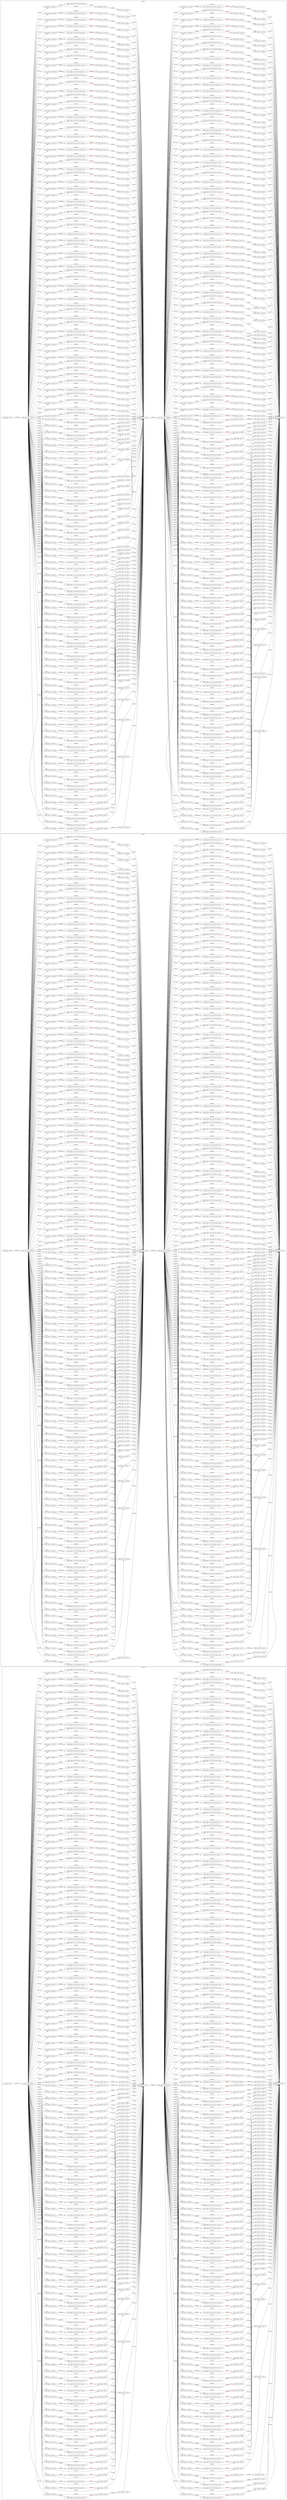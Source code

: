 digraph G {
    rankdir=LR;
    subgraph "cluster_rank_0" {
        label = "Rank 0";
        "l677_rank0: calc 23892";
        "l144_rank0: calc 35095";
        "l1012_rank0: calc 393";
        "l347_rank0: calc 2369";
        "l314_rank0: calc 223";
        "l674_rank0: calc 39470";
        "l851_rank0: recv 233472b from 1 tag 1";
        "l394_rank0: calc 457";
        "l987_rank0: recv 233472b from 1 tag 1";
        "l447_rank0: calc 9032";
        "l261_rank0: send 233472b to 2 tag 1";
        "l562_rank0: calc 14624";
        "l300_rank0: calc 30170";
        "l539_rank0: recv 233472b from 1 tag 1";
        "l65_rank0: recv 233472b from 1 tag 0";
        "l268_rank0: calc 29950";
        "l44_rank0: calc 2612";
        "l132_rank0: calc 27345";
        "l510_rank0: calc 235";
        "l892_rank0: calc 122";
        "l497_rank0: recv 233472b from 1 tag 0";
        "l180_rank0: calc 28050";
        "l872_rank0: calc 233";
        "l771_rank0: recv 233472b from 1 tag 0";
        "l50_rank0: calc 23844";
        "l209_rank0: recv 233472b from 1 tag 1";
        "l342_rank0: calc 90";
        "l412_rank0: calc 31947";
        "l882_rank0: calc 61478";
        "l264_rank0: calc 37188";
        "l962_rank0: calc 62427";
        "l354_rank0: calc 212";
        "l535_rank0: send 233472b to 2 tag 0";
        "l648_rank0: calc 337";
        "l396_rank0: calc 31858";
        "l491_rank0: calc 411";
        "l80_rank0: calc 34257";
        "l597_rank0: calc 27442";
        "l914_rank0: calc 61907";
        "l127_rank0: calc 14003";
        "l271_rank0: calc 11344";
        "l759_rank0: send 233472b to 2 tag 1";
        "l109_rank0: send 233472b to 2 tag 1";
        "l816_rank0: calc 3383";
        "l429_rank0: send 233472b to 2 tag 1";
        "l908_rank0: calc 208";
        "l567_rank0: send 233472b to 2 tag 0";
        "l352_rank0: calc 38964";
        "l835_rank0: recv 233472b from 1 tag 1";
        "l1022_rank0: calc 57563";
        "l201_rank0: recv 233472b from 1 tag 0";
        "l902_rank0: calc 54283";
        "l527_rank0: send 233472b to 2 tag 1";
        "l847_rank0: send 233472b to 2 tag 0";
        "l291_rank0: calc 3483";
        "l691_rank0: recv 233472b from 1 tag 0";
        "l55_rank0: calc 37991";
        "l893_rank0: calc 1870";
        "l407_rank0: calc 9419";
        "l861_rank0: calc 2343";
        "l803_rank0: recv 233472b from 1 tag 0";
        "l112_rank0: calc 34372";
        "l128_rank0: calc 34375";
        "l143_rank0: calc 13829";
        "l244_rank0: calc 29863";
        "l172_rank0: calc 27540";
        "l1006_rank0: calc 57510";
        "l91_rank0: calc 7066";
        "l498_rank0: calc 204";
        "l218_rank0: calc 119";
        "l75_rank0: calc 7311";
        "l718_rank0: calc 36760";
        "l118_rank0: calc 135";
        "l810_rank0: calc 49906";
        "l323_rank0: calc 2900";
        "l81_rank0: recv 225280b from 1 tag 1";
        "l963_rank0: recv 233472b from 1 tag 0";
        "l87_rank0: calc 37679";
        "l807_rank0: send 233472b to 2 tag 0";
        "l176_rank0: calc 35196";
        "l460_rank0: calc 32820";
        "l856_rank0: calc 196";
        "l329_rank0: recv 233472b from 1 tag 0";
        "l90_rank0: calc 10";
        "l1014_rank0: calc 57561";
        "l353_rank0: recv 233472b from 1 tag 1";
        "l154_rank0: calc 931";
        "l316_rank0: calc 30237";
        "l46_rank0: calc 765";
        "l805_rank0: calc 13560";
        "l702_rank0: calc 36633";
        "l542_rank0: calc 5071";
        "l37_rank0: send 233472b to 2 tag 0";
        "l663_rank0: send 233472b to 2 tag 0";
        "l700_rank0: calc 438";
        "l131_rank0: calc 6494";
        "l724_rank0: calc 104";
        "l739_rank0: recv 233472b from 1 tag 0";
        "l459_rank0: calc 774";
        "l608_rank0: calc 318";
        "l711_rank0: send 233472b to 2 tag 0";
        "l772_rank0: calc 515";
        "l911_rank0: send 233472b to 2 tag 0";
        "l101_rank0: send 233472b to 2 tag 0";
        "l265_rank0: recv 233472b from 1 tag 0";
        "l664_rank0: calc 493";
        "l792_rank0: calc 3064";
        "l212_rank0: calc 28252";
        "l754_rank0: calc 40342";
        "l775_rank0: send 233472b to 2 tag 0";
        "l849_rank0: calc 20720";
        "l86_rank0: calc 388";
        "l439_rank0: calc 9098";
        "l831_rank0: send 233472b to 2 tag 1";
        "l778_rank0: calc 49600";
        "l149_rank0: send 233472b to 2 tag 1";
        "l657_rank0: calc 26900";
        "l907_rank0: recv 233472b from 1 tag 1";
        "l791_rank0: send 233472b to 2 tag 1";
        "l753_rank0: calc 26221";
        "l761_rank0: calc 26161";
        "l341_rank0: send 233472b to 2 tag 0";
        "l94_rank0: calc 378";
        "l399_rank0: calc 9495";
        "l734_rank0: calc 36877";
        "l438_rank0: calc 147";
        "l744_rank0: calc 319";
        "l636_rank0: calc 2842";
        "l392_rank0: calc 39287";
        "l755_rank0: recv 233472b from 1 tag 0";
        "l502_rank0: calc 158";
        "l34_rank0: calc 23592";
        "l33_rank0: recv 233472b from 1 tag 0";
        "l98_rank0: calc 127";
        "l324_rank0: calc 30686";
        "l430_rank0: calc 68";
        "l897_rank0: calc 20287";
        "l380_rank0: calc 31154";
        "l577_rank0: calc 57670";
        "l596_rank0: calc 121";
        "l599_rank0: send 233472b to 2 tag 1";
        "l880_rank0: calc 210";
        "l924_rank0: calc 105";
        "l712_rank0: calc 350";
        "l765_rank0: calc 22713";
        "l815_rank0: send 233472b to 2 tag 1";
        "l1028_rank0: calc 2";
        "l617_rank0: calc 27328";
        "l125_rank0: send 233472b to 2 tag 0";
        "l366_rank0: calc 3";
        "l499_rank0: calc 302";
        "l579_rank0: recv 233472b from 1 tag 0";
        "l472_rank0: calc 40401";
        "l964_rank0: calc 110";
        "l571_rank0: recv 233472b from 1 tag 0";
        "l151_rank0: calc 13753";
        "l419_rank0: calc 1392";
        "l829_rank0: calc 2755";
        "l427_rank0: calc 1294";
        "l19_rank0: calc 8157";
        "l462_rank0: calc 3";
        "l466_rank0: calc 362";
        "l865_rank0: calc 20562";
        "l538_rank0: calc 14619";
        "l609_rank0: calc 57437";
        "l312_rank0: calc 38208";
        "l84_rank0: calc 3376";
        "l471_rank0: calc 8546";
        "l758_rank0: calc 37036";
        "l70_rank0: calc 492";
        "l857_rank0: calc 20632";
        "l534_rank0: calc 5070";
        "l658_rank0: calc 39236";
        "l194_rank0: calc 1359";
        "l782_rank0: calc 37197";
        "l59_rank0: calc 7595";
        "l606_rank0: calc 5716";
        "l28_rank0: calc 2609";
        "l553_rank0: calc 57949";
        "l970_rank0: calc 62428";
        "l783_rank0: send 233472b to 2 tag 1";
        "l799_rank0: send 233472b to 2 tag 0";
        "l834_rank0: calc 49910";
        "l397_rank0: send 233472b to 2 tag 0";
        "l742_rank0: calc 36878";
        "l421_rank0: send 233472b to 2 tag 1";
        "l817_rank0: calc 22725";
        "l729_rank0: calc 26380";
        "l821_rank0: calc 2857";
        "l852_rank0: calc 10999";
        "l256_rank0: calc 37187";
        "l1026_rank0: calc 63351";
        "l760_rank0: calc 274";
        "l4_rank0: calc 2587";
        "l210_rank0: calc 5";
        "l207_rank0: calc 13189";
        "l30_rank0: calc 574";
        "l507_rank0: calc 208";
        "l641_rank0: calc 27075";
        "l478_rank0: calc 167";
        "l386_rank0: calc 360";
        "l275_rank0: calc 3685";
        "l230_rank0: calc 1";
        "l488_rank0: calc 40937";
        "l593_rank0: calc 57560";
        "l878_rank0: calc 42838";
        "l675_rank0: recv 233472b from 1 tag 0";
        "l47_rank0: calc 38067";
        "l340_rank0: calc 30793";
        "l104_rank0: calc 34371";
        "l2_rank0: calc 2604374";
        "l60_rank0: calc 2614";
        "l345_rank0: recv 233472b from 1 tag 0";
        "l928_rank0: calc 280";
        "l360_rank0: calc 39282";
        "l134_rank0: calc 195";
        "l903_rank0: send 233472b to 2 tag 1";
        "l67_rank0: calc 7475";
        "l346_rank0: calc 113";
        "l310_rank0: calc 234";
        "l355_rank0: calc 2268";
        "l24_rank0: calc 9885";
        "l789_rank0: calc 13778";
        "l490_rank0: calc 96";
        "l1020_rank0: calc 2";
        "l433_rank0: recv 233472b from 1 tag 0";
        "l16_rank0: calc 9879";
        "l881_rank0: calc 20424";
        "l121_rank0: recv 233472b from 1 tag 0";
        "l601_rank0: calc 57493";
        "l20_rank0: calc 2608";
        "l136_rank0: calc 34376";
        "l705_rank0: calc 26547";
        "l899_rank0: recv 225280b from 1 tag 1";
        "l965_rank0: calc 935";
        "l660_rank0: calc 116";
        "l282_rank0: calc 102";
        "l743_rank0: send 233472b to 2 tag 0";
        "l697_rank0: calc 26592";
        "l935_rank0: send 233472b to 2 tag 1";
        "l240_rank0: calc 37185";
        "l351_rank0: calc 10480";
        "l41_rank0: recv 233472b from 1 tag 1";
        "l432_rank0: calc 40146";
        "l111_rank0: calc 14231";
        "l365_rank0: send 233472b to 2 tag 1";
        "l763_rank0: recv 233472b from 1 tag 1";
        "l796_rank0: calc 191";
        "l451_rank0: calc 908";
        "l937_rank0: calc 6270";
        "l423_rank0: calc 9242";
        "l646_rank0: calc 36140";
        "l689_rank0: calc 26647";
        "l939_rank0: recv 233472b from 1 tag 1";
        "l406_rank0: calc 79";
        "l750_rank0: calc 36984";
        "l5_rank0: send 233472b to 2 tag 0";
        "l102_rank0: calc 3";
        "l701_rank0: calc 23560";
        "l686_rank0: calc 36475";
        "l732_rank0: calc 8";
        "l228_rank0: calc 29655";
        "l528_rank0: calc 169";
        "l206_rank0: calc 4";
        "l752_rank0: calc 266";
        "l236_rank0: calc 29745";
        "l262_rank0: calc 156";
        "l383_rank0: calc 10124";
        "l515_rank0: calc 119";
        "l862_rank0: calc 42644";
        "l188_rank0: calc 28124";
        "l74_rank0: calc 2";
        "l583_rank0: send 233472b to 2 tag 0";
        "l1002_rank0: calc 62752";
        "l7_rank0: calc 38697";
        "l129_rank0: recv 233472b from 1 tag 1";
        "l973_rank0: calc 830";
        "l723_rank0: recv 233472b from 1 tag 0";
        "l922_rank0: calc 61908";
        "l766_rank0: calc 37090";
        "l23_rank0: calc 38340";
        "l150_rank0: calc 252";
        "l578_rank0: calc 14626";
        "l190_rank0: calc 1";
        "l467_rank0: calc 687";
        "l627_rank0: recv 233472b from 1 tag 0";
        "l696_rank0: calc 309";
        "l450_rank0: calc 388";
        "l105_rank0: recv 233472b from 1 tag 0";
        "l226_rank0: calc 219";
        "l505_rank0: recv 233472b from 1 tag 1";
        "l442_rank0: calc 258";
        "l69_rank0: send 233472b to 2 tag 0";
        "l746_rank0: calc 40341";
        "l858_rank0: calc 50032";
        "l532_rank0: calc 20427";
        "l971_rank0: recv 233472b from 1 tag 1";
        "l909_rank0: calc 1663";
        "l620_rank0: calc 2616";
        "l331_rank0: calc 2596";
        "l299_rank0: calc 3233";
        "l667_rank0: recv 233472b from 1 tag 1";
        "l703_rank0: send 233472b to 2 tag 0";
        "l737_rank0: calc 26325";
        "l485_rank0: send 233472b to 2 tag 0";
        "l330_rank0: calc 638";
        "l676_rank0: calc 110";
        "l927_rank0: send 233472b to 2 tag 0";
        "l833_rank0: calc 20948";
        "l389_rank0: send 233472b to 2 tag 1";
        "l863_rank0: send 233472b to 2 tag 0";
        "l138_rank0: calc 1138";
        "l556_rank0: calc 20793";
        "l699_rank0: recv 233472b from 1 tag 1";
        "l36_rank0: calc 2611";
        "l463_rank0: calc 8620";
        "l747_rank0: recv 233472b from 1 tag 1";
        "l402_rank0: calc 4";
        "l449_rank0: recv 233472b from 1 tag 0";
        "l756_rank0: calc 319";
        "l106_rank0: calc 248";
        "l116_rank0: calc 27212";
        "l437_rank0: send 233472b to 2 tag 1";
        "l536_rank0: calc 272";
        "l48_rank0: calc 9889";
        "l294_rank0: calc 267";
        "l78_rank0: calc 422";
        "l379_rank0: calc 1906";
        "l633_rank0: calc 27157";
        "l516_rank0: calc 4613776";
        "l940_rank0: calc 294";
        "l453_rank0: send 225280b to 2 tag 1";
        "l644_rank0: calc 590";
        "l836_rank0: calc 10909";
        "l670_rank0: calc 36143";
        "l377_rank0: recv 233472b from 1 tag 0";
        "l76_rank0: calc 3271";
        "l919_rank0: send 233472b to 2 tag 1";
        "l736_rank0: calc 269";
        "l390_rank0: calc 2";
        "l788_rank0: calc 92";
        "l38_rank0: calc 661";
        "l594_rank0: calc 35909";
        "l773_rank0: calc 22613";
        "l473_rank0: recv 233472b from 1 tag 1";
        "l990_rank0: calc 57371";
        "l1004_rank0: calc 294";
        "l690_rank0: calc 39472";
        "l372_rank0: calc 31153";
        "l982_rank0: calc 57271";
        "l285_rank0: send 233472b to 2 tag 0";
        "l374_rank0: calc 94";
        "l688_rank0: calc 349";
        "l250_rank0: calc 229";
        "l1_rank0: calc 0";
        "l202_rank0: calc 2";
        "l293_rank0: send 233472b to 2 tag 0";
        "l457_rank0: recv 233472b from 1 tag 1";
        "l455_rank0: calc 8712";
        "l988_rank0: calc 103";
        "l435_rank0: calc 1186";
        "l95_rank0: calc 37615";
        "l425_rank0: recv 233472b from 1 tag 0";
        "l968_rank0: calc 486";
        "l193_rank0: recv 233472b from 1 tag 0";
        "l662_rank0: calc 36142";
        "l362_rank0: calc 8";
        "l590_rank0: calc 5522";
        "l692_rank0: calc 334";
        "l223_rank0: calc 12872";
        "l465_rank0: recv 233472b from 1 tag 1";
        "l921_rank0: calc 6446";
        "l135_rank0: calc 13903";
        "l954_rank0: calc 62426";
        "l289_rank0: recv 233472b from 1 tag 1";
        "l669_rank0: calc 23996";
        "l934_rank0: calc 56829";
        "l400_rank0: calc 39848";
        "l520_rank0: calc 41";
        "l506_rank0: calc 2";
        "l992_rank0: calc 288";
        "l113_rank0: recv 233472b from 1 tag 1";
        "l979_rank0: recv 233472b from 1 tag 0";
        "l492_rank0: calc 33070";
        "l348_rank0: calc 30795";
        "l418_rank0: calc 202";
        "l503_rank0: calc 8214";
        "l820_rank0: calc 10708";
        "l371_rank0: calc 2009";
        "l523_rank0: recv 233472b from 1 tag 1";
        "l88_rank0: calc 34368";
        "l110_rank0: calc 150";
        "l625_rank0: calc 27250";
        "l108_rank0: calc 27062";
        "l280_rank0: calc 37756";
        "l152_rank0: calc 35135";
        "l358_rank0: calc 266";
        "l333_rank0: send 233472b to 2 tag 0";
        "l595_rank0: recv 233472b from 1 tag 0";
        "l319_rank0: calc 10971";
        "l273_rank0: recv 233472b from 1 tag 1";
        "l145_rank0: recv 233472b from 1 tag 0";
        "l204_rank0: calc 28251";
        "l981_rank0: calc 718";
        "l146_rank0: calc 854";
        "l234_rank0: calc 6";
        "l588_rank0: calc 3";
        "l930_rank0: calc 61909";
        "l561_rank0: calc 57851";
        "l222_rank0: calc 318";
        "l45_rank0: send 233472b to 2 tag 1";
        "l795_rank0: recv 233472b from 1 tag 1";
        "l336_rank0: calc 38959";
        "l254_rank0: calc 87";
        "l281_rank0: recv 233472b from 1 tag 0";
        "l517_rank0: calc 0";
        "l586_rank0: calc 35907";
        "l977_rank0: calc 5908";
        "l719_rank0: send 233472b to 2 tag 1";
        "l531_rank0: recv 233472b from 1 tag 0";
        "l306_rank0: calc 115";
        "l854_rank0: calc 42643";
        "l651_rank0: recv 233472b from 1 tag 1";
        "l21_rank0: send 233472b to 2 tag 0";
        "l953_rank0: calc 6098";
        "l229_rank0: send 233472b to 2 tag 0";
        "l830_rank0: calc 42522";
        "l879_rank0: send 233472b to 2 tag 1";
        "l808_rank0: calc 3266";
        "l414_rank0: calc 162";
        "l869_rank0: calc 2245";
        "l984_rank0: calc 351";
        "l303_rank0: calc 11102";
        "l533_rank0: calc 28427";
        "l643_rank0: recv 233472b from 1 tag 0";
        "l133_rank0: send 233472b to 2 tag 0";
        "l307_rank0: calc 3122";
        "l479_rank0: calc 8454";
        "l487_rank0: calc 8369";
        "l574_rank0: calc 5076";
        "l298_rank0: calc 7";
        "l695_rank0: send 225280b to 2 tag 1";
        "l855_rank0: send 233472b to 2 tag 1";
        "l948_rank0: calc 401";
        "l842_rank0: calc 49911";
        "l654_rank0: calc 36141";
        "l359_rank0: calc 10381";
        "l684_rank0: calc 222";
        "l260_rank0: calc 29867";
        "l811_rank0: recv 233472b from 1 tag 0";
        "l1010_rank0: calc 62753";
        "l598_rank0: calc 5619";
        "l1024_rank0: calc 295";
        "l864_rank0: calc 266";
        "l267_rank0: calc 3809";
        "l253_rank0: send 233472b to 2 tag 0";
        "l141_rank0: send 233472b to 2 tag 1";
        "l784_rank0: calc 267";
        "l637_rank0: calc 24475";
        "l623_rank0: send 233472b to 2 tag 1";
        "l197_rank0: send 233472b to 2 tag 0";
        "l738_rank0: calc 40339";
        "l235_rank0: calc 4254";
        "l619_rank0: recv 233472b from 1 tag 1";
        "l890_rank0: calc 61480";
        "l781_rank0: calc 13867";
        "l376_rank0: calc 39285";
        "l170_rank0: calc 1080";
        "l741_rank0: calc 23023";
        "l942_rank0: calc 56830";
        "l508_rank0: calc 33072";
        "l53_rank0: send 233472b to 2 tag 0";
        "l272_rank0: calc 37755";
        "l653_rank0: calc 24235";
        "l687_rank0: send 225280b to 2 tag 1";
        "l825_rank0: calc 22688";
        "l148_rank0: calc 27438";
        "l980_rank0: calc 6";
        "l411_rank0: calc 1494";
        "l191_rank0: calc 13318";
        "l349_rank0: send 233472b to 2 tag 1";
        "l581_rank0: calc 27693";
        "l704_rank0: calc 291";
        "l721_rank0: calc 26435";
        "l751_rank0: send 233472b to 2 tag 1";
        "l405_rank0: send 233472b to 2 tag 0";
        "l841_rank0: calc 20827";
        "l966_rank0: calc 57025";
        "l343_rank0: calc 10560";
        "l480_rank0: calc 40936";
        "l93_rank0: send 233472b to 2 tag 0";
        "l823_rank0: send 233472b to 2 tag 1";
        "l1025_rank0: calc 5613";
        "l381_rank0: send 233472b to 2 tag 0";
        "l929_rank0: calc 6364";
        "l382_rank0: calc 166";
        "l243_rank0: calc 4144";
        "l587_rank0: recv 225280b from 1 tag 1";
        "l181_rank0: send 233472b to 2 tag 0";
        "l431_rank0: calc 9179";
        "l1027_rank0: recv 233472b from 1 tag 0";
        "l72_rank0: calc 34131";
        "l224_rank0: calc 36851";
        "l780_rank0: calc 5";
        "l785_rank0: calc 26007";
        "l186_rank0: calc 1250";
        "l415_rank0: calc 9335";
        "l867_rank0: recv 233472b from 1 tag 1";
        "l668_rank0: calc 7";
        "l913_rank0: calc 6545";
        "l468_rank0: calc 32822";
        "l470_rank0: calc 76";
        "l978_rank0: calc 62748";
        "l680_rank0: calc 447";
        "l168_rank0: calc 35195";
        "l960_rank0: calc 621";
        "l853_rank0: calc 2446";
        "l894_rank0: calc 42983";
        "l735_rank0: send 233472b to 2 tag 0";
        "l952_rank0: calc 543";
        "l822_rank0: calc 40466";
        "l357_rank0: send 233472b to 2 tag 0";
        "l8_rank0: calc 9851";
        "l424_rank0: calc 40145";
        "l304_rank0: calc 38207";
        "l603_rank0: recv 225280b from 1 tag 1";
        "l972_rank0: calc 214";
        "l1021_rank0: calc 225";
        "l22_rank0: calc 495";
        "l997_rank0: calc 523";
        "l219_rank0: calc 4476";
        "l120_rank0: calc 34374";
        "l524_rank0: calc 20241";
        "l950_rank0: calc 56831";
        "l117_rank0: send 233472b to 2 tag 1";
        "l247_rank0: calc 11576";
        "l115_rank0: calc 6709";
        "l122_rank0: calc 472";
        "l787_rank0: recv 233472b from 1 tag 1";
        "l628_rank0: calc 2730";
        "l279_rank0: calc 11271";
        "l83_rank0: calc 7185";
        "l764_rank0: calc 416";
        "l56_rank0: calc 9891";
        "l889_rank0: calc 20356";
        "l779_rank0: recv 233472b from 1 tag 0";
        "l147_rank0: calc 5495";
        "l169_rank0: recv 233472b from 1 tag 1";
        "l456_rank0: calc 40149";
        "l959_rank0: send 233472b to 2 tag 0";
        "l916_rank0: calc 6";
        "l827_rank0: recv 233472b from 1 tag 0";
        "l239_rank0: calc 11697";
        "l602_rank0: calc 36150";
        "l635_rank0: recv 233472b from 1 tag 1";
        "l905_rank0: calc 6639";
        "l266_rank0: calc 447";
        "l920_rank0: calc 200";
        "l57_rank0: recv 233472b from 1 tag 1";
        "l999_rank0: send 233472b to 2 tag 1";
        "l403_rank0: calc 1592";
        "l647_rank0: send 233472b to 2 tag 0";
        "l384_rank0: calc 39286";
        "l297_rank0: recv 233472b from 1 tag 0";
        "l184_rank0: calc 35246";
        "l443_rank0: calc 1039";
        "l622_rank0: calc 36135";
        "l910_rank0: calc 56824";
        "l192_rank0: calc 35247";
        "l174_rank0: calc 419";
        "l494_rank0: calc 72";
        "l540_rank0: calc 20495";
        "l572_rank0: calc 21065";
        "l196_rank0: calc 28182";
        "l454_rank0: calc 0";
        "l327_rank0: calc 10756";
        "l828_rank0: calc 10809";
        "l257_rank0: recv 233472b from 1 tag 1";
        "l996_rank0: calc 198";
        "l123_rank0: calc 6598";
        "l1008_rank0: calc 246";
        "l547_rank0: recv 233472b from 1 tag 0";
        "l1003_rank0: recv 233472b from 1 tag 1";
        "l607_rank0: send 233472b to 2 tag 0";
        "l932_rank0: calc 200";
        "l850_rank0: calc 50027";
        "l68_rank0: calc 3103";
        "l175_rank0: calc 13485";
        "l931_rank0: recv 233472b from 1 tag 0";
        "l290_rank0: calc 203";
        "l519_rank0: send 233472b to 2 tag 0";
        "l555_rank0: recv 233472b from 1 tag 1";
        "l58_rank0: calc 23958";
        "l626_rank0: calc 36154";
        "l580_rank0: calc 21153";
        "l483_rank0: calc 504";
        "l522_rank0: calc 14608";
        "l584_rank0: calc 511";
        "l263_rank0: calc 11421";
        "l634_rank0: calc 36155";
        "l61_rank0: send 233472b to 2 tag 1";
        "l461_rank0: send 233472b to 2 tag 0";
        "l512_rank0: calc 41234";
        "l645_rank0: calc 24351";
        "l683_rank0: recv 233472b from 1 tag 1";
        "l1016_rank0: calc 255";
        "l171_rank0: calc 5169";
        "l320_rank0: calc 38209";
        "l560_rank0: calc 547";
        "l693_rank0: calc 23666";
        "l720_rank0: calc 276";
        "l844_rank0: calc 11018";
        "l832_rank0: calc 1";
        "l332_rank0: calc 30792";
        "l410_rank0: calc 101";
        "l52_rank0: calc 2613";
        "l624_rank0: calc 86";
        "l707_rank0: recv 233472b from 1 tag 0";
        "l401_rank0: recv 233472b from 1 tag 1";
        "l142_rank0: calc 268";
        "l14_rank0: calc 337";
        "l15_rank0: calc 38500";
        "l416_rank0: calc 39850";
        "l73_rank0: recv 233472b from 1 tag 0";
        "l530_rank0: calc 14618";
        "l564_rank0: calc 20937";
        "l649_rank0: calc 26995";
        "l655_rank0: send 233472b to 2 tag 1";
        "l163_rank0: calc 5265";
        "l458_rank0: calc 521";
        "l544_rank0: calc 376";
        "l727_rank0: send 233472b to 2 tag 1";
        "l794_rank0: calc 49604";
        "l245_rank0: send 233472b to 2 tag 0";
        "l976_rank0: calc 363";
        "l42_rank0: calc 23706";
        "l10_rank0: calc 23373";
        "l585_rank0: calc 57618";
        "l35_rank0: calc 7966";
        "l179_rank0: calc 5058";
        "l231_rank0: calc 11785";
        "l548_rank0: calc 20609";
        "l681_rank0: calc 26711";
        "l569_rank0: calc 57753";
        "l710_rank0: calc 36634";
        "l338_rank0: calc 6";
        "l545_rank0: calc 58024";
        "l287_rank0: calc 11206";
        "l740_rank0: calc 110";
        "l208_rank0: calc 36847";
        "l334_rank0: calc 4";
        "l39_rank0: calc 38172";
        "l249_rank0: recv 233472b from 1 tag 0";
        "l549_rank0: calc 28242";
        "l220_rank0: calc 28254";
        "l559_rank0: send 233472b to 2 tag 1";
        "l768_rank0: calc 277";
        "l31_rank0: calc 38260";
        "l500_rank0: calc 33072";
        "l1007_rank0: send 233472b to 2 tag 0";
        "l160_rank0: calc 35136";
        "l469_rank0: send 225280b to 2 tag 1";
        "l951_rank0: send 233472b to 2 tag 1";
        "l162_rank0: calc 1043";
        "l217_rank0: recv 233472b from 1 tag 0";
        "l611_rank0: recv 233472b from 1 tag 0";
        "l484_rank0: calc 32897";
        "l99_rank0: calc 6947";
        "l501_rank0: send 233472b to 2 tag 0";
        "l612_rank0: calc 2496";
        "l89_rank0: recv 233472b from 1 tag 0";
        "l874_rank0: calc 61370";
        "l887_rank0: send 233472b to 2 tag 1";
        "l888_rank0: calc 277";
        "l1011_rank0: recv 233472b from 1 tag 0";
        "l891_rank0: recv 233472b from 1 tag 0";
        "l434_rank0: calc 112";
        "l242_rank0: calc 115";
        "l270_rank0: calc 150";
        "l124_rank0: calc 27343";
        "l252_rank0: calc 29865";
        "l211_rank0: calc 4592";
        "l563_rank0: recv 233472b from 1 tag 1";
        "l1017_rank0: calc 5655";
        "l258_rank0: calc 337";
        "l278_rank0: calc 222";
        "l659_rank0: recv 233472b from 1 tag 0";
        "l762_rank0: calc 40343";
        "l975_rank0: send 233472b to 2 tag 0";
        "l203_rank0: calc 4691";
        "l678_rank0: calc 36314";
        "l246_rank0: calc 4";
        "l476_rank0: calc 32823";
        "l311_rank0: calc 11038";
        "l846_rank0: calc 42642";
        "l994_rank0: calc 62751";
        "l189_rank0: send 225280b to 2 tag 1";
        "l642_rank0: calc 38531";
        "l947_rank0: recv 233472b from 1 tag 0";
        "l896_rank0: calc 202";
        "l713_rank0: calc 26487";
        "l725_rank0: calc 23243";
        "l513_rank0: recv 233472b from 1 tag 1";
        "l949_rank0: calc 1159";
        "l62_rank0: calc 913";
        "l29_rank0: send 233472b to 2 tag 1";
        "l183_rank0: calc 13393";
        "l328_rank0: calc 38210";
        "l509_rank0: send 233472b to 2 tag 1";
        "l749_rank0: calc 22917";
        "l177_rank0: recv 233472b from 1 tag 0";
        "l339_rank0: calc 2479";
        "l800_rank0: calc 3262";
        "l546_rank0: calc 14621";
        "l552_rank0: calc 450";
        "l363_rank0: calc 2154";
        "l213_rank0: send 233472b to 2 tag 1";
        "l173_rank0: send 233472b to 2 tag 0";
        "l182_rank0: calc 1";
        "l318_rank0: calc 235";
        "l826_rank0: calc 49908";
        "l6_rank0: calc 142";
        "l989_rank0: calc 619";
        "l629_rank0: calc 24588";
        "l167_rank0: calc 13576";
        "l961_rank0: calc 6018";
        "l708_rank0: calc 539";
        "l130_rank0: calc 575";
        "l698_rank0: calc 39474";
        "l875_rank0: recv 225280b from 1 tag 1";
        "l255_rank0: calc 11491";
        "l337_rank0: recv 233472b from 1 tag 1";
        "l812_rank0: calc 3898";
        "l906_rank0: calc 61601";
        "l565_rank0: calc 27911";
        "l630_rank0: calc 36137";
        "l998_rank0: calc 57372";
        "l558_rank0: calc 5074";
        "l638_rank0: calc 36138";
        "l610_rank0: calc 36151";
        "l639_rank0: send 233472b to 2 tag 1";
        "l103_rank0: calc 14380";
        "l276_rank0: calc 29951";
        "l770_rank0: calc 40344";
        "l119_rank0: calc 14096";
        "l731_rank0: recv 233472b from 1 tag 1";
        "l448_rank0: calc 40148";
        "l326_rank0: calc 1";
        "l1005_rank0: calc 426";
        "l824_rank0: calc 318";
        "l616_rank0: calc 10";
        "l296_rank0: calc 38204";
        "l706_rank0: calc 39475";
        "l730_rank0: calc 40338";
        "l837_rank0: calc 2653";
        "l227_rank0: calc 4374";
        "l241_rank0: recv 233472b from 1 tag 1";
        "l474_rank0: calc 452";
        "l801_rank0: calc 22908";
        "l694_rank0: calc 36571";
        "l661_rank0: calc 24120";
        "l900_rank0: calc 229";
        "l66_rank0: calc 24077";
        "l82_rank0: calc 2";
        "l995_rank0: recv 233472b from 1 tag 0";
        "l277_rank0: send 233472b to 2 tag 1";
        "l923_rank0: recv 233472b from 1 tag 1";
        "l514_rank0: calc 91";
        "l137_rank0: recv 233472b from 1 tag 1";
        "l983_rank0: send 233472b to 2 tag 0";
        "l27_rank0: calc 8149";
        "l493_rank0: send 233472b to 2 tag 1";
        "l591_rank0: send 233472b to 2 tag 1";
        "l615_rank0: send 233472b to 2 tag 0";
        "l860_rank0: calc 11097";
        "l284_rank0: calc 29952";
        "l393_rank0: recv 233472b from 1 tag 0";
        "l215_rank0: calc 13135";
        "l322_rank0: calc 335";
        "l251_rank0: calc 4029";
        "l991_rank0: send 225280b to 2 tag 1";
        "l776_rank0: calc 324";
        "l917_rank0: calc 1559";
        "l248_rank0: calc 37186";
        "l408_rank0: calc 39849";
        "l17_rank0: recv 233472b from 1 tag 0";
        "l526_rank0: calc 5069";
        "l915_rank0: recv 233472b from 1 tag 0";
        "l1009_rank0: calc 5716";
        "l309_rank0: send 233472b to 2 tag 1";
        "l748_rank0: calc 214";
        "l417_rank0: recv 233472b from 1 tag 1";
        "l733_rank0: calc 23126";
        "l155_rank0: calc 5378";
        "l714_rank0: calc 40124";
        "l313_rank0: recv 233472b from 1 tag 0";
        "l722_rank0: calc 40125";
        "l728_rank0: calc 268";
        "l387_rank0: calc 1798";
        "l958_rank0: calc 56832";
        "l156_rank0: calc 27439";
        "l187_rank0: calc 4948";
        "l709_rank0: calc 23458";
        "l938_rank0: calc 61911";
        "l96_rank0: calc 34370";
        "l969_rank0: calc 5961";
        "l214_rank0: calc 56";
        "l92_rank0: calc 3451";
        "l870_rank0: calc 42751";
        "l866_rank0: calc 50064";
        "l918_rank0: calc 56826";
        "l745_rank0: calc 26274";
        "l452_rank0: calc 32731";
        "l957_rank0: calc 1043";
        "l315_rank0: calc 3013";
        "l317_rank0: send 233472b to 2 tag 1";
        "l199_rank0: calc 13261";
        "l1015_rank0: send 233472b to 2 tag 0";
        "l11_rank0: calc 8220";
        "l576_rank0: calc 725";
        "l797_rank0: calc 13677";
        "l986_rank0: calc 62750";
        "l926_rank0: calc 56827";
        "l378_rank0: calc 253";
        "l79_rank0: calc 37751";
        "l233_rank0: recv 233472b from 1 tag 0";
        "l933_rank0: calc 1363";
        "l482_rank0: calc 4";
        "l486_rank0: calc 178";
        "l107_rank0: calc 6825";
        "l63_rank0: calc 37917";
        "l283_rank0: calc 3586";
        "l613_rank0: calc 24825";
        "l195_rank0: calc 4838";
        "l221_rank0: send 233472b to 2 tag 0";
        "l305_rank0: recv 233472b from 1 tag 1";
        "l550_rank0: calc 5073";
        "l777_rank0: calc 26056";
        "l495_rank0: calc 8302";
        "l49_rank0: recv 233472b from 1 tag 0";
        "l413_rank0: send 233472b to 2 tag 0";
        "l839_rank0: send 233472b to 2 tag 0";
        "l71_rank0: calc 37849";
        "l369_rank0: recv 225280b from 1 tag 1";
        "l1000_rank0: calc 343";
        "l974_rank0: calc 57200";
        "l292_rank0: calc 30021";
        "l537_rank0: calc 58129";
        "l325_rank0: send 233472b to 2 tag 1";
        "l489_rank0: recv 233472b from 1 tag 0";
        "l859_rank0: recv 233472b from 1 tag 0";
        "l198_rank0: calc 0";
        "l12_rank0: calc 2606";
        "l883_rank0: recv 233472b from 1 tag 0";
        "l804_rank0: calc 8";
        "l321_rank0: recv 233472b from 1 tag 1";
        "l286_rank0: calc 285";
        "l1029_rank0: calc 119";
        "l600_rank0: calc 359";
        "l164_rank0: calc 27440";
        "l153_rank0: recv 233472b from 1 tag 1";
        "l945_rank0: calc 6200";
        "l232_rank0: calc 37184";
        "l361_rank0: recv 233472b from 1 tag 0";
        "l504_rank0: calc 41234";
        "l367_rank0: calc 10289";
        "l673_rank0: calc 26779";
        "l200_rank0: calc 36751";
        "l344_rank0: calc 38962";
        "l269_rank0: send 233472b to 2 tag 1";
        "l671_rank0: send 233472b to 2 tag 1";
        "l302_rank0: calc 172";
        "l464_rank0: calc 40395";
        "l898_rank0: calc 61482";
        "l13_rank0: send 233472b to 2 tag 1";
        "l18_rank0: calc 23408";
        "l205_rank0: send 233472b to 2 tag 1";
        "l428_rank0: calc 32197";
        "l551_rank0: send 233472b to 2 tag 0";
        "l843_rank0: recv 233472b from 1 tag 0";
        "l295_rank0: calc 11155";
        "l3_rank0: calc 0";
        "l308_rank0: calc 30171";
        "l64_rank0: calc 9892";
        "l956_rank0: calc 3";
        "l436_rank0: calc 32198";
        "l967_rank0: send 225280b to 2 tag 1";
        "l159_rank0: calc 13656";
        "l511_rank0: calc 8136";
        "l993_rank0: calc 5812";
        "l793_rank0: calc 23157";
        "l178_rank0: calc 1190";
        "l51_rank0: calc 7711";
        "l818_rank0: calc 49907";
        "l886_rank0: calc 42839";
        "l582_rank0: calc 5342";
        "l838_rank0: calc 42642";
        "l885_rank0: calc 1989";
        "l444_rank0: calc 32201";
        "l621_rank0: calc 24704";
        "l876_rank0: calc 2";
        "l114_rank0: calc 363";
        "l32_rank0: calc 9886";
        "l554_rank0: calc 14623";
        "l543_rank0: send 233472b to 2 tag 1";
        "l1013_rank0: calc 326";
        "l592_rank0: calc 390";
        "l868_rank0: calc 11163";
        "l819_rank0: recv 233472b from 1 tag 1";
        "l877_rank0: calc 2100";
        "l814_rank0: calc 37364";
        "l936_rank0: calc 373";
        "l873_rank0: calc 20488";
        "l525_rank0: calc 28623";
        "l845_rank0: calc 2543";
        "l925_rank0: calc 1459";
        "l441_rank0: recv 233472b from 1 tag 1";
        "l238_rank0: calc 0";
        "l1019_rank0: recv 233472b from 1 tag 1";
        "l388_rank0: calc 31856";
        "l301_rank0: send 233472b to 2 tag 0";
        "l568_rank0: calc 644";
        "l391_rank0: calc 9585";
        "l605_rank0: calc 24939";
        "l126_rank0: calc 97";
        "l335_rank0: calc 10647";
        "l604_rank0: calc 2383";
        "l426_rank0: calc 5";
        "l85_rank0: send 233472b to 2 tag 1";
        "l521_rank0: calc 58364";
        "l566_rank0: calc 5075";
        "l288_rank0: calc 37758";
        "l350_rank0: calc 169";
        "l225_rank0: recv 233472b from 1 tag 1";
        "l802_rank0: calc 49904";
        "l40_rank0: calc 9887";
        "l946_rank0: calc 61912";
        "l440_rank0: calc 40147";
        "l100_rank0: calc 27057";
        "l477_rank0: send 233472b to 2 tag 0";
        "l541_rank0: calc 28358";
        "l274_rank0: calc 4";
        "l404_rank0: calc 31946";
        "l589_rank0: calc 27562";
        "l632_rank0: calc 177";
        "l715_rank0: recv 233472b from 1 tag 1";
        "l640_rank0: calc 258";
        "l943_rank0: send 233472b to 2 tag 0";
        "l356_rank0: calc 30796";
        "l944_rank0: calc 442";
        "l717_rank0: calc 23346";
        "l904_rank0: calc 11";
        "l161_rank0: recv 233472b from 1 tag 0";
        "l237_rank0: send 233472b to 2 tag 1";
        "l806_rank0: calc 37303";
        "l185_rank0: recv 233472b from 1 tag 1";
        "l840_rank0: calc 3";
        "l259_rank0: calc 3920";
        "l682_rank0: calc 39471";
        "l871_rank0: send 233472b to 2 tag 0";
        "l895_rank0: send 233472b to 2 tag 0";
        "l165_rank0: send 233472b to 2 tag 0";
        "l912_rank0: calc 102";
        "l557_rank0: calc 28056";
        "l769_rank0: calc 26105";
        "l370_rank0: calc 151";
        "l518_rank0: calc 5062";
        "l631_rank0: send 233472b to 2 tag 0";
        "l679_rank0: send 233472b to 2 tag 0";
        "l685_rank0: calc 23779";
        "l9_rank0: recv 233472b from 1 tag 1";
        "l97_rank0: recv 225280b from 1 tag 1";
        "l166_rank0: calc 427";
        "l716_rank0: calc 2";
        "l446_rank0: calc 211";
        "l481_rank0: recv 233472b from 1 tag 0";
        "l573_rank0: calc 27782";
        "l813_rank0: calc 9668";
        "l786_rank0: calc 49602";
        "l798_rank0: calc 37302";
        "l774_rank0: calc 37091";
        "l364_rank0: calc 31151";
        "l157_rank0: send 225280b to 2 tag 1";
        "l1023_rank0: send 233472b to 2 tag 1";
        "l373_rank0: send 233472b to 2 tag 1";
        "l409_rank0: recv 233472b from 1 tag 0";
        "l672_rank0: calc 549";
        "l650_rank0: calc 39232";
        "l665_rank0: calc 26836";
        "l726_rank0: calc 36823";
        "l901_rank0: calc 1761";
        "l420_rank0: calc 31948";
        "l43_rank0: calc 7851";
        "l941_rank0: calc 1267";
        "l618_rank0: calc 36152";
        "l652_rank0: calc 5";
        "l1001_rank0: calc 5756";
        "l385_rank0: recv 225280b from 1 tag 1";
        "l422_rank0: calc 254";
        "l140_rank0: calc 27347";
        "l139_rank0: calc 5930";
        "l395_rank0: calc 1700";
        "l26_rank0: calc 23410";
        "l445_rank0: send 233472b to 2 tag 0";
        "l529_rank0: calc 58234";
        "l158_rank0: calc 348";
        "l955_rank0: recv 233472b from 1 tag 1";
        "l475_rank0: calc 591";
        "l398_rank0: calc 91";
        "l570_rank0: calc 14625";
        "l757_rank0: calc 22811";
        "l496_rank0: calc 40938";
        "l368_rank0: calc 39284";
        "l54_rank0: calc 840";
        "l656_rank0: calc 431";
        "l848_rank0: calc 109";
        "l767_rank0: send 233472b to 2 tag 0";
        "l790_rank0: calc 37250";
        "l1018_rank0: calc 63245";
        "l666_rank0: calc 39469";
        "l985_rank0: calc 5850";
        "l25_rank0: recv 233472b from 1 tag 1";
        "l77_rank0: send 233472b to 2 tag 1";
        "l375_rank0: calc 10197";
        "l575_rank0: send 233472b to 2 tag 1";
        "l809_rank0: calc 22903";
        "l614_rank0: calc 36133";
        "l216_rank0: calc 36849";
        "l884_rank0: calc 5";
        "l1_rank0: calc 0" -> "l2_rank0: calc 2604374" [label="requires", color="black"];
        "l2_rank0: calc 2604374" -> "l4_rank0: calc 2587" [label="requires", color="black"];
        "l4_rank0: calc 2587" -> "l5_rank0: send 233472b to 2 tag 0" [label="requires", color="black"];
        "l4_rank0: calc 2587" -> "l6_rank0: calc 142" [label="requires", color="black"];
        "l5_rank0: send 233472b to 2 tag 0" -> "l6_rank0: calc 142" [label="irequires", color="red"];
        "l6_rank0: calc 142" -> "l7_rank0: calc 38697" [label="requires", color="black"];
        "l7_rank0: calc 38697" -> "l3_rank0: calc 0" [label="requires", color="black"];
        "l2_rank0: calc 2604374" -> "l8_rank0: calc 9851" [label="requires", color="black"];
        "l8_rank0: calc 9851" -> "l9_rank0: recv 233472b from 1 tag 1" [label="requires", color="black"];
        "l8_rank0: calc 9851" -> "l10_rank0: calc 23373" [label="requires", color="black"];
        "l9_rank0: recv 233472b from 1 tag 1" -> "l10_rank0: calc 23373" [label="irequires", color="red"];
        "l10_rank0: calc 23373" -> "l11_rank0: calc 8220" [label="requires", color="black"];
        "l11_rank0: calc 8220" -> "l3_rank0: calc 0" [label="requires", color="black"];
        "l2_rank0: calc 2604374" -> "l12_rank0: calc 2606" [label="requires", color="black"];
        "l12_rank0: calc 2606" -> "l13_rank0: send 233472b to 2 tag 1" [label="requires", color="black"];
        "l12_rank0: calc 2606" -> "l14_rank0: calc 337" [label="requires", color="black"];
        "l13_rank0: send 233472b to 2 tag 1" -> "l14_rank0: calc 337" [label="irequires", color="red"];
        "l14_rank0: calc 337" -> "l15_rank0: calc 38500" [label="requires", color="black"];
        "l15_rank0: calc 38500" -> "l3_rank0: calc 0" [label="requires", color="black"];
        "l2_rank0: calc 2604374" -> "l16_rank0: calc 9879" [label="requires", color="black"];
        "l16_rank0: calc 9879" -> "l17_rank0: recv 233472b from 1 tag 0" [label="requires", color="black"];
        "l16_rank0: calc 9879" -> "l18_rank0: calc 23408" [label="requires", color="black"];
        "l17_rank0: recv 233472b from 1 tag 0" -> "l18_rank0: calc 23408" [label="irequires", color="red"];
        "l18_rank0: calc 23408" -> "l19_rank0: calc 8157" [label="requires", color="black"];
        "l19_rank0: calc 8157" -> "l3_rank0: calc 0" [label="requires", color="black"];
        "l2_rank0: calc 2604374" -> "l20_rank0: calc 2608" [label="requires", color="black"];
        "l20_rank0: calc 2608" -> "l21_rank0: send 233472b to 2 tag 0" [label="requires", color="black"];
        "l20_rank0: calc 2608" -> "l22_rank0: calc 495" [label="requires", color="black"];
        "l21_rank0: send 233472b to 2 tag 0" -> "l22_rank0: calc 495" [label="irequires", color="red"];
        "l22_rank0: calc 495" -> "l23_rank0: calc 38340" [label="requires", color="black"];
        "l23_rank0: calc 38340" -> "l3_rank0: calc 0" [label="requires", color="black"];
        "l2_rank0: calc 2604374" -> "l24_rank0: calc 9885" [label="requires", color="black"];
        "l24_rank0: calc 9885" -> "l25_rank0: recv 233472b from 1 tag 1" [label="requires", color="black"];
        "l24_rank0: calc 9885" -> "l26_rank0: calc 23410" [label="requires", color="black"];
        "l25_rank0: recv 233472b from 1 tag 1" -> "l26_rank0: calc 23410" [label="irequires", color="red"];
        "l26_rank0: calc 23410" -> "l27_rank0: calc 8149" [label="requires", color="black"];
        "l27_rank0: calc 8149" -> "l3_rank0: calc 0" [label="requires", color="black"];
        "l2_rank0: calc 2604374" -> "l28_rank0: calc 2609" [label="requires", color="black"];
        "l28_rank0: calc 2609" -> "l29_rank0: send 233472b to 2 tag 1" [label="requires", color="black"];
        "l28_rank0: calc 2609" -> "l30_rank0: calc 574" [label="requires", color="black"];
        "l29_rank0: send 233472b to 2 tag 1" -> "l30_rank0: calc 574" [label="irequires", color="red"];
        "l30_rank0: calc 574" -> "l31_rank0: calc 38260" [label="requires", color="black"];
        "l31_rank0: calc 38260" -> "l3_rank0: calc 0" [label="requires", color="black"];
        "l2_rank0: calc 2604374" -> "l32_rank0: calc 9886" [label="requires", color="black"];
        "l32_rank0: calc 9886" -> "l33_rank0: recv 233472b from 1 tag 0" [label="requires", color="black"];
        "l32_rank0: calc 9886" -> "l34_rank0: calc 23592" [label="requires", color="black"];
        "l33_rank0: recv 233472b from 1 tag 0" -> "l34_rank0: calc 23592" [label="irequires", color="red"];
        "l34_rank0: calc 23592" -> "l35_rank0: calc 7966" [label="requires", color="black"];
        "l35_rank0: calc 7966" -> "l3_rank0: calc 0" [label="requires", color="black"];
        "l2_rank0: calc 2604374" -> "l36_rank0: calc 2611" [label="requires", color="black"];
        "l36_rank0: calc 2611" -> "l37_rank0: send 233472b to 2 tag 0" [label="requires", color="black"];
        "l36_rank0: calc 2611" -> "l38_rank0: calc 661" [label="requires", color="black"];
        "l37_rank0: send 233472b to 2 tag 0" -> "l38_rank0: calc 661" [label="irequires", color="red"];
        "l38_rank0: calc 661" -> "l39_rank0: calc 38172" [label="requires", color="black"];
        "l39_rank0: calc 38172" -> "l3_rank0: calc 0" [label="requires", color="black"];
        "l2_rank0: calc 2604374" -> "l40_rank0: calc 9887" [label="requires", color="black"];
        "l40_rank0: calc 9887" -> "l41_rank0: recv 233472b from 1 tag 1" [label="requires", color="black"];
        "l40_rank0: calc 9887" -> "l42_rank0: calc 23706" [label="requires", color="black"];
        "l41_rank0: recv 233472b from 1 tag 1" -> "l42_rank0: calc 23706" [label="irequires", color="red"];
        "l42_rank0: calc 23706" -> "l43_rank0: calc 7851" [label="requires", color="black"];
        "l43_rank0: calc 7851" -> "l3_rank0: calc 0" [label="requires", color="black"];
        "l2_rank0: calc 2604374" -> "l44_rank0: calc 2612" [label="requires", color="black"];
        "l44_rank0: calc 2612" -> "l45_rank0: send 233472b to 2 tag 1" [label="requires", color="black"];
        "l44_rank0: calc 2612" -> "l46_rank0: calc 765" [label="requires", color="black"];
        "l45_rank0: send 233472b to 2 tag 1" -> "l46_rank0: calc 765" [label="irequires", color="red"];
        "l46_rank0: calc 765" -> "l47_rank0: calc 38067" [label="requires", color="black"];
        "l47_rank0: calc 38067" -> "l3_rank0: calc 0" [label="requires", color="black"];
        "l2_rank0: calc 2604374" -> "l48_rank0: calc 9889" [label="requires", color="black"];
        "l48_rank0: calc 9889" -> "l49_rank0: recv 233472b from 1 tag 0" [label="requires", color="black"];
        "l48_rank0: calc 9889" -> "l50_rank0: calc 23844" [label="requires", color="black"];
        "l49_rank0: recv 233472b from 1 tag 0" -> "l50_rank0: calc 23844" [label="irequires", color="red"];
        "l50_rank0: calc 23844" -> "l51_rank0: calc 7711" [label="requires", color="black"];
        "l51_rank0: calc 7711" -> "l3_rank0: calc 0" [label="requires", color="black"];
        "l2_rank0: calc 2604374" -> "l52_rank0: calc 2613" [label="requires", color="black"];
        "l52_rank0: calc 2613" -> "l53_rank0: send 233472b to 2 tag 0" [label="requires", color="black"];
        "l52_rank0: calc 2613" -> "l54_rank0: calc 840" [label="requires", color="black"];
        "l53_rank0: send 233472b to 2 tag 0" -> "l54_rank0: calc 840" [label="irequires", color="red"];
        "l54_rank0: calc 840" -> "l55_rank0: calc 37991" [label="requires", color="black"];
        "l55_rank0: calc 37991" -> "l3_rank0: calc 0" [label="requires", color="black"];
        "l2_rank0: calc 2604374" -> "l56_rank0: calc 9891" [label="requires", color="black"];
        "l56_rank0: calc 9891" -> "l57_rank0: recv 233472b from 1 tag 1" [label="requires", color="black"];
        "l56_rank0: calc 9891" -> "l58_rank0: calc 23958" [label="requires", color="black"];
        "l57_rank0: recv 233472b from 1 tag 1" -> "l58_rank0: calc 23958" [label="irequires", color="red"];
        "l58_rank0: calc 23958" -> "l59_rank0: calc 7595" [label="requires", color="black"];
        "l59_rank0: calc 7595" -> "l3_rank0: calc 0" [label="requires", color="black"];
        "l2_rank0: calc 2604374" -> "l60_rank0: calc 2614" [label="requires", color="black"];
        "l60_rank0: calc 2614" -> "l61_rank0: send 233472b to 2 tag 1" [label="requires", color="black"];
        "l60_rank0: calc 2614" -> "l62_rank0: calc 913" [label="requires", color="black"];
        "l61_rank0: send 233472b to 2 tag 1" -> "l62_rank0: calc 913" [label="irequires", color="red"];
        "l62_rank0: calc 913" -> "l63_rank0: calc 37917" [label="requires", color="black"];
        "l63_rank0: calc 37917" -> "l3_rank0: calc 0" [label="requires", color="black"];
        "l2_rank0: calc 2604374" -> "l64_rank0: calc 9892" [label="requires", color="black"];
        "l64_rank0: calc 9892" -> "l65_rank0: recv 233472b from 1 tag 0" [label="requires", color="black"];
        "l64_rank0: calc 9892" -> "l66_rank0: calc 24077" [label="requires", color="black"];
        "l65_rank0: recv 233472b from 1 tag 0" -> "l66_rank0: calc 24077" [label="irequires", color="red"];
        "l66_rank0: calc 24077" -> "l67_rank0: calc 7475" [label="requires", color="black"];
        "l67_rank0: calc 7475" -> "l3_rank0: calc 0" [label="requires", color="black"];
        "l2_rank0: calc 2604374" -> "l68_rank0: calc 3103" [label="requires", color="black"];
        "l68_rank0: calc 3103" -> "l69_rank0: send 233472b to 2 tag 0" [label="requires", color="black"];
        "l68_rank0: calc 3103" -> "l70_rank0: calc 492" [label="requires", color="black"];
        "l69_rank0: send 233472b to 2 tag 0" -> "l70_rank0: calc 492" [label="irequires", color="red"];
        "l70_rank0: calc 492" -> "l71_rank0: calc 37849" [label="requires", color="black"];
        "l71_rank0: calc 37849" -> "l3_rank0: calc 0" [label="requires", color="black"];
        "l2_rank0: calc 2604374" -> "l72_rank0: calc 34131" [label="requires", color="black"];
        "l72_rank0: calc 34131" -> "l73_rank0: recv 233472b from 1 tag 0" [label="requires", color="black"];
        "l72_rank0: calc 34131" -> "l74_rank0: calc 2" [label="requires", color="black"];
        "l73_rank0: recv 233472b from 1 tag 0" -> "l74_rank0: calc 2" [label="irequires", color="red"];
        "l74_rank0: calc 2" -> "l75_rank0: calc 7311" [label="requires", color="black"];
        "l75_rank0: calc 7311" -> "l3_rank0: calc 0" [label="requires", color="black"];
        "l2_rank0: calc 2604374" -> "l76_rank0: calc 3271" [label="requires", color="black"];
        "l76_rank0: calc 3271" -> "l77_rank0: send 233472b to 2 tag 1" [label="requires", color="black"];
        "l76_rank0: calc 3271" -> "l78_rank0: calc 422" [label="requires", color="black"];
        "l77_rank0: send 233472b to 2 tag 1" -> "l78_rank0: calc 422" [label="irequires", color="red"];
        "l78_rank0: calc 422" -> "l79_rank0: calc 37751" [label="requires", color="black"];
        "l79_rank0: calc 37751" -> "l3_rank0: calc 0" [label="requires", color="black"];
        "l2_rank0: calc 2604374" -> "l80_rank0: calc 34257" [label="requires", color="black"];
        "l80_rank0: calc 34257" -> "l81_rank0: recv 225280b from 1 tag 1" [label="requires", color="black"];
        "l80_rank0: calc 34257" -> "l82_rank0: calc 2" [label="requires", color="black"];
        "l81_rank0: recv 225280b from 1 tag 1" -> "l82_rank0: calc 2" [label="irequires", color="red"];
        "l82_rank0: calc 2" -> "l83_rank0: calc 7185" [label="requires", color="black"];
        "l83_rank0: calc 7185" -> "l3_rank0: calc 0" [label="requires", color="black"];
        "l2_rank0: calc 2604374" -> "l84_rank0: calc 3376" [label="requires", color="black"];
        "l84_rank0: calc 3376" -> "l85_rank0: send 233472b to 2 tag 1" [label="requires", color="black"];
        "l84_rank0: calc 3376" -> "l86_rank0: calc 388" [label="requires", color="black"];
        "l85_rank0: send 233472b to 2 tag 1" -> "l86_rank0: calc 388" [label="irequires", color="red"];
        "l86_rank0: calc 388" -> "l87_rank0: calc 37679" [label="requires", color="black"];
        "l87_rank0: calc 37679" -> "l3_rank0: calc 0" [label="requires", color="black"];
        "l2_rank0: calc 2604374" -> "l88_rank0: calc 34368" [label="requires", color="black"];
        "l88_rank0: calc 34368" -> "l89_rank0: recv 233472b from 1 tag 0" [label="requires", color="black"];
        "l88_rank0: calc 34368" -> "l90_rank0: calc 10" [label="requires", color="black"];
        "l89_rank0: recv 233472b from 1 tag 0" -> "l90_rank0: calc 10" [label="irequires", color="red"];
        "l90_rank0: calc 10" -> "l91_rank0: calc 7066" [label="requires", color="black"];
        "l91_rank0: calc 7066" -> "l3_rank0: calc 0" [label="requires", color="black"];
        "l2_rank0: calc 2604374" -> "l92_rank0: calc 3451" [label="requires", color="black"];
        "l92_rank0: calc 3451" -> "l93_rank0: send 233472b to 2 tag 0" [label="requires", color="black"];
        "l92_rank0: calc 3451" -> "l94_rank0: calc 378" [label="requires", color="black"];
        "l93_rank0: send 233472b to 2 tag 0" -> "l94_rank0: calc 378" [label="irequires", color="red"];
        "l94_rank0: calc 378" -> "l95_rank0: calc 37615" [label="requires", color="black"];
        "l95_rank0: calc 37615" -> "l3_rank0: calc 0" [label="requires", color="black"];
        "l2_rank0: calc 2604374" -> "l96_rank0: calc 34370" [label="requires", color="black"];
        "l96_rank0: calc 34370" -> "l97_rank0: recv 225280b from 1 tag 1" [label="requires", color="black"];
        "l96_rank0: calc 34370" -> "l98_rank0: calc 127" [label="requires", color="black"];
        "l97_rank0: recv 225280b from 1 tag 1" -> "l98_rank0: calc 127" [label="irequires", color="red"];
        "l98_rank0: calc 127" -> "l99_rank0: calc 6947" [label="requires", color="black"];
        "l99_rank0: calc 6947" -> "l3_rank0: calc 0" [label="requires", color="black"];
        "l2_rank0: calc 2604374" -> "l100_rank0: calc 27057" [label="requires", color="black"];
        "l100_rank0: calc 27057" -> "l101_rank0: send 233472b to 2 tag 0" [label="requires", color="black"];
        "l100_rank0: calc 27057" -> "l102_rank0: calc 3" [label="requires", color="black"];
        "l101_rank0: send 233472b to 2 tag 0" -> "l102_rank0: calc 3" [label="irequires", color="red"];
        "l102_rank0: calc 3" -> "l103_rank0: calc 14380" [label="requires", color="black"];
        "l103_rank0: calc 14380" -> "l3_rank0: calc 0" [label="requires", color="black"];
        "l2_rank0: calc 2604374" -> "l104_rank0: calc 34371" [label="requires", color="black"];
        "l104_rank0: calc 34371" -> "l105_rank0: recv 233472b from 1 tag 0" [label="requires", color="black"];
        "l104_rank0: calc 34371" -> "l106_rank0: calc 248" [label="requires", color="black"];
        "l105_rank0: recv 233472b from 1 tag 0" -> "l106_rank0: calc 248" [label="irequires", color="red"];
        "l106_rank0: calc 248" -> "l107_rank0: calc 6825" [label="requires", color="black"];
        "l107_rank0: calc 6825" -> "l3_rank0: calc 0" [label="requires", color="black"];
        "l2_rank0: calc 2604374" -> "l108_rank0: calc 27062" [label="requires", color="black"];
        "l108_rank0: calc 27062" -> "l109_rank0: send 233472b to 2 tag 1" [label="requires", color="black"];
        "l108_rank0: calc 27062" -> "l110_rank0: calc 150" [label="requires", color="black"];
        "l109_rank0: send 233472b to 2 tag 1" -> "l110_rank0: calc 150" [label="irequires", color="red"];
        "l110_rank0: calc 150" -> "l111_rank0: calc 14231" [label="requires", color="black"];
        "l111_rank0: calc 14231" -> "l3_rank0: calc 0" [label="requires", color="black"];
        "l2_rank0: calc 2604374" -> "l112_rank0: calc 34372" [label="requires", color="black"];
        "l112_rank0: calc 34372" -> "l113_rank0: recv 233472b from 1 tag 1" [label="requires", color="black"];
        "l112_rank0: calc 34372" -> "l114_rank0: calc 363" [label="requires", color="black"];
        "l113_rank0: recv 233472b from 1 tag 1" -> "l114_rank0: calc 363" [label="irequires", color="red"];
        "l114_rank0: calc 363" -> "l115_rank0: calc 6709" [label="requires", color="black"];
        "l115_rank0: calc 6709" -> "l3_rank0: calc 0" [label="requires", color="black"];
        "l2_rank0: calc 2604374" -> "l116_rank0: calc 27212" [label="requires", color="black"];
        "l116_rank0: calc 27212" -> "l117_rank0: send 233472b to 2 tag 1" [label="requires", color="black"];
        "l116_rank0: calc 27212" -> "l118_rank0: calc 135" [label="requires", color="black"];
        "l117_rank0: send 233472b to 2 tag 1" -> "l118_rank0: calc 135" [label="irequires", color="red"];
        "l118_rank0: calc 135" -> "l119_rank0: calc 14096" [label="requires", color="black"];
        "l119_rank0: calc 14096" -> "l3_rank0: calc 0" [label="requires", color="black"];
        "l2_rank0: calc 2604374" -> "l120_rank0: calc 34374" [label="requires", color="black"];
        "l120_rank0: calc 34374" -> "l121_rank0: recv 233472b from 1 tag 0" [label="requires", color="black"];
        "l120_rank0: calc 34374" -> "l122_rank0: calc 472" [label="requires", color="black"];
        "l121_rank0: recv 233472b from 1 tag 0" -> "l122_rank0: calc 472" [label="irequires", color="red"];
        "l122_rank0: calc 472" -> "l123_rank0: calc 6598" [label="requires", color="black"];
        "l123_rank0: calc 6598" -> "l3_rank0: calc 0" [label="requires", color="black"];
        "l2_rank0: calc 2604374" -> "l124_rank0: calc 27343" [label="requires", color="black"];
        "l124_rank0: calc 27343" -> "l125_rank0: send 233472b to 2 tag 0" [label="requires", color="black"];
        "l124_rank0: calc 27343" -> "l126_rank0: calc 97" [label="requires", color="black"];
        "l125_rank0: send 233472b to 2 tag 0" -> "l126_rank0: calc 97" [label="irequires", color="red"];
        "l126_rank0: calc 97" -> "l127_rank0: calc 14003" [label="requires", color="black"];
        "l127_rank0: calc 14003" -> "l3_rank0: calc 0" [label="requires", color="black"];
        "l2_rank0: calc 2604374" -> "l128_rank0: calc 34375" [label="requires", color="black"];
        "l128_rank0: calc 34375" -> "l129_rank0: recv 233472b from 1 tag 1" [label="requires", color="black"];
        "l128_rank0: calc 34375" -> "l130_rank0: calc 575" [label="requires", color="black"];
        "l129_rank0: recv 233472b from 1 tag 1" -> "l130_rank0: calc 575" [label="irequires", color="red"];
        "l130_rank0: calc 575" -> "l131_rank0: calc 6494" [label="requires", color="black"];
        "l131_rank0: calc 6494" -> "l3_rank0: calc 0" [label="requires", color="black"];
        "l2_rank0: calc 2604374" -> "l132_rank0: calc 27345" [label="requires", color="black"];
        "l132_rank0: calc 27345" -> "l133_rank0: send 233472b to 2 tag 0" [label="requires", color="black"];
        "l132_rank0: calc 27345" -> "l134_rank0: calc 195" [label="requires", color="black"];
        "l133_rank0: send 233472b to 2 tag 0" -> "l134_rank0: calc 195" [label="irequires", color="red"];
        "l134_rank0: calc 195" -> "l135_rank0: calc 13903" [label="requires", color="black"];
        "l135_rank0: calc 13903" -> "l3_rank0: calc 0" [label="requires", color="black"];
        "l2_rank0: calc 2604374" -> "l136_rank0: calc 34376" [label="requires", color="black"];
        "l136_rank0: calc 34376" -> "l137_rank0: recv 233472b from 1 tag 1" [label="requires", color="black"];
        "l136_rank0: calc 34376" -> "l138_rank0: calc 1138" [label="requires", color="black"];
        "l137_rank0: recv 233472b from 1 tag 1" -> "l138_rank0: calc 1138" [label="irequires", color="red"];
        "l138_rank0: calc 1138" -> "l139_rank0: calc 5930" [label="requires", color="black"];
        "l139_rank0: calc 5930" -> "l3_rank0: calc 0" [label="requires", color="black"];
        "l2_rank0: calc 2604374" -> "l140_rank0: calc 27347" [label="requires", color="black"];
        "l140_rank0: calc 27347" -> "l141_rank0: send 233472b to 2 tag 1" [label="requires", color="black"];
        "l140_rank0: calc 27347" -> "l142_rank0: calc 268" [label="requires", color="black"];
        "l141_rank0: send 233472b to 2 tag 1" -> "l142_rank0: calc 268" [label="irequires", color="red"];
        "l142_rank0: calc 268" -> "l143_rank0: calc 13829" [label="requires", color="black"];
        "l143_rank0: calc 13829" -> "l3_rank0: calc 0" [label="requires", color="black"];
        "l2_rank0: calc 2604374" -> "l144_rank0: calc 35095" [label="requires", color="black"];
        "l144_rank0: calc 35095" -> "l145_rank0: recv 233472b from 1 tag 0" [label="requires", color="black"];
        "l144_rank0: calc 35095" -> "l146_rank0: calc 854" [label="requires", color="black"];
        "l145_rank0: recv 233472b from 1 tag 0" -> "l146_rank0: calc 854" [label="irequires", color="red"];
        "l146_rank0: calc 854" -> "l147_rank0: calc 5495" [label="requires", color="black"];
        "l147_rank0: calc 5495" -> "l3_rank0: calc 0" [label="requires", color="black"];
        "l2_rank0: calc 2604374" -> "l148_rank0: calc 27438" [label="requires", color="black"];
        "l148_rank0: calc 27438" -> "l149_rank0: send 233472b to 2 tag 1" [label="requires", color="black"];
        "l148_rank0: calc 27438" -> "l150_rank0: calc 252" [label="requires", color="black"];
        "l149_rank0: send 233472b to 2 tag 1" -> "l150_rank0: calc 252" [label="irequires", color="red"];
        "l150_rank0: calc 252" -> "l151_rank0: calc 13753" [label="requires", color="black"];
        "l151_rank0: calc 13753" -> "l3_rank0: calc 0" [label="requires", color="black"];
        "l2_rank0: calc 2604374" -> "l152_rank0: calc 35135" [label="requires", color="black"];
        "l152_rank0: calc 35135" -> "l153_rank0: recv 233472b from 1 tag 1" [label="requires", color="black"];
        "l152_rank0: calc 35135" -> "l154_rank0: calc 931" [label="requires", color="black"];
        "l153_rank0: recv 233472b from 1 tag 1" -> "l154_rank0: calc 931" [label="irequires", color="red"];
        "l154_rank0: calc 931" -> "l155_rank0: calc 5378" [label="requires", color="black"];
        "l155_rank0: calc 5378" -> "l3_rank0: calc 0" [label="requires", color="black"];
        "l2_rank0: calc 2604374" -> "l156_rank0: calc 27439" [label="requires", color="black"];
        "l156_rank0: calc 27439" -> "l157_rank0: send 225280b to 2 tag 1" [label="requires", color="black"];
        "l156_rank0: calc 27439" -> "l158_rank0: calc 348" [label="requires", color="black"];
        "l157_rank0: send 225280b to 2 tag 1" -> "l158_rank0: calc 348" [label="irequires", color="red"];
        "l158_rank0: calc 348" -> "l159_rank0: calc 13656" [label="requires", color="black"];
        "l159_rank0: calc 13656" -> "l3_rank0: calc 0" [label="requires", color="black"];
        "l2_rank0: calc 2604374" -> "l160_rank0: calc 35136" [label="requires", color="black"];
        "l160_rank0: calc 35136" -> "l161_rank0: recv 233472b from 1 tag 0" [label="requires", color="black"];
        "l160_rank0: calc 35136" -> "l162_rank0: calc 1043" [label="requires", color="black"];
        "l161_rank0: recv 233472b from 1 tag 0" -> "l162_rank0: calc 1043" [label="irequires", color="red"];
        "l162_rank0: calc 1043" -> "l163_rank0: calc 5265" [label="requires", color="black"];
        "l163_rank0: calc 5265" -> "l3_rank0: calc 0" [label="requires", color="black"];
        "l2_rank0: calc 2604374" -> "l164_rank0: calc 27440" [label="requires", color="black"];
        "l164_rank0: calc 27440" -> "l165_rank0: send 233472b to 2 tag 0" [label="requires", color="black"];
        "l164_rank0: calc 27440" -> "l166_rank0: calc 427" [label="requires", color="black"];
        "l165_rank0: send 233472b to 2 tag 0" -> "l166_rank0: calc 427" [label="irequires", color="red"];
        "l166_rank0: calc 427" -> "l167_rank0: calc 13576" [label="requires", color="black"];
        "l167_rank0: calc 13576" -> "l3_rank0: calc 0" [label="requires", color="black"];
        "l2_rank0: calc 2604374" -> "l168_rank0: calc 35195" [label="requires", color="black"];
        "l168_rank0: calc 35195" -> "l169_rank0: recv 233472b from 1 tag 1" [label="requires", color="black"];
        "l168_rank0: calc 35195" -> "l170_rank0: calc 1080" [label="requires", color="black"];
        "l169_rank0: recv 233472b from 1 tag 1" -> "l170_rank0: calc 1080" [label="irequires", color="red"];
        "l170_rank0: calc 1080" -> "l171_rank0: calc 5169" [label="requires", color="black"];
        "l171_rank0: calc 5169" -> "l3_rank0: calc 0" [label="requires", color="black"];
        "l2_rank0: calc 2604374" -> "l172_rank0: calc 27540" [label="requires", color="black"];
        "l172_rank0: calc 27540" -> "l173_rank0: send 233472b to 2 tag 0" [label="requires", color="black"];
        "l172_rank0: calc 27540" -> "l174_rank0: calc 419" [label="requires", color="black"];
        "l173_rank0: send 233472b to 2 tag 0" -> "l174_rank0: calc 419" [label="irequires", color="red"];
        "l174_rank0: calc 419" -> "l175_rank0: calc 13485" [label="requires", color="black"];
        "l175_rank0: calc 13485" -> "l3_rank0: calc 0" [label="requires", color="black"];
        "l2_rank0: calc 2604374" -> "l176_rank0: calc 35196" [label="requires", color="black"];
        "l176_rank0: calc 35196" -> "l177_rank0: recv 233472b from 1 tag 0" [label="requires", color="black"];
        "l176_rank0: calc 35196" -> "l178_rank0: calc 1190" [label="requires", color="black"];
        "l177_rank0: recv 233472b from 1 tag 0" -> "l178_rank0: calc 1190" [label="irequires", color="red"];
        "l178_rank0: calc 1190" -> "l179_rank0: calc 5058" [label="requires", color="black"];
        "l179_rank0: calc 5058" -> "l3_rank0: calc 0" [label="requires", color="black"];
        "l2_rank0: calc 2604374" -> "l180_rank0: calc 28050" [label="requires", color="black"];
        "l180_rank0: calc 28050" -> "l181_rank0: send 233472b to 2 tag 0" [label="requires", color="black"];
        "l180_rank0: calc 28050" -> "l182_rank0: calc 1" [label="requires", color="black"];
        "l181_rank0: send 233472b to 2 tag 0" -> "l182_rank0: calc 1" [label="irequires", color="red"];
        "l182_rank0: calc 1" -> "l183_rank0: calc 13393" [label="requires", color="black"];
        "l183_rank0: calc 13393" -> "l3_rank0: calc 0" [label="requires", color="black"];
        "l2_rank0: calc 2604374" -> "l184_rank0: calc 35246" [label="requires", color="black"];
        "l184_rank0: calc 35246" -> "l185_rank0: recv 233472b from 1 tag 1" [label="requires", color="black"];
        "l184_rank0: calc 35246" -> "l186_rank0: calc 1250" [label="requires", color="black"];
        "l185_rank0: recv 233472b from 1 tag 1" -> "l186_rank0: calc 1250" [label="irequires", color="red"];
        "l186_rank0: calc 1250" -> "l187_rank0: calc 4948" [label="requires", color="black"];
        "l187_rank0: calc 4948" -> "l3_rank0: calc 0" [label="requires", color="black"];
        "l2_rank0: calc 2604374" -> "l188_rank0: calc 28124" [label="requires", color="black"];
        "l188_rank0: calc 28124" -> "l189_rank0: send 225280b to 2 tag 1" [label="requires", color="black"];
        "l188_rank0: calc 28124" -> "l190_rank0: calc 1" [label="requires", color="black"];
        "l189_rank0: send 225280b to 2 tag 1" -> "l190_rank0: calc 1" [label="irequires", color="red"];
        "l190_rank0: calc 1" -> "l191_rank0: calc 13318" [label="requires", color="black"];
        "l191_rank0: calc 13318" -> "l3_rank0: calc 0" [label="requires", color="black"];
        "l2_rank0: calc 2604374" -> "l192_rank0: calc 35247" [label="requires", color="black"];
        "l192_rank0: calc 35247" -> "l193_rank0: recv 233472b from 1 tag 0" [label="requires", color="black"];
        "l192_rank0: calc 35247" -> "l194_rank0: calc 1359" [label="requires", color="black"];
        "l193_rank0: recv 233472b from 1 tag 0" -> "l194_rank0: calc 1359" [label="irequires", color="red"];
        "l194_rank0: calc 1359" -> "l195_rank0: calc 4838" [label="requires", color="black"];
        "l195_rank0: calc 4838" -> "l3_rank0: calc 0" [label="requires", color="black"];
        "l2_rank0: calc 2604374" -> "l196_rank0: calc 28182" [label="requires", color="black"];
        "l196_rank0: calc 28182" -> "l197_rank0: send 233472b to 2 tag 0" [label="requires", color="black"];
        "l196_rank0: calc 28182" -> "l198_rank0: calc 0" [label="requires", color="black"];
        "l197_rank0: send 233472b to 2 tag 0" -> "l198_rank0: calc 0" [label="irequires", color="red"];
        "l198_rank0: calc 0" -> "l199_rank0: calc 13261" [label="requires", color="black"];
        "l199_rank0: calc 13261" -> "l3_rank0: calc 0" [label="requires", color="black"];
        "l2_rank0: calc 2604374" -> "l200_rank0: calc 36751" [label="requires", color="black"];
        "l200_rank0: calc 36751" -> "l201_rank0: recv 233472b from 1 tag 0" [label="requires", color="black"];
        "l200_rank0: calc 36751" -> "l202_rank0: calc 2" [label="requires", color="black"];
        "l201_rank0: recv 233472b from 1 tag 0" -> "l202_rank0: calc 2" [label="irequires", color="red"];
        "l202_rank0: calc 2" -> "l203_rank0: calc 4691" [label="requires", color="black"];
        "l203_rank0: calc 4691" -> "l3_rank0: calc 0" [label="requires", color="black"];
        "l2_rank0: calc 2604374" -> "l204_rank0: calc 28251" [label="requires", color="black"];
        "l204_rank0: calc 28251" -> "l205_rank0: send 233472b to 2 tag 1" [label="requires", color="black"];
        "l204_rank0: calc 28251" -> "l206_rank0: calc 4" [label="requires", color="black"];
        "l205_rank0: send 233472b to 2 tag 1" -> "l206_rank0: calc 4" [label="irequires", color="red"];
        "l206_rank0: calc 4" -> "l207_rank0: calc 13189" [label="requires", color="black"];
        "l207_rank0: calc 13189" -> "l3_rank0: calc 0" [label="requires", color="black"];
        "l2_rank0: calc 2604374" -> "l208_rank0: calc 36847" [label="requires", color="black"];
        "l208_rank0: calc 36847" -> "l209_rank0: recv 233472b from 1 tag 1" [label="requires", color="black"];
        "l208_rank0: calc 36847" -> "l210_rank0: calc 5" [label="requires", color="black"];
        "l209_rank0: recv 233472b from 1 tag 1" -> "l210_rank0: calc 5" [label="irequires", color="red"];
        "l210_rank0: calc 5" -> "l211_rank0: calc 4592" [label="requires", color="black"];
        "l211_rank0: calc 4592" -> "l3_rank0: calc 0" [label="requires", color="black"];
        "l2_rank0: calc 2604374" -> "l212_rank0: calc 28252" [label="requires", color="black"];
        "l212_rank0: calc 28252" -> "l213_rank0: send 233472b to 2 tag 1" [label="requires", color="black"];
        "l212_rank0: calc 28252" -> "l214_rank0: calc 56" [label="requires", color="black"];
        "l213_rank0: send 233472b to 2 tag 1" -> "l214_rank0: calc 56" [label="irequires", color="red"];
        "l214_rank0: calc 56" -> "l215_rank0: calc 13135" [label="requires", color="black"];
        "l215_rank0: calc 13135" -> "l3_rank0: calc 0" [label="requires", color="black"];
        "l2_rank0: calc 2604374" -> "l216_rank0: calc 36849" [label="requires", color="black"];
        "l216_rank0: calc 36849" -> "l217_rank0: recv 233472b from 1 tag 0" [label="requires", color="black"];
        "l216_rank0: calc 36849" -> "l218_rank0: calc 119" [label="requires", color="black"];
        "l217_rank0: recv 233472b from 1 tag 0" -> "l218_rank0: calc 119" [label="irequires", color="red"];
        "l218_rank0: calc 119" -> "l219_rank0: calc 4476" [label="requires", color="black"];
        "l219_rank0: calc 4476" -> "l3_rank0: calc 0" [label="requires", color="black"];
        "l2_rank0: calc 2604374" -> "l220_rank0: calc 28254" [label="requires", color="black"];
        "l220_rank0: calc 28254" -> "l221_rank0: send 233472b to 2 tag 0" [label="requires", color="black"];
        "l220_rank0: calc 28254" -> "l222_rank0: calc 318" [label="requires", color="black"];
        "l221_rank0: send 233472b to 2 tag 0" -> "l222_rank0: calc 318" [label="irequires", color="red"];
        "l222_rank0: calc 318" -> "l223_rank0: calc 12872" [label="requires", color="black"];
        "l223_rank0: calc 12872" -> "l3_rank0: calc 0" [label="requires", color="black"];
        "l2_rank0: calc 2604374" -> "l224_rank0: calc 36851" [label="requires", color="black"];
        "l224_rank0: calc 36851" -> "l225_rank0: recv 233472b from 1 tag 1" [label="requires", color="black"];
        "l224_rank0: calc 36851" -> "l226_rank0: calc 219" [label="requires", color="black"];
        "l225_rank0: recv 233472b from 1 tag 1" -> "l226_rank0: calc 219" [label="irequires", color="red"];
        "l226_rank0: calc 219" -> "l227_rank0: calc 4374" [label="requires", color="black"];
        "l227_rank0: calc 4374" -> "l3_rank0: calc 0" [label="requires", color="black"];
        "l2_rank0: calc 2604374" -> "l228_rank0: calc 29655" [label="requires", color="black"];
        "l228_rank0: calc 29655" -> "l229_rank0: send 233472b to 2 tag 0" [label="requires", color="black"];
        "l228_rank0: calc 29655" -> "l230_rank0: calc 1" [label="requires", color="black"];
        "l229_rank0: send 233472b to 2 tag 0" -> "l230_rank0: calc 1" [label="irequires", color="red"];
        "l230_rank0: calc 1" -> "l231_rank0: calc 11785" [label="requires", color="black"];
        "l231_rank0: calc 11785" -> "l3_rank0: calc 0" [label="requires", color="black"];
        "l2_rank0: calc 2604374" -> "l232_rank0: calc 37184" [label="requires", color="black"];
        "l232_rank0: calc 37184" -> "l233_rank0: recv 233472b from 1 tag 0" [label="requires", color="black"];
        "l232_rank0: calc 37184" -> "l234_rank0: calc 6" [label="requires", color="black"];
        "l233_rank0: recv 233472b from 1 tag 0" -> "l234_rank0: calc 6" [label="irequires", color="red"];
        "l234_rank0: calc 6" -> "l235_rank0: calc 4254" [label="requires", color="black"];
        "l235_rank0: calc 4254" -> "l3_rank0: calc 0" [label="requires", color="black"];
        "l2_rank0: calc 2604374" -> "l236_rank0: calc 29745" [label="requires", color="black"];
        "l236_rank0: calc 29745" -> "l237_rank0: send 233472b to 2 tag 1" [label="requires", color="black"];
        "l236_rank0: calc 29745" -> "l238_rank0: calc 0" [label="requires", color="black"];
        "l237_rank0: send 233472b to 2 tag 1" -> "l238_rank0: calc 0" [label="irequires", color="red"];
        "l238_rank0: calc 0" -> "l239_rank0: calc 11697" [label="requires", color="black"];
        "l239_rank0: calc 11697" -> "l3_rank0: calc 0" [label="requires", color="black"];
        "l2_rank0: calc 2604374" -> "l240_rank0: calc 37185" [label="requires", color="black"];
        "l240_rank0: calc 37185" -> "l241_rank0: recv 233472b from 1 tag 1" [label="requires", color="black"];
        "l240_rank0: calc 37185" -> "l242_rank0: calc 115" [label="requires", color="black"];
        "l241_rank0: recv 233472b from 1 tag 1" -> "l242_rank0: calc 115" [label="irequires", color="red"];
        "l242_rank0: calc 115" -> "l243_rank0: calc 4144" [label="requires", color="black"];
        "l243_rank0: calc 4144" -> "l3_rank0: calc 0" [label="requires", color="black"];
        "l2_rank0: calc 2604374" -> "l244_rank0: calc 29863" [label="requires", color="black"];
        "l244_rank0: calc 29863" -> "l245_rank0: send 233472b to 2 tag 0" [label="requires", color="black"];
        "l244_rank0: calc 29863" -> "l246_rank0: calc 4" [label="requires", color="black"];
        "l245_rank0: send 233472b to 2 tag 0" -> "l246_rank0: calc 4" [label="irequires", color="red"];
        "l246_rank0: calc 4" -> "l247_rank0: calc 11576" [label="requires", color="black"];
        "l247_rank0: calc 11576" -> "l3_rank0: calc 0" [label="requires", color="black"];
        "l2_rank0: calc 2604374" -> "l248_rank0: calc 37186" [label="requires", color="black"];
        "l248_rank0: calc 37186" -> "l249_rank0: recv 233472b from 1 tag 0" [label="requires", color="black"];
        "l248_rank0: calc 37186" -> "l250_rank0: calc 229" [label="requires", color="black"];
        "l249_rank0: recv 233472b from 1 tag 0" -> "l250_rank0: calc 229" [label="irequires", color="red"];
        "l250_rank0: calc 229" -> "l251_rank0: calc 4029" [label="requires", color="black"];
        "l251_rank0: calc 4029" -> "l3_rank0: calc 0" [label="requires", color="black"];
        "l2_rank0: calc 2604374" -> "l252_rank0: calc 29865" [label="requires", color="black"];
        "l252_rank0: calc 29865" -> "l253_rank0: send 233472b to 2 tag 0" [label="requires", color="black"];
        "l252_rank0: calc 29865" -> "l254_rank0: calc 87" [label="requires", color="black"];
        "l253_rank0: send 233472b to 2 tag 0" -> "l254_rank0: calc 87" [label="irequires", color="red"];
        "l254_rank0: calc 87" -> "l255_rank0: calc 11491" [label="requires", color="black"];
        "l255_rank0: calc 11491" -> "l3_rank0: calc 0" [label="requires", color="black"];
        "l2_rank0: calc 2604374" -> "l256_rank0: calc 37187" [label="requires", color="black"];
        "l256_rank0: calc 37187" -> "l257_rank0: recv 233472b from 1 tag 1" [label="requires", color="black"];
        "l256_rank0: calc 37187" -> "l258_rank0: calc 337" [label="requires", color="black"];
        "l257_rank0: recv 233472b from 1 tag 1" -> "l258_rank0: calc 337" [label="irequires", color="red"];
        "l258_rank0: calc 337" -> "l259_rank0: calc 3920" [label="requires", color="black"];
        "l259_rank0: calc 3920" -> "l3_rank0: calc 0" [label="requires", color="black"];
        "l2_rank0: calc 2604374" -> "l260_rank0: calc 29867" [label="requires", color="black"];
        "l260_rank0: calc 29867" -> "l261_rank0: send 233472b to 2 tag 1" [label="requires", color="black"];
        "l260_rank0: calc 29867" -> "l262_rank0: calc 156" [label="requires", color="black"];
        "l261_rank0: send 233472b to 2 tag 1" -> "l262_rank0: calc 156" [label="irequires", color="red"];
        "l262_rank0: calc 156" -> "l263_rank0: calc 11421" [label="requires", color="black"];
        "l263_rank0: calc 11421" -> "l3_rank0: calc 0" [label="requires", color="black"];
        "l2_rank0: calc 2604374" -> "l264_rank0: calc 37188" [label="requires", color="black"];
        "l264_rank0: calc 37188" -> "l265_rank0: recv 233472b from 1 tag 0" [label="requires", color="black"];
        "l264_rank0: calc 37188" -> "l266_rank0: calc 447" [label="requires", color="black"];
        "l265_rank0: recv 233472b from 1 tag 0" -> "l266_rank0: calc 447" [label="irequires", color="red"];
        "l266_rank0: calc 447" -> "l267_rank0: calc 3809" [label="requires", color="black"];
        "l267_rank0: calc 3809" -> "l3_rank0: calc 0" [label="requires", color="black"];
        "l2_rank0: calc 2604374" -> "l268_rank0: calc 29950" [label="requires", color="black"];
        "l268_rank0: calc 29950" -> "l269_rank0: send 233472b to 2 tag 1" [label="requires", color="black"];
        "l268_rank0: calc 29950" -> "l270_rank0: calc 150" [label="requires", color="black"];
        "l269_rank0: send 233472b to 2 tag 1" -> "l270_rank0: calc 150" [label="irequires", color="red"];
        "l270_rank0: calc 150" -> "l271_rank0: calc 11344" [label="requires", color="black"];
        "l271_rank0: calc 11344" -> "l3_rank0: calc 0" [label="requires", color="black"];
        "l2_rank0: calc 2604374" -> "l272_rank0: calc 37755" [label="requires", color="black"];
        "l272_rank0: calc 37755" -> "l273_rank0: recv 233472b from 1 tag 1" [label="requires", color="black"];
        "l272_rank0: calc 37755" -> "l274_rank0: calc 4" [label="requires", color="black"];
        "l273_rank0: recv 233472b from 1 tag 1" -> "l274_rank0: calc 4" [label="irequires", color="red"];
        "l274_rank0: calc 4" -> "l275_rank0: calc 3685" [label="requires", color="black"];
        "l275_rank0: calc 3685" -> "l3_rank0: calc 0" [label="requires", color="black"];
        "l2_rank0: calc 2604374" -> "l276_rank0: calc 29951" [label="requires", color="black"];
        "l276_rank0: calc 29951" -> "l277_rank0: send 233472b to 2 tag 1" [label="requires", color="black"];
        "l276_rank0: calc 29951" -> "l278_rank0: calc 222" [label="requires", color="black"];
        "l277_rank0: send 233472b to 2 tag 1" -> "l278_rank0: calc 222" [label="irequires", color="red"];
        "l278_rank0: calc 222" -> "l279_rank0: calc 11271" [label="requires", color="black"];
        "l279_rank0: calc 11271" -> "l3_rank0: calc 0" [label="requires", color="black"];
        "l2_rank0: calc 2604374" -> "l280_rank0: calc 37756" [label="requires", color="black"];
        "l280_rank0: calc 37756" -> "l281_rank0: recv 233472b from 1 tag 0" [label="requires", color="black"];
        "l280_rank0: calc 37756" -> "l282_rank0: calc 102" [label="requires", color="black"];
        "l281_rank0: recv 233472b from 1 tag 0" -> "l282_rank0: calc 102" [label="irequires", color="red"];
        "l282_rank0: calc 102" -> "l283_rank0: calc 3586" [label="requires", color="black"];
        "l283_rank0: calc 3586" -> "l3_rank0: calc 0" [label="requires", color="black"];
        "l2_rank0: calc 2604374" -> "l284_rank0: calc 29952" [label="requires", color="black"];
        "l284_rank0: calc 29952" -> "l285_rank0: send 233472b to 2 tag 0" [label="requires", color="black"];
        "l284_rank0: calc 29952" -> "l286_rank0: calc 285" [label="requires", color="black"];
        "l285_rank0: send 233472b to 2 tag 0" -> "l286_rank0: calc 285" [label="irequires", color="red"];
        "l286_rank0: calc 285" -> "l287_rank0: calc 11206" [label="requires", color="black"];
        "l287_rank0: calc 11206" -> "l3_rank0: calc 0" [label="requires", color="black"];
        "l2_rank0: calc 2604374" -> "l288_rank0: calc 37758" [label="requires", color="black"];
        "l288_rank0: calc 37758" -> "l289_rank0: recv 233472b from 1 tag 1" [label="requires", color="black"];
        "l288_rank0: calc 37758" -> "l290_rank0: calc 203" [label="requires", color="black"];
        "l289_rank0: recv 233472b from 1 tag 1" -> "l290_rank0: calc 203" [label="irequires", color="red"];
        "l290_rank0: calc 203" -> "l291_rank0: calc 3483" [label="requires", color="black"];
        "l291_rank0: calc 3483" -> "l3_rank0: calc 0" [label="requires", color="black"];
        "l2_rank0: calc 2604374" -> "l292_rank0: calc 30021" [label="requires", color="black"];
        "l292_rank0: calc 30021" -> "l293_rank0: send 233472b to 2 tag 0" [label="requires", color="black"];
        "l292_rank0: calc 30021" -> "l294_rank0: calc 267" [label="requires", color="black"];
        "l293_rank0: send 233472b to 2 tag 0" -> "l294_rank0: calc 267" [label="irequires", color="red"];
        "l294_rank0: calc 267" -> "l295_rank0: calc 11155" [label="requires", color="black"];
        "l295_rank0: calc 11155" -> "l3_rank0: calc 0" [label="requires", color="black"];
        "l2_rank0: calc 2604374" -> "l296_rank0: calc 38204" [label="requires", color="black"];
        "l296_rank0: calc 38204" -> "l297_rank0: recv 233472b from 1 tag 0" [label="requires", color="black"];
        "l296_rank0: calc 38204" -> "l298_rank0: calc 7" [label="requires", color="black"];
        "l297_rank0: recv 233472b from 1 tag 0" -> "l298_rank0: calc 7" [label="irequires", color="red"];
        "l298_rank0: calc 7" -> "l299_rank0: calc 3233" [label="requires", color="black"];
        "l299_rank0: calc 3233" -> "l3_rank0: calc 0" [label="requires", color="black"];
        "l2_rank0: calc 2604374" -> "l300_rank0: calc 30170" [label="requires", color="black"];
        "l300_rank0: calc 30170" -> "l301_rank0: send 233472b to 2 tag 0" [label="requires", color="black"];
        "l300_rank0: calc 30170" -> "l302_rank0: calc 172" [label="requires", color="black"];
        "l301_rank0: send 233472b to 2 tag 0" -> "l302_rank0: calc 172" [label="irequires", color="red"];
        "l302_rank0: calc 172" -> "l303_rank0: calc 11102" [label="requires", color="black"];
        "l303_rank0: calc 11102" -> "l3_rank0: calc 0" [label="requires", color="black"];
        "l2_rank0: calc 2604374" -> "l304_rank0: calc 38207" [label="requires", color="black"];
        "l304_rank0: calc 38207" -> "l305_rank0: recv 233472b from 1 tag 1" [label="requires", color="black"];
        "l304_rank0: calc 38207" -> "l306_rank0: calc 115" [label="requires", color="black"];
        "l305_rank0: recv 233472b from 1 tag 1" -> "l306_rank0: calc 115" [label="irequires", color="red"];
        "l306_rank0: calc 115" -> "l307_rank0: calc 3122" [label="requires", color="black"];
        "l307_rank0: calc 3122" -> "l3_rank0: calc 0" [label="requires", color="black"];
        "l2_rank0: calc 2604374" -> "l308_rank0: calc 30171" [label="requires", color="black"];
        "l308_rank0: calc 30171" -> "l309_rank0: send 233472b to 2 tag 1" [label="requires", color="black"];
        "l308_rank0: calc 30171" -> "l310_rank0: calc 234" [label="requires", color="black"];
        "l309_rank0: send 233472b to 2 tag 1" -> "l310_rank0: calc 234" [label="irequires", color="red"];
        "l310_rank0: calc 234" -> "l311_rank0: calc 11038" [label="requires", color="black"];
        "l311_rank0: calc 11038" -> "l3_rank0: calc 0" [label="requires", color="black"];
        "l2_rank0: calc 2604374" -> "l312_rank0: calc 38208" [label="requires", color="black"];
        "l312_rank0: calc 38208" -> "l313_rank0: recv 233472b from 1 tag 0" [label="requires", color="black"];
        "l312_rank0: calc 38208" -> "l314_rank0: calc 223" [label="requires", color="black"];
        "l313_rank0: recv 233472b from 1 tag 0" -> "l314_rank0: calc 223" [label="irequires", color="red"];
        "l314_rank0: calc 223" -> "l315_rank0: calc 3013" [label="requires", color="black"];
        "l315_rank0: calc 3013" -> "l3_rank0: calc 0" [label="requires", color="black"];
        "l2_rank0: calc 2604374" -> "l316_rank0: calc 30237" [label="requires", color="black"];
        "l316_rank0: calc 30237" -> "l317_rank0: send 233472b to 2 tag 1" [label="requires", color="black"];
        "l316_rank0: calc 30237" -> "l318_rank0: calc 235" [label="requires", color="black"];
        "l317_rank0: send 233472b to 2 tag 1" -> "l318_rank0: calc 235" [label="irequires", color="red"];
        "l318_rank0: calc 235" -> "l319_rank0: calc 10971" [label="requires", color="black"];
        "l319_rank0: calc 10971" -> "l3_rank0: calc 0" [label="requires", color="black"];
        "l2_rank0: calc 2604374" -> "l320_rank0: calc 38209" [label="requires", color="black"];
        "l320_rank0: calc 38209" -> "l321_rank0: recv 233472b from 1 tag 1" [label="requires", color="black"];
        "l320_rank0: calc 38209" -> "l322_rank0: calc 335" [label="requires", color="black"];
        "l321_rank0: recv 233472b from 1 tag 1" -> "l322_rank0: calc 335" [label="irequires", color="red"];
        "l322_rank0: calc 335" -> "l323_rank0: calc 2900" [label="requires", color="black"];
        "l323_rank0: calc 2900" -> "l3_rank0: calc 0" [label="requires", color="black"];
        "l2_rank0: calc 2604374" -> "l324_rank0: calc 30686" [label="requires", color="black"];
        "l324_rank0: calc 30686" -> "l325_rank0: send 233472b to 2 tag 1" [label="requires", color="black"];
        "l324_rank0: calc 30686" -> "l326_rank0: calc 1" [label="requires", color="black"];
        "l325_rank0: send 233472b to 2 tag 1" -> "l326_rank0: calc 1" [label="irequires", color="red"];
        "l326_rank0: calc 1" -> "l327_rank0: calc 10756" [label="requires", color="black"];
        "l327_rank0: calc 10756" -> "l3_rank0: calc 0" [label="requires", color="black"];
        "l2_rank0: calc 2604374" -> "l328_rank0: calc 38210" [label="requires", color="black"];
        "l328_rank0: calc 38210" -> "l329_rank0: recv 233472b from 1 tag 0" [label="requires", color="black"];
        "l328_rank0: calc 38210" -> "l330_rank0: calc 638" [label="requires", color="black"];
        "l329_rank0: recv 233472b from 1 tag 0" -> "l330_rank0: calc 638" [label="irequires", color="red"];
        "l330_rank0: calc 638" -> "l331_rank0: calc 2596" [label="requires", color="black"];
        "l331_rank0: calc 2596" -> "l3_rank0: calc 0" [label="requires", color="black"];
        "l2_rank0: calc 2604374" -> "l332_rank0: calc 30792" [label="requires", color="black"];
        "l332_rank0: calc 30792" -> "l333_rank0: send 233472b to 2 tag 0" [label="requires", color="black"];
        "l332_rank0: calc 30792" -> "l334_rank0: calc 4" [label="requires", color="black"];
        "l333_rank0: send 233472b to 2 tag 0" -> "l334_rank0: calc 4" [label="irequires", color="red"];
        "l334_rank0: calc 4" -> "l335_rank0: calc 10647" [label="requires", color="black"];
        "l335_rank0: calc 10647" -> "l3_rank0: calc 0" [label="requires", color="black"];
        "l2_rank0: calc 2604374" -> "l336_rank0: calc 38959" [label="requires", color="black"];
        "l336_rank0: calc 38959" -> "l337_rank0: recv 233472b from 1 tag 1" [label="requires", color="black"];
        "l336_rank0: calc 38959" -> "l338_rank0: calc 6" [label="requires", color="black"];
        "l337_rank0: recv 233472b from 1 tag 1" -> "l338_rank0: calc 6" [label="irequires", color="red"];
        "l338_rank0: calc 6" -> "l339_rank0: calc 2479" [label="requires", color="black"];
        "l339_rank0: calc 2479" -> "l3_rank0: calc 0" [label="requires", color="black"];
        "l2_rank0: calc 2604374" -> "l340_rank0: calc 30793" [label="requires", color="black"];
        "l340_rank0: calc 30793" -> "l341_rank0: send 233472b to 2 tag 0" [label="requires", color="black"];
        "l340_rank0: calc 30793" -> "l342_rank0: calc 90" [label="requires", color="black"];
        "l341_rank0: send 233472b to 2 tag 0" -> "l342_rank0: calc 90" [label="irequires", color="red"];
        "l342_rank0: calc 90" -> "l343_rank0: calc 10560" [label="requires", color="black"];
        "l343_rank0: calc 10560" -> "l3_rank0: calc 0" [label="requires", color="black"];
        "l2_rank0: calc 2604374" -> "l344_rank0: calc 38962" [label="requires", color="black"];
        "l344_rank0: calc 38962" -> "l345_rank0: recv 233472b from 1 tag 0" [label="requires", color="black"];
        "l344_rank0: calc 38962" -> "l346_rank0: calc 113" [label="requires", color="black"];
        "l345_rank0: recv 233472b from 1 tag 0" -> "l346_rank0: calc 113" [label="irequires", color="red"];
        "l346_rank0: calc 113" -> "l347_rank0: calc 2369" [label="requires", color="black"];
        "l347_rank0: calc 2369" -> "l3_rank0: calc 0" [label="requires", color="black"];
        "l2_rank0: calc 2604374" -> "l348_rank0: calc 30795" [label="requires", color="black"];
        "l348_rank0: calc 30795" -> "l349_rank0: send 233472b to 2 tag 1" [label="requires", color="black"];
        "l348_rank0: calc 30795" -> "l350_rank0: calc 169" [label="requires", color="black"];
        "l349_rank0: send 233472b to 2 tag 1" -> "l350_rank0: calc 169" [label="irequires", color="red"];
        "l350_rank0: calc 169" -> "l351_rank0: calc 10480" [label="requires", color="black"];
        "l351_rank0: calc 10480" -> "l3_rank0: calc 0" [label="requires", color="black"];
        "l2_rank0: calc 2604374" -> "l352_rank0: calc 38964" [label="requires", color="black"];
        "l352_rank0: calc 38964" -> "l353_rank0: recv 233472b from 1 tag 1" [label="requires", color="black"];
        "l352_rank0: calc 38964" -> "l354_rank0: calc 212" [label="requires", color="black"];
        "l353_rank0: recv 233472b from 1 tag 1" -> "l354_rank0: calc 212" [label="irequires", color="red"];
        "l354_rank0: calc 212" -> "l355_rank0: calc 2268" [label="requires", color="black"];
        "l355_rank0: calc 2268" -> "l3_rank0: calc 0" [label="requires", color="black"];
        "l2_rank0: calc 2604374" -> "l356_rank0: calc 30796" [label="requires", color="black"];
        "l356_rank0: calc 30796" -> "l357_rank0: send 233472b to 2 tag 0" [label="requires", color="black"];
        "l356_rank0: calc 30796" -> "l358_rank0: calc 266" [label="requires", color="black"];
        "l357_rank0: send 233472b to 2 tag 0" -> "l358_rank0: calc 266" [label="irequires", color="red"];
        "l358_rank0: calc 266" -> "l359_rank0: calc 10381" [label="requires", color="black"];
        "l359_rank0: calc 10381" -> "l3_rank0: calc 0" [label="requires", color="black"];
        "l2_rank0: calc 2604374" -> "l360_rank0: calc 39282" [label="requires", color="black"];
        "l360_rank0: calc 39282" -> "l361_rank0: recv 233472b from 1 tag 0" [label="requires", color="black"];
        "l360_rank0: calc 39282" -> "l362_rank0: calc 8" [label="requires", color="black"];
        "l361_rank0: recv 233472b from 1 tag 0" -> "l362_rank0: calc 8" [label="irequires", color="red"];
        "l362_rank0: calc 8" -> "l363_rank0: calc 2154" [label="requires", color="black"];
        "l363_rank0: calc 2154" -> "l3_rank0: calc 0" [label="requires", color="black"];
        "l2_rank0: calc 2604374" -> "l364_rank0: calc 31151" [label="requires", color="black"];
        "l364_rank0: calc 31151" -> "l365_rank0: send 233472b to 2 tag 1" [label="requires", color="black"];
        "l364_rank0: calc 31151" -> "l366_rank0: calc 3" [label="requires", color="black"];
        "l365_rank0: send 233472b to 2 tag 1" -> "l366_rank0: calc 3" [label="irequires", color="red"];
        "l366_rank0: calc 3" -> "l367_rank0: calc 10289" [label="requires", color="black"];
        "l367_rank0: calc 10289" -> "l3_rank0: calc 0" [label="requires", color="black"];
        "l2_rank0: calc 2604374" -> "l368_rank0: calc 39284" [label="requires", color="black"];
        "l368_rank0: calc 39284" -> "l369_rank0: recv 225280b from 1 tag 1" [label="requires", color="black"];
        "l368_rank0: calc 39284" -> "l370_rank0: calc 151" [label="requires", color="black"];
        "l369_rank0: recv 225280b from 1 tag 1" -> "l370_rank0: calc 151" [label="irequires", color="red"];
        "l370_rank0: calc 151" -> "l371_rank0: calc 2009" [label="requires", color="black"];
        "l371_rank0: calc 2009" -> "l3_rank0: calc 0" [label="requires", color="black"];
        "l2_rank0: calc 2604374" -> "l372_rank0: calc 31153" [label="requires", color="black"];
        "l372_rank0: calc 31153" -> "l373_rank0: send 233472b to 2 tag 1" [label="requires", color="black"];
        "l372_rank0: calc 31153" -> "l374_rank0: calc 94" [label="requires", color="black"];
        "l373_rank0: send 233472b to 2 tag 1" -> "l374_rank0: calc 94" [label="irequires", color="red"];
        "l374_rank0: calc 94" -> "l375_rank0: calc 10197" [label="requires", color="black"];
        "l375_rank0: calc 10197" -> "l3_rank0: calc 0" [label="requires", color="black"];
        "l2_rank0: calc 2604374" -> "l376_rank0: calc 39285" [label="requires", color="black"];
        "l376_rank0: calc 39285" -> "l377_rank0: recv 233472b from 1 tag 0" [label="requires", color="black"];
        "l376_rank0: calc 39285" -> "l378_rank0: calc 253" [label="requires", color="black"];
        "l377_rank0: recv 233472b from 1 tag 0" -> "l378_rank0: calc 253" [label="irequires", color="red"];
        "l378_rank0: calc 253" -> "l379_rank0: calc 1906" [label="requires", color="black"];
        "l379_rank0: calc 1906" -> "l3_rank0: calc 0" [label="requires", color="black"];
        "l2_rank0: calc 2604374" -> "l380_rank0: calc 31154" [label="requires", color="black"];
        "l380_rank0: calc 31154" -> "l381_rank0: send 233472b to 2 tag 0" [label="requires", color="black"];
        "l380_rank0: calc 31154" -> "l382_rank0: calc 166" [label="requires", color="black"];
        "l381_rank0: send 233472b to 2 tag 0" -> "l382_rank0: calc 166" [label="irequires", color="red"];
        "l382_rank0: calc 166" -> "l383_rank0: calc 10124" [label="requires", color="black"];
        "l383_rank0: calc 10124" -> "l3_rank0: calc 0" [label="requires", color="black"];
        "l2_rank0: calc 2604374" -> "l384_rank0: calc 39286" [label="requires", color="black"];
        "l384_rank0: calc 39286" -> "l385_rank0: recv 225280b from 1 tag 1" [label="requires", color="black"];
        "l384_rank0: calc 39286" -> "l386_rank0: calc 360" [label="requires", color="black"];
        "l385_rank0: recv 225280b from 1 tag 1" -> "l386_rank0: calc 360" [label="irequires", color="red"];
        "l386_rank0: calc 360" -> "l387_rank0: calc 1798" [label="requires", color="black"];
        "l387_rank0: calc 1798" -> "l3_rank0: calc 0" [label="requires", color="black"];
        "l2_rank0: calc 2604374" -> "l388_rank0: calc 31856" [label="requires", color="black"];
        "l388_rank0: calc 31856" -> "l389_rank0: send 233472b to 2 tag 1" [label="requires", color="black"];
        "l388_rank0: calc 31856" -> "l390_rank0: calc 2" [label="requires", color="black"];
        "l389_rank0: send 233472b to 2 tag 1" -> "l390_rank0: calc 2" [label="irequires", color="red"];
        "l390_rank0: calc 2" -> "l391_rank0: calc 9585" [label="requires", color="black"];
        "l391_rank0: calc 9585" -> "l3_rank0: calc 0" [label="requires", color="black"];
        "l2_rank0: calc 2604374" -> "l392_rank0: calc 39287" [label="requires", color="black"];
        "l392_rank0: calc 39287" -> "l393_rank0: recv 233472b from 1 tag 0" [label="requires", color="black"];
        "l392_rank0: calc 39287" -> "l394_rank0: calc 457" [label="requires", color="black"];
        "l393_rank0: recv 233472b from 1 tag 0" -> "l394_rank0: calc 457" [label="irequires", color="red"];
        "l394_rank0: calc 457" -> "l395_rank0: calc 1700" [label="requires", color="black"];
        "l395_rank0: calc 1700" -> "l3_rank0: calc 0" [label="requires", color="black"];
        "l2_rank0: calc 2604374" -> "l396_rank0: calc 31858" [label="requires", color="black"];
        "l396_rank0: calc 31858" -> "l397_rank0: send 233472b to 2 tag 0" [label="requires", color="black"];
        "l396_rank0: calc 31858" -> "l398_rank0: calc 91" [label="requires", color="black"];
        "l397_rank0: send 233472b to 2 tag 0" -> "l398_rank0: calc 91" [label="irequires", color="red"];
        "l398_rank0: calc 91" -> "l399_rank0: calc 9495" [label="requires", color="black"];
        "l399_rank0: calc 9495" -> "l3_rank0: calc 0" [label="requires", color="black"];
        "l2_rank0: calc 2604374" -> "l400_rank0: calc 39848" [label="requires", color="black"];
        "l400_rank0: calc 39848" -> "l401_rank0: recv 233472b from 1 tag 1" [label="requires", color="black"];
        "l400_rank0: calc 39848" -> "l402_rank0: calc 4" [label="requires", color="black"];
        "l401_rank0: recv 233472b from 1 tag 1" -> "l402_rank0: calc 4" [label="irequires", color="red"];
        "l402_rank0: calc 4" -> "l403_rank0: calc 1592" [label="requires", color="black"];
        "l403_rank0: calc 1592" -> "l3_rank0: calc 0" [label="requires", color="black"];
        "l2_rank0: calc 2604374" -> "l404_rank0: calc 31946" [label="requires", color="black"];
        "l404_rank0: calc 31946" -> "l405_rank0: send 233472b to 2 tag 0" [label="requires", color="black"];
        "l404_rank0: calc 31946" -> "l406_rank0: calc 79" [label="requires", color="black"];
        "l405_rank0: send 233472b to 2 tag 0" -> "l406_rank0: calc 79" [label="irequires", color="red"];
        "l406_rank0: calc 79" -> "l407_rank0: calc 9419" [label="requires", color="black"];
        "l407_rank0: calc 9419" -> "l3_rank0: calc 0" [label="requires", color="black"];
        "l2_rank0: calc 2604374" -> "l408_rank0: calc 39849" [label="requires", color="black"];
        "l408_rank0: calc 39849" -> "l409_rank0: recv 233472b from 1 tag 0" [label="requires", color="black"];
        "l408_rank0: calc 39849" -> "l410_rank0: calc 101" [label="requires", color="black"];
        "l409_rank0: recv 233472b from 1 tag 0" -> "l410_rank0: calc 101" [label="irequires", color="red"];
        "l410_rank0: calc 101" -> "l411_rank0: calc 1494" [label="requires", color="black"];
        "l411_rank0: calc 1494" -> "l3_rank0: calc 0" [label="requires", color="black"];
        "l2_rank0: calc 2604374" -> "l412_rank0: calc 31947" [label="requires", color="black"];
        "l412_rank0: calc 31947" -> "l413_rank0: send 233472b to 2 tag 0" [label="requires", color="black"];
        "l412_rank0: calc 31947" -> "l414_rank0: calc 162" [label="requires", color="black"];
        "l413_rank0: send 233472b to 2 tag 0" -> "l414_rank0: calc 162" [label="irequires", color="red"];
        "l414_rank0: calc 162" -> "l415_rank0: calc 9335" [label="requires", color="black"];
        "l415_rank0: calc 9335" -> "l3_rank0: calc 0" [label="requires", color="black"];
        "l2_rank0: calc 2604374" -> "l416_rank0: calc 39850" [label="requires", color="black"];
        "l416_rank0: calc 39850" -> "l417_rank0: recv 233472b from 1 tag 1" [label="requires", color="black"];
        "l416_rank0: calc 39850" -> "l418_rank0: calc 202" [label="requires", color="black"];
        "l417_rank0: recv 233472b from 1 tag 1" -> "l418_rank0: calc 202" [label="irequires", color="red"];
        "l418_rank0: calc 202" -> "l419_rank0: calc 1392" [label="requires", color="black"];
        "l419_rank0: calc 1392" -> "l3_rank0: calc 0" [label="requires", color="black"];
        "l2_rank0: calc 2604374" -> "l420_rank0: calc 31948" [label="requires", color="black"];
        "l420_rank0: calc 31948" -> "l421_rank0: send 233472b to 2 tag 1" [label="requires", color="black"];
        "l420_rank0: calc 31948" -> "l422_rank0: calc 254" [label="requires", color="black"];
        "l421_rank0: send 233472b to 2 tag 1" -> "l422_rank0: calc 254" [label="irequires", color="red"];
        "l422_rank0: calc 254" -> "l423_rank0: calc 9242" [label="requires", color="black"];
        "l423_rank0: calc 9242" -> "l3_rank0: calc 0" [label="requires", color="black"];
        "l2_rank0: calc 2604374" -> "l424_rank0: calc 40145" [label="requires", color="black"];
        "l424_rank0: calc 40145" -> "l425_rank0: recv 233472b from 1 tag 0" [label="requires", color="black"];
        "l424_rank0: calc 40145" -> "l426_rank0: calc 5" [label="requires", color="black"];
        "l425_rank0: recv 233472b from 1 tag 0" -> "l426_rank0: calc 5" [label="irequires", color="red"];
        "l426_rank0: calc 5" -> "l427_rank0: calc 1294" [label="requires", color="black"];
        "l427_rank0: calc 1294" -> "l3_rank0: calc 0" [label="requires", color="black"];
        "l2_rank0: calc 2604374" -> "l428_rank0: calc 32197" [label="requires", color="black"];
        "l428_rank0: calc 32197" -> "l429_rank0: send 233472b to 2 tag 1" [label="requires", color="black"];
        "l428_rank0: calc 32197" -> "l430_rank0: calc 68" [label="requires", color="black"];
        "l429_rank0: send 233472b to 2 tag 1" -> "l430_rank0: calc 68" [label="irequires", color="red"];
        "l430_rank0: calc 68" -> "l431_rank0: calc 9179" [label="requires", color="black"];
        "l431_rank0: calc 9179" -> "l3_rank0: calc 0" [label="requires", color="black"];
        "l2_rank0: calc 2604374" -> "l432_rank0: calc 40146" [label="requires", color="black"];
        "l432_rank0: calc 40146" -> "l433_rank0: recv 233472b from 1 tag 0" [label="requires", color="black"];
        "l432_rank0: calc 40146" -> "l434_rank0: calc 112" [label="requires", color="black"];
        "l433_rank0: recv 233472b from 1 tag 0" -> "l434_rank0: calc 112" [label="irequires", color="red"];
        "l434_rank0: calc 112" -> "l435_rank0: calc 1186" [label="requires", color="black"];
        "l435_rank0: calc 1186" -> "l3_rank0: calc 0" [label="requires", color="black"];
        "l2_rank0: calc 2604374" -> "l436_rank0: calc 32198" [label="requires", color="black"];
        "l436_rank0: calc 32198" -> "l437_rank0: send 233472b to 2 tag 1" [label="requires", color="black"];
        "l436_rank0: calc 32198" -> "l438_rank0: calc 147" [label="requires", color="black"];
        "l437_rank0: send 233472b to 2 tag 1" -> "l438_rank0: calc 147" [label="irequires", color="red"];
        "l438_rank0: calc 147" -> "l439_rank0: calc 9098" [label="requires", color="black"];
        "l439_rank0: calc 9098" -> "l3_rank0: calc 0" [label="requires", color="black"];
        "l2_rank0: calc 2604374" -> "l440_rank0: calc 40147" [label="requires", color="black"];
        "l440_rank0: calc 40147" -> "l441_rank0: recv 233472b from 1 tag 1" [label="requires", color="black"];
        "l440_rank0: calc 40147" -> "l442_rank0: calc 258" [label="requires", color="black"];
        "l441_rank0: recv 233472b from 1 tag 1" -> "l442_rank0: calc 258" [label="irequires", color="red"];
        "l442_rank0: calc 258" -> "l443_rank0: calc 1039" [label="requires", color="black"];
        "l443_rank0: calc 1039" -> "l3_rank0: calc 0" [label="requires", color="black"];
        "l2_rank0: calc 2604374" -> "l444_rank0: calc 32201" [label="requires", color="black"];
        "l444_rank0: calc 32201" -> "l445_rank0: send 233472b to 2 tag 0" [label="requires", color="black"];
        "l444_rank0: calc 32201" -> "l446_rank0: calc 211" [label="requires", color="black"];
        "l445_rank0: send 233472b to 2 tag 0" -> "l446_rank0: calc 211" [label="irequires", color="red"];
        "l446_rank0: calc 211" -> "l447_rank0: calc 9032" [label="requires", color="black"];
        "l447_rank0: calc 9032" -> "l3_rank0: calc 0" [label="requires", color="black"];
        "l2_rank0: calc 2604374" -> "l448_rank0: calc 40148" [label="requires", color="black"];
        "l448_rank0: calc 40148" -> "l449_rank0: recv 233472b from 1 tag 0" [label="requires", color="black"];
        "l448_rank0: calc 40148" -> "l450_rank0: calc 388" [label="requires", color="black"];
        "l449_rank0: recv 233472b from 1 tag 0" -> "l450_rank0: calc 388" [label="irequires", color="red"];
        "l450_rank0: calc 388" -> "l451_rank0: calc 908" [label="requires", color="black"];
        "l451_rank0: calc 908" -> "l3_rank0: calc 0" [label="requires", color="black"];
        "l2_rank0: calc 2604374" -> "l452_rank0: calc 32731" [label="requires", color="black"];
        "l452_rank0: calc 32731" -> "l453_rank0: send 225280b to 2 tag 1" [label="requires", color="black"];
        "l452_rank0: calc 32731" -> "l454_rank0: calc 0" [label="requires", color="black"];
        "l453_rank0: send 225280b to 2 tag 1" -> "l454_rank0: calc 0" [label="irequires", color="red"];
        "l454_rank0: calc 0" -> "l455_rank0: calc 8712" [label="requires", color="black"];
        "l455_rank0: calc 8712" -> "l3_rank0: calc 0" [label="requires", color="black"];
        "l2_rank0: calc 2604374" -> "l456_rank0: calc 40149" [label="requires", color="black"];
        "l456_rank0: calc 40149" -> "l457_rank0: recv 233472b from 1 tag 1" [label="requires", color="black"];
        "l456_rank0: calc 40149" -> "l458_rank0: calc 521" [label="requires", color="black"];
        "l457_rank0: recv 233472b from 1 tag 1" -> "l458_rank0: calc 521" [label="irequires", color="red"];
        "l458_rank0: calc 521" -> "l459_rank0: calc 774" [label="requires", color="black"];
        "l459_rank0: calc 774" -> "l3_rank0: calc 0" [label="requires", color="black"];
        "l2_rank0: calc 2604374" -> "l460_rank0: calc 32820" [label="requires", color="black"];
        "l460_rank0: calc 32820" -> "l461_rank0: send 233472b to 2 tag 0" [label="requires", color="black"];
        "l460_rank0: calc 32820" -> "l462_rank0: calc 3" [label="requires", color="black"];
        "l461_rank0: send 233472b to 2 tag 0" -> "l462_rank0: calc 3" [label="irequires", color="red"];
        "l462_rank0: calc 3" -> "l463_rank0: calc 8620" [label="requires", color="black"];
        "l463_rank0: calc 8620" -> "l3_rank0: calc 0" [label="requires", color="black"];
        "l2_rank0: calc 2604374" -> "l464_rank0: calc 40395" [label="requires", color="black"];
        "l464_rank0: calc 40395" -> "l465_rank0: recv 233472b from 1 tag 1" [label="requires", color="black"];
        "l464_rank0: calc 40395" -> "l466_rank0: calc 362" [label="requires", color="black"];
        "l465_rank0: recv 233472b from 1 tag 1" -> "l466_rank0: calc 362" [label="irequires", color="red"];
        "l466_rank0: calc 362" -> "l467_rank0: calc 687" [label="requires", color="black"];
        "l467_rank0: calc 687" -> "l3_rank0: calc 0" [label="requires", color="black"];
        "l2_rank0: calc 2604374" -> "l468_rank0: calc 32822" [label="requires", color="black"];
        "l468_rank0: calc 32822" -> "l469_rank0: send 225280b to 2 tag 1" [label="requires", color="black"];
        "l468_rank0: calc 32822" -> "l470_rank0: calc 76" [label="requires", color="black"];
        "l469_rank0: send 225280b to 2 tag 1" -> "l470_rank0: calc 76" [label="irequires", color="red"];
        "l470_rank0: calc 76" -> "l471_rank0: calc 8546" [label="requires", color="black"];
        "l471_rank0: calc 8546" -> "l3_rank0: calc 0" [label="requires", color="black"];
        "l2_rank0: calc 2604374" -> "l472_rank0: calc 40401" [label="requires", color="black"];
        "l472_rank0: calc 40401" -> "l473_rank0: recv 233472b from 1 tag 1" [label="requires", color="black"];
        "l472_rank0: calc 40401" -> "l474_rank0: calc 452" [label="requires", color="black"];
        "l473_rank0: recv 233472b from 1 tag 1" -> "l474_rank0: calc 452" [label="irequires", color="red"];
        "l474_rank0: calc 452" -> "l475_rank0: calc 591" [label="requires", color="black"];
        "l475_rank0: calc 591" -> "l3_rank0: calc 0" [label="requires", color="black"];
        "l2_rank0: calc 2604374" -> "l476_rank0: calc 32823" [label="requires", color="black"];
        "l476_rank0: calc 32823" -> "l477_rank0: send 233472b to 2 tag 0" [label="requires", color="black"];
        "l476_rank0: calc 32823" -> "l478_rank0: calc 167" [label="requires", color="black"];
        "l477_rank0: send 233472b to 2 tag 0" -> "l478_rank0: calc 167" [label="irequires", color="red"];
        "l478_rank0: calc 167" -> "l479_rank0: calc 8454" [label="requires", color="black"];
        "l479_rank0: calc 8454" -> "l3_rank0: calc 0" [label="requires", color="black"];
        "l2_rank0: calc 2604374" -> "l480_rank0: calc 40936" [label="requires", color="black"];
        "l480_rank0: calc 40936" -> "l481_rank0: recv 233472b from 1 tag 0" [label="requires", color="black"];
        "l480_rank0: calc 40936" -> "l482_rank0: calc 4" [label="requires", color="black"];
        "l481_rank0: recv 233472b from 1 tag 0" -> "l482_rank0: calc 4" [label="irequires", color="red"];
        "l482_rank0: calc 4" -> "l483_rank0: calc 504" [label="requires", color="black"];
        "l483_rank0: calc 504" -> "l3_rank0: calc 0" [label="requires", color="black"];
        "l2_rank0: calc 2604374" -> "l484_rank0: calc 32897" [label="requires", color="black"];
        "l484_rank0: calc 32897" -> "l485_rank0: send 233472b to 2 tag 0" [label="requires", color="black"];
        "l484_rank0: calc 32897" -> "l486_rank0: calc 178" [label="requires", color="black"];
        "l485_rank0: send 233472b to 2 tag 0" -> "l486_rank0: calc 178" [label="irequires", color="red"];
        "l486_rank0: calc 178" -> "l487_rank0: calc 8369" [label="requires", color="black"];
        "l487_rank0: calc 8369" -> "l3_rank0: calc 0" [label="requires", color="black"];
        "l2_rank0: calc 2604374" -> "l488_rank0: calc 40937" [label="requires", color="black"];
        "l488_rank0: calc 40937" -> "l489_rank0: recv 233472b from 1 tag 0" [label="requires", color="black"];
        "l488_rank0: calc 40937" -> "l490_rank0: calc 96" [label="requires", color="black"];
        "l489_rank0: recv 233472b from 1 tag 0" -> "l490_rank0: calc 96" [label="irequires", color="red"];
        "l490_rank0: calc 96" -> "l491_rank0: calc 411" [label="requires", color="black"];
        "l491_rank0: calc 411" -> "l3_rank0: calc 0" [label="requires", color="black"];
        "l2_rank0: calc 2604374" -> "l492_rank0: calc 33070" [label="requires", color="black"];
        "l492_rank0: calc 33070" -> "l493_rank0: send 233472b to 2 tag 1" [label="requires", color="black"];
        "l492_rank0: calc 33070" -> "l494_rank0: calc 72" [label="requires", color="black"];
        "l493_rank0: send 233472b to 2 tag 1" -> "l494_rank0: calc 72" [label="irequires", color="red"];
        "l494_rank0: calc 72" -> "l495_rank0: calc 8302" [label="requires", color="black"];
        "l495_rank0: calc 8302" -> "l3_rank0: calc 0" [label="requires", color="black"];
        "l2_rank0: calc 2604374" -> "l496_rank0: calc 40938" [label="requires", color="black"];
        "l496_rank0: calc 40938" -> "l497_rank0: recv 233472b from 1 tag 0" [label="requires", color="black"];
        "l496_rank0: calc 40938" -> "l498_rank0: calc 204" [label="requires", color="black"];
        "l497_rank0: recv 233472b from 1 tag 0" -> "l498_rank0: calc 204" [label="irequires", color="red"];
        "l498_rank0: calc 204" -> "l499_rank0: calc 302" [label="requires", color="black"];
        "l499_rank0: calc 302" -> "l3_rank0: calc 0" [label="requires", color="black"];
        "l2_rank0: calc 2604374" -> "l500_rank0: calc 33072" [label="requires", color="black"];
        "l500_rank0: calc 33072" -> "l501_rank0: send 233472b to 2 tag 0" [label="requires", color="black"];
        "l500_rank0: calc 33072" -> "l502_rank0: calc 158" [label="requires", color="black"];
        "l501_rank0: send 233472b to 2 tag 0" -> "l502_rank0: calc 158" [label="irequires", color="red"];
        "l502_rank0: calc 158" -> "l503_rank0: calc 8214" [label="requires", color="black"];
        "l503_rank0: calc 8214" -> "l3_rank0: calc 0" [label="requires", color="black"];
        "l2_rank0: calc 2604374" -> "l504_rank0: calc 41234" [label="requires", color="black"];
        "l504_rank0: calc 41234" -> "l505_rank0: recv 233472b from 1 tag 1" [label="requires", color="black"];
        "l504_rank0: calc 41234" -> "l506_rank0: calc 2" [label="requires", color="black"];
        "l505_rank0: recv 233472b from 1 tag 1" -> "l506_rank0: calc 2" [label="irequires", color="red"];
        "l506_rank0: calc 2" -> "l507_rank0: calc 208" [label="requires", color="black"];
        "l507_rank0: calc 208" -> "l3_rank0: calc 0" [label="requires", color="black"];
        "l2_rank0: calc 2604374" -> "l508_rank0: calc 33072" [label="requires", color="black"];
        "l508_rank0: calc 33072" -> "l509_rank0: send 233472b to 2 tag 1" [label="requires", color="black"];
        "l508_rank0: calc 33072" -> "l510_rank0: calc 235" [label="requires", color="black"];
        "l509_rank0: send 233472b to 2 tag 1" -> "l510_rank0: calc 235" [label="irequires", color="red"];
        "l510_rank0: calc 235" -> "l511_rank0: calc 8136" [label="requires", color="black"];
        "l511_rank0: calc 8136" -> "l3_rank0: calc 0" [label="requires", color="black"];
        "l2_rank0: calc 2604374" -> "l512_rank0: calc 41234" [label="requires", color="black"];
        "l512_rank0: calc 41234" -> "l513_rank0: recv 233472b from 1 tag 1" [label="requires", color="black"];
        "l512_rank0: calc 41234" -> "l514_rank0: calc 91" [label="requires", color="black"];
        "l513_rank0: recv 233472b from 1 tag 1" -> "l514_rank0: calc 91" [label="irequires", color="red"];
        "l514_rank0: calc 91" -> "l515_rank0: calc 119" [label="requires", color="black"];
        "l515_rank0: calc 119" -> "l3_rank0: calc 0" [label="requires", color="black"];
        "l3_rank0: calc 0" -> "l516_rank0: calc 4613776" [label="requires", color="black"];
        "l516_rank0: calc 4613776" -> "l518_rank0: calc 5062" [label="requires", color="black"];
        "l518_rank0: calc 5062" -> "l519_rank0: send 233472b to 2 tag 0" [label="requires", color="black"];
        "l518_rank0: calc 5062" -> "l520_rank0: calc 41" [label="requires", color="black"];
        "l519_rank0: send 233472b to 2 tag 0" -> "l520_rank0: calc 41" [label="irequires", color="red"];
        "l520_rank0: calc 41" -> "l521_rank0: calc 58364" [label="requires", color="black"];
        "l521_rank0: calc 58364" -> "l517_rank0: calc 0" [label="requires", color="black"];
        "l516_rank0: calc 4613776" -> "l522_rank0: calc 14608" [label="requires", color="black"];
        "l522_rank0: calc 14608" -> "l523_rank0: recv 233472b from 1 tag 1" [label="requires", color="black"];
        "l522_rank0: calc 14608" -> "l524_rank0: calc 20241" [label="requires", color="black"];
        "l523_rank0: recv 233472b from 1 tag 1" -> "l524_rank0: calc 20241" [label="irequires", color="red"];
        "l524_rank0: calc 20241" -> "l525_rank0: calc 28623" [label="requires", color="black"];
        "l525_rank0: calc 28623" -> "l517_rank0: calc 0" [label="requires", color="black"];
        "l516_rank0: calc 4613776" -> "l526_rank0: calc 5069" [label="requires", color="black"];
        "l526_rank0: calc 5069" -> "l527_rank0: send 233472b to 2 tag 1" [label="requires", color="black"];
        "l526_rank0: calc 5069" -> "l528_rank0: calc 169" [label="requires", color="black"];
        "l527_rank0: send 233472b to 2 tag 1" -> "l528_rank0: calc 169" [label="irequires", color="red"];
        "l528_rank0: calc 169" -> "l529_rank0: calc 58234" [label="requires", color="black"];
        "l529_rank0: calc 58234" -> "l517_rank0: calc 0" [label="requires", color="black"];
        "l516_rank0: calc 4613776" -> "l530_rank0: calc 14618" [label="requires", color="black"];
        "l530_rank0: calc 14618" -> "l531_rank0: recv 233472b from 1 tag 0" [label="requires", color="black"];
        "l530_rank0: calc 14618" -> "l532_rank0: calc 20427" [label="requires", color="black"];
        "l531_rank0: recv 233472b from 1 tag 0" -> "l532_rank0: calc 20427" [label="irequires", color="red"];
        "l532_rank0: calc 20427" -> "l533_rank0: calc 28427" [label="requires", color="black"];
        "l533_rank0: calc 28427" -> "l517_rank0: calc 0" [label="requires", color="black"];
        "l516_rank0: calc 4613776" -> "l534_rank0: calc 5070" [label="requires", color="black"];
        "l534_rank0: calc 5070" -> "l535_rank0: send 233472b to 2 tag 0" [label="requires", color="black"];
        "l534_rank0: calc 5070" -> "l536_rank0: calc 272" [label="requires", color="black"];
        "l535_rank0: send 233472b to 2 tag 0" -> "l536_rank0: calc 272" [label="irequires", color="red"];
        "l536_rank0: calc 272" -> "l537_rank0: calc 58129" [label="requires", color="black"];
        "l537_rank0: calc 58129" -> "l517_rank0: calc 0" [label="requires", color="black"];
        "l516_rank0: calc 4613776" -> "l538_rank0: calc 14619" [label="requires", color="black"];
        "l538_rank0: calc 14619" -> "l539_rank0: recv 233472b from 1 tag 1" [label="requires", color="black"];
        "l538_rank0: calc 14619" -> "l540_rank0: calc 20495" [label="requires", color="black"];
        "l539_rank0: recv 233472b from 1 tag 1" -> "l540_rank0: calc 20495" [label="irequires", color="red"];
        "l540_rank0: calc 20495" -> "l541_rank0: calc 28358" [label="requires", color="black"];
        "l541_rank0: calc 28358" -> "l517_rank0: calc 0" [label="requires", color="black"];
        "l516_rank0: calc 4613776" -> "l542_rank0: calc 5071" [label="requires", color="black"];
        "l542_rank0: calc 5071" -> "l543_rank0: send 233472b to 2 tag 1" [label="requires", color="black"];
        "l542_rank0: calc 5071" -> "l544_rank0: calc 376" [label="requires", color="black"];
        "l543_rank0: send 233472b to 2 tag 1" -> "l544_rank0: calc 376" [label="irequires", color="red"];
        "l544_rank0: calc 376" -> "l545_rank0: calc 58024" [label="requires", color="black"];
        "l545_rank0: calc 58024" -> "l517_rank0: calc 0" [label="requires", color="black"];
        "l516_rank0: calc 4613776" -> "l546_rank0: calc 14621" [label="requires", color="black"];
        "l546_rank0: calc 14621" -> "l547_rank0: recv 233472b from 1 tag 0" [label="requires", color="black"];
        "l546_rank0: calc 14621" -> "l548_rank0: calc 20609" [label="requires", color="black"];
        "l547_rank0: recv 233472b from 1 tag 0" -> "l548_rank0: calc 20609" [label="irequires", color="red"];
        "l548_rank0: calc 20609" -> "l549_rank0: calc 28242" [label="requires", color="black"];
        "l549_rank0: calc 28242" -> "l517_rank0: calc 0" [label="requires", color="black"];
        "l516_rank0: calc 4613776" -> "l550_rank0: calc 5073" [label="requires", color="black"];
        "l550_rank0: calc 5073" -> "l551_rank0: send 233472b to 2 tag 0" [label="requires", color="black"];
        "l550_rank0: calc 5073" -> "l552_rank0: calc 450" [label="requires", color="black"];
        "l551_rank0: send 233472b to 2 tag 0" -> "l552_rank0: calc 450" [label="irequires", color="red"];
        "l552_rank0: calc 450" -> "l553_rank0: calc 57949" [label="requires", color="black"];
        "l553_rank0: calc 57949" -> "l517_rank0: calc 0" [label="requires", color="black"];
        "l516_rank0: calc 4613776" -> "l554_rank0: calc 14623" [label="requires", color="black"];
        "l554_rank0: calc 14623" -> "l555_rank0: recv 233472b from 1 tag 1" [label="requires", color="black"];
        "l554_rank0: calc 14623" -> "l556_rank0: calc 20793" [label="requires", color="black"];
        "l555_rank0: recv 233472b from 1 tag 1" -> "l556_rank0: calc 20793" [label="irequires", color="red"];
        "l556_rank0: calc 20793" -> "l557_rank0: calc 28056" [label="requires", color="black"];
        "l557_rank0: calc 28056" -> "l517_rank0: calc 0" [label="requires", color="black"];
        "l516_rank0: calc 4613776" -> "l558_rank0: calc 5074" [label="requires", color="black"];
        "l558_rank0: calc 5074" -> "l559_rank0: send 233472b to 2 tag 1" [label="requires", color="black"];
        "l558_rank0: calc 5074" -> "l560_rank0: calc 547" [label="requires", color="black"];
        "l559_rank0: send 233472b to 2 tag 1" -> "l560_rank0: calc 547" [label="irequires", color="red"];
        "l560_rank0: calc 547" -> "l561_rank0: calc 57851" [label="requires", color="black"];
        "l561_rank0: calc 57851" -> "l517_rank0: calc 0" [label="requires", color="black"];
        "l516_rank0: calc 4613776" -> "l562_rank0: calc 14624" [label="requires", color="black"];
        "l562_rank0: calc 14624" -> "l563_rank0: recv 233472b from 1 tag 1" [label="requires", color="black"];
        "l562_rank0: calc 14624" -> "l564_rank0: calc 20937" [label="requires", color="black"];
        "l563_rank0: recv 233472b from 1 tag 1" -> "l564_rank0: calc 20937" [label="irequires", color="red"];
        "l564_rank0: calc 20937" -> "l565_rank0: calc 27911" [label="requires", color="black"];
        "l565_rank0: calc 27911" -> "l517_rank0: calc 0" [label="requires", color="black"];
        "l516_rank0: calc 4613776" -> "l566_rank0: calc 5075" [label="requires", color="black"];
        "l566_rank0: calc 5075" -> "l567_rank0: send 233472b to 2 tag 0" [label="requires", color="black"];
        "l566_rank0: calc 5075" -> "l568_rank0: calc 644" [label="requires", color="black"];
        "l567_rank0: send 233472b to 2 tag 0" -> "l568_rank0: calc 644" [label="irequires", color="red"];
        "l568_rank0: calc 644" -> "l569_rank0: calc 57753" [label="requires", color="black"];
        "l569_rank0: calc 57753" -> "l517_rank0: calc 0" [label="requires", color="black"];
        "l516_rank0: calc 4613776" -> "l570_rank0: calc 14625" [label="requires", color="black"];
        "l570_rank0: calc 14625" -> "l571_rank0: recv 233472b from 1 tag 0" [label="requires", color="black"];
        "l570_rank0: calc 14625" -> "l572_rank0: calc 21065" [label="requires", color="black"];
        "l571_rank0: recv 233472b from 1 tag 0" -> "l572_rank0: calc 21065" [label="irequires", color="red"];
        "l572_rank0: calc 21065" -> "l573_rank0: calc 27782" [label="requires", color="black"];
        "l573_rank0: calc 27782" -> "l517_rank0: calc 0" [label="requires", color="black"];
        "l516_rank0: calc 4613776" -> "l574_rank0: calc 5076" [label="requires", color="black"];
        "l574_rank0: calc 5076" -> "l575_rank0: send 233472b to 2 tag 1" [label="requires", color="black"];
        "l574_rank0: calc 5076" -> "l576_rank0: calc 725" [label="requires", color="black"];
        "l575_rank0: send 233472b to 2 tag 1" -> "l576_rank0: calc 725" [label="irequires", color="red"];
        "l576_rank0: calc 725" -> "l577_rank0: calc 57670" [label="requires", color="black"];
        "l577_rank0: calc 57670" -> "l517_rank0: calc 0" [label="requires", color="black"];
        "l516_rank0: calc 4613776" -> "l578_rank0: calc 14626" [label="requires", color="black"];
        "l578_rank0: calc 14626" -> "l579_rank0: recv 233472b from 1 tag 0" [label="requires", color="black"];
        "l578_rank0: calc 14626" -> "l580_rank0: calc 21153" [label="requires", color="black"];
        "l579_rank0: recv 233472b from 1 tag 0" -> "l580_rank0: calc 21153" [label="irequires", color="red"];
        "l580_rank0: calc 21153" -> "l581_rank0: calc 27693" [label="requires", color="black"];
        "l581_rank0: calc 27693" -> "l517_rank0: calc 0" [label="requires", color="black"];
        "l516_rank0: calc 4613776" -> "l582_rank0: calc 5342" [label="requires", color="black"];
        "l582_rank0: calc 5342" -> "l583_rank0: send 233472b to 2 tag 0" [label="requires", color="black"];
        "l582_rank0: calc 5342" -> "l584_rank0: calc 511" [label="requires", color="black"];
        "l583_rank0: send 233472b to 2 tag 0" -> "l584_rank0: calc 511" [label="irequires", color="red"];
        "l584_rank0: calc 511" -> "l585_rank0: calc 57618" [label="requires", color="black"];
        "l585_rank0: calc 57618" -> "l517_rank0: calc 0" [label="requires", color="black"];
        "l516_rank0: calc 4613776" -> "l586_rank0: calc 35907" [label="requires", color="black"];
        "l586_rank0: calc 35907" -> "l587_rank0: recv 225280b from 1 tag 1" [label="requires", color="black"];
        "l586_rank0: calc 35907" -> "l588_rank0: calc 3" [label="requires", color="black"];
        "l587_rank0: recv 225280b from 1 tag 1" -> "l588_rank0: calc 3" [label="irequires", color="red"];
        "l588_rank0: calc 3" -> "l589_rank0: calc 27562" [label="requires", color="black"];
        "l589_rank0: calc 27562" -> "l517_rank0: calc 0" [label="requires", color="black"];
        "l516_rank0: calc 4613776" -> "l590_rank0: calc 5522" [label="requires", color="black"];
        "l590_rank0: calc 5522" -> "l591_rank0: send 233472b to 2 tag 1" [label="requires", color="black"];
        "l590_rank0: calc 5522" -> "l592_rank0: calc 390" [label="requires", color="black"];
        "l591_rank0: send 233472b to 2 tag 1" -> "l592_rank0: calc 390" [label="irequires", color="red"];
        "l592_rank0: calc 390" -> "l593_rank0: calc 57560" [label="requires", color="black"];
        "l593_rank0: calc 57560" -> "l517_rank0: calc 0" [label="requires", color="black"];
        "l516_rank0: calc 4613776" -> "l594_rank0: calc 35909" [label="requires", color="black"];
        "l594_rank0: calc 35909" -> "l595_rank0: recv 233472b from 1 tag 0" [label="requires", color="black"];
        "l594_rank0: calc 35909" -> "l596_rank0: calc 121" [label="requires", color="black"];
        "l595_rank0: recv 233472b from 1 tag 0" -> "l596_rank0: calc 121" [label="irequires", color="red"];
        "l596_rank0: calc 121" -> "l597_rank0: calc 27442" [label="requires", color="black"];
        "l597_rank0: calc 27442" -> "l517_rank0: calc 0" [label="requires", color="black"];
        "l516_rank0: calc 4613776" -> "l598_rank0: calc 5619" [label="requires", color="black"];
        "l598_rank0: calc 5619" -> "l599_rank0: send 233472b to 2 tag 1" [label="requires", color="black"];
        "l598_rank0: calc 5619" -> "l600_rank0: calc 359" [label="requires", color="black"];
        "l599_rank0: send 233472b to 2 tag 1" -> "l600_rank0: calc 359" [label="irequires", color="red"];
        "l600_rank0: calc 359" -> "l601_rank0: calc 57493" [label="requires", color="black"];
        "l601_rank0: calc 57493" -> "l517_rank0: calc 0" [label="requires", color="black"];
        "l516_rank0: calc 4613776" -> "l602_rank0: calc 36150" [label="requires", color="black"];
        "l602_rank0: calc 36150" -> "l603_rank0: recv 225280b from 1 tag 1" [label="requires", color="black"];
        "l602_rank0: calc 36150" -> "l604_rank0: calc 2383" [label="requires", color="black"];
        "l603_rank0: recv 225280b from 1 tag 1" -> "l604_rank0: calc 2383" [label="irequires", color="red"];
        "l604_rank0: calc 2383" -> "l605_rank0: calc 24939" [label="requires", color="black"];
        "l605_rank0: calc 24939" -> "l517_rank0: calc 0" [label="requires", color="black"];
        "l516_rank0: calc 4613776" -> "l606_rank0: calc 5716" [label="requires", color="black"];
        "l606_rank0: calc 5716" -> "l607_rank0: send 233472b to 2 tag 0" [label="requires", color="black"];
        "l606_rank0: calc 5716" -> "l608_rank0: calc 318" [label="requires", color="black"];
        "l607_rank0: send 233472b to 2 tag 0" -> "l608_rank0: calc 318" [label="irequires", color="red"];
        "l608_rank0: calc 318" -> "l609_rank0: calc 57437" [label="requires", color="black"];
        "l609_rank0: calc 57437" -> "l517_rank0: calc 0" [label="requires", color="black"];
        "l516_rank0: calc 4613776" -> "l610_rank0: calc 36151" [label="requires", color="black"];
        "l610_rank0: calc 36151" -> "l611_rank0: recv 233472b from 1 tag 0" [label="requires", color="black"];
        "l610_rank0: calc 36151" -> "l612_rank0: calc 2496" [label="requires", color="black"];
        "l611_rank0: recv 233472b from 1 tag 0" -> "l612_rank0: calc 2496" [label="irequires", color="red"];
        "l612_rank0: calc 2496" -> "l613_rank0: calc 24825" [label="requires", color="black"];
        "l613_rank0: calc 24825" -> "l517_rank0: calc 0" [label="requires", color="black"];
        "l516_rank0: calc 4613776" -> "l614_rank0: calc 36133" [label="requires", color="black"];
        "l614_rank0: calc 36133" -> "l615_rank0: send 233472b to 2 tag 0" [label="requires", color="black"];
        "l614_rank0: calc 36133" -> "l616_rank0: calc 10" [label="requires", color="black"];
        "l615_rank0: send 233472b to 2 tag 0" -> "l616_rank0: calc 10" [label="irequires", color="red"];
        "l616_rank0: calc 10" -> "l617_rank0: calc 27328" [label="requires", color="black"];
        "l617_rank0: calc 27328" -> "l517_rank0: calc 0" [label="requires", color="black"];
        "l516_rank0: calc 4613776" -> "l618_rank0: calc 36152" [label="requires", color="black"];
        "l618_rank0: calc 36152" -> "l619_rank0: recv 233472b from 1 tag 1" [label="requires", color="black"];
        "l618_rank0: calc 36152" -> "l620_rank0: calc 2616" [label="requires", color="black"];
        "l619_rank0: recv 233472b from 1 tag 1" -> "l620_rank0: calc 2616" [label="irequires", color="red"];
        "l620_rank0: calc 2616" -> "l621_rank0: calc 24704" [label="requires", color="black"];
        "l621_rank0: calc 24704" -> "l517_rank0: calc 0" [label="requires", color="black"];
        "l516_rank0: calc 4613776" -> "l622_rank0: calc 36135" [label="requires", color="black"];
        "l622_rank0: calc 36135" -> "l623_rank0: send 233472b to 2 tag 1" [label="requires", color="black"];
        "l622_rank0: calc 36135" -> "l624_rank0: calc 86" [label="requires", color="black"];
        "l623_rank0: send 233472b to 2 tag 1" -> "l624_rank0: calc 86" [label="irequires", color="red"];
        "l624_rank0: calc 86" -> "l625_rank0: calc 27250" [label="requires", color="black"];
        "l625_rank0: calc 27250" -> "l517_rank0: calc 0" [label="requires", color="black"];
        "l516_rank0: calc 4613776" -> "l626_rank0: calc 36154" [label="requires", color="black"];
        "l626_rank0: calc 36154" -> "l627_rank0: recv 233472b from 1 tag 0" [label="requires", color="black"];
        "l626_rank0: calc 36154" -> "l628_rank0: calc 2730" [label="requires", color="black"];
        "l627_rank0: recv 233472b from 1 tag 0" -> "l628_rank0: calc 2730" [label="irequires", color="red"];
        "l628_rank0: calc 2730" -> "l629_rank0: calc 24588" [label="requires", color="black"];
        "l629_rank0: calc 24588" -> "l517_rank0: calc 0" [label="requires", color="black"];
        "l516_rank0: calc 4613776" -> "l630_rank0: calc 36137" [label="requires", color="black"];
        "l630_rank0: calc 36137" -> "l631_rank0: send 233472b to 2 tag 0" [label="requires", color="black"];
        "l630_rank0: calc 36137" -> "l632_rank0: calc 177" [label="requires", color="black"];
        "l631_rank0: send 233472b to 2 tag 0" -> "l632_rank0: calc 177" [label="irequires", color="red"];
        "l632_rank0: calc 177" -> "l633_rank0: calc 27157" [label="requires", color="black"];
        "l633_rank0: calc 27157" -> "l517_rank0: calc 0" [label="requires", color="black"];
        "l516_rank0: calc 4613776" -> "l634_rank0: calc 36155" [label="requires", color="black"];
        "l634_rank0: calc 36155" -> "l635_rank0: recv 233472b from 1 tag 1" [label="requires", color="black"];
        "l634_rank0: calc 36155" -> "l636_rank0: calc 2842" [label="requires", color="black"];
        "l635_rank0: recv 233472b from 1 tag 1" -> "l636_rank0: calc 2842" [label="irequires", color="red"];
        "l636_rank0: calc 2842" -> "l637_rank0: calc 24475" [label="requires", color="black"];
        "l637_rank0: calc 24475" -> "l517_rank0: calc 0" [label="requires", color="black"];
        "l516_rank0: calc 4613776" -> "l638_rank0: calc 36138" [label="requires", color="black"];
        "l638_rank0: calc 36138" -> "l639_rank0: send 233472b to 2 tag 1" [label="requires", color="black"];
        "l638_rank0: calc 36138" -> "l640_rank0: calc 258" [label="requires", color="black"];
        "l639_rank0: send 233472b to 2 tag 1" -> "l640_rank0: calc 258" [label="irequires", color="red"];
        "l640_rank0: calc 258" -> "l641_rank0: calc 27075" [label="requires", color="black"];
        "l641_rank0: calc 27075" -> "l517_rank0: calc 0" [label="requires", color="black"];
        "l516_rank0: calc 4613776" -> "l642_rank0: calc 38531" [label="requires", color="black"];
        "l642_rank0: calc 38531" -> "l643_rank0: recv 233472b from 1 tag 0" [label="requires", color="black"];
        "l642_rank0: calc 38531" -> "l644_rank0: calc 590" [label="requires", color="black"];
        "l643_rank0: recv 233472b from 1 tag 0" -> "l644_rank0: calc 590" [label="irequires", color="red"];
        "l644_rank0: calc 590" -> "l645_rank0: calc 24351" [label="requires", color="black"];
        "l645_rank0: calc 24351" -> "l517_rank0: calc 0" [label="requires", color="black"];
        "l516_rank0: calc 4613776" -> "l646_rank0: calc 36140" [label="requires", color="black"];
        "l646_rank0: calc 36140" -> "l647_rank0: send 233472b to 2 tag 0" [label="requires", color="black"];
        "l646_rank0: calc 36140" -> "l648_rank0: calc 337" [label="requires", color="black"];
        "l647_rank0: send 233472b to 2 tag 0" -> "l648_rank0: calc 337" [label="irequires", color="red"];
        "l648_rank0: calc 337" -> "l649_rank0: calc 26995" [label="requires", color="black"];
        "l649_rank0: calc 26995" -> "l517_rank0: calc 0" [label="requires", color="black"];
        "l516_rank0: calc 4613776" -> "l650_rank0: calc 39232" [label="requires", color="black"];
        "l650_rank0: calc 39232" -> "l651_rank0: recv 233472b from 1 tag 1" [label="requires", color="black"];
        "l650_rank0: calc 39232" -> "l652_rank0: calc 5" [label="requires", color="black"];
        "l651_rank0: recv 233472b from 1 tag 1" -> "l652_rank0: calc 5" [label="irequires", color="red"];
        "l652_rank0: calc 5" -> "l653_rank0: calc 24235" [label="requires", color="black"];
        "l653_rank0: calc 24235" -> "l517_rank0: calc 0" [label="requires", color="black"];
        "l516_rank0: calc 4613776" -> "l654_rank0: calc 36141" [label="requires", color="black"];
        "l654_rank0: calc 36141" -> "l655_rank0: send 233472b to 2 tag 1" [label="requires", color="black"];
        "l654_rank0: calc 36141" -> "l656_rank0: calc 431" [label="requires", color="black"];
        "l655_rank0: send 233472b to 2 tag 1" -> "l656_rank0: calc 431" [label="irequires", color="red"];
        "l656_rank0: calc 431" -> "l657_rank0: calc 26900" [label="requires", color="black"];
        "l657_rank0: calc 26900" -> "l517_rank0: calc 0" [label="requires", color="black"];
        "l516_rank0: calc 4613776" -> "l658_rank0: calc 39236" [label="requires", color="black"];
        "l658_rank0: calc 39236" -> "l659_rank0: recv 233472b from 1 tag 0" [label="requires", color="black"];
        "l658_rank0: calc 39236" -> "l660_rank0: calc 116" [label="requires", color="black"];
        "l659_rank0: recv 233472b from 1 tag 0" -> "l660_rank0: calc 116" [label="irequires", color="red"];
        "l660_rank0: calc 116" -> "l661_rank0: calc 24120" [label="requires", color="black"];
        "l661_rank0: calc 24120" -> "l517_rank0: calc 0" [label="requires", color="black"];
        "l516_rank0: calc 4613776" -> "l662_rank0: calc 36142" [label="requires", color="black"];
        "l662_rank0: calc 36142" -> "l663_rank0: send 233472b to 2 tag 0" [label="requires", color="black"];
        "l662_rank0: calc 36142" -> "l664_rank0: calc 493" [label="requires", color="black"];
        "l663_rank0: send 233472b to 2 tag 0" -> "l664_rank0: calc 493" [label="irequires", color="red"];
        "l664_rank0: calc 493" -> "l665_rank0: calc 26836" [label="requires", color="black"];
        "l665_rank0: calc 26836" -> "l517_rank0: calc 0" [label="requires", color="black"];
        "l516_rank0: calc 4613776" -> "l666_rank0: calc 39469" [label="requires", color="black"];
        "l666_rank0: calc 39469" -> "l667_rank0: recv 233472b from 1 tag 1" [label="requires", color="black"];
        "l666_rank0: calc 39469" -> "l668_rank0: calc 7" [label="requires", color="black"];
        "l667_rank0: recv 233472b from 1 tag 1" -> "l668_rank0: calc 7" [label="irequires", color="red"];
        "l668_rank0: calc 7" -> "l669_rank0: calc 23996" [label="requires", color="black"];
        "l669_rank0: calc 23996" -> "l517_rank0: calc 0" [label="requires", color="black"];
        "l516_rank0: calc 4613776" -> "l670_rank0: calc 36143" [label="requires", color="black"];
        "l670_rank0: calc 36143" -> "l671_rank0: send 233472b to 2 tag 1" [label="requires", color="black"];
        "l670_rank0: calc 36143" -> "l672_rank0: calc 549" [label="requires", color="black"];
        "l671_rank0: send 233472b to 2 tag 1" -> "l672_rank0: calc 549" [label="irequires", color="red"];
        "l672_rank0: calc 549" -> "l673_rank0: calc 26779" [label="requires", color="black"];
        "l673_rank0: calc 26779" -> "l517_rank0: calc 0" [label="requires", color="black"];
        "l516_rank0: calc 4613776" -> "l674_rank0: calc 39470" [label="requires", color="black"];
        "l674_rank0: calc 39470" -> "l675_rank0: recv 233472b from 1 tag 0" [label="requires", color="black"];
        "l674_rank0: calc 39470" -> "l676_rank0: calc 110" [label="requires", color="black"];
        "l675_rank0: recv 233472b from 1 tag 0" -> "l676_rank0: calc 110" [label="irequires", color="red"];
        "l676_rank0: calc 110" -> "l677_rank0: calc 23892" [label="requires", color="black"];
        "l677_rank0: calc 23892" -> "l517_rank0: calc 0" [label="requires", color="black"];
        "l516_rank0: calc 4613776" -> "l678_rank0: calc 36314" [label="requires", color="black"];
        "l678_rank0: calc 36314" -> "l679_rank0: send 233472b to 2 tag 0" [label="requires", color="black"];
        "l678_rank0: calc 36314" -> "l680_rank0: calc 447" [label="requires", color="black"];
        "l679_rank0: send 233472b to 2 tag 0" -> "l680_rank0: calc 447" [label="irequires", color="red"];
        "l680_rank0: calc 447" -> "l681_rank0: calc 26711" [label="requires", color="black"];
        "l681_rank0: calc 26711" -> "l517_rank0: calc 0" [label="requires", color="black"];
        "l516_rank0: calc 4613776" -> "l682_rank0: calc 39471" [label="requires", color="black"];
        "l682_rank0: calc 39471" -> "l683_rank0: recv 233472b from 1 tag 1" [label="requires", color="black"];
        "l682_rank0: calc 39471" -> "l684_rank0: calc 222" [label="requires", color="black"];
        "l683_rank0: recv 233472b from 1 tag 1" -> "l684_rank0: calc 222" [label="irequires", color="red"];
        "l684_rank0: calc 222" -> "l685_rank0: calc 23779" [label="requires", color="black"];
        "l685_rank0: calc 23779" -> "l517_rank0: calc 0" [label="requires", color="black"];
        "l516_rank0: calc 4613776" -> "l686_rank0: calc 36475" [label="requires", color="black"];
        "l686_rank0: calc 36475" -> "l687_rank0: send 225280b to 2 tag 1" [label="requires", color="black"];
        "l686_rank0: calc 36475" -> "l688_rank0: calc 349" [label="requires", color="black"];
        "l687_rank0: send 225280b to 2 tag 1" -> "l688_rank0: calc 349" [label="irequires", color="red"];
        "l688_rank0: calc 349" -> "l689_rank0: calc 26647" [label="requires", color="black"];
        "l689_rank0: calc 26647" -> "l517_rank0: calc 0" [label="requires", color="black"];
        "l516_rank0: calc 4613776" -> "l690_rank0: calc 39472" [label="requires", color="black"];
        "l690_rank0: calc 39472" -> "l691_rank0: recv 233472b from 1 tag 0" [label="requires", color="black"];
        "l690_rank0: calc 39472" -> "l692_rank0: calc 334" [label="requires", color="black"];
        "l691_rank0: recv 233472b from 1 tag 0" -> "l692_rank0: calc 334" [label="irequires", color="red"];
        "l692_rank0: calc 334" -> "l693_rank0: calc 23666" [label="requires", color="black"];
        "l693_rank0: calc 23666" -> "l517_rank0: calc 0" [label="requires", color="black"];
        "l516_rank0: calc 4613776" -> "l694_rank0: calc 36571" [label="requires", color="black"];
        "l694_rank0: calc 36571" -> "l695_rank0: send 225280b to 2 tag 1" [label="requires", color="black"];
        "l694_rank0: calc 36571" -> "l696_rank0: calc 309" [label="requires", color="black"];
        "l695_rank0: send 225280b to 2 tag 1" -> "l696_rank0: calc 309" [label="irequires", color="red"];
        "l696_rank0: calc 309" -> "l697_rank0: calc 26592" [label="requires", color="black"];
        "l697_rank0: calc 26592" -> "l517_rank0: calc 0" [label="requires", color="black"];
        "l516_rank0: calc 4613776" -> "l698_rank0: calc 39474" [label="requires", color="black"];
        "l698_rank0: calc 39474" -> "l699_rank0: recv 233472b from 1 tag 1" [label="requires", color="black"];
        "l698_rank0: calc 39474" -> "l700_rank0: calc 438" [label="requires", color="black"];
        "l699_rank0: recv 233472b from 1 tag 1" -> "l700_rank0: calc 438" [label="irequires", color="red"];
        "l700_rank0: calc 438" -> "l701_rank0: calc 23560" [label="requires", color="black"];
        "l701_rank0: calc 23560" -> "l517_rank0: calc 0" [label="requires", color="black"];
        "l516_rank0: calc 4613776" -> "l702_rank0: calc 36633" [label="requires", color="black"];
        "l702_rank0: calc 36633" -> "l703_rank0: send 233472b to 2 tag 0" [label="requires", color="black"];
        "l702_rank0: calc 36633" -> "l704_rank0: calc 291" [label="requires", color="black"];
        "l703_rank0: send 233472b to 2 tag 0" -> "l704_rank0: calc 291" [label="irequires", color="red"];
        "l704_rank0: calc 291" -> "l705_rank0: calc 26547" [label="requires", color="black"];
        "l705_rank0: calc 26547" -> "l517_rank0: calc 0" [label="requires", color="black"];
        "l516_rank0: calc 4613776" -> "l706_rank0: calc 39475" [label="requires", color="black"];
        "l706_rank0: calc 39475" -> "l707_rank0: recv 233472b from 1 tag 0" [label="requires", color="black"];
        "l706_rank0: calc 39475" -> "l708_rank0: calc 539" [label="requires", color="black"];
        "l707_rank0: recv 233472b from 1 tag 0" -> "l708_rank0: calc 539" [label="irequires", color="red"];
        "l708_rank0: calc 539" -> "l709_rank0: calc 23458" [label="requires", color="black"];
        "l709_rank0: calc 23458" -> "l517_rank0: calc 0" [label="requires", color="black"];
        "l516_rank0: calc 4613776" -> "l710_rank0: calc 36634" [label="requires", color="black"];
        "l710_rank0: calc 36634" -> "l711_rank0: send 233472b to 2 tag 0" [label="requires", color="black"];
        "l710_rank0: calc 36634" -> "l712_rank0: calc 350" [label="requires", color="black"];
        "l711_rank0: send 233472b to 2 tag 0" -> "l712_rank0: calc 350" [label="irequires", color="red"];
        "l712_rank0: calc 350" -> "l713_rank0: calc 26487" [label="requires", color="black"];
        "l713_rank0: calc 26487" -> "l517_rank0: calc 0" [label="requires", color="black"];
        "l516_rank0: calc 4613776" -> "l714_rank0: calc 40124" [label="requires", color="black"];
        "l714_rank0: calc 40124" -> "l715_rank0: recv 233472b from 1 tag 1" [label="requires", color="black"];
        "l714_rank0: calc 40124" -> "l716_rank0: calc 2" [label="requires", color="black"];
        "l715_rank0: recv 233472b from 1 tag 1" -> "l716_rank0: calc 2" [label="irequires", color="red"];
        "l716_rank0: calc 2" -> "l717_rank0: calc 23346" [label="requires", color="black"];
        "l717_rank0: calc 23346" -> "l517_rank0: calc 0" [label="requires", color="black"];
        "l516_rank0: calc 4613776" -> "l718_rank0: calc 36760" [label="requires", color="black"];
        "l718_rank0: calc 36760" -> "l719_rank0: send 233472b to 2 tag 1" [label="requires", color="black"];
        "l718_rank0: calc 36760" -> "l720_rank0: calc 276" [label="requires", color="black"];
        "l719_rank0: send 233472b to 2 tag 1" -> "l720_rank0: calc 276" [label="irequires", color="red"];
        "l720_rank0: calc 276" -> "l721_rank0: calc 26435" [label="requires", color="black"];
        "l721_rank0: calc 26435" -> "l517_rank0: calc 0" [label="requires", color="black"];
        "l516_rank0: calc 4613776" -> "l722_rank0: calc 40125" [label="requires", color="black"];
        "l722_rank0: calc 40125" -> "l723_rank0: recv 233472b from 1 tag 0" [label="requires", color="black"];
        "l722_rank0: calc 40125" -> "l724_rank0: calc 104" [label="requires", color="black"];
        "l723_rank0: recv 233472b from 1 tag 0" -> "l724_rank0: calc 104" [label="irequires", color="red"];
        "l724_rank0: calc 104" -> "l725_rank0: calc 23243" [label="requires", color="black"];
        "l725_rank0: calc 23243" -> "l517_rank0: calc 0" [label="requires", color="black"];
        "l516_rank0: calc 4613776" -> "l726_rank0: calc 36823" [label="requires", color="black"];
        "l726_rank0: calc 36823" -> "l727_rank0: send 233472b to 2 tag 1" [label="requires", color="black"];
        "l726_rank0: calc 36823" -> "l728_rank0: calc 268" [label="requires", color="black"];
        "l727_rank0: send 233472b to 2 tag 1" -> "l728_rank0: calc 268" [label="irequires", color="red"];
        "l728_rank0: calc 268" -> "l729_rank0: calc 26380" [label="requires", color="black"];
        "l729_rank0: calc 26380" -> "l517_rank0: calc 0" [label="requires", color="black"];
        "l516_rank0: calc 4613776" -> "l730_rank0: calc 40338" [label="requires", color="black"];
        "l730_rank0: calc 40338" -> "l731_rank0: recv 233472b from 1 tag 1" [label="requires", color="black"];
        "l730_rank0: calc 40338" -> "l732_rank0: calc 8" [label="requires", color="black"];
        "l731_rank0: recv 233472b from 1 tag 1" -> "l732_rank0: calc 8" [label="irequires", color="red"];
        "l732_rank0: calc 8" -> "l733_rank0: calc 23126" [label="requires", color="black"];
        "l733_rank0: calc 23126" -> "l517_rank0: calc 0" [label="requires", color="black"];
        "l516_rank0: calc 4613776" -> "l734_rank0: calc 36877" [label="requires", color="black"];
        "l734_rank0: calc 36877" -> "l735_rank0: send 233472b to 2 tag 0" [label="requires", color="black"];
        "l734_rank0: calc 36877" -> "l736_rank0: calc 269" [label="requires", color="black"];
        "l735_rank0: send 233472b to 2 tag 0" -> "l736_rank0: calc 269" [label="irequires", color="red"];
        "l736_rank0: calc 269" -> "l737_rank0: calc 26325" [label="requires", color="black"];
        "l737_rank0: calc 26325" -> "l517_rank0: calc 0" [label="requires", color="black"];
        "l516_rank0: calc 4613776" -> "l738_rank0: calc 40339" [label="requires", color="black"];
        "l738_rank0: calc 40339" -> "l739_rank0: recv 233472b from 1 tag 0" [label="requires", color="black"];
        "l738_rank0: calc 40339" -> "l740_rank0: calc 110" [label="requires", color="black"];
        "l739_rank0: recv 233472b from 1 tag 0" -> "l740_rank0: calc 110" [label="irequires", color="red"];
        "l740_rank0: calc 110" -> "l741_rank0: calc 23023" [label="requires", color="black"];
        "l741_rank0: calc 23023" -> "l517_rank0: calc 0" [label="requires", color="black"];
        "l516_rank0: calc 4613776" -> "l742_rank0: calc 36878" [label="requires", color="black"];
        "l742_rank0: calc 36878" -> "l743_rank0: send 233472b to 2 tag 0" [label="requires", color="black"];
        "l742_rank0: calc 36878" -> "l744_rank0: calc 319" [label="requires", color="black"];
        "l743_rank0: send 233472b to 2 tag 0" -> "l744_rank0: calc 319" [label="irequires", color="red"];
        "l744_rank0: calc 319" -> "l745_rank0: calc 26274" [label="requires", color="black"];
        "l745_rank0: calc 26274" -> "l517_rank0: calc 0" [label="requires", color="black"];
        "l516_rank0: calc 4613776" -> "l746_rank0: calc 40341" [label="requires", color="black"];
        "l746_rank0: calc 40341" -> "l747_rank0: recv 233472b from 1 tag 1" [label="requires", color="black"];
        "l746_rank0: calc 40341" -> "l748_rank0: calc 214" [label="requires", color="black"];
        "l747_rank0: recv 233472b from 1 tag 1" -> "l748_rank0: calc 214" [label="irequires", color="red"];
        "l748_rank0: calc 214" -> "l749_rank0: calc 22917" [label="requires", color="black"];
        "l749_rank0: calc 22917" -> "l517_rank0: calc 0" [label="requires", color="black"];
        "l516_rank0: calc 4613776" -> "l750_rank0: calc 36984" [label="requires", color="black"];
        "l750_rank0: calc 36984" -> "l751_rank0: send 233472b to 2 tag 1" [label="requires", color="black"];
        "l750_rank0: calc 36984" -> "l752_rank0: calc 266" [label="requires", color="black"];
        "l751_rank0: send 233472b to 2 tag 1" -> "l752_rank0: calc 266" [label="irequires", color="red"];
        "l752_rank0: calc 266" -> "l753_rank0: calc 26221" [label="requires", color="black"];
        "l753_rank0: calc 26221" -> "l517_rank0: calc 0" [label="requires", color="black"];
        "l516_rank0: calc 4613776" -> "l754_rank0: calc 40342" [label="requires", color="black"];
        "l754_rank0: calc 40342" -> "l755_rank0: recv 233472b from 1 tag 0" [label="requires", color="black"];
        "l754_rank0: calc 40342" -> "l756_rank0: calc 319" [label="requires", color="black"];
        "l755_rank0: recv 233472b from 1 tag 0" -> "l756_rank0: calc 319" [label="irequires", color="red"];
        "l756_rank0: calc 319" -> "l757_rank0: calc 22811" [label="requires", color="black"];
        "l757_rank0: calc 22811" -> "l517_rank0: calc 0" [label="requires", color="black"];
        "l516_rank0: calc 4613776" -> "l758_rank0: calc 37036" [label="requires", color="black"];
        "l758_rank0: calc 37036" -> "l759_rank0: send 233472b to 2 tag 1" [label="requires", color="black"];
        "l758_rank0: calc 37036" -> "l760_rank0: calc 274" [label="requires", color="black"];
        "l759_rank0: send 233472b to 2 tag 1" -> "l760_rank0: calc 274" [label="irequires", color="red"];
        "l760_rank0: calc 274" -> "l761_rank0: calc 26161" [label="requires", color="black"];
        "l761_rank0: calc 26161" -> "l517_rank0: calc 0" [label="requires", color="black"];
        "l516_rank0: calc 4613776" -> "l762_rank0: calc 40343" [label="requires", color="black"];
        "l762_rank0: calc 40343" -> "l763_rank0: recv 233472b from 1 tag 1" [label="requires", color="black"];
        "l762_rank0: calc 40343" -> "l764_rank0: calc 416" [label="requires", color="black"];
        "l763_rank0: recv 233472b from 1 tag 1" -> "l764_rank0: calc 416" [label="irequires", color="red"];
        "l764_rank0: calc 416" -> "l765_rank0: calc 22713" [label="requires", color="black"];
        "l765_rank0: calc 22713" -> "l517_rank0: calc 0" [label="requires", color="black"];
        "l516_rank0: calc 4613776" -> "l766_rank0: calc 37090" [label="requires", color="black"];
        "l766_rank0: calc 37090" -> "l767_rank0: send 233472b to 2 tag 0" [label="requires", color="black"];
        "l766_rank0: calc 37090" -> "l768_rank0: calc 277" [label="requires", color="black"];
        "l767_rank0: send 233472b to 2 tag 0" -> "l768_rank0: calc 277" [label="irequires", color="red"];
        "l768_rank0: calc 277" -> "l769_rank0: calc 26105" [label="requires", color="black"];
        "l769_rank0: calc 26105" -> "l517_rank0: calc 0" [label="requires", color="black"];
        "l516_rank0: calc 4613776" -> "l770_rank0: calc 40344" [label="requires", color="black"];
        "l770_rank0: calc 40344" -> "l771_rank0: recv 233472b from 1 tag 0" [label="requires", color="black"];
        "l770_rank0: calc 40344" -> "l772_rank0: calc 515" [label="requires", color="black"];
        "l771_rank0: recv 233472b from 1 tag 0" -> "l772_rank0: calc 515" [label="irequires", color="red"];
        "l772_rank0: calc 515" -> "l773_rank0: calc 22613" [label="requires", color="black"];
        "l773_rank0: calc 22613" -> "l517_rank0: calc 0" [label="requires", color="black"];
        "l516_rank0: calc 4613776" -> "l774_rank0: calc 37091" [label="requires", color="black"];
        "l774_rank0: calc 37091" -> "l775_rank0: send 233472b to 2 tag 0" [label="requires", color="black"];
        "l774_rank0: calc 37091" -> "l776_rank0: calc 324" [label="requires", color="black"];
        "l775_rank0: send 233472b to 2 tag 0" -> "l776_rank0: calc 324" [label="irequires", color="red"];
        "l776_rank0: calc 324" -> "l777_rank0: calc 26056" [label="requires", color="black"];
        "l777_rank0: calc 26056" -> "l517_rank0: calc 0" [label="requires", color="black"];
        "l516_rank0: calc 4613776" -> "l778_rank0: calc 49600" [label="requires", color="black"];
        "l778_rank0: calc 49600" -> "l779_rank0: recv 233472b from 1 tag 0" [label="requires", color="black"];
        "l778_rank0: calc 49600" -> "l780_rank0: calc 5" [label="requires", color="black"];
        "l779_rank0: recv 233472b from 1 tag 0" -> "l780_rank0: calc 5" [label="irequires", color="red"];
        "l780_rank0: calc 5" -> "l781_rank0: calc 13867" [label="requires", color="black"];
        "l781_rank0: calc 13867" -> "l517_rank0: calc 0" [label="requires", color="black"];
        "l516_rank0: calc 4613776" -> "l782_rank0: calc 37197" [label="requires", color="black"];
        "l782_rank0: calc 37197" -> "l783_rank0: send 233472b to 2 tag 1" [label="requires", color="black"];
        "l782_rank0: calc 37197" -> "l784_rank0: calc 267" [label="requires", color="black"];
        "l783_rank0: send 233472b to 2 tag 1" -> "l784_rank0: calc 267" [label="irequires", color="red"];
        "l784_rank0: calc 267" -> "l785_rank0: calc 26007" [label="requires", color="black"];
        "l785_rank0: calc 26007" -> "l517_rank0: calc 0" [label="requires", color="black"];
        "l516_rank0: calc 4613776" -> "l786_rank0: calc 49602" [label="requires", color="black"];
        "l786_rank0: calc 49602" -> "l787_rank0: recv 233472b from 1 tag 1" [label="requires", color="black"];
        "l786_rank0: calc 49602" -> "l788_rank0: calc 92" [label="requires", color="black"];
        "l787_rank0: recv 233472b from 1 tag 1" -> "l788_rank0: calc 92" [label="irequires", color="red"];
        "l788_rank0: calc 92" -> "l789_rank0: calc 13778" [label="requires", color="black"];
        "l789_rank0: calc 13778" -> "l517_rank0: calc 0" [label="requires", color="black"];
        "l516_rank0: calc 4613776" -> "l790_rank0: calc 37250" [label="requires", color="black"];
        "l790_rank0: calc 37250" -> "l791_rank0: send 233472b to 2 tag 1" [label="requires", color="black"];
        "l790_rank0: calc 37250" -> "l792_rank0: calc 3064" [label="requires", color="black"];
        "l791_rank0: send 233472b to 2 tag 1" -> "l792_rank0: calc 3064" [label="irequires", color="red"];
        "l792_rank0: calc 3064" -> "l793_rank0: calc 23157" [label="requires", color="black"];
        "l793_rank0: calc 23157" -> "l517_rank0: calc 0" [label="requires", color="black"];
        "l516_rank0: calc 4613776" -> "l794_rank0: calc 49604" [label="requires", color="black"];
        "l794_rank0: calc 49604" -> "l795_rank0: recv 233472b from 1 tag 1" [label="requires", color="black"];
        "l794_rank0: calc 49604" -> "l796_rank0: calc 191" [label="requires", color="black"];
        "l795_rank0: recv 233472b from 1 tag 1" -> "l796_rank0: calc 191" [label="irequires", color="red"];
        "l796_rank0: calc 191" -> "l797_rank0: calc 13677" [label="requires", color="black"];
        "l797_rank0: calc 13677" -> "l517_rank0: calc 0" [label="requires", color="black"];
        "l516_rank0: calc 4613776" -> "l798_rank0: calc 37302" [label="requires", color="black"];
        "l798_rank0: calc 37302" -> "l799_rank0: send 233472b to 2 tag 0" [label="requires", color="black"];
        "l798_rank0: calc 37302" -> "l800_rank0: calc 3262" [label="requires", color="black"];
        "l799_rank0: send 233472b to 2 tag 0" -> "l800_rank0: calc 3262" [label="irequires", color="red"];
        "l800_rank0: calc 3262" -> "l801_rank0: calc 22908" [label="requires", color="black"];
        "l801_rank0: calc 22908" -> "l517_rank0: calc 0" [label="requires", color="black"];
        "l516_rank0: calc 4613776" -> "l802_rank0: calc 49904" [label="requires", color="black"];
        "l802_rank0: calc 49904" -> "l803_rank0: recv 233472b from 1 tag 0" [label="requires", color="black"];
        "l802_rank0: calc 49904" -> "l804_rank0: calc 8" [label="requires", color="black"];
        "l803_rank0: recv 233472b from 1 tag 0" -> "l804_rank0: calc 8" [label="irequires", color="red"];
        "l804_rank0: calc 8" -> "l805_rank0: calc 13560" [label="requires", color="black"];
        "l805_rank0: calc 13560" -> "l517_rank0: calc 0" [label="requires", color="black"];
        "l516_rank0: calc 4613776" -> "l806_rank0: calc 37303" [label="requires", color="black"];
        "l806_rank0: calc 37303" -> "l807_rank0: send 233472b to 2 tag 0" [label="requires", color="black"];
        "l806_rank0: calc 37303" -> "l808_rank0: calc 3266" [label="requires", color="black"];
        "l807_rank0: send 233472b to 2 tag 0" -> "l808_rank0: calc 3266" [label="irequires", color="red"];
        "l808_rank0: calc 3266" -> "l809_rank0: calc 22903" [label="requires", color="black"];
        "l809_rank0: calc 22903" -> "l517_rank0: calc 0" [label="requires", color="black"];
        "l516_rank0: calc 4613776" -> "l810_rank0: calc 49906" [label="requires", color="black"];
        "l810_rank0: calc 49906" -> "l811_rank0: recv 233472b from 1 tag 0" [label="requires", color="black"];
        "l810_rank0: calc 49906" -> "l812_rank0: calc 3898" [label="requires", color="black"];
        "l811_rank0: recv 233472b from 1 tag 0" -> "l812_rank0: calc 3898" [label="irequires", color="red"];
        "l812_rank0: calc 3898" -> "l813_rank0: calc 9668" [label="requires", color="black"];
        "l813_rank0: calc 9668" -> "l517_rank0: calc 0" [label="requires", color="black"];
        "l516_rank0: calc 4613776" -> "l814_rank0: calc 37364" [label="requires", color="black"];
        "l814_rank0: calc 37364" -> "l815_rank0: send 233472b to 2 tag 1" [label="requires", color="black"];
        "l814_rank0: calc 37364" -> "l816_rank0: calc 3383" [label="requires", color="black"];
        "l815_rank0: send 233472b to 2 tag 1" -> "l816_rank0: calc 3383" [label="irequires", color="red"];
        "l816_rank0: calc 3383" -> "l817_rank0: calc 22725" [label="requires", color="black"];
        "l817_rank0: calc 22725" -> "l517_rank0: calc 0" [label="requires", color="black"];
        "l516_rank0: calc 4613776" -> "l818_rank0: calc 49907" [label="requires", color="black"];
        "l818_rank0: calc 49907" -> "l819_rank0: recv 233472b from 1 tag 1" [label="requires", color="black"];
        "l818_rank0: calc 49907" -> "l820_rank0: calc 10708" [label="requires", color="black"];
        "l819_rank0: recv 233472b from 1 tag 1" -> "l820_rank0: calc 10708" [label="irequires", color="red"];
        "l820_rank0: calc 10708" -> "l821_rank0: calc 2857" [label="requires", color="black"];
        "l821_rank0: calc 2857" -> "l517_rank0: calc 0" [label="requires", color="black"];
        "l516_rank0: calc 4613776" -> "l822_rank0: calc 40466" [label="requires", color="black"];
        "l822_rank0: calc 40466" -> "l823_rank0: send 233472b to 2 tag 1" [label="requires", color="black"];
        "l822_rank0: calc 40466" -> "l824_rank0: calc 318" [label="requires", color="black"];
        "l823_rank0: send 233472b to 2 tag 1" -> "l824_rank0: calc 318" [label="irequires", color="red"];
        "l824_rank0: calc 318" -> "l825_rank0: calc 22688" [label="requires", color="black"];
        "l825_rank0: calc 22688" -> "l517_rank0: calc 0" [label="requires", color="black"];
        "l516_rank0: calc 4613776" -> "l826_rank0: calc 49908" [label="requires", color="black"];
        "l826_rank0: calc 49908" -> "l827_rank0: recv 233472b from 1 tag 0" [label="requires", color="black"];
        "l826_rank0: calc 49908" -> "l828_rank0: calc 10809" [label="requires", color="black"];
        "l827_rank0: recv 233472b from 1 tag 0" -> "l828_rank0: calc 10809" [label="irequires", color="red"];
        "l828_rank0: calc 10809" -> "l829_rank0: calc 2755" [label="requires", color="black"];
        "l829_rank0: calc 2755" -> "l517_rank0: calc 0" [label="requires", color="black"];
        "l516_rank0: calc 4613776" -> "l830_rank0: calc 42522" [label="requires", color="black"];
        "l830_rank0: calc 42522" -> "l831_rank0: send 233472b to 2 tag 1" [label="requires", color="black"];
        "l830_rank0: calc 42522" -> "l832_rank0: calc 1" [label="requires", color="black"];
        "l831_rank0: send 233472b to 2 tag 1" -> "l832_rank0: calc 1" [label="irequires", color="red"];
        "l832_rank0: calc 1" -> "l833_rank0: calc 20948" [label="requires", color="black"];
        "l833_rank0: calc 20948" -> "l517_rank0: calc 0" [label="requires", color="black"];
        "l516_rank0: calc 4613776" -> "l834_rank0: calc 49910" [label="requires", color="black"];
        "l834_rank0: calc 49910" -> "l835_rank0: recv 233472b from 1 tag 1" [label="requires", color="black"];
        "l834_rank0: calc 49910" -> "l836_rank0: calc 10909" [label="requires", color="black"];
        "l835_rank0: recv 233472b from 1 tag 1" -> "l836_rank0: calc 10909" [label="irequires", color="red"];
        "l836_rank0: calc 10909" -> "l837_rank0: calc 2653" [label="requires", color="black"];
        "l837_rank0: calc 2653" -> "l517_rank0: calc 0" [label="requires", color="black"];
        "l516_rank0: calc 4613776" -> "l838_rank0: calc 42642" [label="requires", color="black"];
        "l838_rank0: calc 42642" -> "l839_rank0: send 233472b to 2 tag 0" [label="requires", color="black"];
        "l838_rank0: calc 42642" -> "l840_rank0: calc 3" [label="requires", color="black"];
        "l839_rank0: send 233472b to 2 tag 0" -> "l840_rank0: calc 3" [label="irequires", color="red"];
        "l840_rank0: calc 3" -> "l841_rank0: calc 20827" [label="requires", color="black"];
        "l841_rank0: calc 20827" -> "l517_rank0: calc 0" [label="requires", color="black"];
        "l516_rank0: calc 4613776" -> "l842_rank0: calc 49911" [label="requires", color="black"];
        "l842_rank0: calc 49911" -> "l843_rank0: recv 233472b from 1 tag 0" [label="requires", color="black"];
        "l842_rank0: calc 49911" -> "l844_rank0: calc 11018" [label="requires", color="black"];
        "l843_rank0: recv 233472b from 1 tag 0" -> "l844_rank0: calc 11018" [label="irequires", color="red"];
        "l844_rank0: calc 11018" -> "l845_rank0: calc 2543" [label="requires", color="black"];
        "l845_rank0: calc 2543" -> "l517_rank0: calc 0" [label="requires", color="black"];
        "l516_rank0: calc 4613776" -> "l846_rank0: calc 42642" [label="requires", color="black"];
        "l846_rank0: calc 42642" -> "l847_rank0: send 233472b to 2 tag 0" [label="requires", color="black"];
        "l846_rank0: calc 42642" -> "l848_rank0: calc 109" [label="requires", color="black"];
        "l847_rank0: send 233472b to 2 tag 0" -> "l848_rank0: calc 109" [label="irequires", color="red"];
        "l848_rank0: calc 109" -> "l849_rank0: calc 20720" [label="requires", color="black"];
        "l849_rank0: calc 20720" -> "l517_rank0: calc 0" [label="requires", color="black"];
        "l516_rank0: calc 4613776" -> "l850_rank0: calc 50027" [label="requires", color="black"];
        "l850_rank0: calc 50027" -> "l851_rank0: recv 233472b from 1 tag 1" [label="requires", color="black"];
        "l850_rank0: calc 50027" -> "l852_rank0: calc 10999" [label="requires", color="black"];
        "l851_rank0: recv 233472b from 1 tag 1" -> "l852_rank0: calc 10999" [label="irequires", color="red"];
        "l852_rank0: calc 10999" -> "l853_rank0: calc 2446" [label="requires", color="black"];
        "l853_rank0: calc 2446" -> "l517_rank0: calc 0" [label="requires", color="black"];
        "l516_rank0: calc 4613776" -> "l854_rank0: calc 42643" [label="requires", color="black"];
        "l854_rank0: calc 42643" -> "l855_rank0: send 233472b to 2 tag 1" [label="requires", color="black"];
        "l854_rank0: calc 42643" -> "l856_rank0: calc 196" [label="requires", color="black"];
        "l855_rank0: send 233472b to 2 tag 1" -> "l856_rank0: calc 196" [label="irequires", color="red"];
        "l856_rank0: calc 196" -> "l857_rank0: calc 20632" [label="requires", color="black"];
        "l857_rank0: calc 20632" -> "l517_rank0: calc 0" [label="requires", color="black"];
        "l516_rank0: calc 4613776" -> "l858_rank0: calc 50032" [label="requires", color="black"];
        "l858_rank0: calc 50032" -> "l859_rank0: recv 233472b from 1 tag 0" [label="requires", color="black"];
        "l858_rank0: calc 50032" -> "l860_rank0: calc 11097" [label="requires", color="black"];
        "l859_rank0: recv 233472b from 1 tag 0" -> "l860_rank0: calc 11097" [label="irequires", color="red"];
        "l860_rank0: calc 11097" -> "l861_rank0: calc 2343" [label="requires", color="black"];
        "l861_rank0: calc 2343" -> "l517_rank0: calc 0" [label="requires", color="black"];
        "l516_rank0: calc 4613776" -> "l862_rank0: calc 42644" [label="requires", color="black"];
        "l862_rank0: calc 42644" -> "l863_rank0: send 233472b to 2 tag 0" [label="requires", color="black"];
        "l862_rank0: calc 42644" -> "l864_rank0: calc 266" [label="requires", color="black"];
        "l863_rank0: send 233472b to 2 tag 0" -> "l864_rank0: calc 266" [label="irequires", color="red"];
        "l864_rank0: calc 266" -> "l865_rank0: calc 20562" [label="requires", color="black"];
        "l865_rank0: calc 20562" -> "l517_rank0: calc 0" [label="requires", color="black"];
        "l516_rank0: calc 4613776" -> "l866_rank0: calc 50064" [label="requires", color="black"];
        "l866_rank0: calc 50064" -> "l867_rank0: recv 233472b from 1 tag 1" [label="requires", color="black"];
        "l866_rank0: calc 50064" -> "l868_rank0: calc 11163" [label="requires", color="black"];
        "l867_rank0: recv 233472b from 1 tag 1" -> "l868_rank0: calc 11163" [label="irequires", color="red"];
        "l868_rank0: calc 11163" -> "l869_rank0: calc 2245" [label="requires", color="black"];
        "l869_rank0: calc 2245" -> "l517_rank0: calc 0" [label="requires", color="black"];
        "l516_rank0: calc 4613776" -> "l870_rank0: calc 42751" [label="requires", color="black"];
        "l870_rank0: calc 42751" -> "l871_rank0: send 233472b to 2 tag 0" [label="requires", color="black"];
        "l870_rank0: calc 42751" -> "l872_rank0: calc 233" [label="requires", color="black"];
        "l871_rank0: send 233472b to 2 tag 0" -> "l872_rank0: calc 233" [label="irequires", color="red"];
        "l872_rank0: calc 233" -> "l873_rank0: calc 20488" [label="requires", color="black"];
        "l873_rank0: calc 20488" -> "l517_rank0: calc 0" [label="requires", color="black"];
        "l516_rank0: calc 4613776" -> "l874_rank0: calc 61370" [label="requires", color="black"];
        "l874_rank0: calc 61370" -> "l875_rank0: recv 225280b from 1 tag 1" [label="requires", color="black"];
        "l874_rank0: calc 61370" -> "l876_rank0: calc 2" [label="requires", color="black"];
        "l875_rank0: recv 225280b from 1 tag 1" -> "l876_rank0: calc 2" [label="irequires", color="red"];
        "l876_rank0: calc 2" -> "l877_rank0: calc 2100" [label="requires", color="black"];
        "l877_rank0: calc 2100" -> "l517_rank0: calc 0" [label="requires", color="black"];
        "l516_rank0: calc 4613776" -> "l878_rank0: calc 42838" [label="requires", color="black"];
        "l878_rank0: calc 42838" -> "l879_rank0: send 233472b to 2 tag 1" [label="requires", color="black"];
        "l878_rank0: calc 42838" -> "l880_rank0: calc 210" [label="requires", color="black"];
        "l879_rank0: send 233472b to 2 tag 1" -> "l880_rank0: calc 210" [label="irequires", color="red"];
        "l880_rank0: calc 210" -> "l881_rank0: calc 20424" [label="requires", color="black"];
        "l881_rank0: calc 20424" -> "l517_rank0: calc 0" [label="requires", color="black"];
        "l516_rank0: calc 4613776" -> "l882_rank0: calc 61478" [label="requires", color="black"];
        "l882_rank0: calc 61478" -> "l883_rank0: recv 233472b from 1 tag 0" [label="requires", color="black"];
        "l882_rank0: calc 61478" -> "l884_rank0: calc 5" [label="requires", color="black"];
        "l883_rank0: recv 233472b from 1 tag 0" -> "l884_rank0: calc 5" [label="irequires", color="red"];
        "l884_rank0: calc 5" -> "l885_rank0: calc 1989" [label="requires", color="black"];
        "l885_rank0: calc 1989" -> "l517_rank0: calc 0" [label="requires", color="black"];
        "l516_rank0: calc 4613776" -> "l886_rank0: calc 42839" [label="requires", color="black"];
        "l886_rank0: calc 42839" -> "l887_rank0: send 233472b to 2 tag 1" [label="requires", color="black"];
        "l886_rank0: calc 42839" -> "l888_rank0: calc 277" [label="requires", color="black"];
        "l887_rank0: send 233472b to 2 tag 1" -> "l888_rank0: calc 277" [label="irequires", color="red"];
        "l888_rank0: calc 277" -> "l889_rank0: calc 20356" [label="requires", color="black"];
        "l889_rank0: calc 20356" -> "l517_rank0: calc 0" [label="requires", color="black"];
        "l516_rank0: calc 4613776" -> "l890_rank0: calc 61480" [label="requires", color="black"];
        "l890_rank0: calc 61480" -> "l891_rank0: recv 233472b from 1 tag 0" [label="requires", color="black"];
        "l890_rank0: calc 61480" -> "l892_rank0: calc 122" [label="requires", color="black"];
        "l891_rank0: recv 233472b from 1 tag 0" -> "l892_rank0: calc 122" [label="irequires", color="red"];
        "l892_rank0: calc 122" -> "l893_rank0: calc 1870" [label="requires", color="black"];
        "l893_rank0: calc 1870" -> "l517_rank0: calc 0" [label="requires", color="black"];
        "l516_rank0: calc 4613776" -> "l894_rank0: calc 42983" [label="requires", color="black"];
        "l894_rank0: calc 42983" -> "l895_rank0: send 233472b to 2 tag 0" [label="requires", color="black"];
        "l894_rank0: calc 42983" -> "l896_rank0: calc 202" [label="requires", color="black"];
        "l895_rank0: send 233472b to 2 tag 0" -> "l896_rank0: calc 202" [label="irequires", color="red"];
        "l896_rank0: calc 202" -> "l897_rank0: calc 20287" [label="requires", color="black"];
        "l897_rank0: calc 20287" -> "l517_rank0: calc 0" [label="requires", color="black"];
        "l516_rank0: calc 4613776" -> "l898_rank0: calc 61482" [label="requires", color="black"];
        "l898_rank0: calc 61482" -> "l899_rank0: recv 225280b from 1 tag 1" [label="requires", color="black"];
        "l898_rank0: calc 61482" -> "l900_rank0: calc 229" [label="requires", color="black"];
        "l899_rank0: recv 225280b from 1 tag 1" -> "l900_rank0: calc 229" [label="irequires", color="red"];
        "l900_rank0: calc 229" -> "l901_rank0: calc 1761" [label="requires", color="black"];
        "l901_rank0: calc 1761" -> "l517_rank0: calc 0" [label="requires", color="black"];
        "l516_rank0: calc 4613776" -> "l902_rank0: calc 54283" [label="requires", color="black"];
        "l902_rank0: calc 54283" -> "l903_rank0: send 233472b to 2 tag 1" [label="requires", color="black"];
        "l902_rank0: calc 54283" -> "l904_rank0: calc 11" [label="requires", color="black"];
        "l903_rank0: send 233472b to 2 tag 1" -> "l904_rank0: calc 11" [label="irequires", color="red"];
        "l904_rank0: calc 11" -> "l905_rank0: calc 6639" [label="requires", color="black"];
        "l905_rank0: calc 6639" -> "l517_rank0: calc 0" [label="requires", color="black"];
        "l516_rank0: calc 4613776" -> "l906_rank0: calc 61601" [label="requires", color="black"];
        "l906_rank0: calc 61601" -> "l907_rank0: recv 233472b from 1 tag 1" [label="requires", color="black"];
        "l906_rank0: calc 61601" -> "l908_rank0: calc 208" [label="requires", color="black"];
        "l907_rank0: recv 233472b from 1 tag 1" -> "l908_rank0: calc 208" [label="irequires", color="red"];
        "l908_rank0: calc 208" -> "l909_rank0: calc 1663" [label="requires", color="black"];
        "l909_rank0: calc 1663" -> "l517_rank0: calc 0" [label="requires", color="black"];
        "l516_rank0: calc 4613776" -> "l910_rank0: calc 56824" [label="requires", color="black"];
        "l910_rank0: calc 56824" -> "l911_rank0: send 233472b to 2 tag 0" [label="requires", color="black"];
        "l910_rank0: calc 56824" -> "l912_rank0: calc 102" [label="requires", color="black"];
        "l911_rank0: send 233472b to 2 tag 0" -> "l912_rank0: calc 102" [label="irequires", color="red"];
        "l912_rank0: calc 102" -> "l913_rank0: calc 6545" [label="requires", color="black"];
        "l913_rank0: calc 6545" -> "l517_rank0: calc 0" [label="requires", color="black"];
        "l516_rank0: calc 4613776" -> "l914_rank0: calc 61907" [label="requires", color="black"];
        "l914_rank0: calc 61907" -> "l915_rank0: recv 233472b from 1 tag 0" [label="requires", color="black"];
        "l914_rank0: calc 61907" -> "l916_rank0: calc 6" [label="requires", color="black"];
        "l915_rank0: recv 233472b from 1 tag 0" -> "l916_rank0: calc 6" [label="irequires", color="red"];
        "l916_rank0: calc 6" -> "l917_rank0: calc 1559" [label="requires", color="black"];
        "l917_rank0: calc 1559" -> "l517_rank0: calc 0" [label="requires", color="black"];
        "l516_rank0: calc 4613776" -> "l918_rank0: calc 56826" [label="requires", color="black"];
        "l918_rank0: calc 56826" -> "l919_rank0: send 233472b to 2 tag 1" [label="requires", color="black"];
        "l918_rank0: calc 56826" -> "l920_rank0: calc 200" [label="requires", color="black"];
        "l919_rank0: send 233472b to 2 tag 1" -> "l920_rank0: calc 200" [label="irequires", color="red"];
        "l920_rank0: calc 200" -> "l921_rank0: calc 6446" [label="requires", color="black"];
        "l921_rank0: calc 6446" -> "l517_rank0: calc 0" [label="requires", color="black"];
        "l516_rank0: calc 4613776" -> "l922_rank0: calc 61908" [label="requires", color="black"];
        "l922_rank0: calc 61908" -> "l923_rank0: recv 233472b from 1 tag 1" [label="requires", color="black"];
        "l922_rank0: calc 61908" -> "l924_rank0: calc 105" [label="requires", color="black"];
        "l923_rank0: recv 233472b from 1 tag 1" -> "l924_rank0: calc 105" [label="irequires", color="red"];
        "l924_rank0: calc 105" -> "l925_rank0: calc 1459" [label="requires", color="black"];
        "l925_rank0: calc 1459" -> "l517_rank0: calc 0" [label="requires", color="black"];
        "l516_rank0: calc 4613776" -> "l926_rank0: calc 56827" [label="requires", color="black"];
        "l926_rank0: calc 56827" -> "l927_rank0: send 233472b to 2 tag 0" [label="requires", color="black"];
        "l926_rank0: calc 56827" -> "l928_rank0: calc 280" [label="requires", color="black"];
        "l927_rank0: send 233472b to 2 tag 0" -> "l928_rank0: calc 280" [label="irequires", color="red"];
        "l928_rank0: calc 280" -> "l929_rank0: calc 6364" [label="requires", color="black"];
        "l929_rank0: calc 6364" -> "l517_rank0: calc 0" [label="requires", color="black"];
        "l516_rank0: calc 4613776" -> "l930_rank0: calc 61909" [label="requires", color="black"];
        "l930_rank0: calc 61909" -> "l931_rank0: recv 233472b from 1 tag 0" [label="requires", color="black"];
        "l930_rank0: calc 61909" -> "l932_rank0: calc 200" [label="requires", color="black"];
        "l931_rank0: recv 233472b from 1 tag 0" -> "l932_rank0: calc 200" [label="irequires", color="red"];
        "l932_rank0: calc 200" -> "l933_rank0: calc 1363" [label="requires", color="black"];
        "l933_rank0: calc 1363" -> "l517_rank0: calc 0" [label="requires", color="black"];
        "l516_rank0: calc 4613776" -> "l934_rank0: calc 56829" [label="requires", color="black"];
        "l934_rank0: calc 56829" -> "l935_rank0: send 233472b to 2 tag 1" [label="requires", color="black"];
        "l934_rank0: calc 56829" -> "l936_rank0: calc 373" [label="requires", color="black"];
        "l935_rank0: send 233472b to 2 tag 1" -> "l936_rank0: calc 373" [label="irequires", color="red"];
        "l936_rank0: calc 373" -> "l937_rank0: calc 6270" [label="requires", color="black"];
        "l937_rank0: calc 6270" -> "l517_rank0: calc 0" [label="requires", color="black"];
        "l516_rank0: calc 4613776" -> "l938_rank0: calc 61911" [label="requires", color="black"];
        "l938_rank0: calc 61911" -> "l939_rank0: recv 233472b from 1 tag 1" [label="requires", color="black"];
        "l938_rank0: calc 61911" -> "l940_rank0: calc 294" [label="requires", color="black"];
        "l939_rank0: recv 233472b from 1 tag 1" -> "l940_rank0: calc 294" [label="irequires", color="red"];
        "l940_rank0: calc 294" -> "l941_rank0: calc 1267" [label="requires", color="black"];
        "l941_rank0: calc 1267" -> "l517_rank0: calc 0" [label="requires", color="black"];
        "l516_rank0: calc 4613776" -> "l942_rank0: calc 56830" [label="requires", color="black"];
        "l942_rank0: calc 56830" -> "l943_rank0: send 233472b to 2 tag 0" [label="requires", color="black"];
        "l942_rank0: calc 56830" -> "l944_rank0: calc 442" [label="requires", color="black"];
        "l943_rank0: send 233472b to 2 tag 0" -> "l944_rank0: calc 442" [label="irequires", color="red"];
        "l944_rank0: calc 442" -> "l945_rank0: calc 6200" [label="requires", color="black"];
        "l945_rank0: calc 6200" -> "l517_rank0: calc 0" [label="requires", color="black"];
        "l516_rank0: calc 4613776" -> "l946_rank0: calc 61912" [label="requires", color="black"];
        "l946_rank0: calc 61912" -> "l947_rank0: recv 233472b from 1 tag 0" [label="requires", color="black"];
        "l946_rank0: calc 61912" -> "l948_rank0: calc 401" [label="requires", color="black"];
        "l947_rank0: recv 233472b from 1 tag 0" -> "l948_rank0: calc 401" [label="irequires", color="red"];
        "l948_rank0: calc 401" -> "l949_rank0: calc 1159" [label="requires", color="black"];
        "l949_rank0: calc 1159" -> "l517_rank0: calc 0" [label="requires", color="black"];
        "l516_rank0: calc 4613776" -> "l950_rank0: calc 56831" [label="requires", color="black"];
        "l950_rank0: calc 56831" -> "l951_rank0: send 233472b to 2 tag 1" [label="requires", color="black"];
        "l950_rank0: calc 56831" -> "l952_rank0: calc 543" [label="requires", color="black"];
        "l951_rank0: send 233472b to 2 tag 1" -> "l952_rank0: calc 543" [label="irequires", color="red"];
        "l952_rank0: calc 543" -> "l953_rank0: calc 6098" [label="requires", color="black"];
        "l953_rank0: calc 6098" -> "l517_rank0: calc 0" [label="requires", color="black"];
        "l516_rank0: calc 4613776" -> "l954_rank0: calc 62426" [label="requires", color="black"];
        "l954_rank0: calc 62426" -> "l955_rank0: recv 233472b from 1 tag 1" [label="requires", color="black"];
        "l954_rank0: calc 62426" -> "l956_rank0: calc 3" [label="requires", color="black"];
        "l955_rank0: recv 233472b from 1 tag 1" -> "l956_rank0: calc 3" [label="irequires", color="red"];
        "l956_rank0: calc 3" -> "l957_rank0: calc 1043" [label="requires", color="black"];
        "l957_rank0: calc 1043" -> "l517_rank0: calc 0" [label="requires", color="black"];
        "l516_rank0: calc 4613776" -> "l958_rank0: calc 56832" [label="requires", color="black"];
        "l958_rank0: calc 56832" -> "l959_rank0: send 233472b to 2 tag 0" [label="requires", color="black"];
        "l958_rank0: calc 56832" -> "l960_rank0: calc 621" [label="requires", color="black"];
        "l959_rank0: send 233472b to 2 tag 0" -> "l960_rank0: calc 621" [label="irequires", color="red"];
        "l960_rank0: calc 621" -> "l961_rank0: calc 6018" [label="requires", color="black"];
        "l961_rank0: calc 6018" -> "l517_rank0: calc 0" [label="requires", color="black"];
        "l516_rank0: calc 4613776" -> "l962_rank0: calc 62427" [label="requires", color="black"];
        "l962_rank0: calc 62427" -> "l963_rank0: recv 233472b from 1 tag 0" [label="requires", color="black"];
        "l962_rank0: calc 62427" -> "l964_rank0: calc 110" [label="requires", color="black"];
        "l963_rank0: recv 233472b from 1 tag 0" -> "l964_rank0: calc 110" [label="irequires", color="red"];
        "l964_rank0: calc 110" -> "l965_rank0: calc 935" [label="requires", color="black"];
        "l965_rank0: calc 935" -> "l517_rank0: calc 0" [label="requires", color="black"];
        "l516_rank0: calc 4613776" -> "l966_rank0: calc 57025" [label="requires", color="black"];
        "l966_rank0: calc 57025" -> "l967_rank0: send 225280b to 2 tag 1" [label="requires", color="black"];
        "l966_rank0: calc 57025" -> "l968_rank0: calc 486" [label="requires", color="black"];
        "l967_rank0: send 225280b to 2 tag 1" -> "l968_rank0: calc 486" [label="irequires", color="red"];
        "l968_rank0: calc 486" -> "l969_rank0: calc 5961" [label="requires", color="black"];
        "l969_rank0: calc 5961" -> "l517_rank0: calc 0" [label="requires", color="black"];
        "l516_rank0: calc 4613776" -> "l970_rank0: calc 62428" [label="requires", color="black"];
        "l970_rank0: calc 62428" -> "l971_rank0: recv 233472b from 1 tag 1" [label="requires", color="black"];
        "l970_rank0: calc 62428" -> "l972_rank0: calc 214" [label="requires", color="black"];
        "l971_rank0: recv 233472b from 1 tag 1" -> "l972_rank0: calc 214" [label="irequires", color="red"];
        "l972_rank0: calc 214" -> "l973_rank0: calc 830" [label="requires", color="black"];
        "l973_rank0: calc 830" -> "l517_rank0: calc 0" [label="requires", color="black"];
        "l516_rank0: calc 4613776" -> "l974_rank0: calc 57200" [label="requires", color="black"];
        "l974_rank0: calc 57200" -> "l975_rank0: send 233472b to 2 tag 0" [label="requires", color="black"];
        "l974_rank0: calc 57200" -> "l976_rank0: calc 363" [label="requires", color="black"];
        "l975_rank0: send 233472b to 2 tag 0" -> "l976_rank0: calc 363" [label="irequires", color="red"];
        "l976_rank0: calc 363" -> "l977_rank0: calc 5908" [label="requires", color="black"];
        "l977_rank0: calc 5908" -> "l517_rank0: calc 0" [label="requires", color="black"];
        "l516_rank0: calc 4613776" -> "l978_rank0: calc 62748" [label="requires", color="black"];
        "l978_rank0: calc 62748" -> "l979_rank0: recv 233472b from 1 tag 0" [label="requires", color="black"];
        "l978_rank0: calc 62748" -> "l980_rank0: calc 6" [label="requires", color="black"];
        "l979_rank0: recv 233472b from 1 tag 0" -> "l980_rank0: calc 6" [label="irequires", color="red"];
        "l980_rank0: calc 6" -> "l981_rank0: calc 718" [label="requires", color="black"];
        "l981_rank0: calc 718" -> "l517_rank0: calc 0" [label="requires", color="black"];
        "l516_rank0: calc 4613776" -> "l982_rank0: calc 57271" [label="requires", color="black"];
        "l982_rank0: calc 57271" -> "l983_rank0: send 233472b to 2 tag 0" [label="requires", color="black"];
        "l982_rank0: calc 57271" -> "l984_rank0: calc 351" [label="requires", color="black"];
        "l983_rank0: send 233472b to 2 tag 0" -> "l984_rank0: calc 351" [label="irequires", color="red"];
        "l984_rank0: calc 351" -> "l985_rank0: calc 5850" [label="requires", color="black"];
        "l985_rank0: calc 5850" -> "l517_rank0: calc 0" [label="requires", color="black"];
        "l516_rank0: calc 4613776" -> "l986_rank0: calc 62750" [label="requires", color="black"];
        "l986_rank0: calc 62750" -> "l987_rank0: recv 233472b from 1 tag 1" [label="requires", color="black"];
        "l986_rank0: calc 62750" -> "l988_rank0: calc 103" [label="requires", color="black"];
        "l987_rank0: recv 233472b from 1 tag 1" -> "l988_rank0: calc 103" [label="irequires", color="red"];
        "l988_rank0: calc 103" -> "l989_rank0: calc 619" [label="requires", color="black"];
        "l989_rank0: calc 619" -> "l517_rank0: calc 0" [label="requires", color="black"];
        "l516_rank0: calc 4613776" -> "l990_rank0: calc 57371" [label="requires", color="black"];
        "l990_rank0: calc 57371" -> "l991_rank0: send 225280b to 2 tag 1" [label="requires", color="black"];
        "l990_rank0: calc 57371" -> "l992_rank0: calc 288" [label="requires", color="black"];
        "l991_rank0: send 225280b to 2 tag 1" -> "l992_rank0: calc 288" [label="irequires", color="red"];
        "l992_rank0: calc 288" -> "l993_rank0: calc 5812" [label="requires", color="black"];
        "l993_rank0: calc 5812" -> "l517_rank0: calc 0" [label="requires", color="black"];
        "l516_rank0: calc 4613776" -> "l994_rank0: calc 62751" [label="requires", color="black"];
        "l994_rank0: calc 62751" -> "l995_rank0: recv 233472b from 1 tag 0" [label="requires", color="black"];
        "l994_rank0: calc 62751" -> "l996_rank0: calc 198" [label="requires", color="black"];
        "l995_rank0: recv 233472b from 1 tag 0" -> "l996_rank0: calc 198" [label="irequires", color="red"];
        "l996_rank0: calc 198" -> "l997_rank0: calc 523" [label="requires", color="black"];
        "l997_rank0: calc 523" -> "l517_rank0: calc 0" [label="requires", color="black"];
        "l516_rank0: calc 4613776" -> "l998_rank0: calc 57372" [label="requires", color="black"];
        "l998_rank0: calc 57372" -> "l999_rank0: send 233472b to 2 tag 1" [label="requires", color="black"];
        "l998_rank0: calc 57372" -> "l1000_rank0: calc 343" [label="requires", color="black"];
        "l999_rank0: send 233472b to 2 tag 1" -> "l1000_rank0: calc 343" [label="irequires", color="red"];
        "l1000_rank0: calc 343" -> "l1001_rank0: calc 5756" [label="requires", color="black"];
        "l1001_rank0: calc 5756" -> "l517_rank0: calc 0" [label="requires", color="black"];
        "l516_rank0: calc 4613776" -> "l1002_rank0: calc 62752" [label="requires", color="black"];
        "l1002_rank0: calc 62752" -> "l1003_rank0: recv 233472b from 1 tag 1" [label="requires", color="black"];
        "l1002_rank0: calc 62752" -> "l1004_rank0: calc 294" [label="requires", color="black"];
        "l1003_rank0: recv 233472b from 1 tag 1" -> "l1004_rank0: calc 294" [label="irequires", color="red"];
        "l1004_rank0: calc 294" -> "l1005_rank0: calc 426" [label="requires", color="black"];
        "l1005_rank0: calc 426" -> "l517_rank0: calc 0" [label="requires", color="black"];
        "l516_rank0: calc 4613776" -> "l1006_rank0: calc 57510" [label="requires", color="black"];
        "l1006_rank0: calc 57510" -> "l1007_rank0: send 233472b to 2 tag 0" [label="requires", color="black"];
        "l1006_rank0: calc 57510" -> "l1008_rank0: calc 246" [label="requires", color="black"];
        "l1007_rank0: send 233472b to 2 tag 0" -> "l1008_rank0: calc 246" [label="irequires", color="red"];
        "l1008_rank0: calc 246" -> "l1009_rank0: calc 5716" [label="requires", color="black"];
        "l1009_rank0: calc 5716" -> "l517_rank0: calc 0" [label="requires", color="black"];
        "l516_rank0: calc 4613776" -> "l1010_rank0: calc 62753" [label="requires", color="black"];
        "l1010_rank0: calc 62753" -> "l1011_rank0: recv 233472b from 1 tag 0" [label="requires", color="black"];
        "l1010_rank0: calc 62753" -> "l1012_rank0: calc 393" [label="requires", color="black"];
        "l1011_rank0: recv 233472b from 1 tag 0" -> "l1012_rank0: calc 393" [label="irequires", color="red"];
        "l1012_rank0: calc 393" -> "l1013_rank0: calc 326" [label="requires", color="black"];
        "l1013_rank0: calc 326" -> "l517_rank0: calc 0" [label="requires", color="black"];
        "l516_rank0: calc 4613776" -> "l1014_rank0: calc 57561" [label="requires", color="black"];
        "l1014_rank0: calc 57561" -> "l1015_rank0: send 233472b to 2 tag 0" [label="requires", color="black"];
        "l1014_rank0: calc 57561" -> "l1016_rank0: calc 255" [label="requires", color="black"];
        "l1015_rank0: send 233472b to 2 tag 0" -> "l1016_rank0: calc 255" [label="irequires", color="red"];
        "l1016_rank0: calc 255" -> "l1017_rank0: calc 5655" [label="requires", color="black"];
        "l1017_rank0: calc 5655" -> "l517_rank0: calc 0" [label="requires", color="black"];
        "l516_rank0: calc 4613776" -> "l1018_rank0: calc 63245" [label="requires", color="black"];
        "l1018_rank0: calc 63245" -> "l1019_rank0: recv 233472b from 1 tag 1" [label="requires", color="black"];
        "l1018_rank0: calc 63245" -> "l1020_rank0: calc 2" [label="requires", color="black"];
        "l1019_rank0: recv 233472b from 1 tag 1" -> "l1020_rank0: calc 2" [label="irequires", color="red"];
        "l1020_rank0: calc 2" -> "l1021_rank0: calc 225" [label="requires", color="black"];
        "l1021_rank0: calc 225" -> "l517_rank0: calc 0" [label="requires", color="black"];
        "l516_rank0: calc 4613776" -> "l1022_rank0: calc 57563" [label="requires", color="black"];
        "l1022_rank0: calc 57563" -> "l1023_rank0: send 233472b to 2 tag 1" [label="requires", color="black"];
        "l1022_rank0: calc 57563" -> "l1024_rank0: calc 295" [label="requires", color="black"];
        "l1023_rank0: send 233472b to 2 tag 1" -> "l1024_rank0: calc 295" [label="irequires", color="red"];
        "l1024_rank0: calc 295" -> "l1025_rank0: calc 5613" [label="requires", color="black"];
        "l1025_rank0: calc 5613" -> "l517_rank0: calc 0" [label="requires", color="black"];
        "l516_rank0: calc 4613776" -> "l1026_rank0: calc 63351" [label="requires", color="black"];
        "l1026_rank0: calc 63351" -> "l1027_rank0: recv 233472b from 1 tag 0" [label="requires", color="black"];
        "l1026_rank0: calc 63351" -> "l1028_rank0: calc 2" [label="requires", color="black"];
        "l1027_rank0: recv 233472b from 1 tag 0" -> "l1028_rank0: calc 2" [label="irequires", color="red"];
        "l1028_rank0: calc 2" -> "l1029_rank0: calc 119" [label="requires", color="black"];
        "l1029_rank0: calc 119" -> "l517_rank0: calc 0" [label="requires", color="black"];
    }
    subgraph "cluster_rank_1" {
        label = "Rank 1";
        "l1574_rank1: calc 92380";
        "l1050_rank1: send 233472b to 0 tag 0";
        "l1270_rank1: recv 233472b from 2 tag 0";
        "l1540_rank1: calc 54834";
        "l1711_rank1: calc 62789";
        "l1581_rank1: calc 417";
        "l1822_rank1: calc 88182";
        "l1293_rank1: calc 65060";
        "l1994_rank1: calc 11104";
        "l1457_rank1: calc 12811";
        "l1140_rank1: calc 62170";
        "l1250_rank1: send 233472b to 0 tag 0";
        "l1871_rank1: calc 87549";
        "l1603_rank1: calc 8545";
        "l1785_rank1: calc 23246";
        "l1547_rank1: calc 8528";
        "l1435_rank1: calc 76";
        "l1149_rank1: calc 62325";
        "l1132_rank1: calc 62196";
        "l1841_rank1: calc 259";
        "l1452_rank1: calc 56016";
        "l1037_rank1: calc 55716";
        "l2021_rank1: calc 158";
        "l1239_rank1: calc 129";
        "l1207_rank1: calc 4";
        "l1756_rank1: send 233472b to 0 tag 1";
        "l1403_rank1: calc 75";
        "l1722_rank1: calc 38304";
        "l1495_rank1: calc 114";
        "l1835_rank1: calc 33517";
        "l1533_rank1: calc 68423";
        "l1646_rank1: calc 91624";
        "l1602_rank1: calc 53077";
        "l1652_rank1: send 233472b to 0 tag 1";
        "l1543_rank1: calc 188";
        "l1292_rank1: calc 58706";
        "l1665_rank1: calc 500";
        "l1933_rank1: calc 3";
        "l1044_rank1: calc 66266";
        "l1810_rank1: calc 13955";
        "l1104_rank1: calc 8035";
        "l1894_rank1: calc 67096";
        "l1418_rank1: send 233472b to 0 tag 1";
        "l1963_rank1: calc 34807";
        "l1678_rank1: calc 91353";
        "l1320_rank1: calc 3311";
        "l1828_rank1: send 233472b to 0 tag 0";
        "l1565_rank1: calc 225";
        "l1436_rank1: calc 56470";
        "l1538_rank1: send 233472b to 0 tag 1";
        "l1790_rank1: calc 88689";
        "l1897_rank1: calc 125";
        "l1919_rank1: calc 89035";
        "l1541_rank1: calc 68423";
        "l1327_rank1: calc 484";
        "l1172_rank1: calc 60286";
        "l1702_rank1: calc 91164";
        "l1862_rank1: calc 67400";
        "l1598_rank1: calc 92079";
        "l1950_rank1: calc 66385";
        "l1970_rank1: calc 11465";
        "l1135_rank1: calc 5";
        "l1287_rank1: calc 236";
        "l1272_rank1: calc 4245";
        "l1187_rank1: calc 99";
        "l1716_rank1: send 233472b to 0 tag 1";
        "l1038_rank1: recv 233472b from 2 tag 0";
        "l1833_rank1: calc 137";
        "l1067_rank1: calc 3502";
        "l1222_rank1: recv 233472b from 2 tag 0";
        "l1726_rank1: calc 90985";
        "l1937_rank1: calc 256";
        "l1800_rank1: recv 233472b from 2 tag 0";
        "l1316_rank1: calc 58496";
        "l1465_rank1: calc 12811";
        "l1439_rank1: calc 239";
        "l1704_rank1: recv 233472b from 2 tag 1";
        "l1342_rank1: recv 233472b from 2 tag 1";
        "l1717_rank1: calc 302";
        "l1720_rank1: recv 233472b from 2 tag 1";
        "l1158_rank1: recv 233472b from 2 tag 0";
        "l1968_rank1: recv 233472b from 2 tag 1";
        "l1554_rank1: calc 53973";
        "l1071_rank1: calc 4417";
        "l1072_rank1: calc 8559";
        "l1359_rank1: calc 7";
        "l1271_rank1: calc 5";
        "l1750_rank1: calc 90815";
        "l1499_rank1: calc 209";
        "l1544_rank1: calc 131";
        "l1033_rank1: calc 2308";
        "l1754_rank1: calc 14896";
        "l1345_rank1: calc 10695";
        "l1760_rank1: recv 233472b from 2 tag 1";
        "l1482_rank1: send 233472b to 0 tag 1";
        "l1649_rank1: calc 250";
        "l1590_rank1: calc 92198";
        "l1411_rank1: calc 66";
        "l1725_rank1: calc 316";
        "l1505_rank1: calc 13152";
        "l1258_rank1: send 233472b to 0 tag 1";
        "l1653_rank1: calc 366";
        "l1278_rank1: recv 233472b from 2 tag 1";
        "l1108_rank1: calc 62426";
        "l2043_rank1: calc 35936";
        "l1957_rank1: calc 98";
        "l1959_rank1: calc 89653";
        "l1243_rank1: calc 179";
        "l1755_rank1: calc 10186";
        "l2050_rank1: calc 314";
        "l1358_rank1: recv 233472b from 2 tag 1";
        "l1118_rank1: recv 233472b from 2 tag 0";
        "l1329_rank1: calc 10692";
        "l1437_rank1: calc 66987";
        "l1569_rank1: calc 360";
        "l1197_rank1: calc 62870";
        "l1958_rank1: calc 66334";
        "l2010_rank1: calc 10864";
        "l1060_rank1: calc 62990";
        "l1305_rank1: calc 10035";
        "l1579_rank1: calc 8541";
        "l1740_rank1: send 233472b to 0 tag 0";
        "l1427_rank1: calc 3";
        "l1152_rank1: calc 6142";
        "l1046_rank1: recv 233472b from 2 tag 1";
        "l1804_rank1: send 233472b to 0 tag 1";
        "l1319_rank1: calc 366";
        "l1300_rank1: calc 58633";
        "l1334_rank1: recv 233472b from 2 tag 0";
        "l1374_rank1: recv 233472b from 2 tag 1";
        "l1934_rank1: calc 66504";
        "l1814_rank1: calc 88215";
        "l1475_rank1: calc 195";
        "l1674_rank1: calc 51821";
        "l1180_rank1: calc 60176";
        "l1190_rank1: recv 233472b from 2 tag 0";
        "l1999_rank1: calc 90011";
        "l1237_rank1: calc 63890";
        "l2028_rank1: send 233472b to 0 tag 1";
        "l1220_rank1: calc 59698";
        "l1632_rank1: recv 233472b from 2 tag 1";
        "l1811_rank1: calc 10539";
        "l1120_rank1: calc 6687";
        "l1165_rank1: calc 62865";
        "l1328_rank1: calc 3192";
        "l1686_rank1: calc 91299";
        "l1077_rank1: calc 55767";
        "l1094_rank1: recv 233472b from 2 tag 1";
        "l1812_rank1: send 233472b to 0 tag 1";
        "l1677_rank1: calc 414";
        "l1503_rank1: calc 207";
        "l1280_rank1: calc 4124";
        "l1701_rank1: calc 315";
        "l1798_rank1: calc 88658";
        "l1402_rank1: send 233472b to 0 tag 0";
        "l1680_rank1: recv 233472b from 2 tag 0";
        "l1797_rank1: calc 2160";
        "l1825_rank1: calc 10";
        "l1907_rank1: calc 33918";
        "l1509_rank1: calc 67927";
        "l1053_rank1: calc 55763";
        "l2040_rank1: recv 233472b from 2 tag 1";
        "l1082_rank1: send 233472b to 0 tag 0";
        "l1365_rank1: calc 66038";
        "l1386_rank1: send 225280b to 0 tag 1";
        "l1893_rank1: calc 386";
        "l1803_rank1: calc 10483";
        "l1607_rank1: calc 47264";
        "l2027_rank1: calc 35934";
        "l1575_rank1: calc 47257";
        "l1884_rank1: send 233472b to 0 tag 0";
        "l1744_rank1: recv 233472b from 2 tag 1";
        "l1396_rank1: calc 56882";
        "l1283_rank1: calc 182";
        "l1808_rank1: recv 225280b from 2 tag 1";
        "l1627_rank1: calc 9040";
        "l1981_rank1: calc 124";
        "l1051_rank1: calc 3411";
        "l1536_rank1: calc 227";
        "l1679_rank1: calc 57776";
        "l1980_rank1: send 233472b to 0 tag 1";
        "l1338_rank1: send 233472b to 0 tag 1";
        "l1839_rank1: calc 87543";
        "l1442_rank1: send 233472b to 0 tag 1";
        "l1517_rank1: calc 67929";
        "l1634_rank1: calc 52450";
        "l1901_rank1: calc 450";
        "l1903_rank1: calc 88548";
        "l1364_rank1: calc 57576";
        "l1481_rank1: calc 12958";
        "l1588_rank1: send 233472b to 0 tag 1";
        "l1823_rank1: calc 87541";
        "l1210_rank1: send 233472b to 0 tag 0";
        "l1366_rank1: recv 233472b from 2 tag 0";
        "l1213_rank1: calc 63512";
        "l1184_rank1: calc 5607";
        "l1769_rank1: calc 23126";
        "l1571_rank1: calc 8540";
        "l1490_rank1: send 233472b to 0 tag 0";
        "l1317_rank1: calc 65065";
        "l1471_rank1: calc 116";
        "l1638_rank1: calc 91690";
        "l2045_rank1: calc 288";
        "l1076_rank1: calc 62836";
        "l1941_rank1: calc 77";
        "l2011_rank1: calc 35778";
        "l1531_rank1: calc 72";
        "l2004_rank1: send 233472b to 0 tag 1";
        "l1273_rank1: calc 9736";
        "l1388_rank1: calc 56969";
        "l1599_rank1: calc 47263";
        "l1090_rank1: send 233472b to 0 tag 1";
        "l1369_rank1: calc 11165";
        "l1539_rank1: calc 152";
        "l1668_rank1: send 233472b to 0 tag 0";
        "l1673_rank1: calc 507";
        "l1266_rank1: send 233472b to 0 tag 0";
        "l1908_rank1: send 225280b to 0 tag 1";
        "l1998_rank1: calc 65990";
        "l1601_rank1: calc 899";
        "l1724_rank1: send 233472b to 0 tag 1";
        "l1091_rank1: calc 3798";
        "l1604_rank1: send 233472b to 0 tag 1";
        "l1483_rank1: calc 269";
        "l1109_rank1: calc 57227";
        "l1487_rank1: calc 6";
        "l1431_rank1: calc 123";
        "l1378_rank1: send 233472b to 0 tag 0";
        "l1326_rank1: recv 233472b from 2 tag 1";
        "l1662_rank1: calc 91477";
        "l1670_rank1: calc 91397";
        "l1870_rank1: calc 67320";
        "l1139_rank1: calc 507";
        "l1866_rank1: calc 13072";
        "l1880_rank1: recv 233472b from 2 tag 0";
        "l1201_rank1: calc 8563";
        "l1355_rank1: calc 55";
        "l2023_rank1: calc 90612";
        "l1974_rank1: calc 66206";
        "l1267_rank1: calc 3";
        "l1585_rank1: calc 640";
        "l1164_rank1: calc 60402";
        "l1576_rank1: recv 233472b from 2 tag 1";
        "l1110_rank1: recv 233472b from 2 tag 1";
        "l1863_rank1: calc 87547";
        "l1199_rank1: calc 515";
        "l1926_rank1: calc 66592";
        "l1313_rank1: calc 10108";
        "l1247_rank1: calc 252";
        "l1279_rank1: calc 124";
        "l1929_rank1: calc 132";
        "l1965_rank1: calc 167";
        "l1113_rank1: calc 5828";
        "l1031_rank1: calc 2465139";
        "l1434_rank1: send 233472b to 0 tag 0";
        "l1523_rank1: calc 2";
        "l1620_rank1: send 225280b to 0 tag 1";
        "l1252_rank1: calc 59479";
        "l1226_rank1: send 233472b to 0 tag 1";
        "l1154_rank1: send 233472b to 0 tag 1";
        "l1801_rank1: calc 23350";
        "l1070_rank1: recv 233472b from 2 tag 1";
        "l1742_rank1: calc 90857";
        "l1765_rank1: calc 290";
        "l1853_rank1: calc 231";
        "l1916_rank1: send 225280b to 0 tag 1";
        "l1749_rank1: calc 294";
        "l1508_rank1: calc 55301";
        "l1426_rank1: send 233472b to 0 tag 0";
        "l1705_rank1: calc 408";
        "l1194_rank1: send 233472b to 0 tag 0";
        "l1235_rank1: calc 111";
        "l1337_rank1: calc 10694";
        "l1714_rank1: calc 38448";
        "l1559_rank1: calc 47252";
        "l1241_rank1: calc 9043";
        "l1324_rank1: calc 58124";
        "l1497_rank1: calc 13151";
        "l1915_rank1: calc 34562";
        "l1767_rank1: calc 63481";
        "l1532_rank1: calc 54915";
        "l1514_rank1: send 233472b to 0 tag 0";
        "l1643_rank1: calc 9159";
        "l1624_rank1: recv 233472b from 2 tag 0";
        "l1564_rank1: send 233472b to 0 tag 0";
        "l1896_rank1: recv 233472b from 2 tag 1";
        "l1409_rank1: calc 11933";
        "l1752_rank1: recv 233472b from 2 tag 0";
        "l1973_rank1: calc 224";
        "l1865_rank1: calc 620";
        "l1558_rank1: calc 92589";
        "l1568_rank1: recv 233472b from 2 tag 0";
        "l1069_rank1: calc 55766";
        "l1081_rank1: calc 2330";
        "l2025_rank1: calc 4";
        "l1078_rank1: recv 233472b from 2 tag 1";
        "l1200_rank1: calc 5357";
        "l1847_rank1: calc 87544";
        "l1335_rank1: calc 5";
        "l1993_rank1: calc 125";
        "l1956_rank1: send 233472b to 0 tag 0";
        "l1910_rank1: calc 66918";
        "l1542_rank1: recv 233472b from 2 tag 0";
        "l1734_rank1: calc 90929";
        "l1294_rank1: recv 225280b from 2 tag 1";
        "l1748_rank1: send 233472b to 0 tag 1";
        "l1850_rank1: calc 13310";
        "l1249_rank1: calc 9109";
        "l1251_rank1: calc 154";
        "l1325_rank1: calc 65066";
        "l1519_rank1: calc 394";
        "l1766_rank1: calc 90698";
        "l1563_rank1: calc 8539";
        "l1927_rank1: calc 89037";
        "l1535_rank1: calc 92";
        "l1447_rank1: calc 358";
        "l1962_rank1: calc 11582";
        "l1979_rank1: calc 34974";
        "l1156_rank1: calc 61808";
        "l1265_rank1: calc 9735";
        "l1608_rank1: recv 233472b from 2 tag 1";
        "l1264_rank1: calc 4361";
        "l1745_rank1: calc 22974";
        "l1831_rank1: calc 87542";
        "l1838_rank1: calc 67709";
        "l1938_rank1: calc 11945";
        "l1115_rank1: calc 496";
        "l1594_rank1: calc 53213";
        "l1718_rank1: calc 91052";
        "l2051_rank1: calc 36151";
        "l1637_rank1: calc 392";
        "l1063_rank1: calc 4377";
        "l1296_rank1: calc 3675";
        "l1064_rank1: calc 8600";
        "l1111_rank1: calc 4502";
        "l1443_rank1: calc 141";
        "l1521_rank1: calc 13754";
        "l1098_rank1: send 233472b to 0 tag 0";
        "l1741_rank1: calc 385";
        "l2034_rank1: calc 599";
        "l1545_rank1: calc 4473456";
        "l1339_rank1: calc 49";
        "l1787_rank1: calc 10379";
        "l1387_rank1: calc 1";
        "l1851_rank1: calc 33527";
        "l1399_rank1: calc 6";
        "l1193_rank1: calc 8562";
        "l1242_rank1: send 233472b to 0 tag 0";
        "l1984_rank1: recv 233472b from 2 tag 1";
        "l1384_rank1: calc 2345";
        "l1460_rank1: calc 55783";
        "l2039_rank1: calc 90615";
        "l1230_rank1: recv 233472b from 2 tag 1";
        "l1480_rank1: calc 936";
        "l1818_rank1: calc 13826";
        "l1932_rank1: send 233472b to 0 tag 1";
        "l1159_rank1: calc 270";
        "l1333_rank1: calc 65672";
        "l1459_rank1: calc 148";
        "l1728_rank1: recv 233472b from 2 tag 1";
        "l1382_rank1: recv 233472b from 2 tag 0";
        "l1692_rank1: send 233472b to 0 tag 1";
        "l1746_rank1: calc 15047";
        "l1641_rank1: calc 130";
        "l1788_rank1: send 233472b to 0 tag 1";
        "l1869_rank1: calc 267";
        "l1876_rank1: send 233472b to 0 tag 1";
        "l2035_rank1: calc 35935";
        "l1208_rank1: calc 5227";
        "l1622_rank1: calc 91845";
        "l1988_rank1: send 233472b to 0 tag 0";
        "l1169_rank1: calc 8339";
        "l1949_rank1: calc 120";
        "l1618_rank1: calc 52708";
        "l1347_rank1: calc 319";
        "l1953_rank1: calc 499";
        "l1989_rank1: calc 4";
        "l1289_rank1: calc 9829";
        "l1663_rank1: calc 48788";
        "l1530_rank1: send 233472b to 0 tag 0";
        "l1580_rank1: send 233472b to 0 tag 0";
        "l1206_rank1: recv 233472b from 2 tag 0";
        "l1214_rank1: recv 233472b from 2 tag 1";
        "l1275_rank1: calc 94";
        "l1732_rank1: send 233472b to 0 tag 0";
        "l1895_rank1: calc 88547";
        "l1121_rank1: calc 5927";
        "l1177_rank1: calc 8455";
        "l2041_rank1: calc 10166";
        "l1219_rank1: calc 479";
        "l1520_rank1: calc 419";
        "l1586_rank1: calc 53340";
        "l2019_rank1: calc 35779";
        "l1103_rank1: calc 3851";
        "l1721_rank1: calc 2";
        "l1491_rank1: calc 143";
        "l1049_rank1: calc 2325";
        "l1290_rank1: send 233472b to 0 tag 1";
        "l1629_rank1: calc 433";
        "l1877_rank1: calc 336";
        "l1430_rank1: recv 233472b from 2 tag 0";
        "l1625_rank1: calc 2";
        "l1362_rank1: send 233472b to 0 tag 0";
        "l1537_rank1: calc 13755";
        "l1310_rank1: recv 225280b from 2 tag 1";
        "l1461_rank1: calc 67576";
        "l1506_rank1: send 233472b to 0 tag 0";
        "l1567_rank1: calc 47255";
        "l1658_rank1: calc 52079";
        "l2017_rank1: calc 481";
        "l2014_rank1: calc 65459";
        "l1712_rank1: recv 233472b from 2 tag 0";
        "l1086_rank1: recv 233472b from 2 tag 0";
        "l1336_rank1: calc 3065";
        "l1469_rank1: calc 67578";
        "l1954_rank1: calc 11700";
        "l1059_rank1: calc 3425";
        "l1885_rank1: calc 407";
        "l1284_rank1: calc 58823";
        "l1695_rank1: calc 57783";
        "l1961_rank1: calc 4";
        "l1087_rank1: calc 4637";
        "l1248_rank1: calc 4599";
        "l1781_rank1: calc 2143";
        "l1920_rank1: recv 233472b from 2 tag 1";
        "l1136_rank1: calc 6415";
        "l1155_rank1: calc 611";
        "l1253_rank1: calc 63892";
        "l1488_rank1: calc 812";
        "l1092_rank1: calc 62612";
        "l1715_rank1: calc 9884";
        "l1433_rank1: calc 12196";
        "l1802_rank1: calc 14123";
        "l1181_rank1: calc 62868";
        "l1470_rank1: recv 233472b from 2 tag 1";
        "l1312_rank1: calc 3430";
        "l1584_rank1: recv 233472b from 2 tag 0";
        "l1458_rank1: send 233472b to 0 tag 1";
        "l1619_rank1: calc 8958";
        "l1043_rank1: calc 152";
        "l1148_rank1: calc 62081";
        "l1183_rank1: calc 267";
        "l1464_rank1: calc 1162";
        "l1166_rank1: recv 233472b from 2 tag 1";
        "l1864_rank1: recv 233472b from 2 tag 0";
        "l1525_rank1: calc 68421";
        "l1713_rank1: calc 2";
        "l1996_rank1: send 233472b to 0 tag 0";
        "l1763_rank1: calc 10250";
        "l1080_rank1: calc 8513";
        "l1639_rank1: calc 48783";
        "l1669_rank1: calc 372";
        "l1860_rank1: send 233472b to 0 tag 1";
        "l1946_rank1: calc 11824";
        "l1630_rank1: calc 91766";
        "l1786_rank1: calc 14376";
        "l1500_rank1: calc 55382";
        "l1032_rank1: calc 0";
        "l2037_rank1: calc 216";
        "l1128_rank1: calc 6554";
        "l1322_rank1: send 233472b to 0 tag 0";
        "l1890_rank1: calc 12688";
        "l1299_rank1: calc 76";
        "l1731_rank1: calc 9995";
        "l1883_rank1: calc 33654";
        "l1391_rank1: calc 472";
        "l1145_rank1: calc 6315";
        "l1227_rank1: calc 263";
        "l1985_rank1: calc 5";
        "l1257_rank1: calc 9639";
        "l1122_rank1: send 233472b to 0 tag 0";
        "l1693_rank1: calc 295";
        "l1855_rank1: calc 87546";
        "l2058_rank1: calc 184";
        "l1924_rank1: send 233472b to 0 tag 0";
        "l2055_rank1: calc 90755";
        "l1137_rank1: calc 6065";
        "l1195_rank1: calc 189";
        "l1095_rank1: calc 4794";
        "l1209_rank1: calc 8564";
        "l1425_rank1: calc 12195";
        "l1150_rank1: recv 233472b from 2 tag 0";
        "l1986_rank1: calc 11225";
        "l1995_rank1: calc 35181";
        "l1609_rank1: calc 1025";
        "l1922_rank1: calc 12198";
        "l1126_rank1: recv 233472b from 2 tag 0";
        "l1432_rank1: calc 1633";
        "l1039_rank1: calc 631";
        "l1186_rank1: send 233472b to 0 tag 0";
        "l1420_rank1: calc 56653";
        "l2005_rank1: calc 142";
        "l1368_rank1: calc 2581";
        "l1357_rank1: calc 66036";
        "l1048_rank1: calc 12385";
        "l1613_rank1: calc 576";
        "l1967_rank1: calc 89654";
        "l1991_rank1: calc 90010";
        "l1188_rank1: calc 60081";
        "l1479_rank1: calc 227";
        "l1282_rank1: send 233472b to 0 tag 1";
        "l1354_rank1: send 233472b to 0 tag 1";
        "l1361_rank1: calc 11164";
        "l1130_rank1: send 225280b to 0 tag 1";
        "l1976_rank1: recv 233472b from 2 tag 0";
        "l1255_rank1: calc 370";
        "l1263_rank1: calc 488";
        "l2036_rank1: send 233472b to 0 tag 0";
        "l1446_rank1: recv 233472b from 2 tag 0";
        "l1655_rank1: calc 48786";
        "l1308_rank1: calc 58566";
        "l1346_rank1: send 233472b to 0 tag 0";
        "l1930_rank1: calc 12070";
        "l1945_rank1: calc 376";
        "l1385_rank1: calc 11771";
        "l1228_rank1: calc 59632";
        "l1260_rank1: calc 59102";
        "l1657_rank1: calc 374";
        "l1978_rank1: calc 11346";
        "l1383_rank1: calc 357";
        "l1982_rank1: calc 66141";
        "l1367_rank1: calc 123";
        "l1189_rank1: calc 62869";
        "l1398_rank1: recv 233472b from 2 tag 0";
        "l1174_rank1: recv 233472b from 2 tag 0";
        "l1234_rank1: send 233472b to 0 tag 1";
        "l1486_rank1: recv 233472b from 2 tag 1";
        "l1191_rank1: calc 393";
        "l1415_rank1: calc 229";
        "l1794_rank1: calc 14245";
        "l1168_rank1: calc 5871";
        "l1100_rank1: calc 62547";
        "l1217_rank1: calc 8565";
        "l1947_rank1: calc 34734";
        "l1215_rank1: calc 121";
        "l1474_rank1: send 233472b to 0 tag 0";
        "l1696_rank1: recv 233472b from 2 tag 0";
        "l1738_rank1: calc 38019";
        "l1356_rank1: calc 57674";
        "l1824_rank1: recv 225280b from 2 tag 1";
        "l1353_rank1: calc 11013";
        "l1836_rank1: send 233472b to 0 tag 0";
        "l1034_rank1: send 233472b to 0 tag 0";
        "l1466_rank1: send 233472b to 0 tag 1";
        "l1101_rank1: calc 56856";
        "l1102_rank1: recv 233472b from 2 tag 0";
        "l1654_rank1: calc 91535";
        "l1527_rank1: calc 3";
        "l1068_rank1: calc 62912";
        "l1921_rank1: calc 6";
        "l2044_rank1: send 233472b to 0 tag 1";
        "l1611_rank1: calc 8763";
        "l1125_rank1: calc 62186";
        "l1202_rank1: send 233472b to 0 tag 1";
        "l1857_rank1: calc 504";
        "l1123_rank1: calc 550";
        "l1550_rank1: calc 92692";
        "l1909_rank1: calc 402";
        "l1689_rank1: calc 147";
        "l1700_rank1: send 233472b to 0 tag 0";
        "l1295_rank1: calc 7";
        "l1694_rank1: calc 91241";
        "l1167_rank1: calc 6";
        "l1131_rank1: calc 483";
        "l1573_rank1: calc 319";
        "l1318_rank1: recv 233472b from 2 tag 0";
        "l1133_rank1: calc 62322";
        "l1992_rank1: recv 233472b from 2 tag 0";
        "l1772_rank1: send 233472b to 0 tag 0";
        "l1040_rank1: calc 12395";
        "l1494_rank1: recv 233472b from 2 tag 0";
        "l1079_rank1: calc 4462";
        "l1477_rank1: calc 67579";
        "l1416_rank1: calc 1879";
        "l1035_rank1: calc 16";
        "l1084_rank1: calc 62814";
        "l1175_rank1: calc 134";
        "l1777_rank1: calc 23190";
        "l1566_rank1: calc 92475";
        "l1964_rank1: send 233472b to 0 tag 0";
        "l1153_rank1: calc 6323";
        "l1948_rank1: send 233472b to 0 tag 0";
        "l1045_rank1: calc 55756";
        "l1960_rank1: recv 233472b from 2 tag 0";
        "l1667_rank1: calc 9469";
        "l1404_rank1: calc 56807";
        "l1073_rank1: calc 2329";
        "l1114_rank1: send 233472b to 0 tag 0";
        "l2049_rank1: calc 10178";
        "l1379_rank1: calc 1";
        "l1914_rank1: calc 12324";
        "l1955_rank1: calc 34807";
        "l1578_rank1: calc 53484";
        "l1656_rank1: recv 233472b from 2 tag 1";
        "l1928_rank1: recv 233472b from 2 tag 0";
        "l2001_rank1: calc 245";
        "l1376_rank1: calc 2464";
        "l1259_rank1: calc 0";
        "l1467_rank1: calc 104";
        "l1844_rank1: send 233472b to 0 tag 1";
        "l1204_rank1: calc 59894";
        "l2031_rank1: calc 90614";
        "l1671_rank1: calc 48911";
        "l1116_rank1: calc 62418";
        "l1238_rank1: recv 233472b from 2 tag 0";
        "l1453_rank1: calc 66989";
        "l1900_rank1: send 233472b to 0 tag 0";
        "l1709_rank1: calc 369";
        "l1198_rank1: recv 233472b from 2 tag 1";
        "l1706_rank1: calc 43047";
        "l1485_rank1: calc 67924";
        "l1363_rank1: calc 2";
        "l1142_rank1: recv 233472b from 2 tag 1";
        "l1176_rank1: calc 5742";
        "l1832_rank1: recv 233472b from 2 tag 0";
        "l1952_rank1: recv 233472b from 2 tag 1";
        "l2024_rank1: recv 233472b from 2 tag 0";
        "l1303_rank1: calc 125";
        "l1428_rank1: calc 56544";
        "l1484_rank1: calc 55514";
        "l1351_rank1: calc 241";
        "l1052_rank1: calc 63005";
        "l1047_rank1: calc 601";
        "l1107_rank1: calc 3543";
        "l1834_rank1: calc 13560";
        "l1966_rank1: calc 66264";
        "l1372_rank1: calc 57521";
        "l1971_rank1: calc 34808";
        "l1990_rank1: calc 66055";
        "l1054_rank1: recv 233472b from 2 tag 1";
        "l1502_rank1: recv 233472b from 2 tag 1";
        "l1856_rank1: recv 233472b from 2 tag 1";
        "l1504_rank1: calc 609";
        "l2008_rank1: recv 233472b from 2 tag 0";
        "l1036_rank1: calc 66403";
        "l1112_rank1: calc 7013";
        "l1185_rank1: calc 8561";
        "l1940_rank1: send 233472b to 0 tag 1";
        "l1593_rank1: calc 765";
        "l1223_rank1: calc 247";
        "l1224_rank1: calc 4982";
        "l1307_rank1: calc 140";
        "l1779_rank1: calc 10361";
        "l1449_rank1: calc 12725";
        "l1642_rank1: calc 52326";
        "l1806_rank1: calc 88230";
        "l1815_rank1: calc 87412";
        "l1889_rank1: calc 6";
        "l1216_rank1: calc 5109";
        "l1306_rank1: send 233472b to 0 tag 0";
        "l1975_rank1: calc 89656";
        "l1414_rank1: recv 233472b from 2 tag 0";
        "l1631_rank1: calc 48781";
        "l1553_rank1: calc 25";
        "l1592_rank1: recv 233472b from 2 tag 1";
        "l1600_rank1: recv 233472b from 2 tag 0";
        "l1666_rank1: calc 51951";
        "l1771_rank1: calc 10253";
        "l1784_rank1: recv 233472b from 2 tag 0";
        "l2015_rank1: calc 90013";
        "l1231_rank1: calc 6";
        "l2057_rank1: calc 10300";
        "l1281_rank1: calc 9737";
        "l1881_rank1: calc 2";
        "l1683_rank1: calc 9614";
        "l1074_rank1: send 233472b to 0 tag 1";
        "l1083_rank1: calc 3597";
        "l1212_rank1: calc 59769";
        "l1511_rank1: calc 304";
        "l1685_rank1: calc 326";
        "l1817_rank1: calc 1";
        "l2022_rank1: calc 65302";
        "l1768_rank1: recv 233472b from 2 tag 0";
        "l1852_rank1: send 233472b to 0 tag 0";
        "l1589_rank1: calc 498";
        "l1413_rank1: calc 66634";
        "l1423_rank1: calc 6";
        "l1819_rank1: calc 12617";
        "l1297_rank1: calc 10033";
        "l1526_rank1: recv 233472b from 2 tag 0";
        "l1085_rank1: calc 55769";
        "l1682_rank1: calc 43454";
        "l1707_rank1: calc 9761";
        "l1473_rank1: calc 12957";
        "l1577_rank1: calc 498";
        "l1809_rank1: calc 2";
        "l1868_rank1: send 233472b to 0 tag 1";
        "l1401_rank1: calc 11859";
        "l1698_rank1: calc 43173";
        "l1582_rank1: calc 92280";
        "l1246_rank1: recv 233472b from 2 tag 1";
        "l1440_rank1: calc 1516";
        "l1321_rank1: calc 10617";
        "l1256_rank1: calc 4480";
        "l1867_rank1: calc 33651";
        "l1124_rank1: calc 62264";
        "l1661_rank1: calc 369";
        "l1796_rank1: send 233472b to 0 tag 0";
        "l2029_rank1: calc 121";
        "l1163_rank1: calc 1";
        "l1708_rank1: send 233472b to 0 tag 0";
        "l1697_rank1: calc 283";
        "l1912_rank1: recv 233472b from 2 tag 0";
        "l1422_rank1: recv 233472b from 2 tag 1";
        "l1830_rank1: calc 83738";
        "l1106_rank1: send 225280b to 0 tag 1";
        "l1727_rank1: calc 63074";
        "l1093_rank1: calc 55770";
        "l1392_rank1: calc 2228";
        "l1612_rank1: send 233472b to 0 tag 0";
        "l2047_rank1: calc 90747";
        "l1562_rank1: calc 53789";
        "l1138_rank1: send 233472b to 0 tag 1";
        "l1849_rank1: calc 385";
        "l1736_rank1: recv 233472b from 2 tag 0";
        "l1931_rank1: calc 34732";
        "l1408_rank1: calc 1993";
        "l1583_rank1: calc 47259";
        "l1886_rank1: calc 67178";
        "l1352_rank1: calc 2825";
        "l1492_rank1: calc 55449";
        "l1341_rank1: calc 65675";
        "l1405_rank1: calc 66632";
        "l1826_rank1: calc 13688";
        "l1911_rank1: calc 88671";
        "l1623_rank1: calc 48658";
        "l1972_rank1: send 233472b to 0 tag 1";
        "l1196_rank1: calc 59990";
        "l1664_rank1: recv 233472b from 2 tag 0";
        "l1395_rank1: calc 87";
        "l1842_rank1: calc 13437";
        "l1311_rank1: calc 248";
        "l2000_rank1: recv 233472b from 2 tag 1";
        "l1758_rank1: calc 90750";
        "l1262_rank1: recv 233472b from 2 tag 1";
        "l1791_rank1: calc 63702";
        "l1301_rank1: calc 65062";
        "l1417_rank1: calc 11934";
        "l1935_rank1: calc 89038";
        "l1672_rank1: recv 233472b from 2 tag 0";
        "l1429_rank1: calc 66986";
        "l1489_rank1: calc 13150";
        "l1419_rank1: calc 154";
        "l2003_rank1: calc 35182";
        "l1192_rank1: calc 5480";
        "l1350_rank1: recv 233472b from 2 tag 0";
        "l2054_rank1: calc 64944";
        "l1762_rank1: calc 14763";
        "l1690_rank1: calc 43311";
        "l1450_rank1: send 233472b to 0 tag 0";
        "l1269_rank1: calc 64492";
        "l1512_rank1: calc 511";
        "l1906_rank1: calc 12442";
        "l1042_rank1: send 233472b to 0 tag 1";
        "l1221_rank1: calc 63513";
        "l1407_rank1: calc 117";
        "l1389_rank1: calc 66042";
        "l1285_rank1: calc 64495";
        "l1254_rank1: recv 233472b from 2 tag 0";
        "l1789_rank1: calc 2170";
        "l1236_rank1: calc 59589";
        "l1918_rank1: calc 66676";
        "l1455_rank1: calc 476";
        "l1987_rank1: calc 35180";
        "l1030_rank1: calc 0";
        "l1997_rank1: calc 68";
        "l1617_rank1: calc 2";
        "l1845_rank1: calc 130";
        "l1556_rank1: send 233472b to 0 tag 1";
        "l1561_rank1: calc 198";
        "l1859_rank1: calc 33529";
        "l1451_rank1: calc 1";
        "l1371_rank1: calc 56";
        "l1757_rank1: calc 303";
        "l2018_rank1: calc 10745";
        "l1515_rank1: calc 0";
        "l1676_rank1: send 233472b to 0 tag 0";
        "l1129_rank1: calc 6063";
        "l1291_rank1: calc 206";
        "l1468_rank1: calc 55682";
        "l2056_rank1: recv 233472b from 2 tag 1";
        "l1349_rank1: calc 65676";
        "l1795_rank1: calc 10421";
        "l1882_rank1: calc 12816";
        "l1173_rank1: calc 62866";
        "l2016_rank1: recv 233472b from 2 tag 1";
        "l1288_rank1: calc 4011";
        "l1410_rank1: send 225280b to 0 tag 1";
        "l1761_rank1: calc 23062";
        "l1277_rank1: calc 64494";
        "l1274_rank1: send 233472b to 0 tag 0";
        "l1647_rank1: calc 48785";
        "l1089_rank1: calc 2331";
        "l1735_rank1: calc 63217";
        "l1375_rank1: calc 239";
        "l1360_rank1: calc 2699";
        "l1127_rank1: calc 2";
        "l1179_rank1: calc 111";
        "l1837_rank1: calc 9";
        "l1773_rank1: calc 2147";
        "l1572_rank1: send 233472b to 0 tag 1";
        "l1782_rank1: calc 88734";
        "l1873_rank1: calc 753";
        "l1591_rank1: calc 47261";
        "l1846_rank1: calc 67585";
        "l1905_rank1: calc 249";
        "l1381_rank1: calc 66040";
        "l1983_rank1: calc 90009";
        "l1178_rank1: send 233472b to 0 tag 1";
        "l1626_rank1: calc 52579";
        "l1510_rank1: recv 233472b from 2 tag 0";
        "l1904_rank1: recv 233472b from 2 tag 0";
        "l1616_rank1: recv 233472b from 2 tag 1";
        "l1557_rank1: calc 112";
        "l1066_rank1: send 233472b to 0 tag 0";
        "l1923_rank1: calc 34645";
        "l1058_rank1: send 233472b to 0 tag 1";
        "l1315_rank1: calc 137";
        "l1462_rank1: recv 233472b from 2 tag 0";
        "l1522_rank1: send 233472b to 0 tag 1";
        "l1595_rank1: calc 8544";
        "l1147_rank1: calc 346";
        "l1799_rank1: calc 63766";
        "l1605_rank1: calc 727";
        "l1548_rank1: send 233472b to 0 tag 0";
        "l1518_rank1: recv 233472b from 2 tag 1";
        "l1343_rank1: calc 116";
        "l1244_rank1: calc 59520";
        "l1703_rank1: calc 57784";
        "l1780_rank1: send 233472b to 0 tag 1";
        "l1813_rank1: calc 2485";
        "l1421_rank1: calc 66984";
        "l1162_rank1: send 233472b to 0 tag 0";
        "l1529_rank1: calc 13755";
        "l1560_rank1: recv 233472b from 2 tag 1";
        "l1942_rank1: calc 66429";
        "l2042_rank1: calc 458";
        "l1633_rank1: calc 8";
        "l1902_rank1: calc 67031";
        "l2006_rank1: calc 65915";
        "l1105_rank1: calc 2772";
        "l1225_rank1: calc 8847";
        "l1454_rank1: recv 233472b from 2 tag 1";
        "l1925_rank1: calc 1";
        "l1776_rank1: recv 233472b from 2 tag 1";
        "l1314_rank1: send 233472b to 0 tag 0";
        "l1088_rank1: calc 8336";
        "l1610_rank1: calc 52950";
        "l1445_rank1: calc 66988";
        "l1245_rank1: calc 63891";
        "l1747_rank1: calc 10130";
        "l1759_rank1: calc 63414";
        "l1793_rank1: calc 23292";
        "l1160_rank1: calc 6010";
        "l1816_rank1: recv 233472b from 2 tag 0";
        "l1615_rank1: calc 48529";
        "l1764_rank1: send 233472b to 0 tag 0";
        "l1513_rank1: calc 13669";
        "l1977_rank1: calc 237";
        "l1546_rank1: calc 0";
        "l1570_rank1: calc 53624";
        "l1872_rank1: recv 233472b from 2 tag 1";
        "l1892_rank1: send 233472b to 0 tag 0";
        "l1117_rank1: calc 57233";
        "l1878_rank1: calc 67250";
        "l1913_rank1: calc 244";
        "l2052_rank1: send 233472b to 0 tag 0";
        "l1331_rank1: calc 2";
        "l1753_rank1: calc 22970";
        "l2026_rank1: calc 10623";
        "l2009_rank1: calc 363";
        "l1723_rank1: calc 9937";
        "l1340_rank1: calc 57999";
        "l1456_rank1: calc 1277";
        "l2053_rank1: calc 144";
        "l1444_rank1: calc 56404";
        "l1041_rank1: calc 2324";
        "l1597_rank1: calc 616";
        "l1161_rank1: calc 8337";
        "l1171_rank1: calc 116";
        "l1240_rank1: calc 4723";
        "l2013_rank1: calc 2";
        "l1065_rank1: calc 2328";
        "l1151_rank1: calc 275";
        "l1134_rank1: recv 233472b from 2 tag 1";
        "l1739_rank1: calc 9996";
        "l2046_rank1: calc 65015";
        "l1549_rank1: calc 11";
        "l1119_rank1: calc 4822";
        "l1056_rank1: calc 12218";
        "l1182_rank1: recv 233472b from 2 tag 1";
        "l1534_rank1: recv 233472b from 2 tag 1";
        "l1719_rank1: calc 62933";
        "l1143_rank1: calc 140";
        "l1096_rank1: calc 8178";
        "l1493_rank1: calc 67925";
        "l1555_rank1: calc 8537";
        "l1730_rank1: calc 38162";
        "l1524_rank1: calc 54986";
        "l1917_rank1: calc 1";
        "l1843_rank1: calc 33523";
        "l1304_rank1: calc 3555";
        "l1218_rank1: send 233472b to 0 tag 1";
        "l1660_rank1: send 233472b to 0 tag 1";
        "l1507_rank1: calc 289";
        "l1770_rank1: calc 14632";
        "l1820_rank1: send 233472b to 0 tag 0";
        "l1332_rank1: calc 58047";
        "l1751_rank1: calc 63373";
        "l1807_rank1: calc 87282";
        "l1792_rank1: recv 233472b from 2 tag 1";
        "l1606_rank1: calc 91967";
        "l1621_rank1: calc 436";
        "l1951_rank1: calc 89040";
        "l1969_rank1: calc 120";
        "l2038_rank1: calc 65088";
        "l1203_rank1: calc 284";
        "l1276_rank1: calc 58912";
        "l1286_rank1: recv 233472b from 2 tag 0";
        "l1055_rank1: calc 761";
        "l1651_rank1: calc 9338";
        "l1827_rank1: calc 12669";
        "l1829_rank1: calc 4831";
        "l1805_rank1: calc 2525";
        "l1370_rank1: send 233472b to 0 tag 1";
        "l1733_rank1: calc 314";
        "l1232_rank1: calc 4847";
        "l1644_rank1: send 233472b to 0 tag 0";
        "l1858_rank1: calc 13189";
        "l1309_rank1: calc 65064";
        "l1628_rank1: send 225280b to 0 tag 1";
        "l1441_rank1: calc 12197";
        "l1879_rank1: calc 88421";
        "l1614_rank1: calc 91900";
        "l1400_rank1: calc 2106";
        "l1737_rank1: calc 3";
        "l1463_rank1: calc 4";
        "l1390_rank1: recv 233472b from 2 tag 1";
        "l1412_rank1: calc 56742";
        "l1783_rank1: calc 63617";
        "l1377_rank1: calc 11266";
        "l1099_rank1: calc 3544";
        "l1144_rank1: calc 6279";
        "l1397_rank1: calc 66630";
        "l1681_rank1: calc 9";
        "l1261_rank1: calc 63893";
        "l1516_rank1: calc 55072";
        "l1640_rank1: recv 233472b from 2 tag 1";
        "l2012_rank1: send 233472b to 0 tag 0";
        "l1448_rank1: calc 1396";
        "l1233_rank1: calc 9042";
        "l1268_rank1: calc 59004";
        "l1687_rank1: calc 57781";
        "l1939_rank1: calc 34733";
        "l1141_rank1: calc 62323";
        "l2030_rank1: calc 65184";
        "l1393_rank1: calc 11773";
        "l1062_rank1: recv 233472b from 2 tag 0";
        "l1699_rank1: calc 9760";
        "l1875_rank1: calc 33652";
        "l2002_rank1: calc 10983";
        "l1323_rank1: calc 1";
        "l1330_rank1: send 233472b to 0 tag 1";
        "l1211_rank1: calc 409";
        "l1097_rank1: calc 2651";
        "l1635_rank1: calc 9156";
        "l1394_rank1: send 233472b to 0 tag 0";
        "l1874_rank1: calc 12937";
        "l1943_rank1: calc 89039";
        "l1528_rank1: calc 318";
        "l1888_rank1: recv 233472b from 2 tag 1";
        "l1476_rank1: calc 55589";
        "l1146_rank1: send 233472b to 0 tag 0";
        "l1348_rank1: calc 57728";
        "l1691_rank1: calc 9702";
        "l1424_rank1: calc 1752";
        "l1936_rank1: recv 233472b from 2 tag 1";
        "l2007_rank1: calc 90012";
        "l1743_rank1: calc 63218";
        "l1710_rank1: calc 91108";
        "l1498_rank1: send 233472b to 0 tag 1";
        "l1659_rank1: calc 9392";
        "l1821_rank1: calc 440";
        "l1229_rank1: calc 63889";
        "l1899_rank1: calc 33758";
        "l1478_rank1: recv 233472b from 2 tag 0";
        "l1778_rank1: calc 14507";
        "l1170_rank1: send 233472b to 0 tag 1";
        "l1645_rank1: calc 455";
        "l1344_rank1: calc 2951";
        "l1840_rank1: recv 233472b from 2 tag 1";
        "l1848_rank1: recv 233472b from 2 tag 0";
        "l1438_rank1: recv 233472b from 2 tag 1";
        "l1675_rank1: calc 9471";
        "l1075_rank1: calc 3577";
        "l1775_rank1: calc 63542";
        "l1898_rank1: calc 12567";
        "l2033_rank1: calc 10026";
        "l1205_rank1: calc 63511";
        "l1061_rank1: calc 55765";
        "l1157_rank1: calc 62462";
        "l1380_rank1: calc 57475";
        "l1472_rank1: calc 1048";
        "l1373_rank1: calc 66039";
        "l1596_rank1: send 233472b to 0 tag 0";
        "l1891_rank1: calc 33757";
        "l1944_rank1: recv 233472b from 2 tag 0";
        "l2048_rank1: recv 233472b from 2 tag 0";
        "l1861_rank1: calc 310";
        "l1648_rank1: recv 233472b from 2 tag 0";
        "l2032_rank1: recv 233472b from 2 tag 0";
        "l1688_rank1: recv 233472b from 2 tag 1";
        "l1551_rank1: calc 47241";
        "l1302_rank1: recv 233472b from 2 tag 0";
        "l2020_rank1: send 233472b to 0 tag 1";
        "l1057_rank1: calc 2326";
        "l1501_rank1: calc 67926";
        "l1854_rank1: calc 67480";
        "l1496_rank1: calc 703";
        "l1887_rank1: calc 88545";
        "l1729_rank1: calc 3";
        "l1650_rank1: calc 52204";
        "l1684_rank1: send 233472b to 0 tag 1";
        "l1298_rank1: send 233472b to 0 tag 1";
        "l1774_rank1: calc 88839";
        "l1406_rank1: recv 233472b from 2 tag 1";
        "l1552_rank1: recv 233472b from 2 tag 0";
        "l1636_rank1: send 233472b to 0 tag 0";
        "l1587_rank1: calc 8542";
        "l1030_rank1: calc 0" -> "l1031_rank1: calc 2465139" [label="requires", color="black"];
        "l1031_rank1: calc 2465139" -> "l1033_rank1: calc 2308" [label="requires", color="black"];
        "l1033_rank1: calc 2308" -> "l1034_rank1: send 233472b to 0 tag 0" [label="requires", color="black"];
        "l1033_rank1: calc 2308" -> "l1035_rank1: calc 16" [label="requires", color="black"];
        "l1034_rank1: send 233472b to 0 tag 0" -> "l1035_rank1: calc 16" [label="irequires", color="red"];
        "l1035_rank1: calc 16" -> "l1036_rank1: calc 66403" [label="requires", color="black"];
        "l1036_rank1: calc 66403" -> "l1032_rank1: calc 0" [label="requires", color="black"];
        "l1031_rank1: calc 2465139" -> "l1037_rank1: calc 55716" [label="requires", color="black"];
        "l1037_rank1: calc 55716" -> "l1038_rank1: recv 233472b from 2 tag 0" [label="requires", color="black"];
        "l1037_rank1: calc 55716" -> "l1039_rank1: calc 631" [label="requires", color="black"];
        "l1038_rank1: recv 233472b from 2 tag 0" -> "l1039_rank1: calc 631" [label="irequires", color="red"];
        "l1039_rank1: calc 631" -> "l1040_rank1: calc 12395" [label="requires", color="black"];
        "l1040_rank1: calc 12395" -> "l1032_rank1: calc 0" [label="requires", color="black"];
        "l1031_rank1: calc 2465139" -> "l1041_rank1: calc 2324" [label="requires", color="black"];
        "l1041_rank1: calc 2324" -> "l1042_rank1: send 233472b to 0 tag 1" [label="requires", color="black"];
        "l1041_rank1: calc 2324" -> "l1043_rank1: calc 152" [label="requires", color="black"];
        "l1042_rank1: send 233472b to 0 tag 1" -> "l1043_rank1: calc 152" [label="irequires", color="red"];
        "l1043_rank1: calc 152" -> "l1044_rank1: calc 66266" [label="requires", color="black"];
        "l1044_rank1: calc 66266" -> "l1032_rank1: calc 0" [label="requires", color="black"];
        "l1031_rank1: calc 2465139" -> "l1045_rank1: calc 55756" [label="requires", color="black"];
        "l1045_rank1: calc 55756" -> "l1046_rank1: recv 233472b from 2 tag 1" [label="requires", color="black"];
        "l1045_rank1: calc 55756" -> "l1047_rank1: calc 601" [label="requires", color="black"];
        "l1046_rank1: recv 233472b from 2 tag 1" -> "l1047_rank1: calc 601" [label="irequires", color="red"];
        "l1047_rank1: calc 601" -> "l1048_rank1: calc 12385" [label="requires", color="black"];
        "l1048_rank1: calc 12385" -> "l1032_rank1: calc 0" [label="requires", color="black"];
        "l1031_rank1: calc 2465139" -> "l1049_rank1: calc 2325" [label="requires", color="black"];
        "l1049_rank1: calc 2325" -> "l1050_rank1: send 233472b to 0 tag 0" [label="requires", color="black"];
        "l1049_rank1: calc 2325" -> "l1051_rank1: calc 3411" [label="requires", color="black"];
        "l1050_rank1: send 233472b to 0 tag 0" -> "l1051_rank1: calc 3411" [label="irequires", color="red"];
        "l1051_rank1: calc 3411" -> "l1052_rank1: calc 63005" [label="requires", color="black"];
        "l1052_rank1: calc 63005" -> "l1032_rank1: calc 0" [label="requires", color="black"];
        "l1031_rank1: calc 2465139" -> "l1053_rank1: calc 55763" [label="requires", color="black"];
        "l1053_rank1: calc 55763" -> "l1054_rank1: recv 233472b from 2 tag 1" [label="requires", color="black"];
        "l1053_rank1: calc 55763" -> "l1055_rank1: calc 761" [label="requires", color="black"];
        "l1054_rank1: recv 233472b from 2 tag 1" -> "l1055_rank1: calc 761" [label="irequires", color="red"];
        "l1055_rank1: calc 761" -> "l1056_rank1: calc 12218" [label="requires", color="black"];
        "l1056_rank1: calc 12218" -> "l1032_rank1: calc 0" [label="requires", color="black"];
        "l1031_rank1: calc 2465139" -> "l1057_rank1: calc 2326" [label="requires", color="black"];
        "l1057_rank1: calc 2326" -> "l1058_rank1: send 233472b to 0 tag 1" [label="requires", color="black"];
        "l1057_rank1: calc 2326" -> "l1059_rank1: calc 3425" [label="requires", color="black"];
        "l1058_rank1: send 233472b to 0 tag 1" -> "l1059_rank1: calc 3425" [label="irequires", color="red"];
        "l1059_rank1: calc 3425" -> "l1060_rank1: calc 62990" [label="requires", color="black"];
        "l1060_rank1: calc 62990" -> "l1032_rank1: calc 0" [label="requires", color="black"];
        "l1031_rank1: calc 2465139" -> "l1061_rank1: calc 55765" [label="requires", color="black"];
        "l1061_rank1: calc 55765" -> "l1062_rank1: recv 233472b from 2 tag 0" [label="requires", color="black"];
        "l1061_rank1: calc 55765" -> "l1063_rank1: calc 4377" [label="requires", color="black"];
        "l1062_rank1: recv 233472b from 2 tag 0" -> "l1063_rank1: calc 4377" [label="irequires", color="red"];
        "l1063_rank1: calc 4377" -> "l1064_rank1: calc 8600" [label="requires", color="black"];
        "l1064_rank1: calc 8600" -> "l1032_rank1: calc 0" [label="requires", color="black"];
        "l1031_rank1: calc 2465139" -> "l1065_rank1: calc 2328" [label="requires", color="black"];
        "l1065_rank1: calc 2328" -> "l1066_rank1: send 233472b to 0 tag 0" [label="requires", color="black"];
        "l1065_rank1: calc 2328" -> "l1067_rank1: calc 3502" [label="requires", color="black"];
        "l1066_rank1: send 233472b to 0 tag 0" -> "l1067_rank1: calc 3502" [label="irequires", color="red"];
        "l1067_rank1: calc 3502" -> "l1068_rank1: calc 62912" [label="requires", color="black"];
        "l1068_rank1: calc 62912" -> "l1032_rank1: calc 0" [label="requires", color="black"];
        "l1031_rank1: calc 2465139" -> "l1069_rank1: calc 55766" [label="requires", color="black"];
        "l1069_rank1: calc 55766" -> "l1070_rank1: recv 233472b from 2 tag 1" [label="requires", color="black"];
        "l1069_rank1: calc 55766" -> "l1071_rank1: calc 4417" [label="requires", color="black"];
        "l1070_rank1: recv 233472b from 2 tag 1" -> "l1071_rank1: calc 4417" [label="irequires", color="red"];
        "l1071_rank1: calc 4417" -> "l1072_rank1: calc 8559" [label="requires", color="black"];
        "l1072_rank1: calc 8559" -> "l1032_rank1: calc 0" [label="requires", color="black"];
        "l1031_rank1: calc 2465139" -> "l1073_rank1: calc 2329" [label="requires", color="black"];
        "l1073_rank1: calc 2329" -> "l1074_rank1: send 233472b to 0 tag 1" [label="requires", color="black"];
        "l1073_rank1: calc 2329" -> "l1075_rank1: calc 3577" [label="requires", color="black"];
        "l1074_rank1: send 233472b to 0 tag 1" -> "l1075_rank1: calc 3577" [label="irequires", color="red"];
        "l1075_rank1: calc 3577" -> "l1076_rank1: calc 62836" [label="requires", color="black"];
        "l1076_rank1: calc 62836" -> "l1032_rank1: calc 0" [label="requires", color="black"];
        "l1031_rank1: calc 2465139" -> "l1077_rank1: calc 55767" [label="requires", color="black"];
        "l1077_rank1: calc 55767" -> "l1078_rank1: recv 233472b from 2 tag 1" [label="requires", color="black"];
        "l1077_rank1: calc 55767" -> "l1079_rank1: calc 4462" [label="requires", color="black"];
        "l1078_rank1: recv 233472b from 2 tag 1" -> "l1079_rank1: calc 4462" [label="irequires", color="red"];
        "l1079_rank1: calc 4462" -> "l1080_rank1: calc 8513" [label="requires", color="black"];
        "l1080_rank1: calc 8513" -> "l1032_rank1: calc 0" [label="requires", color="black"];
        "l1031_rank1: calc 2465139" -> "l1081_rank1: calc 2330" [label="requires", color="black"];
        "l1081_rank1: calc 2330" -> "l1082_rank1: send 233472b to 0 tag 0" [label="requires", color="black"];
        "l1081_rank1: calc 2330" -> "l1083_rank1: calc 3597" [label="requires", color="black"];
        "l1082_rank1: send 233472b to 0 tag 0" -> "l1083_rank1: calc 3597" [label="irequires", color="red"];
        "l1083_rank1: calc 3597" -> "l1084_rank1: calc 62814" [label="requires", color="black"];
        "l1084_rank1: calc 62814" -> "l1032_rank1: calc 0" [label="requires", color="black"];
        "l1031_rank1: calc 2465139" -> "l1085_rank1: calc 55769" [label="requires", color="black"];
        "l1085_rank1: calc 55769" -> "l1086_rank1: recv 233472b from 2 tag 0" [label="requires", color="black"];
        "l1085_rank1: calc 55769" -> "l1087_rank1: calc 4637" [label="requires", color="black"];
        "l1086_rank1: recv 233472b from 2 tag 0" -> "l1087_rank1: calc 4637" [label="irequires", color="red"];
        "l1087_rank1: calc 4637" -> "l1088_rank1: calc 8336" [label="requires", color="black"];
        "l1088_rank1: calc 8336" -> "l1032_rank1: calc 0" [label="requires", color="black"];
        "l1031_rank1: calc 2465139" -> "l1089_rank1: calc 2331" [label="requires", color="black"];
        "l1089_rank1: calc 2331" -> "l1090_rank1: send 233472b to 0 tag 1" [label="requires", color="black"];
        "l1089_rank1: calc 2331" -> "l1091_rank1: calc 3798" [label="requires", color="black"];
        "l1090_rank1: send 233472b to 0 tag 1" -> "l1091_rank1: calc 3798" [label="irequires", color="red"];
        "l1091_rank1: calc 3798" -> "l1092_rank1: calc 62612" [label="requires", color="black"];
        "l1092_rank1: calc 62612" -> "l1032_rank1: calc 0" [label="requires", color="black"];
        "l1031_rank1: calc 2465139" -> "l1093_rank1: calc 55770" [label="requires", color="black"];
        "l1093_rank1: calc 55770" -> "l1094_rank1: recv 233472b from 2 tag 1" [label="requires", color="black"];
        "l1093_rank1: calc 55770" -> "l1095_rank1: calc 4794" [label="requires", color="black"];
        "l1094_rank1: recv 233472b from 2 tag 1" -> "l1095_rank1: calc 4794" [label="irequires", color="red"];
        "l1095_rank1: calc 4794" -> "l1096_rank1: calc 8178" [label="requires", color="black"];
        "l1096_rank1: calc 8178" -> "l1032_rank1: calc 0" [label="requires", color="black"];
        "l1031_rank1: calc 2465139" -> "l1097_rank1: calc 2651" [label="requires", color="black"];
        "l1097_rank1: calc 2651" -> "l1098_rank1: send 233472b to 0 tag 0" [label="requires", color="black"];
        "l1097_rank1: calc 2651" -> "l1099_rank1: calc 3544" [label="requires", color="black"];
        "l1098_rank1: send 233472b to 0 tag 0" -> "l1099_rank1: calc 3544" [label="irequires", color="red"];
        "l1099_rank1: calc 3544" -> "l1100_rank1: calc 62547" [label="requires", color="black"];
        "l1100_rank1: calc 62547" -> "l1032_rank1: calc 0" [label="requires", color="black"];
        "l1031_rank1: calc 2465139" -> "l1101_rank1: calc 56856" [label="requires", color="black"];
        "l1101_rank1: calc 56856" -> "l1102_rank1: recv 233472b from 2 tag 0" [label="requires", color="black"];
        "l1101_rank1: calc 56856" -> "l1103_rank1: calc 3851" [label="requires", color="black"];
        "l1102_rank1: recv 233472b from 2 tag 0" -> "l1103_rank1: calc 3851" [label="irequires", color="red"];
        "l1103_rank1: calc 3851" -> "l1104_rank1: calc 8035" [label="requires", color="black"];
        "l1104_rank1: calc 8035" -> "l1032_rank1: calc 0" [label="requires", color="black"];
        "l1031_rank1: calc 2465139" -> "l1105_rank1: calc 2772" [label="requires", color="black"];
        "l1105_rank1: calc 2772" -> "l1106_rank1: send 225280b to 0 tag 1" [label="requires", color="black"];
        "l1105_rank1: calc 2772" -> "l1107_rank1: calc 3543" [label="requires", color="black"];
        "l1106_rank1: send 225280b to 0 tag 1" -> "l1107_rank1: calc 3543" [label="irequires", color="red"];
        "l1107_rank1: calc 3543" -> "l1108_rank1: calc 62426" [label="requires", color="black"];
        "l1108_rank1: calc 62426" -> "l1032_rank1: calc 0" [label="requires", color="black"];
        "l1031_rank1: calc 2465139" -> "l1109_rank1: calc 57227" [label="requires", color="black"];
        "l1109_rank1: calc 57227" -> "l1110_rank1: recv 233472b from 2 tag 1" [label="requires", color="black"];
        "l1109_rank1: calc 57227" -> "l1111_rank1: calc 4502" [label="requires", color="black"];
        "l1110_rank1: recv 233472b from 2 tag 1" -> "l1111_rank1: calc 4502" [label="irequires", color="red"];
        "l1111_rank1: calc 4502" -> "l1112_rank1: calc 7013" [label="requires", color="black"];
        "l1112_rank1: calc 7013" -> "l1032_rank1: calc 0" [label="requires", color="black"];
        "l1031_rank1: calc 2465139" -> "l1113_rank1: calc 5828" [label="requires", color="black"];
        "l1113_rank1: calc 5828" -> "l1114_rank1: send 233472b to 0 tag 0" [label="requires", color="black"];
        "l1113_rank1: calc 5828" -> "l1115_rank1: calc 496" [label="requires", color="black"];
        "l1114_rank1: send 233472b to 0 tag 0" -> "l1115_rank1: calc 496" [label="irequires", color="red"];
        "l1115_rank1: calc 496" -> "l1116_rank1: calc 62418" [label="requires", color="black"];
        "l1116_rank1: calc 62418" -> "l1032_rank1: calc 0" [label="requires", color="black"];
        "l1031_rank1: calc 2465139" -> "l1117_rank1: calc 57233" [label="requires", color="black"];
        "l1117_rank1: calc 57233" -> "l1118_rank1: recv 233472b from 2 tag 0" [label="requires", color="black"];
        "l1117_rank1: calc 57233" -> "l1119_rank1: calc 4822" [label="requires", color="black"];
        "l1118_rank1: recv 233472b from 2 tag 0" -> "l1119_rank1: calc 4822" [label="irequires", color="red"];
        "l1119_rank1: calc 4822" -> "l1120_rank1: calc 6687" [label="requires", color="black"];
        "l1120_rank1: calc 6687" -> "l1032_rank1: calc 0" [label="requires", color="black"];
        "l1031_rank1: calc 2465139" -> "l1121_rank1: calc 5927" [label="requires", color="black"];
        "l1121_rank1: calc 5927" -> "l1122_rank1: send 233472b to 0 tag 0" [label="requires", color="black"];
        "l1121_rank1: calc 5927" -> "l1123_rank1: calc 550" [label="requires", color="black"];
        "l1122_rank1: send 233472b to 0 tag 0" -> "l1123_rank1: calc 550" [label="irequires", color="red"];
        "l1123_rank1: calc 550" -> "l1124_rank1: calc 62264" [label="requires", color="black"];
        "l1124_rank1: calc 62264" -> "l1032_rank1: calc 0" [label="requires", color="black"];
        "l1031_rank1: calc 2465139" -> "l1125_rank1: calc 62186" [label="requires", color="black"];
        "l1125_rank1: calc 62186" -> "l1126_rank1: recv 233472b from 2 tag 0" [label="requires", color="black"];
        "l1125_rank1: calc 62186" -> "l1127_rank1: calc 2" [label="requires", color="black"];
        "l1126_rank1: recv 233472b from 2 tag 0" -> "l1127_rank1: calc 2" [label="irequires", color="red"];
        "l1127_rank1: calc 2" -> "l1128_rank1: calc 6554" [label="requires", color="black"];
        "l1128_rank1: calc 6554" -> "l1032_rank1: calc 0" [label="requires", color="black"];
        "l1031_rank1: calc 2465139" -> "l1129_rank1: calc 6063" [label="requires", color="black"];
        "l1129_rank1: calc 6063" -> "l1130_rank1: send 225280b to 0 tag 1" [label="requires", color="black"];
        "l1129_rank1: calc 6063" -> "l1131_rank1: calc 483" [label="requires", color="black"];
        "l1130_rank1: send 225280b to 0 tag 1" -> "l1131_rank1: calc 483" [label="irequires", color="red"];
        "l1131_rank1: calc 483" -> "l1132_rank1: calc 62196" [label="requires", color="black"];
        "l1132_rank1: calc 62196" -> "l1032_rank1: calc 0" [label="requires", color="black"];
        "l1031_rank1: calc 2465139" -> "l1133_rank1: calc 62322" [label="requires", color="black"];
        "l1133_rank1: calc 62322" -> "l1134_rank1: recv 233472b from 2 tag 1" [label="requires", color="black"];
        "l1133_rank1: calc 62322" -> "l1135_rank1: calc 5" [label="requires", color="black"];
        "l1134_rank1: recv 233472b from 2 tag 1" -> "l1135_rank1: calc 5" [label="irequires", color="red"];
        "l1135_rank1: calc 5" -> "l1136_rank1: calc 6415" [label="requires", color="black"];
        "l1136_rank1: calc 6415" -> "l1032_rank1: calc 0" [label="requires", color="black"];
        "l1031_rank1: calc 2465139" -> "l1137_rank1: calc 6065" [label="requires", color="black"];
        "l1137_rank1: calc 6065" -> "l1138_rank1: send 233472b to 0 tag 1" [label="requires", color="black"];
        "l1137_rank1: calc 6065" -> "l1139_rank1: calc 507" [label="requires", color="black"];
        "l1138_rank1: send 233472b to 0 tag 1" -> "l1139_rank1: calc 507" [label="irequires", color="red"];
        "l1139_rank1: calc 507" -> "l1140_rank1: calc 62170" [label="requires", color="black"];
        "l1140_rank1: calc 62170" -> "l1032_rank1: calc 0" [label="requires", color="black"];
        "l1031_rank1: calc 2465139" -> "l1141_rank1: calc 62323" [label="requires", color="black"];
        "l1141_rank1: calc 62323" -> "l1142_rank1: recv 233472b from 2 tag 1" [label="requires", color="black"];
        "l1141_rank1: calc 62323" -> "l1143_rank1: calc 140" [label="requires", color="black"];
        "l1142_rank1: recv 233472b from 2 tag 1" -> "l1143_rank1: calc 140" [label="irequires", color="red"];
        "l1143_rank1: calc 140" -> "l1144_rank1: calc 6279" [label="requires", color="black"];
        "l1144_rank1: calc 6279" -> "l1032_rank1: calc 0" [label="requires", color="black"];
        "l1031_rank1: calc 2465139" -> "l1145_rank1: calc 6315" [label="requires", color="black"];
        "l1145_rank1: calc 6315" -> "l1146_rank1: send 233472b to 0 tag 0" [label="requires", color="black"];
        "l1145_rank1: calc 6315" -> "l1147_rank1: calc 346" [label="requires", color="black"];
        "l1146_rank1: send 233472b to 0 tag 0" -> "l1147_rank1: calc 346" [label="irequires", color="red"];
        "l1147_rank1: calc 346" -> "l1148_rank1: calc 62081" [label="requires", color="black"];
        "l1148_rank1: calc 62081" -> "l1032_rank1: calc 0" [label="requires", color="black"];
        "l1031_rank1: calc 2465139" -> "l1149_rank1: calc 62325" [label="requires", color="black"];
        "l1149_rank1: calc 62325" -> "l1150_rank1: recv 233472b from 2 tag 0" [label="requires", color="black"];
        "l1149_rank1: calc 62325" -> "l1151_rank1: calc 275" [label="requires", color="black"];
        "l1150_rank1: recv 233472b from 2 tag 0" -> "l1151_rank1: calc 275" [label="irequires", color="red"];
        "l1151_rank1: calc 275" -> "l1152_rank1: calc 6142" [label="requires", color="black"];
        "l1152_rank1: calc 6142" -> "l1032_rank1: calc 0" [label="requires", color="black"];
        "l1031_rank1: calc 2465139" -> "l1153_rank1: calc 6323" [label="requires", color="black"];
        "l1153_rank1: calc 6323" -> "l1154_rank1: send 233472b to 0 tag 1" [label="requires", color="black"];
        "l1153_rank1: calc 6323" -> "l1155_rank1: calc 611" [label="requires", color="black"];
        "l1154_rank1: send 233472b to 0 tag 1" -> "l1155_rank1: calc 611" [label="irequires", color="red"];
        "l1155_rank1: calc 611" -> "l1156_rank1: calc 61808" [label="requires", color="black"];
        "l1156_rank1: calc 61808" -> "l1032_rank1: calc 0" [label="requires", color="black"];
        "l1031_rank1: calc 2465139" -> "l1157_rank1: calc 62462" [label="requires", color="black"];
        "l1157_rank1: calc 62462" -> "l1158_rank1: recv 233472b from 2 tag 0" [label="requires", color="black"];
        "l1157_rank1: calc 62462" -> "l1159_rank1: calc 270" [label="requires", color="black"];
        "l1158_rank1: recv 233472b from 2 tag 0" -> "l1159_rank1: calc 270" [label="irequires", color="red"];
        "l1159_rank1: calc 270" -> "l1160_rank1: calc 6010" [label="requires", color="black"];
        "l1160_rank1: calc 6010" -> "l1032_rank1: calc 0" [label="requires", color="black"];
        "l1031_rank1: calc 2465139" -> "l1161_rank1: calc 8337" [label="requires", color="black"];
        "l1161_rank1: calc 8337" -> "l1162_rank1: send 233472b to 0 tag 0" [label="requires", color="black"];
        "l1161_rank1: calc 8337" -> "l1163_rank1: calc 1" [label="requires", color="black"];
        "l1162_rank1: send 233472b to 0 tag 0" -> "l1163_rank1: calc 1" [label="irequires", color="red"];
        "l1163_rank1: calc 1" -> "l1164_rank1: calc 60402" [label="requires", color="black"];
        "l1164_rank1: calc 60402" -> "l1032_rank1: calc 0" [label="requires", color="black"];
        "l1031_rank1: calc 2465139" -> "l1165_rank1: calc 62865" [label="requires", color="black"];
        "l1165_rank1: calc 62865" -> "l1166_rank1: recv 233472b from 2 tag 1" [label="requires", color="black"];
        "l1165_rank1: calc 62865" -> "l1167_rank1: calc 6" [label="requires", color="black"];
        "l1166_rank1: recv 233472b from 2 tag 1" -> "l1167_rank1: calc 6" [label="irequires", color="red"];
        "l1167_rank1: calc 6" -> "l1168_rank1: calc 5871" [label="requires", color="black"];
        "l1168_rank1: calc 5871" -> "l1032_rank1: calc 0" [label="requires", color="black"];
        "l1031_rank1: calc 2465139" -> "l1169_rank1: calc 8339" [label="requires", color="black"];
        "l1169_rank1: calc 8339" -> "l1170_rank1: send 233472b to 0 tag 1" [label="requires", color="black"];
        "l1169_rank1: calc 8339" -> "l1171_rank1: calc 116" [label="requires", color="black"];
        "l1170_rank1: send 233472b to 0 tag 1" -> "l1171_rank1: calc 116" [label="irequires", color="red"];
        "l1171_rank1: calc 116" -> "l1172_rank1: calc 60286" [label="requires", color="black"];
        "l1172_rank1: calc 60286" -> "l1032_rank1: calc 0" [label="requires", color="black"];
        "l1031_rank1: calc 2465139" -> "l1173_rank1: calc 62866" [label="requires", color="black"];
        "l1173_rank1: calc 62866" -> "l1174_rank1: recv 233472b from 2 tag 0" [label="requires", color="black"];
        "l1173_rank1: calc 62866" -> "l1175_rank1: calc 134" [label="requires", color="black"];
        "l1174_rank1: recv 233472b from 2 tag 0" -> "l1175_rank1: calc 134" [label="irequires", color="red"];
        "l1175_rank1: calc 134" -> "l1176_rank1: calc 5742" [label="requires", color="black"];
        "l1176_rank1: calc 5742" -> "l1032_rank1: calc 0" [label="requires", color="black"];
        "l1031_rank1: calc 2465139" -> "l1177_rank1: calc 8455" [label="requires", color="black"];
        "l1177_rank1: calc 8455" -> "l1178_rank1: send 233472b to 0 tag 1" [label="requires", color="black"];
        "l1177_rank1: calc 8455" -> "l1179_rank1: calc 111" [label="requires", color="black"];
        "l1178_rank1: send 233472b to 0 tag 1" -> "l1179_rank1: calc 111" [label="irequires", color="red"];
        "l1179_rank1: calc 111" -> "l1180_rank1: calc 60176" [label="requires", color="black"];
        "l1180_rank1: calc 60176" -> "l1032_rank1: calc 0" [label="requires", color="black"];
        "l1031_rank1: calc 2465139" -> "l1181_rank1: calc 62868" [label="requires", color="black"];
        "l1181_rank1: calc 62868" -> "l1182_rank1: recv 233472b from 2 tag 1" [label="requires", color="black"];
        "l1181_rank1: calc 62868" -> "l1183_rank1: calc 267" [label="requires", color="black"];
        "l1182_rank1: recv 233472b from 2 tag 1" -> "l1183_rank1: calc 267" [label="irequires", color="red"];
        "l1183_rank1: calc 267" -> "l1184_rank1: calc 5607" [label="requires", color="black"];
        "l1184_rank1: calc 5607" -> "l1032_rank1: calc 0" [label="requires", color="black"];
        "l1031_rank1: calc 2465139" -> "l1185_rank1: calc 8561" [label="requires", color="black"];
        "l1185_rank1: calc 8561" -> "l1186_rank1: send 233472b to 0 tag 0" [label="requires", color="black"];
        "l1185_rank1: calc 8561" -> "l1187_rank1: calc 99" [label="requires", color="black"];
        "l1186_rank1: send 233472b to 0 tag 0" -> "l1187_rank1: calc 99" [label="irequires", color="red"];
        "l1187_rank1: calc 99" -> "l1188_rank1: calc 60081" [label="requires", color="black"];
        "l1188_rank1: calc 60081" -> "l1032_rank1: calc 0" [label="requires", color="black"];
        "l1031_rank1: calc 2465139" -> "l1189_rank1: calc 62869" [label="requires", color="black"];
        "l1189_rank1: calc 62869" -> "l1190_rank1: recv 233472b from 2 tag 0" [label="requires", color="black"];
        "l1189_rank1: calc 62869" -> "l1191_rank1: calc 393" [label="requires", color="black"];
        "l1190_rank1: recv 233472b from 2 tag 0" -> "l1191_rank1: calc 393" [label="irequires", color="red"];
        "l1191_rank1: calc 393" -> "l1192_rank1: calc 5480" [label="requires", color="black"];
        "l1192_rank1: calc 5480" -> "l1032_rank1: calc 0" [label="requires", color="black"];
        "l1031_rank1: calc 2465139" -> "l1193_rank1: calc 8562" [label="requires", color="black"];
        "l1193_rank1: calc 8562" -> "l1194_rank1: send 233472b to 0 tag 0" [label="requires", color="black"];
        "l1193_rank1: calc 8562" -> "l1195_rank1: calc 189" [label="requires", color="black"];
        "l1194_rank1: send 233472b to 0 tag 0" -> "l1195_rank1: calc 189" [label="irequires", color="red"];
        "l1195_rank1: calc 189" -> "l1196_rank1: calc 59990" [label="requires", color="black"];
        "l1196_rank1: calc 59990" -> "l1032_rank1: calc 0" [label="requires", color="black"];
        "l1031_rank1: calc 2465139" -> "l1197_rank1: calc 62870" [label="requires", color="black"];
        "l1197_rank1: calc 62870" -> "l1198_rank1: recv 233472b from 2 tag 1" [label="requires", color="black"];
        "l1197_rank1: calc 62870" -> "l1199_rank1: calc 515" [label="requires", color="black"];
        "l1198_rank1: recv 233472b from 2 tag 1" -> "l1199_rank1: calc 515" [label="irequires", color="red"];
        "l1199_rank1: calc 515" -> "l1200_rank1: calc 5357" [label="requires", color="black"];
        "l1200_rank1: calc 5357" -> "l1032_rank1: calc 0" [label="requires", color="black"];
        "l1031_rank1: calc 2465139" -> "l1201_rank1: calc 8563" [label="requires", color="black"];
        "l1201_rank1: calc 8563" -> "l1202_rank1: send 233472b to 0 tag 1" [label="requires", color="black"];
        "l1201_rank1: calc 8563" -> "l1203_rank1: calc 284" [label="requires", color="black"];
        "l1202_rank1: send 233472b to 0 tag 1" -> "l1203_rank1: calc 284" [label="irequires", color="red"];
        "l1203_rank1: calc 284" -> "l1204_rank1: calc 59894" [label="requires", color="black"];
        "l1204_rank1: calc 59894" -> "l1032_rank1: calc 0" [label="requires", color="black"];
        "l1031_rank1: calc 2465139" -> "l1205_rank1: calc 63511" [label="requires", color="black"];
        "l1205_rank1: calc 63511" -> "l1206_rank1: recv 233472b from 2 tag 0" [label="requires", color="black"];
        "l1205_rank1: calc 63511" -> "l1207_rank1: calc 4" [label="requires", color="black"];
        "l1206_rank1: recv 233472b from 2 tag 0" -> "l1207_rank1: calc 4" [label="irequires", color="red"];
        "l1207_rank1: calc 4" -> "l1208_rank1: calc 5227" [label="requires", color="black"];
        "l1208_rank1: calc 5227" -> "l1032_rank1: calc 0" [label="requires", color="black"];
        "l1031_rank1: calc 2465139" -> "l1209_rank1: calc 8564" [label="requires", color="black"];
        "l1209_rank1: calc 8564" -> "l1210_rank1: send 233472b to 0 tag 0" [label="requires", color="black"];
        "l1209_rank1: calc 8564" -> "l1211_rank1: calc 409" [label="requires", color="black"];
        "l1210_rank1: send 233472b to 0 tag 0" -> "l1211_rank1: calc 409" [label="irequires", color="red"];
        "l1211_rank1: calc 409" -> "l1212_rank1: calc 59769" [label="requires", color="black"];
        "l1212_rank1: calc 59769" -> "l1032_rank1: calc 0" [label="requires", color="black"];
        "l1031_rank1: calc 2465139" -> "l1213_rank1: calc 63512" [label="requires", color="black"];
        "l1213_rank1: calc 63512" -> "l1214_rank1: recv 233472b from 2 tag 1" [label="requires", color="black"];
        "l1213_rank1: calc 63512" -> "l1215_rank1: calc 121" [label="requires", color="black"];
        "l1214_rank1: recv 233472b from 2 tag 1" -> "l1215_rank1: calc 121" [label="irequires", color="red"];
        "l1215_rank1: calc 121" -> "l1216_rank1: calc 5109" [label="requires", color="black"];
        "l1216_rank1: calc 5109" -> "l1032_rank1: calc 0" [label="requires", color="black"];
        "l1031_rank1: calc 2465139" -> "l1217_rank1: calc 8565" [label="requires", color="black"];
        "l1217_rank1: calc 8565" -> "l1218_rank1: send 233472b to 0 tag 1" [label="requires", color="black"];
        "l1217_rank1: calc 8565" -> "l1219_rank1: calc 479" [label="requires", color="black"];
        "l1218_rank1: send 233472b to 0 tag 1" -> "l1219_rank1: calc 479" [label="irequires", color="red"];
        "l1219_rank1: calc 479" -> "l1220_rank1: calc 59698" [label="requires", color="black"];
        "l1220_rank1: calc 59698" -> "l1032_rank1: calc 0" [label="requires", color="black"];
        "l1031_rank1: calc 2465139" -> "l1221_rank1: calc 63513" [label="requires", color="black"];
        "l1221_rank1: calc 63513" -> "l1222_rank1: recv 233472b from 2 tag 0" [label="requires", color="black"];
        "l1221_rank1: calc 63513" -> "l1223_rank1: calc 247" [label="requires", color="black"];
        "l1222_rank1: recv 233472b from 2 tag 0" -> "l1223_rank1: calc 247" [label="irequires", color="red"];
        "l1223_rank1: calc 247" -> "l1224_rank1: calc 4982" [label="requires", color="black"];
        "l1224_rank1: calc 4982" -> "l1032_rank1: calc 0" [label="requires", color="black"];
        "l1031_rank1: calc 2465139" -> "l1225_rank1: calc 8847" [label="requires", color="black"];
        "l1225_rank1: calc 8847" -> "l1226_rank1: send 233472b to 0 tag 1" [label="requires", color="black"];
        "l1225_rank1: calc 8847" -> "l1227_rank1: calc 263" [label="requires", color="black"];
        "l1226_rank1: send 233472b to 0 tag 1" -> "l1227_rank1: calc 263" [label="irequires", color="red"];
        "l1227_rank1: calc 263" -> "l1228_rank1: calc 59632" [label="requires", color="black"];
        "l1228_rank1: calc 59632" -> "l1032_rank1: calc 0" [label="requires", color="black"];
        "l1031_rank1: calc 2465139" -> "l1229_rank1: calc 63889" [label="requires", color="black"];
        "l1229_rank1: calc 63889" -> "l1230_rank1: recv 233472b from 2 tag 1" [label="requires", color="black"];
        "l1229_rank1: calc 63889" -> "l1231_rank1: calc 6" [label="requires", color="black"];
        "l1230_rank1: recv 233472b from 2 tag 1" -> "l1231_rank1: calc 6" [label="irequires", color="red"];
        "l1231_rank1: calc 6" -> "l1232_rank1: calc 4847" [label="requires", color="black"];
        "l1232_rank1: calc 4847" -> "l1032_rank1: calc 0" [label="requires", color="black"];
        "l1031_rank1: calc 2465139" -> "l1233_rank1: calc 9042" [label="requires", color="black"];
        "l1233_rank1: calc 9042" -> "l1234_rank1: send 233472b to 0 tag 1" [label="requires", color="black"];
        "l1233_rank1: calc 9042" -> "l1235_rank1: calc 111" [label="requires", color="black"];
        "l1234_rank1: send 233472b to 0 tag 1" -> "l1235_rank1: calc 111" [label="irequires", color="red"];
        "l1235_rank1: calc 111" -> "l1236_rank1: calc 59589" [label="requires", color="black"];
        "l1236_rank1: calc 59589" -> "l1032_rank1: calc 0" [label="requires", color="black"];
        "l1031_rank1: calc 2465139" -> "l1237_rank1: calc 63890" [label="requires", color="black"];
        "l1237_rank1: calc 63890" -> "l1238_rank1: recv 233472b from 2 tag 0" [label="requires", color="black"];
        "l1237_rank1: calc 63890" -> "l1239_rank1: calc 129" [label="requires", color="black"];
        "l1238_rank1: recv 233472b from 2 tag 0" -> "l1239_rank1: calc 129" [label="irequires", color="red"];
        "l1239_rank1: calc 129" -> "l1240_rank1: calc 4723" [label="requires", color="black"];
        "l1240_rank1: calc 4723" -> "l1032_rank1: calc 0" [label="requires", color="black"];
        "l1031_rank1: calc 2465139" -> "l1241_rank1: calc 9043" [label="requires", color="black"];
        "l1241_rank1: calc 9043" -> "l1242_rank1: send 233472b to 0 tag 0" [label="requires", color="black"];
        "l1241_rank1: calc 9043" -> "l1243_rank1: calc 179" [label="requires", color="black"];
        "l1242_rank1: send 233472b to 0 tag 0" -> "l1243_rank1: calc 179" [label="irequires", color="red"];
        "l1243_rank1: calc 179" -> "l1244_rank1: calc 59520" [label="requires", color="black"];
        "l1244_rank1: calc 59520" -> "l1032_rank1: calc 0" [label="requires", color="black"];
        "l1031_rank1: calc 2465139" -> "l1245_rank1: calc 63891" [label="requires", color="black"];
        "l1245_rank1: calc 63891" -> "l1246_rank1: recv 233472b from 2 tag 1" [label="requires", color="black"];
        "l1245_rank1: calc 63891" -> "l1247_rank1: calc 252" [label="requires", color="black"];
        "l1246_rank1: recv 233472b from 2 tag 1" -> "l1247_rank1: calc 252" [label="irequires", color="red"];
        "l1247_rank1: calc 252" -> "l1248_rank1: calc 4599" [label="requires", color="black"];
        "l1248_rank1: calc 4599" -> "l1032_rank1: calc 0" [label="requires", color="black"];
        "l1031_rank1: calc 2465139" -> "l1249_rank1: calc 9109" [label="requires", color="black"];
        "l1249_rank1: calc 9109" -> "l1250_rank1: send 233472b to 0 tag 0" [label="requires", color="black"];
        "l1249_rank1: calc 9109" -> "l1251_rank1: calc 154" [label="requires", color="black"];
        "l1250_rank1: send 233472b to 0 tag 0" -> "l1251_rank1: calc 154" [label="irequires", color="red"];
        "l1251_rank1: calc 154" -> "l1252_rank1: calc 59479" [label="requires", color="black"];
        "l1252_rank1: calc 59479" -> "l1032_rank1: calc 0" [label="requires", color="black"];
        "l1031_rank1: calc 2465139" -> "l1253_rank1: calc 63892" [label="requires", color="black"];
        "l1253_rank1: calc 63892" -> "l1254_rank1: recv 233472b from 2 tag 0" [label="requires", color="black"];
        "l1253_rank1: calc 63892" -> "l1255_rank1: calc 370" [label="requires", color="black"];
        "l1254_rank1: recv 233472b from 2 tag 0" -> "l1255_rank1: calc 370" [label="irequires", color="red"];
        "l1255_rank1: calc 370" -> "l1256_rank1: calc 4480" [label="requires", color="black"];
        "l1256_rank1: calc 4480" -> "l1032_rank1: calc 0" [label="requires", color="black"];
        "l1031_rank1: calc 2465139" -> "l1257_rank1: calc 9639" [label="requires", color="black"];
        "l1257_rank1: calc 9639" -> "l1258_rank1: send 233472b to 0 tag 1" [label="requires", color="black"];
        "l1257_rank1: calc 9639" -> "l1259_rank1: calc 0" [label="requires", color="black"];
        "l1258_rank1: send 233472b to 0 tag 1" -> "l1259_rank1: calc 0" [label="irequires", color="red"];
        "l1259_rank1: calc 0" -> "l1260_rank1: calc 59102" [label="requires", color="black"];
        "l1260_rank1: calc 59102" -> "l1032_rank1: calc 0" [label="requires", color="black"];
        "l1031_rank1: calc 2465139" -> "l1261_rank1: calc 63893" [label="requires", color="black"];
        "l1261_rank1: calc 63893" -> "l1262_rank1: recv 233472b from 2 tag 1" [label="requires", color="black"];
        "l1261_rank1: calc 63893" -> "l1263_rank1: calc 488" [label="requires", color="black"];
        "l1262_rank1: recv 233472b from 2 tag 1" -> "l1263_rank1: calc 488" [label="irequires", color="red"];
        "l1263_rank1: calc 488" -> "l1264_rank1: calc 4361" [label="requires", color="black"];
        "l1264_rank1: calc 4361" -> "l1032_rank1: calc 0" [label="requires", color="black"];
        "l1031_rank1: calc 2465139" -> "l1265_rank1: calc 9735" [label="requires", color="black"];
        "l1265_rank1: calc 9735" -> "l1266_rank1: send 233472b to 0 tag 0" [label="requires", color="black"];
        "l1265_rank1: calc 9735" -> "l1267_rank1: calc 3" [label="requires", color="black"];
        "l1266_rank1: send 233472b to 0 tag 0" -> "l1267_rank1: calc 3" [label="irequires", color="red"];
        "l1267_rank1: calc 3" -> "l1268_rank1: calc 59004" [label="requires", color="black"];
        "l1268_rank1: calc 59004" -> "l1032_rank1: calc 0" [label="requires", color="black"];
        "l1031_rank1: calc 2465139" -> "l1269_rank1: calc 64492" [label="requires", color="black"];
        "l1269_rank1: calc 64492" -> "l1270_rank1: recv 233472b from 2 tag 0" [label="requires", color="black"];
        "l1269_rank1: calc 64492" -> "l1271_rank1: calc 5" [label="requires", color="black"];
        "l1270_rank1: recv 233472b from 2 tag 0" -> "l1271_rank1: calc 5" [label="irequires", color="red"];
        "l1271_rank1: calc 5" -> "l1272_rank1: calc 4245" [label="requires", color="black"];
        "l1272_rank1: calc 4245" -> "l1032_rank1: calc 0" [label="requires", color="black"];
        "l1031_rank1: calc 2465139" -> "l1273_rank1: calc 9736" [label="requires", color="black"];
        "l1273_rank1: calc 9736" -> "l1274_rank1: send 233472b to 0 tag 0" [label="requires", color="black"];
        "l1273_rank1: calc 9736" -> "l1275_rank1: calc 94" [label="requires", color="black"];
        "l1274_rank1: send 233472b to 0 tag 0" -> "l1275_rank1: calc 94" [label="irequires", color="red"];
        "l1275_rank1: calc 94" -> "l1276_rank1: calc 58912" [label="requires", color="black"];
        "l1276_rank1: calc 58912" -> "l1032_rank1: calc 0" [label="requires", color="black"];
        "l1031_rank1: calc 2465139" -> "l1277_rank1: calc 64494" [label="requires", color="black"];
        "l1277_rank1: calc 64494" -> "l1278_rank1: recv 233472b from 2 tag 1" [label="requires", color="black"];
        "l1277_rank1: calc 64494" -> "l1279_rank1: calc 124" [label="requires", color="black"];
        "l1278_rank1: recv 233472b from 2 tag 1" -> "l1279_rank1: calc 124" [label="irequires", color="red"];
        "l1279_rank1: calc 124" -> "l1280_rank1: calc 4124" [label="requires", color="black"];
        "l1280_rank1: calc 4124" -> "l1032_rank1: calc 0" [label="requires", color="black"];
        "l1031_rank1: calc 2465139" -> "l1281_rank1: calc 9737" [label="requires", color="black"];
        "l1281_rank1: calc 9737" -> "l1282_rank1: send 233472b to 0 tag 1" [label="requires", color="black"];
        "l1281_rank1: calc 9737" -> "l1283_rank1: calc 182" [label="requires", color="black"];
        "l1282_rank1: send 233472b to 0 tag 1" -> "l1283_rank1: calc 182" [label="irequires", color="red"];
        "l1283_rank1: calc 182" -> "l1284_rank1: calc 58823" [label="requires", color="black"];
        "l1284_rank1: calc 58823" -> "l1032_rank1: calc 0" [label="requires", color="black"];
        "l1031_rank1: calc 2465139" -> "l1285_rank1: calc 64495" [label="requires", color="black"];
        "l1285_rank1: calc 64495" -> "l1286_rank1: recv 233472b from 2 tag 0" [label="requires", color="black"];
        "l1285_rank1: calc 64495" -> "l1287_rank1: calc 236" [label="requires", color="black"];
        "l1286_rank1: recv 233472b from 2 tag 0" -> "l1287_rank1: calc 236" [label="irequires", color="red"];
        "l1287_rank1: calc 236" -> "l1288_rank1: calc 4011" [label="requires", color="black"];
        "l1288_rank1: calc 4011" -> "l1032_rank1: calc 0" [label="requires", color="black"];
        "l1031_rank1: calc 2465139" -> "l1289_rank1: calc 9829" [label="requires", color="black"];
        "l1289_rank1: calc 9829" -> "l1290_rank1: send 233472b to 0 tag 1" [label="requires", color="black"];
        "l1289_rank1: calc 9829" -> "l1291_rank1: calc 206" [label="requires", color="black"];
        "l1290_rank1: send 233472b to 0 tag 1" -> "l1291_rank1: calc 206" [label="irequires", color="red"];
        "l1291_rank1: calc 206" -> "l1292_rank1: calc 58706" [label="requires", color="black"];
        "l1292_rank1: calc 58706" -> "l1032_rank1: calc 0" [label="requires", color="black"];
        "l1031_rank1: calc 2465139" -> "l1293_rank1: calc 65060" [label="requires", color="black"];
        "l1293_rank1: calc 65060" -> "l1294_rank1: recv 225280b from 2 tag 1" [label="requires", color="black"];
        "l1293_rank1: calc 65060" -> "l1295_rank1: calc 7" [label="requires", color="black"];
        "l1294_rank1: recv 225280b from 2 tag 1" -> "l1295_rank1: calc 7" [label="irequires", color="red"];
        "l1295_rank1: calc 7" -> "l1296_rank1: calc 3675" [label="requires", color="black"];
        "l1296_rank1: calc 3675" -> "l1032_rank1: calc 0" [label="requires", color="black"];
        "l1031_rank1: calc 2465139" -> "l1297_rank1: calc 10033" [label="requires", color="black"];
        "l1297_rank1: calc 10033" -> "l1298_rank1: send 233472b to 0 tag 1" [label="requires", color="black"];
        "l1297_rank1: calc 10033" -> "l1299_rank1: calc 76" [label="requires", color="black"];
        "l1298_rank1: send 233472b to 0 tag 1" -> "l1299_rank1: calc 76" [label="irequires", color="red"];
        "l1299_rank1: calc 76" -> "l1300_rank1: calc 58633" [label="requires", color="black"];
        "l1300_rank1: calc 58633" -> "l1032_rank1: calc 0" [label="requires", color="black"];
        "l1031_rank1: calc 2465139" -> "l1301_rank1: calc 65062" [label="requires", color="black"];
        "l1301_rank1: calc 65062" -> "l1302_rank1: recv 233472b from 2 tag 0" [label="requires", color="black"];
        "l1301_rank1: calc 65062" -> "l1303_rank1: calc 125" [label="requires", color="black"];
        "l1302_rank1: recv 233472b from 2 tag 0" -> "l1303_rank1: calc 125" [label="irequires", color="red"];
        "l1303_rank1: calc 125" -> "l1304_rank1: calc 3555" [label="requires", color="black"];
        "l1304_rank1: calc 3555" -> "l1032_rank1: calc 0" [label="requires", color="black"];
        "l1031_rank1: calc 2465139" -> "l1305_rank1: calc 10035" [label="requires", color="black"];
        "l1305_rank1: calc 10035" -> "l1306_rank1: send 233472b to 0 tag 0" [label="requires", color="black"];
        "l1305_rank1: calc 10035" -> "l1307_rank1: calc 140" [label="requires", color="black"];
        "l1306_rank1: send 233472b to 0 tag 0" -> "l1307_rank1: calc 140" [label="irequires", color="red"];
        "l1307_rank1: calc 140" -> "l1308_rank1: calc 58566" [label="requires", color="black"];
        "l1308_rank1: calc 58566" -> "l1032_rank1: calc 0" [label="requires", color="black"];
        "l1031_rank1: calc 2465139" -> "l1309_rank1: calc 65064" [label="requires", color="black"];
        "l1309_rank1: calc 65064" -> "l1310_rank1: recv 225280b from 2 tag 1" [label="requires", color="black"];
        "l1309_rank1: calc 65064" -> "l1311_rank1: calc 248" [label="requires", color="black"];
        "l1310_rank1: recv 225280b from 2 tag 1" -> "l1311_rank1: calc 248" [label="irequires", color="red"];
        "l1311_rank1: calc 248" -> "l1312_rank1: calc 3430" [label="requires", color="black"];
        "l1312_rank1: calc 3430" -> "l1032_rank1: calc 0" [label="requires", color="black"];
        "l1031_rank1: calc 2465139" -> "l1313_rank1: calc 10108" [label="requires", color="black"];
        "l1313_rank1: calc 10108" -> "l1314_rank1: send 233472b to 0 tag 0" [label="requires", color="black"];
        "l1313_rank1: calc 10108" -> "l1315_rank1: calc 137" [label="requires", color="black"];
        "l1314_rank1: send 233472b to 0 tag 0" -> "l1315_rank1: calc 137" [label="irequires", color="red"];
        "l1315_rank1: calc 137" -> "l1316_rank1: calc 58496" [label="requires", color="black"];
        "l1316_rank1: calc 58496" -> "l1032_rank1: calc 0" [label="requires", color="black"];
        "l1031_rank1: calc 2465139" -> "l1317_rank1: calc 65065" [label="requires", color="black"];
        "l1317_rank1: calc 65065" -> "l1318_rank1: recv 233472b from 2 tag 0" [label="requires", color="black"];
        "l1317_rank1: calc 65065" -> "l1319_rank1: calc 366" [label="requires", color="black"];
        "l1318_rank1: recv 233472b from 2 tag 0" -> "l1319_rank1: calc 366" [label="irequires", color="red"];
        "l1319_rank1: calc 366" -> "l1320_rank1: calc 3311" [label="requires", color="black"];
        "l1320_rank1: calc 3311" -> "l1032_rank1: calc 0" [label="requires", color="black"];
        "l1031_rank1: calc 2465139" -> "l1321_rank1: calc 10617" [label="requires", color="black"];
        "l1321_rank1: calc 10617" -> "l1322_rank1: send 233472b to 0 tag 0" [label="requires", color="black"];
        "l1321_rank1: calc 10617" -> "l1323_rank1: calc 1" [label="requires", color="black"];
        "l1322_rank1: send 233472b to 0 tag 0" -> "l1323_rank1: calc 1" [label="irequires", color="red"];
        "l1323_rank1: calc 1" -> "l1324_rank1: calc 58124" [label="requires", color="black"];
        "l1324_rank1: calc 58124" -> "l1032_rank1: calc 0" [label="requires", color="black"];
        "l1031_rank1: calc 2465139" -> "l1325_rank1: calc 65066" [label="requires", color="black"];
        "l1325_rank1: calc 65066" -> "l1326_rank1: recv 233472b from 2 tag 1" [label="requires", color="black"];
        "l1325_rank1: calc 65066" -> "l1327_rank1: calc 484" [label="requires", color="black"];
        "l1326_rank1: recv 233472b from 2 tag 1" -> "l1327_rank1: calc 484" [label="irequires", color="red"];
        "l1327_rank1: calc 484" -> "l1328_rank1: calc 3192" [label="requires", color="black"];
        "l1328_rank1: calc 3192" -> "l1032_rank1: calc 0" [label="requires", color="black"];
        "l1031_rank1: calc 2465139" -> "l1329_rank1: calc 10692" [label="requires", color="black"];
        "l1329_rank1: calc 10692" -> "l1330_rank1: send 233472b to 0 tag 1" [label="requires", color="black"];
        "l1329_rank1: calc 10692" -> "l1331_rank1: calc 2" [label="requires", color="black"];
        "l1330_rank1: send 233472b to 0 tag 1" -> "l1331_rank1: calc 2" [label="irequires", color="red"];
        "l1331_rank1: calc 2" -> "l1332_rank1: calc 58047" [label="requires", color="black"];
        "l1332_rank1: calc 58047" -> "l1032_rank1: calc 0" [label="requires", color="black"];
        "l1031_rank1: calc 2465139" -> "l1333_rank1: calc 65672" [label="requires", color="black"];
        "l1333_rank1: calc 65672" -> "l1334_rank1: recv 233472b from 2 tag 0" [label="requires", color="black"];
        "l1333_rank1: calc 65672" -> "l1335_rank1: calc 5" [label="requires", color="black"];
        "l1334_rank1: recv 233472b from 2 tag 0" -> "l1335_rank1: calc 5" [label="irequires", color="red"];
        "l1335_rank1: calc 5" -> "l1336_rank1: calc 3065" [label="requires", color="black"];
        "l1336_rank1: calc 3065" -> "l1032_rank1: calc 0" [label="requires", color="black"];
        "l1031_rank1: calc 2465139" -> "l1337_rank1: calc 10694" [label="requires", color="black"];
        "l1337_rank1: calc 10694" -> "l1338_rank1: send 233472b to 0 tag 1" [label="requires", color="black"];
        "l1337_rank1: calc 10694" -> "l1339_rank1: calc 49" [label="requires", color="black"];
        "l1338_rank1: send 233472b to 0 tag 1" -> "l1339_rank1: calc 49" [label="irequires", color="red"];
        "l1339_rank1: calc 49" -> "l1340_rank1: calc 57999" [label="requires", color="black"];
        "l1340_rank1: calc 57999" -> "l1032_rank1: calc 0" [label="requires", color="black"];
        "l1031_rank1: calc 2465139" -> "l1341_rank1: calc 65675" [label="requires", color="black"];
        "l1341_rank1: calc 65675" -> "l1342_rank1: recv 233472b from 2 tag 1" [label="requires", color="black"];
        "l1341_rank1: calc 65675" -> "l1343_rank1: calc 116" [label="requires", color="black"];
        "l1342_rank1: recv 233472b from 2 tag 1" -> "l1343_rank1: calc 116" [label="irequires", color="red"];
        "l1343_rank1: calc 116" -> "l1344_rank1: calc 2951" [label="requires", color="black"];
        "l1344_rank1: calc 2951" -> "l1032_rank1: calc 0" [label="requires", color="black"];
        "l1031_rank1: calc 2465139" -> "l1345_rank1: calc 10695" [label="requires", color="black"];
        "l1345_rank1: calc 10695" -> "l1346_rank1: send 233472b to 0 tag 0" [label="requires", color="black"];
        "l1345_rank1: calc 10695" -> "l1347_rank1: calc 319" [label="requires", color="black"];
        "l1346_rank1: send 233472b to 0 tag 0" -> "l1347_rank1: calc 319" [label="irequires", color="red"];
        "l1347_rank1: calc 319" -> "l1348_rank1: calc 57728" [label="requires", color="black"];
        "l1348_rank1: calc 57728" -> "l1032_rank1: calc 0" [label="requires", color="black"];
        "l1031_rank1: calc 2465139" -> "l1349_rank1: calc 65676" [label="requires", color="black"];
        "l1349_rank1: calc 65676" -> "l1350_rank1: recv 233472b from 2 tag 0" [label="requires", color="black"];
        "l1349_rank1: calc 65676" -> "l1351_rank1: calc 241" [label="requires", color="black"];
        "l1350_rank1: recv 233472b from 2 tag 0" -> "l1351_rank1: calc 241" [label="irequires", color="red"];
        "l1351_rank1: calc 241" -> "l1352_rank1: calc 2825" [label="requires", color="black"];
        "l1352_rank1: calc 2825" -> "l1032_rank1: calc 0" [label="requires", color="black"];
        "l1031_rank1: calc 2465139" -> "l1353_rank1: calc 11013" [label="requires", color="black"];
        "l1353_rank1: calc 11013" -> "l1354_rank1: send 233472b to 0 tag 1" [label="requires", color="black"];
        "l1353_rank1: calc 11013" -> "l1355_rank1: calc 55" [label="requires", color="black"];
        "l1354_rank1: send 233472b to 0 tag 1" -> "l1355_rank1: calc 55" [label="irequires", color="red"];
        "l1355_rank1: calc 55" -> "l1356_rank1: calc 57674" [label="requires", color="black"];
        "l1356_rank1: calc 57674" -> "l1032_rank1: calc 0" [label="requires", color="black"];
        "l1031_rank1: calc 2465139" -> "l1357_rank1: calc 66036" [label="requires", color="black"];
        "l1357_rank1: calc 66036" -> "l1358_rank1: recv 233472b from 2 tag 1" [label="requires", color="black"];
        "l1357_rank1: calc 66036" -> "l1359_rank1: calc 7" [label="requires", color="black"];
        "l1358_rank1: recv 233472b from 2 tag 1" -> "l1359_rank1: calc 7" [label="irequires", color="red"];
        "l1359_rank1: calc 7" -> "l1360_rank1: calc 2699" [label="requires", color="black"];
        "l1360_rank1: calc 2699" -> "l1032_rank1: calc 0" [label="requires", color="black"];
        "l1031_rank1: calc 2465139" -> "l1361_rank1: calc 11164" [label="requires", color="black"];
        "l1361_rank1: calc 11164" -> "l1362_rank1: send 233472b to 0 tag 0" [label="requires", color="black"];
        "l1361_rank1: calc 11164" -> "l1363_rank1: calc 2" [label="requires", color="black"];
        "l1362_rank1: send 233472b to 0 tag 0" -> "l1363_rank1: calc 2" [label="irequires", color="red"];
        "l1363_rank1: calc 2" -> "l1364_rank1: calc 57576" [label="requires", color="black"];
        "l1364_rank1: calc 57576" -> "l1032_rank1: calc 0" [label="requires", color="black"];
        "l1031_rank1: calc 2465139" -> "l1365_rank1: calc 66038" [label="requires", color="black"];
        "l1365_rank1: calc 66038" -> "l1366_rank1: recv 233472b from 2 tag 0" [label="requires", color="black"];
        "l1365_rank1: calc 66038" -> "l1367_rank1: calc 123" [label="requires", color="black"];
        "l1366_rank1: recv 233472b from 2 tag 0" -> "l1367_rank1: calc 123" [label="irequires", color="red"];
        "l1367_rank1: calc 123" -> "l1368_rank1: calc 2581" [label="requires", color="black"];
        "l1368_rank1: calc 2581" -> "l1032_rank1: calc 0" [label="requires", color="black"];
        "l1031_rank1: calc 2465139" -> "l1369_rank1: calc 11165" [label="requires", color="black"];
        "l1369_rank1: calc 11165" -> "l1370_rank1: send 233472b to 0 tag 1" [label="requires", color="black"];
        "l1369_rank1: calc 11165" -> "l1371_rank1: calc 56" [label="requires", color="black"];
        "l1370_rank1: send 233472b to 0 tag 1" -> "l1371_rank1: calc 56" [label="irequires", color="red"];
        "l1371_rank1: calc 56" -> "l1372_rank1: calc 57521" [label="requires", color="black"];
        "l1372_rank1: calc 57521" -> "l1032_rank1: calc 0" [label="requires", color="black"];
        "l1031_rank1: calc 2465139" -> "l1373_rank1: calc 66039" [label="requires", color="black"];
        "l1373_rank1: calc 66039" -> "l1374_rank1: recv 233472b from 2 tag 1" [label="requires", color="black"];
        "l1373_rank1: calc 66039" -> "l1375_rank1: calc 239" [label="requires", color="black"];
        "l1374_rank1: recv 233472b from 2 tag 1" -> "l1375_rank1: calc 239" [label="irequires", color="red"];
        "l1375_rank1: calc 239" -> "l1376_rank1: calc 2464" [label="requires", color="black"];
        "l1376_rank1: calc 2464" -> "l1032_rank1: calc 0" [label="requires", color="black"];
        "l1031_rank1: calc 2465139" -> "l1377_rank1: calc 11266" [label="requires", color="black"];
        "l1377_rank1: calc 11266" -> "l1378_rank1: send 233472b to 0 tag 0" [label="requires", color="black"];
        "l1377_rank1: calc 11266" -> "l1379_rank1: calc 1" [label="requires", color="black"];
        "l1378_rank1: send 233472b to 0 tag 0" -> "l1379_rank1: calc 1" [label="irequires", color="red"];
        "l1379_rank1: calc 1" -> "l1380_rank1: calc 57475" [label="requires", color="black"];
        "l1380_rank1: calc 57475" -> "l1032_rank1: calc 0" [label="requires", color="black"];
        "l1031_rank1: calc 2465139" -> "l1381_rank1: calc 66040" [label="requires", color="black"];
        "l1381_rank1: calc 66040" -> "l1382_rank1: recv 233472b from 2 tag 0" [label="requires", color="black"];
        "l1381_rank1: calc 66040" -> "l1383_rank1: calc 357" [label="requires", color="black"];
        "l1382_rank1: recv 233472b from 2 tag 0" -> "l1383_rank1: calc 357" [label="irequires", color="red"];
        "l1383_rank1: calc 357" -> "l1384_rank1: calc 2345" [label="requires", color="black"];
        "l1384_rank1: calc 2345" -> "l1032_rank1: calc 0" [label="requires", color="black"];
        "l1031_rank1: calc 2465139" -> "l1385_rank1: calc 11771" [label="requires", color="black"];
        "l1385_rank1: calc 11771" -> "l1386_rank1: send 225280b to 0 tag 1" [label="requires", color="black"];
        "l1385_rank1: calc 11771" -> "l1387_rank1: calc 1" [label="requires", color="black"];
        "l1386_rank1: send 225280b to 0 tag 1" -> "l1387_rank1: calc 1" [label="irequires", color="red"];
        "l1387_rank1: calc 1" -> "l1388_rank1: calc 56969" [label="requires", color="black"];
        "l1388_rank1: calc 56969" -> "l1032_rank1: calc 0" [label="requires", color="black"];
        "l1031_rank1: calc 2465139" -> "l1389_rank1: calc 66042" [label="requires", color="black"];
        "l1389_rank1: calc 66042" -> "l1390_rank1: recv 233472b from 2 tag 1" [label="requires", color="black"];
        "l1389_rank1: calc 66042" -> "l1391_rank1: calc 472" [label="requires", color="black"];
        "l1390_rank1: recv 233472b from 2 tag 1" -> "l1391_rank1: calc 472" [label="irequires", color="red"];
        "l1391_rank1: calc 472" -> "l1392_rank1: calc 2228" [label="requires", color="black"];
        "l1392_rank1: calc 2228" -> "l1032_rank1: calc 0" [label="requires", color="black"];
        "l1031_rank1: calc 2465139" -> "l1393_rank1: calc 11773" [label="requires", color="black"];
        "l1393_rank1: calc 11773" -> "l1394_rank1: send 233472b to 0 tag 0" [label="requires", color="black"];
        "l1393_rank1: calc 11773" -> "l1395_rank1: calc 87" [label="requires", color="black"];
        "l1394_rank1: send 233472b to 0 tag 0" -> "l1395_rank1: calc 87" [label="irequires", color="red"];
        "l1395_rank1: calc 87" -> "l1396_rank1: calc 56882" [label="requires", color="black"];
        "l1396_rank1: calc 56882" -> "l1032_rank1: calc 0" [label="requires", color="black"];
        "l1031_rank1: calc 2465139" -> "l1397_rank1: calc 66630" [label="requires", color="black"];
        "l1397_rank1: calc 66630" -> "l1398_rank1: recv 233472b from 2 tag 0" [label="requires", color="black"];
        "l1397_rank1: calc 66630" -> "l1399_rank1: calc 6" [label="requires", color="black"];
        "l1398_rank1: recv 233472b from 2 tag 0" -> "l1399_rank1: calc 6" [label="irequires", color="red"];
        "l1399_rank1: calc 6" -> "l1400_rank1: calc 2106" [label="requires", color="black"];
        "l1400_rank1: calc 2106" -> "l1032_rank1: calc 0" [label="requires", color="black"];
        "l1031_rank1: calc 2465139" -> "l1401_rank1: calc 11859" [label="requires", color="black"];
        "l1401_rank1: calc 11859" -> "l1402_rank1: send 233472b to 0 tag 0" [label="requires", color="black"];
        "l1401_rank1: calc 11859" -> "l1403_rank1: calc 75" [label="requires", color="black"];
        "l1402_rank1: send 233472b to 0 tag 0" -> "l1403_rank1: calc 75" [label="irequires", color="red"];
        "l1403_rank1: calc 75" -> "l1404_rank1: calc 56807" [label="requires", color="black"];
        "l1404_rank1: calc 56807" -> "l1032_rank1: calc 0" [label="requires", color="black"];
        "l1031_rank1: calc 2465139" -> "l1405_rank1: calc 66632" [label="requires", color="black"];
        "l1405_rank1: calc 66632" -> "l1406_rank1: recv 233472b from 2 tag 1" [label="requires", color="black"];
        "l1405_rank1: calc 66632" -> "l1407_rank1: calc 117" [label="requires", color="black"];
        "l1406_rank1: recv 233472b from 2 tag 1" -> "l1407_rank1: calc 117" [label="irequires", color="red"];
        "l1407_rank1: calc 117" -> "l1408_rank1: calc 1993" [label="requires", color="black"];
        "l1408_rank1: calc 1993" -> "l1032_rank1: calc 0" [label="requires", color="black"];
        "l1031_rank1: calc 2465139" -> "l1409_rank1: calc 11933" [label="requires", color="black"];
        "l1409_rank1: calc 11933" -> "l1410_rank1: send 225280b to 0 tag 1" [label="requires", color="black"];
        "l1409_rank1: calc 11933" -> "l1411_rank1: calc 66" [label="requires", color="black"];
        "l1410_rank1: send 225280b to 0 tag 1" -> "l1411_rank1: calc 66" [label="irequires", color="red"];
        "l1411_rank1: calc 66" -> "l1412_rank1: calc 56742" [label="requires", color="black"];
        "l1412_rank1: calc 56742" -> "l1032_rank1: calc 0" [label="requires", color="black"];
        "l1031_rank1: calc 2465139" -> "l1413_rank1: calc 66634" [label="requires", color="black"];
        "l1413_rank1: calc 66634" -> "l1414_rank1: recv 233472b from 2 tag 0" [label="requires", color="black"];
        "l1413_rank1: calc 66634" -> "l1415_rank1: calc 229" [label="requires", color="black"];
        "l1414_rank1: recv 233472b from 2 tag 0" -> "l1415_rank1: calc 229" [label="irequires", color="red"];
        "l1415_rank1: calc 229" -> "l1416_rank1: calc 1879" [label="requires", color="black"];
        "l1416_rank1: calc 1879" -> "l1032_rank1: calc 0" [label="requires", color="black"];
        "l1031_rank1: calc 2465139" -> "l1417_rank1: calc 11934" [label="requires", color="black"];
        "l1417_rank1: calc 11934" -> "l1418_rank1: send 233472b to 0 tag 1" [label="requires", color="black"];
        "l1417_rank1: calc 11934" -> "l1419_rank1: calc 154" [label="requires", color="black"];
        "l1418_rank1: send 233472b to 0 tag 1" -> "l1419_rank1: calc 154" [label="irequires", color="red"];
        "l1419_rank1: calc 154" -> "l1420_rank1: calc 56653" [label="requires", color="black"];
        "l1420_rank1: calc 56653" -> "l1032_rank1: calc 0" [label="requires", color="black"];
        "l1031_rank1: calc 2465139" -> "l1421_rank1: calc 66984" [label="requires", color="black"];
        "l1421_rank1: calc 66984" -> "l1422_rank1: recv 233472b from 2 tag 1" [label="requires", color="black"];
        "l1421_rank1: calc 66984" -> "l1423_rank1: calc 6" [label="requires", color="black"];
        "l1422_rank1: recv 233472b from 2 tag 1" -> "l1423_rank1: calc 6" [label="irequires", color="red"];
        "l1423_rank1: calc 6" -> "l1424_rank1: calc 1752" [label="requires", color="black"];
        "l1424_rank1: calc 1752" -> "l1032_rank1: calc 0" [label="requires", color="black"];
        "l1031_rank1: calc 2465139" -> "l1425_rank1: calc 12195" [label="requires", color="black"];
        "l1425_rank1: calc 12195" -> "l1426_rank1: send 233472b to 0 tag 0" [label="requires", color="black"];
        "l1425_rank1: calc 12195" -> "l1427_rank1: calc 3" [label="requires", color="black"];
        "l1426_rank1: send 233472b to 0 tag 0" -> "l1427_rank1: calc 3" [label="irequires", color="red"];
        "l1427_rank1: calc 3" -> "l1428_rank1: calc 56544" [label="requires", color="black"];
        "l1428_rank1: calc 56544" -> "l1032_rank1: calc 0" [label="requires", color="black"];
        "l1031_rank1: calc 2465139" -> "l1429_rank1: calc 66986" [label="requires", color="black"];
        "l1429_rank1: calc 66986" -> "l1430_rank1: recv 233472b from 2 tag 0" [label="requires", color="black"];
        "l1429_rank1: calc 66986" -> "l1431_rank1: calc 123" [label="requires", color="black"];
        "l1430_rank1: recv 233472b from 2 tag 0" -> "l1431_rank1: calc 123" [label="irequires", color="red"];
        "l1431_rank1: calc 123" -> "l1432_rank1: calc 1633" [label="requires", color="black"];
        "l1432_rank1: calc 1633" -> "l1032_rank1: calc 0" [label="requires", color="black"];
        "l1031_rank1: calc 2465139" -> "l1433_rank1: calc 12196" [label="requires", color="black"];
        "l1433_rank1: calc 12196" -> "l1434_rank1: send 233472b to 0 tag 0" [label="requires", color="black"];
        "l1433_rank1: calc 12196" -> "l1435_rank1: calc 76" [label="requires", color="black"];
        "l1434_rank1: send 233472b to 0 tag 0" -> "l1435_rank1: calc 76" [label="irequires", color="red"];
        "l1435_rank1: calc 76" -> "l1436_rank1: calc 56470" [label="requires", color="black"];
        "l1436_rank1: calc 56470" -> "l1032_rank1: calc 0" [label="requires", color="black"];
        "l1031_rank1: calc 2465139" -> "l1437_rank1: calc 66987" [label="requires", color="black"];
        "l1437_rank1: calc 66987" -> "l1438_rank1: recv 233472b from 2 tag 1" [label="requires", color="black"];
        "l1437_rank1: calc 66987" -> "l1439_rank1: calc 239" [label="requires", color="black"];
        "l1438_rank1: recv 233472b from 2 tag 1" -> "l1439_rank1: calc 239" [label="irequires", color="red"];
        "l1439_rank1: calc 239" -> "l1440_rank1: calc 1516" [label="requires", color="black"];
        "l1440_rank1: calc 1516" -> "l1032_rank1: calc 0" [label="requires", color="black"];
        "l1031_rank1: calc 2465139" -> "l1441_rank1: calc 12197" [label="requires", color="black"];
        "l1441_rank1: calc 12197" -> "l1442_rank1: send 233472b to 0 tag 1" [label="requires", color="black"];
        "l1441_rank1: calc 12197" -> "l1443_rank1: calc 141" [label="requires", color="black"];
        "l1442_rank1: send 233472b to 0 tag 1" -> "l1443_rank1: calc 141" [label="irequires", color="red"];
        "l1443_rank1: calc 141" -> "l1444_rank1: calc 56404" [label="requires", color="black"];
        "l1444_rank1: calc 56404" -> "l1032_rank1: calc 0" [label="requires", color="black"];
        "l1031_rank1: calc 2465139" -> "l1445_rank1: calc 66988" [label="requires", color="black"];
        "l1445_rank1: calc 66988" -> "l1446_rank1: recv 233472b from 2 tag 0" [label="requires", color="black"];
        "l1445_rank1: calc 66988" -> "l1447_rank1: calc 358" [label="requires", color="black"];
        "l1446_rank1: recv 233472b from 2 tag 0" -> "l1447_rank1: calc 358" [label="irequires", color="red"];
        "l1447_rank1: calc 358" -> "l1448_rank1: calc 1396" [label="requires", color="black"];
        "l1448_rank1: calc 1396" -> "l1032_rank1: calc 0" [label="requires", color="black"];
        "l1031_rank1: calc 2465139" -> "l1449_rank1: calc 12725" [label="requires", color="black"];
        "l1449_rank1: calc 12725" -> "l1450_rank1: send 233472b to 0 tag 0" [label="requires", color="black"];
        "l1449_rank1: calc 12725" -> "l1451_rank1: calc 1" [label="requires", color="black"];
        "l1450_rank1: send 233472b to 0 tag 0" -> "l1451_rank1: calc 1" [label="irequires", color="red"];
        "l1451_rank1: calc 1" -> "l1452_rank1: calc 56016" [label="requires", color="black"];
        "l1452_rank1: calc 56016" -> "l1032_rank1: calc 0" [label="requires", color="black"];
        "l1031_rank1: calc 2465139" -> "l1453_rank1: calc 66989" [label="requires", color="black"];
        "l1453_rank1: calc 66989" -> "l1454_rank1: recv 233472b from 2 tag 1" [label="requires", color="black"];
        "l1453_rank1: calc 66989" -> "l1455_rank1: calc 476" [label="requires", color="black"];
        "l1454_rank1: recv 233472b from 2 tag 1" -> "l1455_rank1: calc 476" [label="irequires", color="red"];
        "l1455_rank1: calc 476" -> "l1456_rank1: calc 1277" [label="requires", color="black"];
        "l1456_rank1: calc 1277" -> "l1032_rank1: calc 0" [label="requires", color="black"];
        "l1031_rank1: calc 2465139" -> "l1457_rank1: calc 12811" [label="requires", color="black"];
        "l1457_rank1: calc 12811" -> "l1458_rank1: send 233472b to 0 tag 1" [label="requires", color="black"];
        "l1457_rank1: calc 12811" -> "l1459_rank1: calc 148" [label="requires", color="black"];
        "l1458_rank1: send 233472b to 0 tag 1" -> "l1459_rank1: calc 148" [label="irequires", color="red"];
        "l1459_rank1: calc 148" -> "l1460_rank1: calc 55783" [label="requires", color="black"];
        "l1460_rank1: calc 55783" -> "l1032_rank1: calc 0" [label="requires", color="black"];
        "l1031_rank1: calc 2465139" -> "l1461_rank1: calc 67576" [label="requires", color="black"];
        "l1461_rank1: calc 67576" -> "l1462_rank1: recv 233472b from 2 tag 0" [label="requires", color="black"];
        "l1461_rank1: calc 67576" -> "l1463_rank1: calc 4" [label="requires", color="black"];
        "l1462_rank1: recv 233472b from 2 tag 0" -> "l1463_rank1: calc 4" [label="irequires", color="red"];
        "l1463_rank1: calc 4" -> "l1464_rank1: calc 1162" [label="requires", color="black"];
        "l1464_rank1: calc 1162" -> "l1032_rank1: calc 0" [label="requires", color="black"];
        "l1031_rank1: calc 2465139" -> "l1465_rank1: calc 12811" [label="requires", color="black"];
        "l1465_rank1: calc 12811" -> "l1466_rank1: send 233472b to 0 tag 1" [label="requires", color="black"];
        "l1465_rank1: calc 12811" -> "l1467_rank1: calc 104" [label="requires", color="black"];
        "l1466_rank1: send 233472b to 0 tag 1" -> "l1467_rank1: calc 104" [label="irequires", color="red"];
        "l1467_rank1: calc 104" -> "l1468_rank1: calc 55682" [label="requires", color="black"];
        "l1468_rank1: calc 55682" -> "l1032_rank1: calc 0" [label="requires", color="black"];
        "l1031_rank1: calc 2465139" -> "l1469_rank1: calc 67578" [label="requires", color="black"];
        "l1469_rank1: calc 67578" -> "l1470_rank1: recv 233472b from 2 tag 1" [label="requires", color="black"];
        "l1469_rank1: calc 67578" -> "l1471_rank1: calc 116" [label="requires", color="black"];
        "l1470_rank1: recv 233472b from 2 tag 1" -> "l1471_rank1: calc 116" [label="irequires", color="red"];
        "l1471_rank1: calc 116" -> "l1472_rank1: calc 1048" [label="requires", color="black"];
        "l1472_rank1: calc 1048" -> "l1032_rank1: calc 0" [label="requires", color="black"];
        "l1031_rank1: calc 2465139" -> "l1473_rank1: calc 12957" [label="requires", color="black"];
        "l1473_rank1: calc 12957" -> "l1474_rank1: send 233472b to 0 tag 0" [label="requires", color="black"];
        "l1473_rank1: calc 12957" -> "l1475_rank1: calc 195" [label="requires", color="black"];
        "l1474_rank1: send 233472b to 0 tag 0" -> "l1475_rank1: calc 195" [label="irequires", color="red"];
        "l1475_rank1: calc 195" -> "l1476_rank1: calc 55589" [label="requires", color="black"];
        "l1476_rank1: calc 55589" -> "l1032_rank1: calc 0" [label="requires", color="black"];
        "l1031_rank1: calc 2465139" -> "l1477_rank1: calc 67579" [label="requires", color="black"];
        "l1477_rank1: calc 67579" -> "l1478_rank1: recv 233472b from 2 tag 0" [label="requires", color="black"];
        "l1477_rank1: calc 67579" -> "l1479_rank1: calc 227" [label="requires", color="black"];
        "l1478_rank1: recv 233472b from 2 tag 0" -> "l1479_rank1: calc 227" [label="irequires", color="red"];
        "l1479_rank1: calc 227" -> "l1480_rank1: calc 936" [label="requires", color="black"];
        "l1480_rank1: calc 936" -> "l1032_rank1: calc 0" [label="requires", color="black"];
        "l1031_rank1: calc 2465139" -> "l1481_rank1: calc 12958" [label="requires", color="black"];
        "l1481_rank1: calc 12958" -> "l1482_rank1: send 233472b to 0 tag 1" [label="requires", color="black"];
        "l1481_rank1: calc 12958" -> "l1483_rank1: calc 269" [label="requires", color="black"];
        "l1482_rank1: send 233472b to 0 tag 1" -> "l1483_rank1: calc 269" [label="irequires", color="red"];
        "l1483_rank1: calc 269" -> "l1484_rank1: calc 55514" [label="requires", color="black"];
        "l1484_rank1: calc 55514" -> "l1032_rank1: calc 0" [label="requires", color="black"];
        "l1031_rank1: calc 2465139" -> "l1485_rank1: calc 67924" [label="requires", color="black"];
        "l1485_rank1: calc 67924" -> "l1486_rank1: recv 233472b from 2 tag 1" [label="requires", color="black"];
        "l1485_rank1: calc 67924" -> "l1487_rank1: calc 6" [label="requires", color="black"];
        "l1486_rank1: recv 233472b from 2 tag 1" -> "l1487_rank1: calc 6" [label="irequires", color="red"];
        "l1487_rank1: calc 6" -> "l1488_rank1: calc 812" [label="requires", color="black"];
        "l1488_rank1: calc 812" -> "l1032_rank1: calc 0" [label="requires", color="black"];
        "l1031_rank1: calc 2465139" -> "l1489_rank1: calc 13150" [label="requires", color="black"];
        "l1489_rank1: calc 13150" -> "l1490_rank1: send 233472b to 0 tag 0" [label="requires", color="black"];
        "l1489_rank1: calc 13150" -> "l1491_rank1: calc 143" [label="requires", color="black"];
        "l1490_rank1: send 233472b to 0 tag 0" -> "l1491_rank1: calc 143" [label="irequires", color="red"];
        "l1491_rank1: calc 143" -> "l1492_rank1: calc 55449" [label="requires", color="black"];
        "l1492_rank1: calc 55449" -> "l1032_rank1: calc 0" [label="requires", color="black"];
        "l1031_rank1: calc 2465139" -> "l1493_rank1: calc 67925" [label="requires", color="black"];
        "l1493_rank1: calc 67925" -> "l1494_rank1: recv 233472b from 2 tag 0" [label="requires", color="black"];
        "l1493_rank1: calc 67925" -> "l1495_rank1: calc 114" [label="requires", color="black"];
        "l1494_rank1: recv 233472b from 2 tag 0" -> "l1495_rank1: calc 114" [label="irequires", color="red"];
        "l1495_rank1: calc 114" -> "l1496_rank1: calc 703" [label="requires", color="black"];
        "l1496_rank1: calc 703" -> "l1032_rank1: calc 0" [label="requires", color="black"];
        "l1031_rank1: calc 2465139" -> "l1497_rank1: calc 13151" [label="requires", color="black"];
        "l1497_rank1: calc 13151" -> "l1498_rank1: send 233472b to 0 tag 1" [label="requires", color="black"];
        "l1497_rank1: calc 13151" -> "l1499_rank1: calc 209" [label="requires", color="black"];
        "l1498_rank1: send 233472b to 0 tag 1" -> "l1499_rank1: calc 209" [label="irequires", color="red"];
        "l1499_rank1: calc 209" -> "l1500_rank1: calc 55382" [label="requires", color="black"];
        "l1500_rank1: calc 55382" -> "l1032_rank1: calc 0" [label="requires", color="black"];
        "l1031_rank1: calc 2465139" -> "l1501_rank1: calc 67926" [label="requires", color="black"];
        "l1501_rank1: calc 67926" -> "l1502_rank1: recv 233472b from 2 tag 1" [label="requires", color="black"];
        "l1501_rank1: calc 67926" -> "l1503_rank1: calc 207" [label="requires", color="black"];
        "l1502_rank1: recv 233472b from 2 tag 1" -> "l1503_rank1: calc 207" [label="irequires", color="red"];
        "l1503_rank1: calc 207" -> "l1504_rank1: calc 609" [label="requires", color="black"];
        "l1504_rank1: calc 609" -> "l1032_rank1: calc 0" [label="requires", color="black"];
        "l1031_rank1: calc 2465139" -> "l1505_rank1: calc 13152" [label="requires", color="black"];
        "l1505_rank1: calc 13152" -> "l1506_rank1: send 233472b to 0 tag 0" [label="requires", color="black"];
        "l1505_rank1: calc 13152" -> "l1507_rank1: calc 289" [label="requires", color="black"];
        "l1506_rank1: send 233472b to 0 tag 0" -> "l1507_rank1: calc 289" [label="irequires", color="red"];
        "l1507_rank1: calc 289" -> "l1508_rank1: calc 55301" [label="requires", color="black"];
        "l1508_rank1: calc 55301" -> "l1032_rank1: calc 0" [label="requires", color="black"];
        "l1031_rank1: calc 2465139" -> "l1509_rank1: calc 67927" [label="requires", color="black"];
        "l1509_rank1: calc 67927" -> "l1510_rank1: recv 233472b from 2 tag 0" [label="requires", color="black"];
        "l1509_rank1: calc 67927" -> "l1511_rank1: calc 304" [label="requires", color="black"];
        "l1510_rank1: recv 233472b from 2 tag 0" -> "l1511_rank1: calc 304" [label="irequires", color="red"];
        "l1511_rank1: calc 304" -> "l1512_rank1: calc 511" [label="requires", color="black"];
        "l1512_rank1: calc 511" -> "l1032_rank1: calc 0" [label="requires", color="black"];
        "l1031_rank1: calc 2465139" -> "l1513_rank1: calc 13669" [label="requires", color="black"];
        "l1513_rank1: calc 13669" -> "l1514_rank1: send 233472b to 0 tag 0" [label="requires", color="black"];
        "l1513_rank1: calc 13669" -> "l1515_rank1: calc 0" [label="requires", color="black"];
        "l1514_rank1: send 233472b to 0 tag 0" -> "l1515_rank1: calc 0" [label="irequires", color="red"];
        "l1515_rank1: calc 0" -> "l1516_rank1: calc 55072" [label="requires", color="black"];
        "l1516_rank1: calc 55072" -> "l1032_rank1: calc 0" [label="requires", color="black"];
        "l1031_rank1: calc 2465139" -> "l1517_rank1: calc 67929" [label="requires", color="black"];
        "l1517_rank1: calc 67929" -> "l1518_rank1: recv 233472b from 2 tag 1" [label="requires", color="black"];
        "l1517_rank1: calc 67929" -> "l1519_rank1: calc 394" [label="requires", color="black"];
        "l1518_rank1: recv 233472b from 2 tag 1" -> "l1519_rank1: calc 394" [label="irequires", color="red"];
        "l1519_rank1: calc 394" -> "l1520_rank1: calc 419" [label="requires", color="black"];
        "l1520_rank1: calc 419" -> "l1032_rank1: calc 0" [label="requires", color="black"];
        "l1031_rank1: calc 2465139" -> "l1521_rank1: calc 13754" [label="requires", color="black"];
        "l1521_rank1: calc 13754" -> "l1522_rank1: send 233472b to 0 tag 1" [label="requires", color="black"];
        "l1521_rank1: calc 13754" -> "l1523_rank1: calc 2" [label="requires", color="black"];
        "l1522_rank1: send 233472b to 0 tag 1" -> "l1523_rank1: calc 2" [label="irequires", color="red"];
        "l1523_rank1: calc 2" -> "l1524_rank1: calc 54986" [label="requires", color="black"];
        "l1524_rank1: calc 54986" -> "l1032_rank1: calc 0" [label="requires", color="black"];
        "l1031_rank1: calc 2465139" -> "l1525_rank1: calc 68421" [label="requires", color="black"];
        "l1525_rank1: calc 68421" -> "l1526_rank1: recv 233472b from 2 tag 0" [label="requires", color="black"];
        "l1525_rank1: calc 68421" -> "l1527_rank1: calc 3" [label="requires", color="black"];
        "l1526_rank1: recv 233472b from 2 tag 0" -> "l1527_rank1: calc 3" [label="irequires", color="red"];
        "l1527_rank1: calc 3" -> "l1528_rank1: calc 318" [label="requires", color="black"];
        "l1528_rank1: calc 318" -> "l1032_rank1: calc 0" [label="requires", color="black"];
        "l1031_rank1: calc 2465139" -> "l1529_rank1: calc 13755" [label="requires", color="black"];
        "l1529_rank1: calc 13755" -> "l1530_rank1: send 233472b to 0 tag 0" [label="requires", color="black"];
        "l1529_rank1: calc 13755" -> "l1531_rank1: calc 72" [label="requires", color="black"];
        "l1530_rank1: send 233472b to 0 tag 0" -> "l1531_rank1: calc 72" [label="irequires", color="red"];
        "l1531_rank1: calc 72" -> "l1532_rank1: calc 54915" [label="requires", color="black"];
        "l1532_rank1: calc 54915" -> "l1032_rank1: calc 0" [label="requires", color="black"];
        "l1031_rank1: calc 2465139" -> "l1533_rank1: calc 68423" [label="requires", color="black"];
        "l1533_rank1: calc 68423" -> "l1534_rank1: recv 233472b from 2 tag 1" [label="requires", color="black"];
        "l1533_rank1: calc 68423" -> "l1535_rank1: calc 92" [label="requires", color="black"];
        "l1534_rank1: recv 233472b from 2 tag 1" -> "l1535_rank1: calc 92" [label="irequires", color="red"];
        "l1535_rank1: calc 92" -> "l1536_rank1: calc 227" [label="requires", color="black"];
        "l1536_rank1: calc 227" -> "l1032_rank1: calc 0" [label="requires", color="black"];
        "l1031_rank1: calc 2465139" -> "l1537_rank1: calc 13755" [label="requires", color="black"];
        "l1537_rank1: calc 13755" -> "l1538_rank1: send 233472b to 0 tag 1" [label="requires", color="black"];
        "l1537_rank1: calc 13755" -> "l1539_rank1: calc 152" [label="requires", color="black"];
        "l1538_rank1: send 233472b to 0 tag 1" -> "l1539_rank1: calc 152" [label="irequires", color="red"];
        "l1539_rank1: calc 152" -> "l1540_rank1: calc 54834" [label="requires", color="black"];
        "l1540_rank1: calc 54834" -> "l1032_rank1: calc 0" [label="requires", color="black"];
        "l1031_rank1: calc 2465139" -> "l1541_rank1: calc 68423" [label="requires", color="black"];
        "l1541_rank1: calc 68423" -> "l1542_rank1: recv 233472b from 2 tag 0" [label="requires", color="black"];
        "l1541_rank1: calc 68423" -> "l1543_rank1: calc 188" [label="requires", color="black"];
        "l1542_rank1: recv 233472b from 2 tag 0" -> "l1543_rank1: calc 188" [label="irequires", color="red"];
        "l1543_rank1: calc 188" -> "l1544_rank1: calc 131" [label="requires", color="black"];
        "l1544_rank1: calc 131" -> "l1032_rank1: calc 0" [label="requires", color="black"];
        "l1032_rank1: calc 0" -> "l1545_rank1: calc 4473456" [label="requires", color="black"];
        "l1545_rank1: calc 4473456" -> "l1547_rank1: calc 8528" [label="requires", color="black"];
        "l1547_rank1: calc 8528" -> "l1548_rank1: send 233472b to 0 tag 0" [label="requires", color="black"];
        "l1547_rank1: calc 8528" -> "l1549_rank1: calc 11" [label="requires", color="black"];
        "l1548_rank1: send 233472b to 0 tag 0" -> "l1549_rank1: calc 11" [label="irequires", color="red"];
        "l1549_rank1: calc 11" -> "l1550_rank1: calc 92692" [label="requires", color="black"];
        "l1550_rank1: calc 92692" -> "l1546_rank1: calc 0" [label="requires", color="black"];
        "l1545_rank1: calc 4473456" -> "l1551_rank1: calc 47241" [label="requires", color="black"];
        "l1551_rank1: calc 47241" -> "l1552_rank1: recv 233472b from 2 tag 0" [label="requires", color="black"];
        "l1551_rank1: calc 47241" -> "l1553_rank1: calc 25" [label="requires", color="black"];
        "l1552_rank1: recv 233472b from 2 tag 0" -> "l1553_rank1: calc 25" [label="irequires", color="red"];
        "l1553_rank1: calc 25" -> "l1554_rank1: calc 53973" [label="requires", color="black"];
        "l1554_rank1: calc 53973" -> "l1546_rank1: calc 0" [label="requires", color="black"];
        "l1545_rank1: calc 4473456" -> "l1555_rank1: calc 8537" [label="requires", color="black"];
        "l1555_rank1: calc 8537" -> "l1556_rank1: send 233472b to 0 tag 1" [label="requires", color="black"];
        "l1555_rank1: calc 8537" -> "l1557_rank1: calc 112" [label="requires", color="black"];
        "l1556_rank1: send 233472b to 0 tag 1" -> "l1557_rank1: calc 112" [label="irequires", color="red"];
        "l1557_rank1: calc 112" -> "l1558_rank1: calc 92589" [label="requires", color="black"];
        "l1558_rank1: calc 92589" -> "l1546_rank1: calc 0" [label="requires", color="black"];
        "l1545_rank1: calc 4473456" -> "l1559_rank1: calc 47252" [label="requires", color="black"];
        "l1559_rank1: calc 47252" -> "l1560_rank1: recv 233472b from 2 tag 1" [label="requires", color="black"];
        "l1559_rank1: calc 47252" -> "l1561_rank1: calc 198" [label="requires", color="black"];
        "l1560_rank1: recv 233472b from 2 tag 1" -> "l1561_rank1: calc 198" [label="irequires", color="red"];
        "l1561_rank1: calc 198" -> "l1562_rank1: calc 53789" [label="requires", color="black"];
        "l1562_rank1: calc 53789" -> "l1546_rank1: calc 0" [label="requires", color="black"];
        "l1545_rank1: calc 4473456" -> "l1563_rank1: calc 8539" [label="requires", color="black"];
        "l1563_rank1: calc 8539" -> "l1564_rank1: send 233472b to 0 tag 0" [label="requires", color="black"];
        "l1563_rank1: calc 8539" -> "l1565_rank1: calc 225" [label="requires", color="black"];
        "l1564_rank1: send 233472b to 0 tag 0" -> "l1565_rank1: calc 225" [label="irequires", color="red"];
        "l1565_rank1: calc 225" -> "l1566_rank1: calc 92475" [label="requires", color="black"];
        "l1566_rank1: calc 92475" -> "l1546_rank1: calc 0" [label="requires", color="black"];
        "l1545_rank1: calc 4473456" -> "l1567_rank1: calc 47255" [label="requires", color="black"];
        "l1567_rank1: calc 47255" -> "l1568_rank1: recv 233472b from 2 tag 0" [label="requires", color="black"];
        "l1567_rank1: calc 47255" -> "l1569_rank1: calc 360" [label="requires", color="black"];
        "l1568_rank1: recv 233472b from 2 tag 0" -> "l1569_rank1: calc 360" [label="irequires", color="red"];
        "l1569_rank1: calc 360" -> "l1570_rank1: calc 53624" [label="requires", color="black"];
        "l1570_rank1: calc 53624" -> "l1546_rank1: calc 0" [label="requires", color="black"];
        "l1545_rank1: calc 4473456" -> "l1571_rank1: calc 8540" [label="requires", color="black"];
        "l1571_rank1: calc 8540" -> "l1572_rank1: send 233472b to 0 tag 1" [label="requires", color="black"];
        "l1571_rank1: calc 8540" -> "l1573_rank1: calc 319" [label="requires", color="black"];
        "l1572_rank1: send 233472b to 0 tag 1" -> "l1573_rank1: calc 319" [label="irequires", color="red"];
        "l1573_rank1: calc 319" -> "l1574_rank1: calc 92380" [label="requires", color="black"];
        "l1574_rank1: calc 92380" -> "l1546_rank1: calc 0" [label="requires", color="black"];
        "l1545_rank1: calc 4473456" -> "l1575_rank1: calc 47257" [label="requires", color="black"];
        "l1575_rank1: calc 47257" -> "l1576_rank1: recv 233472b from 2 tag 1" [label="requires", color="black"];
        "l1575_rank1: calc 47257" -> "l1577_rank1: calc 498" [label="requires", color="black"];
        "l1576_rank1: recv 233472b from 2 tag 1" -> "l1577_rank1: calc 498" [label="irequires", color="red"];
        "l1577_rank1: calc 498" -> "l1578_rank1: calc 53484" [label="requires", color="black"];
        "l1578_rank1: calc 53484" -> "l1546_rank1: calc 0" [label="requires", color="black"];
        "l1545_rank1: calc 4473456" -> "l1579_rank1: calc 8541" [label="requires", color="black"];
        "l1579_rank1: calc 8541" -> "l1580_rank1: send 233472b to 0 tag 0" [label="requires", color="black"];
        "l1579_rank1: calc 8541" -> "l1581_rank1: calc 417" [label="requires", color="black"];
        "l1580_rank1: send 233472b to 0 tag 0" -> "l1581_rank1: calc 417" [label="irequires", color="red"];
        "l1581_rank1: calc 417" -> "l1582_rank1: calc 92280" [label="requires", color="black"];
        "l1582_rank1: calc 92280" -> "l1546_rank1: calc 0" [label="requires", color="black"];
        "l1545_rank1: calc 4473456" -> "l1583_rank1: calc 47259" [label="requires", color="black"];
        "l1583_rank1: calc 47259" -> "l1584_rank1: recv 233472b from 2 tag 0" [label="requires", color="black"];
        "l1583_rank1: calc 47259" -> "l1585_rank1: calc 640" [label="requires", color="black"];
        "l1584_rank1: recv 233472b from 2 tag 0" -> "l1585_rank1: calc 640" [label="irequires", color="red"];
        "l1585_rank1: calc 640" -> "l1586_rank1: calc 53340" [label="requires", color="black"];
        "l1586_rank1: calc 53340" -> "l1546_rank1: calc 0" [label="requires", color="black"];
        "l1545_rank1: calc 4473456" -> "l1587_rank1: calc 8542" [label="requires", color="black"];
        "l1587_rank1: calc 8542" -> "l1588_rank1: send 233472b to 0 tag 1" [label="requires", color="black"];
        "l1587_rank1: calc 8542" -> "l1589_rank1: calc 498" [label="requires", color="black"];
        "l1588_rank1: send 233472b to 0 tag 1" -> "l1589_rank1: calc 498" [label="irequires", color="red"];
        "l1589_rank1: calc 498" -> "l1590_rank1: calc 92198" [label="requires", color="black"];
        "l1590_rank1: calc 92198" -> "l1546_rank1: calc 0" [label="requires", color="black"];
        "l1545_rank1: calc 4473456" -> "l1591_rank1: calc 47261" [label="requires", color="black"];
        "l1591_rank1: calc 47261" -> "l1592_rank1: recv 233472b from 2 tag 1" [label="requires", color="black"];
        "l1591_rank1: calc 47261" -> "l1593_rank1: calc 765" [label="requires", color="black"];
        "l1592_rank1: recv 233472b from 2 tag 1" -> "l1593_rank1: calc 765" [label="irequires", color="red"];
        "l1593_rank1: calc 765" -> "l1594_rank1: calc 53213" [label="requires", color="black"];
        "l1594_rank1: calc 53213" -> "l1546_rank1: calc 0" [label="requires", color="black"];
        "l1545_rank1: calc 4473456" -> "l1595_rank1: calc 8544" [label="requires", color="black"];
        "l1595_rank1: calc 8544" -> "l1596_rank1: send 233472b to 0 tag 0" [label="requires", color="black"];
        "l1595_rank1: calc 8544" -> "l1597_rank1: calc 616" [label="requires", color="black"];
        "l1596_rank1: send 233472b to 0 tag 0" -> "l1597_rank1: calc 616" [label="irequires", color="red"];
        "l1597_rank1: calc 616" -> "l1598_rank1: calc 92079" [label="requires", color="black"];
        "l1598_rank1: calc 92079" -> "l1546_rank1: calc 0" [label="requires", color="black"];
        "l1545_rank1: calc 4473456" -> "l1599_rank1: calc 47263" [label="requires", color="black"];
        "l1599_rank1: calc 47263" -> "l1600_rank1: recv 233472b from 2 tag 0" [label="requires", color="black"];
        "l1599_rank1: calc 47263" -> "l1601_rank1: calc 899" [label="requires", color="black"];
        "l1600_rank1: recv 233472b from 2 tag 0" -> "l1601_rank1: calc 899" [label="irequires", color="red"];
        "l1601_rank1: calc 899" -> "l1602_rank1: calc 53077" [label="requires", color="black"];
        "l1602_rank1: calc 53077" -> "l1546_rank1: calc 0" [label="requires", color="black"];
        "l1545_rank1: calc 4473456" -> "l1603_rank1: calc 8545" [label="requires", color="black"];
        "l1603_rank1: calc 8545" -> "l1604_rank1: send 233472b to 0 tag 1" [label="requires", color="black"];
        "l1603_rank1: calc 8545" -> "l1605_rank1: calc 727" [label="requires", color="black"];
        "l1604_rank1: send 233472b to 0 tag 1" -> "l1605_rank1: calc 727" [label="irequires", color="red"];
        "l1605_rank1: calc 727" -> "l1606_rank1: calc 91967" [label="requires", color="black"];
        "l1606_rank1: calc 91967" -> "l1546_rank1: calc 0" [label="requires", color="black"];
        "l1545_rank1: calc 4473456" -> "l1607_rank1: calc 47264" [label="requires", color="black"];
        "l1607_rank1: calc 47264" -> "l1608_rank1: recv 233472b from 2 tag 1" [label="requires", color="black"];
        "l1607_rank1: calc 47264" -> "l1609_rank1: calc 1025" [label="requires", color="black"];
        "l1608_rank1: recv 233472b from 2 tag 1" -> "l1609_rank1: calc 1025" [label="irequires", color="red"];
        "l1609_rank1: calc 1025" -> "l1610_rank1: calc 52950" [label="requires", color="black"];
        "l1610_rank1: calc 52950" -> "l1546_rank1: calc 0" [label="requires", color="black"];
        "l1545_rank1: calc 4473456" -> "l1611_rank1: calc 8763" [label="requires", color="black"];
        "l1611_rank1: calc 8763" -> "l1612_rank1: send 233472b to 0 tag 0" [label="requires", color="black"];
        "l1611_rank1: calc 8763" -> "l1613_rank1: calc 576" [label="requires", color="black"];
        "l1612_rank1: send 233472b to 0 tag 0" -> "l1613_rank1: calc 576" [label="irequires", color="red"];
        "l1613_rank1: calc 576" -> "l1614_rank1: calc 91900" [label="requires", color="black"];
        "l1614_rank1: calc 91900" -> "l1546_rank1: calc 0" [label="requires", color="black"];
        "l1545_rank1: calc 4473456" -> "l1615_rank1: calc 48529" [label="requires", color="black"];
        "l1615_rank1: calc 48529" -> "l1616_rank1: recv 233472b from 2 tag 1" [label="requires", color="black"];
        "l1615_rank1: calc 48529" -> "l1617_rank1: calc 2" [label="requires", color="black"];
        "l1616_rank1: recv 233472b from 2 tag 1" -> "l1617_rank1: calc 2" [label="irequires", color="red"];
        "l1617_rank1: calc 2" -> "l1618_rank1: calc 52708" [label="requires", color="black"];
        "l1618_rank1: calc 52708" -> "l1546_rank1: calc 0" [label="requires", color="black"];
        "l1545_rank1: calc 4473456" -> "l1619_rank1: calc 8958" [label="requires", color="black"];
        "l1619_rank1: calc 8958" -> "l1620_rank1: send 225280b to 0 tag 1" [label="requires", color="black"];
        "l1619_rank1: calc 8958" -> "l1621_rank1: calc 436" [label="requires", color="black"];
        "l1620_rank1: send 225280b to 0 tag 1" -> "l1621_rank1: calc 436" [label="irequires", color="red"];
        "l1621_rank1: calc 436" -> "l1622_rank1: calc 91845" [label="requires", color="black"];
        "l1622_rank1: calc 91845" -> "l1546_rank1: calc 0" [label="requires", color="black"];
        "l1545_rank1: calc 4473456" -> "l1623_rank1: calc 48658" [label="requires", color="black"];
        "l1623_rank1: calc 48658" -> "l1624_rank1: recv 233472b from 2 tag 0" [label="requires", color="black"];
        "l1623_rank1: calc 48658" -> "l1625_rank1: calc 2" [label="requires", color="black"];
        "l1624_rank1: recv 233472b from 2 tag 0" -> "l1625_rank1: calc 2" [label="irequires", color="red"];
        "l1625_rank1: calc 2" -> "l1626_rank1: calc 52579" [label="requires", color="black"];
        "l1626_rank1: calc 52579" -> "l1546_rank1: calc 0" [label="requires", color="black"];
        "l1545_rank1: calc 4473456" -> "l1627_rank1: calc 9040" [label="requires", color="black"];
        "l1627_rank1: calc 9040" -> "l1628_rank1: send 225280b to 0 tag 1" [label="requires", color="black"];
        "l1627_rank1: calc 9040" -> "l1629_rank1: calc 433" [label="requires", color="black"];
        "l1628_rank1: send 225280b to 0 tag 1" -> "l1629_rank1: calc 433" [label="irequires", color="red"];
        "l1629_rank1: calc 433" -> "l1630_rank1: calc 91766" [label="requires", color="black"];
        "l1630_rank1: calc 91766" -> "l1546_rank1: calc 0" [label="requires", color="black"];
        "l1545_rank1: calc 4473456" -> "l1631_rank1: calc 48781" [label="requires", color="black"];
        "l1631_rank1: calc 48781" -> "l1632_rank1: recv 233472b from 2 tag 1" [label="requires", color="black"];
        "l1631_rank1: calc 48781" -> "l1633_rank1: calc 8" [label="requires", color="black"];
        "l1632_rank1: recv 233472b from 2 tag 1" -> "l1633_rank1: calc 8" [label="irequires", color="red"];
        "l1633_rank1: calc 8" -> "l1634_rank1: calc 52450" [label="requires", color="black"];
        "l1634_rank1: calc 52450" -> "l1546_rank1: calc 0" [label="requires", color="black"];
        "l1545_rank1: calc 4473456" -> "l1635_rank1: calc 9156" [label="requires", color="black"];
        "l1635_rank1: calc 9156" -> "l1636_rank1: send 233472b to 0 tag 0" [label="requires", color="black"];
        "l1635_rank1: calc 9156" -> "l1637_rank1: calc 392" [label="requires", color="black"];
        "l1636_rank1: send 233472b to 0 tag 0" -> "l1637_rank1: calc 392" [label="irequires", color="red"];
        "l1637_rank1: calc 392" -> "l1638_rank1: calc 91690" [label="requires", color="black"];
        "l1638_rank1: calc 91690" -> "l1546_rank1: calc 0" [label="requires", color="black"];
        "l1545_rank1: calc 4473456" -> "l1639_rank1: calc 48783" [label="requires", color="black"];
        "l1639_rank1: calc 48783" -> "l1640_rank1: recv 233472b from 2 tag 1" [label="requires", color="black"];
        "l1639_rank1: calc 48783" -> "l1641_rank1: calc 130" [label="requires", color="black"];
        "l1640_rank1: recv 233472b from 2 tag 1" -> "l1641_rank1: calc 130" [label="irequires", color="red"];
        "l1641_rank1: calc 130" -> "l1642_rank1: calc 52326" [label="requires", color="black"];
        "l1642_rank1: calc 52326" -> "l1546_rank1: calc 0" [label="requires", color="black"];
        "l1545_rank1: calc 4473456" -> "l1643_rank1: calc 9159" [label="requires", color="black"];
        "l1643_rank1: calc 9159" -> "l1644_rank1: send 233472b to 0 tag 0" [label="requires", color="black"];
        "l1643_rank1: calc 9159" -> "l1645_rank1: calc 455" [label="requires", color="black"];
        "l1644_rank1: send 233472b to 0 tag 0" -> "l1645_rank1: calc 455" [label="irequires", color="red"];
        "l1645_rank1: calc 455" -> "l1646_rank1: calc 91624" [label="requires", color="black"];
        "l1646_rank1: calc 91624" -> "l1546_rank1: calc 0" [label="requires", color="black"];
        "l1545_rank1: calc 4473456" -> "l1647_rank1: calc 48785" [label="requires", color="black"];
        "l1647_rank1: calc 48785" -> "l1648_rank1: recv 233472b from 2 tag 0" [label="requires", color="black"];
        "l1647_rank1: calc 48785" -> "l1649_rank1: calc 250" [label="requires", color="black"];
        "l1648_rank1: recv 233472b from 2 tag 0" -> "l1649_rank1: calc 250" [label="irequires", color="red"];
        "l1649_rank1: calc 250" -> "l1650_rank1: calc 52204" [label="requires", color="black"];
        "l1650_rank1: calc 52204" -> "l1546_rank1: calc 0" [label="requires", color="black"];
        "l1545_rank1: calc 4473456" -> "l1651_rank1: calc 9338" [label="requires", color="black"];
        "l1651_rank1: calc 9338" -> "l1652_rank1: send 233472b to 0 tag 1" [label="requires", color="black"];
        "l1651_rank1: calc 9338" -> "l1653_rank1: calc 366" [label="requires", color="black"];
        "l1652_rank1: send 233472b to 0 tag 1" -> "l1653_rank1: calc 366" [label="irequires", color="red"];
        "l1653_rank1: calc 366" -> "l1654_rank1: calc 91535" [label="requires", color="black"];
        "l1654_rank1: calc 91535" -> "l1546_rank1: calc 0" [label="requires", color="black"];
        "l1545_rank1: calc 4473456" -> "l1655_rank1: calc 48786" [label="requires", color="black"];
        "l1655_rank1: calc 48786" -> "l1656_rank1: recv 233472b from 2 tag 1" [label="requires", color="black"];
        "l1655_rank1: calc 48786" -> "l1657_rank1: calc 374" [label="requires", color="black"];
        "l1656_rank1: recv 233472b from 2 tag 1" -> "l1657_rank1: calc 374" [label="irequires", color="red"];
        "l1657_rank1: calc 374" -> "l1658_rank1: calc 52079" [label="requires", color="black"];
        "l1658_rank1: calc 52079" -> "l1546_rank1: calc 0" [label="requires", color="black"];
        "l1545_rank1: calc 4473456" -> "l1659_rank1: calc 9392" [label="requires", color="black"];
        "l1659_rank1: calc 9392" -> "l1660_rank1: send 233472b to 0 tag 1" [label="requires", color="black"];
        "l1659_rank1: calc 9392" -> "l1661_rank1: calc 369" [label="requires", color="black"];
        "l1660_rank1: send 233472b to 0 tag 1" -> "l1661_rank1: calc 369" [label="irequires", color="red"];
        "l1661_rank1: calc 369" -> "l1662_rank1: calc 91477" [label="requires", color="black"];
        "l1662_rank1: calc 91477" -> "l1546_rank1: calc 0" [label="requires", color="black"];
        "l1545_rank1: calc 4473456" -> "l1663_rank1: calc 48788" [label="requires", color="black"];
        "l1663_rank1: calc 48788" -> "l1664_rank1: recv 233472b from 2 tag 0" [label="requires", color="black"];
        "l1663_rank1: calc 48788" -> "l1665_rank1: calc 500" [label="requires", color="black"];
        "l1664_rank1: recv 233472b from 2 tag 0" -> "l1665_rank1: calc 500" [label="irequires", color="red"];
        "l1665_rank1: calc 500" -> "l1666_rank1: calc 51951" [label="requires", color="black"];
        "l1666_rank1: calc 51951" -> "l1546_rank1: calc 0" [label="requires", color="black"];
        "l1545_rank1: calc 4473456" -> "l1667_rank1: calc 9469" [label="requires", color="black"];
        "l1667_rank1: calc 9469" -> "l1668_rank1: send 233472b to 0 tag 0" [label="requires", color="black"];
        "l1667_rank1: calc 9469" -> "l1669_rank1: calc 372" [label="requires", color="black"];
        "l1668_rank1: send 233472b to 0 tag 0" -> "l1669_rank1: calc 372" [label="irequires", color="red"];
        "l1669_rank1: calc 372" -> "l1670_rank1: calc 91397" [label="requires", color="black"];
        "l1670_rank1: calc 91397" -> "l1546_rank1: calc 0" [label="requires", color="black"];
        "l1545_rank1: calc 4473456" -> "l1671_rank1: calc 48911" [label="requires", color="black"];
        "l1671_rank1: calc 48911" -> "l1672_rank1: recv 233472b from 2 tag 0" [label="requires", color="black"];
        "l1671_rank1: calc 48911" -> "l1673_rank1: calc 507" [label="requires", color="black"];
        "l1672_rank1: recv 233472b from 2 tag 0" -> "l1673_rank1: calc 507" [label="irequires", color="red"];
        "l1673_rank1: calc 507" -> "l1674_rank1: calc 51821" [label="requires", color="black"];
        "l1674_rank1: calc 51821" -> "l1546_rank1: calc 0" [label="requires", color="black"];
        "l1545_rank1: calc 4473456" -> "l1675_rank1: calc 9471" [label="requires", color="black"];
        "l1675_rank1: calc 9471" -> "l1676_rank1: send 233472b to 0 tag 0" [label="requires", color="black"];
        "l1675_rank1: calc 9471" -> "l1677_rank1: calc 414" [label="requires", color="black"];
        "l1676_rank1: send 233472b to 0 tag 0" -> "l1677_rank1: calc 414" [label="irequires", color="red"];
        "l1677_rank1: calc 414" -> "l1678_rank1: calc 91353" [label="requires", color="black"];
        "l1678_rank1: calc 91353" -> "l1546_rank1: calc 0" [label="requires", color="black"];
        "l1545_rank1: calc 4473456" -> "l1679_rank1: calc 57776" [label="requires", color="black"];
        "l1679_rank1: calc 57776" -> "l1680_rank1: recv 233472b from 2 tag 0" [label="requires", color="black"];
        "l1679_rank1: calc 57776" -> "l1681_rank1: calc 9" [label="requires", color="black"];
        "l1680_rank1: recv 233472b from 2 tag 0" -> "l1681_rank1: calc 9" [label="irequires", color="red"];
        "l1681_rank1: calc 9" -> "l1682_rank1: calc 43454" [label="requires", color="black"];
        "l1682_rank1: calc 43454" -> "l1546_rank1: calc 0" [label="requires", color="black"];
        "l1545_rank1: calc 4473456" -> "l1683_rank1: calc 9614" [label="requires", color="black"];
        "l1683_rank1: calc 9614" -> "l1684_rank1: send 233472b to 0 tag 1" [label="requires", color="black"];
        "l1683_rank1: calc 9614" -> "l1685_rank1: calc 326" [label="requires", color="black"];
        "l1684_rank1: send 233472b to 0 tag 1" -> "l1685_rank1: calc 326" [label="irequires", color="red"];
        "l1685_rank1: calc 326" -> "l1686_rank1: calc 91299" [label="requires", color="black"];
        "l1686_rank1: calc 91299" -> "l1546_rank1: calc 0" [label="requires", color="black"];
        "l1545_rank1: calc 4473456" -> "l1687_rank1: calc 57781" [label="requires", color="black"];
        "l1687_rank1: calc 57781" -> "l1688_rank1: recv 233472b from 2 tag 1" [label="requires", color="black"];
        "l1687_rank1: calc 57781" -> "l1689_rank1: calc 147" [label="requires", color="black"];
        "l1688_rank1: recv 233472b from 2 tag 1" -> "l1689_rank1: calc 147" [label="irequires", color="red"];
        "l1689_rank1: calc 147" -> "l1690_rank1: calc 43311" [label="requires", color="black"];
        "l1690_rank1: calc 43311" -> "l1546_rank1: calc 0" [label="requires", color="black"];
        "l1545_rank1: calc 4473456" -> "l1691_rank1: calc 9702" [label="requires", color="black"];
        "l1691_rank1: calc 9702" -> "l1692_rank1: send 233472b to 0 tag 1" [label="requires", color="black"];
        "l1691_rank1: calc 9702" -> "l1693_rank1: calc 295" [label="requires", color="black"];
        "l1692_rank1: send 233472b to 0 tag 1" -> "l1693_rank1: calc 295" [label="irequires", color="red"];
        "l1693_rank1: calc 295" -> "l1694_rank1: calc 91241" [label="requires", color="black"];
        "l1694_rank1: calc 91241" -> "l1546_rank1: calc 0" [label="requires", color="black"];
        "l1545_rank1: calc 4473456" -> "l1695_rank1: calc 57783" [label="requires", color="black"];
        "l1695_rank1: calc 57783" -> "l1696_rank1: recv 233472b from 2 tag 0" [label="requires", color="black"];
        "l1695_rank1: calc 57783" -> "l1697_rank1: calc 283" [label="requires", color="black"];
        "l1696_rank1: recv 233472b from 2 tag 0" -> "l1697_rank1: calc 283" [label="irequires", color="red"];
        "l1697_rank1: calc 283" -> "l1698_rank1: calc 43173" [label="requires", color="black"];
        "l1698_rank1: calc 43173" -> "l1546_rank1: calc 0" [label="requires", color="black"];
        "l1545_rank1: calc 4473456" -> "l1699_rank1: calc 9760" [label="requires", color="black"];
        "l1699_rank1: calc 9760" -> "l1700_rank1: send 233472b to 0 tag 0" [label="requires", color="black"];
        "l1699_rank1: calc 9760" -> "l1701_rank1: calc 315" [label="requires", color="black"];
        "l1700_rank1: send 233472b to 0 tag 0" -> "l1701_rank1: calc 315" [label="irequires", color="red"];
        "l1701_rank1: calc 315" -> "l1702_rank1: calc 91164" [label="requires", color="black"];
        "l1702_rank1: calc 91164" -> "l1546_rank1: calc 0" [label="requires", color="black"];
        "l1545_rank1: calc 4473456" -> "l1703_rank1: calc 57784" [label="requires", color="black"];
        "l1703_rank1: calc 57784" -> "l1704_rank1: recv 233472b from 2 tag 1" [label="requires", color="black"];
        "l1703_rank1: calc 57784" -> "l1705_rank1: calc 408" [label="requires", color="black"];
        "l1704_rank1: recv 233472b from 2 tag 1" -> "l1705_rank1: calc 408" [label="irequires", color="red"];
        "l1705_rank1: calc 408" -> "l1706_rank1: calc 43047" [label="requires", color="black"];
        "l1706_rank1: calc 43047" -> "l1546_rank1: calc 0" [label="requires", color="black"];
        "l1545_rank1: calc 4473456" -> "l1707_rank1: calc 9761" [label="requires", color="black"];
        "l1707_rank1: calc 9761" -> "l1708_rank1: send 233472b to 0 tag 0" [label="requires", color="black"];
        "l1707_rank1: calc 9761" -> "l1709_rank1: calc 369" [label="requires", color="black"];
        "l1708_rank1: send 233472b to 0 tag 0" -> "l1709_rank1: calc 369" [label="irequires", color="red"];
        "l1709_rank1: calc 369" -> "l1710_rank1: calc 91108" [label="requires", color="black"];
        "l1710_rank1: calc 91108" -> "l1546_rank1: calc 0" [label="requires", color="black"];
        "l1545_rank1: calc 4473456" -> "l1711_rank1: calc 62789" [label="requires", color="black"];
        "l1711_rank1: calc 62789" -> "l1712_rank1: recv 233472b from 2 tag 0" [label="requires", color="black"];
        "l1711_rank1: calc 62789" -> "l1713_rank1: calc 2" [label="requires", color="black"];
        "l1712_rank1: recv 233472b from 2 tag 0" -> "l1713_rank1: calc 2" [label="irequires", color="red"];
        "l1713_rank1: calc 2" -> "l1714_rank1: calc 38448" [label="requires", color="black"];
        "l1714_rank1: calc 38448" -> "l1546_rank1: calc 0" [label="requires", color="black"];
        "l1545_rank1: calc 4473456" -> "l1715_rank1: calc 9884" [label="requires", color="black"];
        "l1715_rank1: calc 9884" -> "l1716_rank1: send 233472b to 0 tag 1" [label="requires", color="black"];
        "l1715_rank1: calc 9884" -> "l1717_rank1: calc 302" [label="requires", color="black"];
        "l1716_rank1: send 233472b to 0 tag 1" -> "l1717_rank1: calc 302" [label="irequires", color="red"];
        "l1717_rank1: calc 302" -> "l1718_rank1: calc 91052" [label="requires", color="black"];
        "l1718_rank1: calc 91052" -> "l1546_rank1: calc 0" [label="requires", color="black"];
        "l1545_rank1: calc 4473456" -> "l1719_rank1: calc 62933" [label="requires", color="black"];
        "l1719_rank1: calc 62933" -> "l1720_rank1: recv 233472b from 2 tag 1" [label="requires", color="black"];
        "l1719_rank1: calc 62933" -> "l1721_rank1: calc 2" [label="requires", color="black"];
        "l1720_rank1: recv 233472b from 2 tag 1" -> "l1721_rank1: calc 2" [label="irequires", color="red"];
        "l1721_rank1: calc 2" -> "l1722_rank1: calc 38304" [label="requires", color="black"];
        "l1722_rank1: calc 38304" -> "l1546_rank1: calc 0" [label="requires", color="black"];
        "l1545_rank1: calc 4473456" -> "l1723_rank1: calc 9937" [label="requires", color="black"];
        "l1723_rank1: calc 9937" -> "l1724_rank1: send 233472b to 0 tag 1" [label="requires", color="black"];
        "l1723_rank1: calc 9937" -> "l1725_rank1: calc 316" [label="requires", color="black"];
        "l1724_rank1: send 233472b to 0 tag 1" -> "l1725_rank1: calc 316" [label="irequires", color="red"];
        "l1725_rank1: calc 316" -> "l1726_rank1: calc 90985" [label="requires", color="black"];
        "l1726_rank1: calc 90985" -> "l1546_rank1: calc 0" [label="requires", color="black"];
        "l1545_rank1: calc 4473456" -> "l1727_rank1: calc 63074" [label="requires", color="black"];
        "l1727_rank1: calc 63074" -> "l1728_rank1: recv 233472b from 2 tag 1" [label="requires", color="black"];
        "l1727_rank1: calc 63074" -> "l1729_rank1: calc 3" [label="requires", color="black"];
        "l1728_rank1: recv 233472b from 2 tag 1" -> "l1729_rank1: calc 3" [label="irequires", color="red"];
        "l1729_rank1: calc 3" -> "l1730_rank1: calc 38162" [label="requires", color="black"];
        "l1730_rank1: calc 38162" -> "l1546_rank1: calc 0" [label="requires", color="black"];
        "l1545_rank1: calc 4473456" -> "l1731_rank1: calc 9995" [label="requires", color="black"];
        "l1731_rank1: calc 9995" -> "l1732_rank1: send 233472b to 0 tag 0" [label="requires", color="black"];
        "l1731_rank1: calc 9995" -> "l1733_rank1: calc 314" [label="requires", color="black"];
        "l1732_rank1: send 233472b to 0 tag 0" -> "l1733_rank1: calc 314" [label="irequires", color="red"];
        "l1733_rank1: calc 314" -> "l1734_rank1: calc 90929" [label="requires", color="black"];
        "l1734_rank1: calc 90929" -> "l1546_rank1: calc 0" [label="requires", color="black"];
        "l1545_rank1: calc 4473456" -> "l1735_rank1: calc 63217" [label="requires", color="black"];
        "l1735_rank1: calc 63217" -> "l1736_rank1: recv 233472b from 2 tag 0" [label="requires", color="black"];
        "l1735_rank1: calc 63217" -> "l1737_rank1: calc 3" [label="requires", color="black"];
        "l1736_rank1: recv 233472b from 2 tag 0" -> "l1737_rank1: calc 3" [label="irequires", color="red"];
        "l1737_rank1: calc 3" -> "l1738_rank1: calc 38019" [label="requires", color="black"];
        "l1738_rank1: calc 38019" -> "l1546_rank1: calc 0" [label="requires", color="black"];
        "l1545_rank1: calc 4473456" -> "l1739_rank1: calc 9996" [label="requires", color="black"];
        "l1739_rank1: calc 9996" -> "l1740_rank1: send 233472b to 0 tag 0" [label="requires", color="black"];
        "l1739_rank1: calc 9996" -> "l1741_rank1: calc 385" [label="requires", color="black"];
        "l1740_rank1: send 233472b to 0 tag 0" -> "l1741_rank1: calc 385" [label="irequires", color="red"];
        "l1741_rank1: calc 385" -> "l1742_rank1: calc 90857" [label="requires", color="black"];
        "l1742_rank1: calc 90857" -> "l1546_rank1: calc 0" [label="requires", color="black"];
        "l1545_rank1: calc 4473456" -> "l1743_rank1: calc 63218" [label="requires", color="black"];
        "l1743_rank1: calc 63218" -> "l1744_rank1: recv 233472b from 2 tag 1" [label="requires", color="black"];
        "l1743_rank1: calc 63218" -> "l1745_rank1: calc 22974" [label="requires", color="black"];
        "l1744_rank1: recv 233472b from 2 tag 1" -> "l1745_rank1: calc 22974" [label="irequires", color="red"];
        "l1745_rank1: calc 22974" -> "l1746_rank1: calc 15047" [label="requires", color="black"];
        "l1746_rank1: calc 15047" -> "l1546_rank1: calc 0" [label="requires", color="black"];
        "l1545_rank1: calc 4473456" -> "l1747_rank1: calc 10130" [label="requires", color="black"];
        "l1747_rank1: calc 10130" -> "l1748_rank1: send 233472b to 0 tag 1" [label="requires", color="black"];
        "l1747_rank1: calc 10130" -> "l1749_rank1: calc 294" [label="requires", color="black"];
        "l1748_rank1: send 233472b to 0 tag 1" -> "l1749_rank1: calc 294" [label="irequires", color="red"];
        "l1749_rank1: calc 294" -> "l1750_rank1: calc 90815" [label="requires", color="black"];
        "l1750_rank1: calc 90815" -> "l1546_rank1: calc 0" [label="requires", color="black"];
        "l1545_rank1: calc 4473456" -> "l1751_rank1: calc 63373" [label="requires", color="black"];
        "l1751_rank1: calc 63373" -> "l1752_rank1: recv 233472b from 2 tag 0" [label="requires", color="black"];
        "l1751_rank1: calc 63373" -> "l1753_rank1: calc 22970" [label="requires", color="black"];
        "l1752_rank1: recv 233472b from 2 tag 0" -> "l1753_rank1: calc 22970" [label="irequires", color="red"];
        "l1753_rank1: calc 22970" -> "l1754_rank1: calc 14896" [label="requires", color="black"];
        "l1754_rank1: calc 14896" -> "l1546_rank1: calc 0" [label="requires", color="black"];
        "l1545_rank1: calc 4473456" -> "l1755_rank1: calc 10186" [label="requires", color="black"];
        "l1755_rank1: calc 10186" -> "l1756_rank1: send 233472b to 0 tag 1" [label="requires", color="black"];
        "l1755_rank1: calc 10186" -> "l1757_rank1: calc 303" [label="requires", color="black"];
        "l1756_rank1: send 233472b to 0 tag 1" -> "l1757_rank1: calc 303" [label="irequires", color="red"];
        "l1757_rank1: calc 303" -> "l1758_rank1: calc 90750" [label="requires", color="black"];
        "l1758_rank1: calc 90750" -> "l1546_rank1: calc 0" [label="requires", color="black"];
        "l1545_rank1: calc 4473456" -> "l1759_rank1: calc 63414" [label="requires", color="black"];
        "l1759_rank1: calc 63414" -> "l1760_rank1: recv 233472b from 2 tag 1" [label="requires", color="black"];
        "l1759_rank1: calc 63414" -> "l1761_rank1: calc 23062" [label="requires", color="black"];
        "l1760_rank1: recv 233472b from 2 tag 1" -> "l1761_rank1: calc 23062" [label="irequires", color="red"];
        "l1761_rank1: calc 23062" -> "l1762_rank1: calc 14763" [label="requires", color="black"];
        "l1762_rank1: calc 14763" -> "l1546_rank1: calc 0" [label="requires", color="black"];
        "l1545_rank1: calc 4473456" -> "l1763_rank1: calc 10250" [label="requires", color="black"];
        "l1763_rank1: calc 10250" -> "l1764_rank1: send 233472b to 0 tag 0" [label="requires", color="black"];
        "l1763_rank1: calc 10250" -> "l1765_rank1: calc 290" [label="requires", color="black"];
        "l1764_rank1: send 233472b to 0 tag 0" -> "l1765_rank1: calc 290" [label="irequires", color="red"];
        "l1765_rank1: calc 290" -> "l1766_rank1: calc 90698" [label="requires", color="black"];
        "l1766_rank1: calc 90698" -> "l1546_rank1: calc 0" [label="requires", color="black"];
        "l1545_rank1: calc 4473456" -> "l1767_rank1: calc 63481" [label="requires", color="black"];
        "l1767_rank1: calc 63481" -> "l1768_rank1: recv 233472b from 2 tag 0" [label="requires", color="black"];
        "l1767_rank1: calc 63481" -> "l1769_rank1: calc 23126" [label="requires", color="black"];
        "l1768_rank1: recv 233472b from 2 tag 0" -> "l1769_rank1: calc 23126" [label="irequires", color="red"];
        "l1769_rank1: calc 23126" -> "l1770_rank1: calc 14632" [label="requires", color="black"];
        "l1770_rank1: calc 14632" -> "l1546_rank1: calc 0" [label="requires", color="black"];
        "l1545_rank1: calc 4473456" -> "l1771_rank1: calc 10253" [label="requires", color="black"];
        "l1771_rank1: calc 10253" -> "l1772_rank1: send 233472b to 0 tag 0" [label="requires", color="black"];
        "l1771_rank1: calc 10253" -> "l1773_rank1: calc 2147" [label="requires", color="black"];
        "l1772_rank1: send 233472b to 0 tag 0" -> "l1773_rank1: calc 2147" [label="irequires", color="red"];
        "l1773_rank1: calc 2147" -> "l1774_rank1: calc 88839" [label="requires", color="black"];
        "l1774_rank1: calc 88839" -> "l1546_rank1: calc 0" [label="requires", color="black"];
        "l1545_rank1: calc 4473456" -> "l1775_rank1: calc 63542" [label="requires", color="black"];
        "l1775_rank1: calc 63542" -> "l1776_rank1: recv 233472b from 2 tag 1" [label="requires", color="black"];
        "l1775_rank1: calc 63542" -> "l1777_rank1: calc 23190" [label="requires", color="black"];
        "l1776_rank1: recv 233472b from 2 tag 1" -> "l1777_rank1: calc 23190" [label="irequires", color="red"];
        "l1777_rank1: calc 23190" -> "l1778_rank1: calc 14507" [label="requires", color="black"];
        "l1778_rank1: calc 14507" -> "l1546_rank1: calc 0" [label="requires", color="black"];
        "l1545_rank1: calc 4473456" -> "l1779_rank1: calc 10361" [label="requires", color="black"];
        "l1779_rank1: calc 10361" -> "l1780_rank1: send 233472b to 0 tag 1" [label="requires", color="black"];
        "l1779_rank1: calc 10361" -> "l1781_rank1: calc 2143" [label="requires", color="black"];
        "l1780_rank1: send 233472b to 0 tag 1" -> "l1781_rank1: calc 2143" [label="irequires", color="red"];
        "l1781_rank1: calc 2143" -> "l1782_rank1: calc 88734" [label="requires", color="black"];
        "l1782_rank1: calc 88734" -> "l1546_rank1: calc 0" [label="requires", color="black"];
        "l1545_rank1: calc 4473456" -> "l1783_rank1: calc 63617" [label="requires", color="black"];
        "l1783_rank1: calc 63617" -> "l1784_rank1: recv 233472b from 2 tag 0" [label="requires", color="black"];
        "l1783_rank1: calc 63617" -> "l1785_rank1: calc 23246" [label="requires", color="black"];
        "l1784_rank1: recv 233472b from 2 tag 0" -> "l1785_rank1: calc 23246" [label="irequires", color="red"];
        "l1785_rank1: calc 23246" -> "l1786_rank1: calc 14376" [label="requires", color="black"];
        "l1786_rank1: calc 14376" -> "l1546_rank1: calc 0" [label="requires", color="black"];
        "l1545_rank1: calc 4473456" -> "l1787_rank1: calc 10379" [label="requires", color="black"];
        "l1787_rank1: calc 10379" -> "l1788_rank1: send 233472b to 0 tag 1" [label="requires", color="black"];
        "l1787_rank1: calc 10379" -> "l1789_rank1: calc 2170" [label="requires", color="black"];
        "l1788_rank1: send 233472b to 0 tag 1" -> "l1789_rank1: calc 2170" [label="irequires", color="red"];
        "l1789_rank1: calc 2170" -> "l1790_rank1: calc 88689" [label="requires", color="black"];
        "l1790_rank1: calc 88689" -> "l1546_rank1: calc 0" [label="requires", color="black"];
        "l1545_rank1: calc 4473456" -> "l1791_rank1: calc 63702" [label="requires", color="black"];
        "l1791_rank1: calc 63702" -> "l1792_rank1: recv 233472b from 2 tag 1" [label="requires", color="black"];
        "l1791_rank1: calc 63702" -> "l1793_rank1: calc 23292" [label="requires", color="black"];
        "l1792_rank1: recv 233472b from 2 tag 1" -> "l1793_rank1: calc 23292" [label="irequires", color="red"];
        "l1793_rank1: calc 23292" -> "l1794_rank1: calc 14245" [label="requires", color="black"];
        "l1794_rank1: calc 14245" -> "l1546_rank1: calc 0" [label="requires", color="black"];
        "l1545_rank1: calc 4473456" -> "l1795_rank1: calc 10421" [label="requires", color="black"];
        "l1795_rank1: calc 10421" -> "l1796_rank1: send 233472b to 0 tag 0" [label="requires", color="black"];
        "l1795_rank1: calc 10421" -> "l1797_rank1: calc 2160" [label="requires", color="black"];
        "l1796_rank1: send 233472b to 0 tag 0" -> "l1797_rank1: calc 2160" [label="irequires", color="red"];
        "l1797_rank1: calc 2160" -> "l1798_rank1: calc 88658" [label="requires", color="black"];
        "l1798_rank1: calc 88658" -> "l1546_rank1: calc 0" [label="requires", color="black"];
        "l1545_rank1: calc 4473456" -> "l1799_rank1: calc 63766" [label="requires", color="black"];
        "l1799_rank1: calc 63766" -> "l1800_rank1: recv 233472b from 2 tag 0" [label="requires", color="black"];
        "l1799_rank1: calc 63766" -> "l1801_rank1: calc 23350" [label="requires", color="black"];
        "l1800_rank1: recv 233472b from 2 tag 0" -> "l1801_rank1: calc 23350" [label="irequires", color="red"];
        "l1801_rank1: calc 23350" -> "l1802_rank1: calc 14123" [label="requires", color="black"];
        "l1802_rank1: calc 14123" -> "l1546_rank1: calc 0" [label="requires", color="black"];
        "l1545_rank1: calc 4473456" -> "l1803_rank1: calc 10483" [label="requires", color="black"];
        "l1803_rank1: calc 10483" -> "l1804_rank1: send 233472b to 0 tag 1" [label="requires", color="black"];
        "l1803_rank1: calc 10483" -> "l1805_rank1: calc 2525" [label="requires", color="black"];
        "l1804_rank1: send 233472b to 0 tag 1" -> "l1805_rank1: calc 2525" [label="irequires", color="red"];
        "l1805_rank1: calc 2525" -> "l1806_rank1: calc 88230" [label="requires", color="black"];
        "l1806_rank1: calc 88230" -> "l1546_rank1: calc 0" [label="requires", color="black"];
        "l1545_rank1: calc 4473456" -> "l1807_rank1: calc 87282" [label="requires", color="black"];
        "l1807_rank1: calc 87282" -> "l1808_rank1: recv 225280b from 2 tag 1" [label="requires", color="black"];
        "l1807_rank1: calc 87282" -> "l1809_rank1: calc 2" [label="requires", color="black"];
        "l1808_rank1: recv 225280b from 2 tag 1" -> "l1809_rank1: calc 2" [label="irequires", color="red"];
        "l1809_rank1: calc 2" -> "l1810_rank1: calc 13955" [label="requires", color="black"];
        "l1810_rank1: calc 13955" -> "l1546_rank1: calc 0" [label="requires", color="black"];
        "l1545_rank1: calc 4473456" -> "l1811_rank1: calc 10539" [label="requires", color="black"];
        "l1811_rank1: calc 10539" -> "l1812_rank1: send 233472b to 0 tag 1" [label="requires", color="black"];
        "l1811_rank1: calc 10539" -> "l1813_rank1: calc 2485" [label="requires", color="black"];
        "l1812_rank1: send 233472b to 0 tag 1" -> "l1813_rank1: calc 2485" [label="irequires", color="red"];
        "l1813_rank1: calc 2485" -> "l1814_rank1: calc 88215" [label="requires", color="black"];
        "l1814_rank1: calc 88215" -> "l1546_rank1: calc 0" [label="requires", color="black"];
        "l1545_rank1: calc 4473456" -> "l1815_rank1: calc 87412" [label="requires", color="black"];
        "l1815_rank1: calc 87412" -> "l1816_rank1: recv 233472b from 2 tag 0" [label="requires", color="black"];
        "l1815_rank1: calc 87412" -> "l1817_rank1: calc 1" [label="requires", color="black"];
        "l1816_rank1: recv 233472b from 2 tag 0" -> "l1817_rank1: calc 1" [label="irequires", color="red"];
        "l1817_rank1: calc 1" -> "l1818_rank1: calc 13826" [label="requires", color="black"];
        "l1818_rank1: calc 13826" -> "l1546_rank1: calc 0" [label="requires", color="black"];
        "l1545_rank1: calc 4473456" -> "l1819_rank1: calc 12617" [label="requires", color="black"];
        "l1819_rank1: calc 12617" -> "l1820_rank1: send 233472b to 0 tag 0" [label="requires", color="black"];
        "l1819_rank1: calc 12617" -> "l1821_rank1: calc 440" [label="requires", color="black"];
        "l1820_rank1: send 233472b to 0 tag 0" -> "l1821_rank1: calc 440" [label="irequires", color="red"];
        "l1821_rank1: calc 440" -> "l1822_rank1: calc 88182" [label="requires", color="black"];
        "l1822_rank1: calc 88182" -> "l1546_rank1: calc 0" [label="requires", color="black"];
        "l1545_rank1: calc 4473456" -> "l1823_rank1: calc 87541" [label="requires", color="black"];
        "l1823_rank1: calc 87541" -> "l1824_rank1: recv 225280b from 2 tag 1" [label="requires", color="black"];
        "l1823_rank1: calc 87541" -> "l1825_rank1: calc 10" [label="requires", color="black"];
        "l1824_rank1: recv 225280b from 2 tag 1" -> "l1825_rank1: calc 10" [label="irequires", color="red"];
        "l1825_rank1: calc 10" -> "l1826_rank1: calc 13688" [label="requires", color="black"];
        "l1826_rank1: calc 13688" -> "l1546_rank1: calc 0" [label="requires", color="black"];
        "l1545_rank1: calc 4473456" -> "l1827_rank1: calc 12669" [label="requires", color="black"];
        "l1827_rank1: calc 12669" -> "l1828_rank1: send 233472b to 0 tag 0" [label="requires", color="black"];
        "l1827_rank1: calc 12669" -> "l1829_rank1: calc 4831" [label="requires", color="black"];
        "l1828_rank1: send 233472b to 0 tag 0" -> "l1829_rank1: calc 4831" [label="irequires", color="red"];
        "l1829_rank1: calc 4831" -> "l1830_rank1: calc 83738" [label="requires", color="black"];
        "l1830_rank1: calc 83738" -> "l1546_rank1: calc 0" [label="requires", color="black"];
        "l1545_rank1: calc 4473456" -> "l1831_rank1: calc 87542" [label="requires", color="black"];
        "l1831_rank1: calc 87542" -> "l1832_rank1: recv 233472b from 2 tag 0" [label="requires", color="black"];
        "l1831_rank1: calc 87542" -> "l1833_rank1: calc 137" [label="requires", color="black"];
        "l1832_rank1: recv 233472b from 2 tag 0" -> "l1833_rank1: calc 137" [label="irequires", color="red"];
        "l1833_rank1: calc 137" -> "l1834_rank1: calc 13560" [label="requires", color="black"];
        "l1834_rank1: calc 13560" -> "l1546_rank1: calc 0" [label="requires", color="black"];
        "l1545_rank1: calc 4473456" -> "l1835_rank1: calc 33517" [label="requires", color="black"];
        "l1835_rank1: calc 33517" -> "l1836_rank1: send 233472b to 0 tag 0" [label="requires", color="black"];
        "l1835_rank1: calc 33517" -> "l1837_rank1: calc 9" [label="requires", color="black"];
        "l1836_rank1: send 233472b to 0 tag 0" -> "l1837_rank1: calc 9" [label="irequires", color="red"];
        "l1837_rank1: calc 9" -> "l1838_rank1: calc 67709" [label="requires", color="black"];
        "l1838_rank1: calc 67709" -> "l1546_rank1: calc 0" [label="requires", color="black"];
        "l1545_rank1: calc 4473456" -> "l1839_rank1: calc 87543" [label="requires", color="black"];
        "l1839_rank1: calc 87543" -> "l1840_rank1: recv 233472b from 2 tag 1" [label="requires", color="black"];
        "l1839_rank1: calc 87543" -> "l1841_rank1: calc 259" [label="requires", color="black"];
        "l1840_rank1: recv 233472b from 2 tag 1" -> "l1841_rank1: calc 259" [label="irequires", color="red"];
        "l1841_rank1: calc 259" -> "l1842_rank1: calc 13437" [label="requires", color="black"];
        "l1842_rank1: calc 13437" -> "l1546_rank1: calc 0" [label="requires", color="black"];
        "l1545_rank1: calc 4473456" -> "l1843_rank1: calc 33523" [label="requires", color="black"];
        "l1843_rank1: calc 33523" -> "l1844_rank1: send 233472b to 0 tag 1" [label="requires", color="black"];
        "l1843_rank1: calc 33523" -> "l1845_rank1: calc 130" [label="requires", color="black"];
        "l1844_rank1: send 233472b to 0 tag 1" -> "l1845_rank1: calc 130" [label="irequires", color="red"];
        "l1845_rank1: calc 130" -> "l1846_rank1: calc 67585" [label="requires", color="black"];
        "l1846_rank1: calc 67585" -> "l1546_rank1: calc 0" [label="requires", color="black"];
        "l1545_rank1: calc 4473456" -> "l1847_rank1: calc 87544" [label="requires", color="black"];
        "l1847_rank1: calc 87544" -> "l1848_rank1: recv 233472b from 2 tag 0" [label="requires", color="black"];
        "l1847_rank1: calc 87544" -> "l1849_rank1: calc 385" [label="requires", color="black"];
        "l1848_rank1: recv 233472b from 2 tag 0" -> "l1849_rank1: calc 385" [label="irequires", color="red"];
        "l1849_rank1: calc 385" -> "l1850_rank1: calc 13310" [label="requires", color="black"];
        "l1850_rank1: calc 13310" -> "l1546_rank1: calc 0" [label="requires", color="black"];
        "l1545_rank1: calc 4473456" -> "l1851_rank1: calc 33527" [label="requires", color="black"];
        "l1851_rank1: calc 33527" -> "l1852_rank1: send 233472b to 0 tag 0" [label="requires", color="black"];
        "l1851_rank1: calc 33527" -> "l1853_rank1: calc 231" [label="requires", color="black"];
        "l1852_rank1: send 233472b to 0 tag 0" -> "l1853_rank1: calc 231" [label="irequires", color="red"];
        "l1853_rank1: calc 231" -> "l1854_rank1: calc 67480" [label="requires", color="black"];
        "l1854_rank1: calc 67480" -> "l1546_rank1: calc 0" [label="requires", color="black"];
        "l1545_rank1: calc 4473456" -> "l1855_rank1: calc 87546" [label="requires", color="black"];
        "l1855_rank1: calc 87546" -> "l1856_rank1: recv 233472b from 2 tag 1" [label="requires", color="black"];
        "l1855_rank1: calc 87546" -> "l1857_rank1: calc 504" [label="requires", color="black"];
        "l1856_rank1: recv 233472b from 2 tag 1" -> "l1857_rank1: calc 504" [label="irequires", color="red"];
        "l1857_rank1: calc 504" -> "l1858_rank1: calc 13189" [label="requires", color="black"];
        "l1858_rank1: calc 13189" -> "l1546_rank1: calc 0" [label="requires", color="black"];
        "l1545_rank1: calc 4473456" -> "l1859_rank1: calc 33529" [label="requires", color="black"];
        "l1859_rank1: calc 33529" -> "l1860_rank1: send 233472b to 0 tag 1" [label="requires", color="black"];
        "l1859_rank1: calc 33529" -> "l1861_rank1: calc 310" [label="requires", color="black"];
        "l1860_rank1: send 233472b to 0 tag 1" -> "l1861_rank1: calc 310" [label="irequires", color="red"];
        "l1861_rank1: calc 310" -> "l1862_rank1: calc 67400" [label="requires", color="black"];
        "l1862_rank1: calc 67400" -> "l1546_rank1: calc 0" [label="requires", color="black"];
        "l1545_rank1: calc 4473456" -> "l1863_rank1: calc 87547" [label="requires", color="black"];
        "l1863_rank1: calc 87547" -> "l1864_rank1: recv 233472b from 2 tag 0" [label="requires", color="black"];
        "l1863_rank1: calc 87547" -> "l1865_rank1: calc 620" [label="requires", color="black"];
        "l1864_rank1: recv 233472b from 2 tag 0" -> "l1865_rank1: calc 620" [label="irequires", color="red"];
        "l1865_rank1: calc 620" -> "l1866_rank1: calc 13072" [label="requires", color="black"];
        "l1866_rank1: calc 13072" -> "l1546_rank1: calc 0" [label="requires", color="black"];
        "l1545_rank1: calc 4473456" -> "l1867_rank1: calc 33651" [label="requires", color="black"];
        "l1867_rank1: calc 33651" -> "l1868_rank1: send 233472b to 0 tag 1" [label="requires", color="black"];
        "l1867_rank1: calc 33651" -> "l1869_rank1: calc 267" [label="requires", color="black"];
        "l1868_rank1: send 233472b to 0 tag 1" -> "l1869_rank1: calc 267" [label="irequires", color="red"];
        "l1869_rank1: calc 267" -> "l1870_rank1: calc 67320" [label="requires", color="black"];
        "l1870_rank1: calc 67320" -> "l1546_rank1: calc 0" [label="requires", color="black"];
        "l1545_rank1: calc 4473456" -> "l1871_rank1: calc 87549" [label="requires", color="black"];
        "l1871_rank1: calc 87549" -> "l1872_rank1: recv 233472b from 2 tag 1" [label="requires", color="black"];
        "l1871_rank1: calc 87549" -> "l1873_rank1: calc 753" [label="requires", color="black"];
        "l1872_rank1: recv 233472b from 2 tag 1" -> "l1873_rank1: calc 753" [label="irequires", color="red"];
        "l1873_rank1: calc 753" -> "l1874_rank1: calc 12937" [label="requires", color="black"];
        "l1874_rank1: calc 12937" -> "l1546_rank1: calc 0" [label="requires", color="black"];
        "l1545_rank1: calc 4473456" -> "l1875_rank1: calc 33652" [label="requires", color="black"];
        "l1875_rank1: calc 33652" -> "l1876_rank1: send 233472b to 0 tag 1" [label="requires", color="black"];
        "l1875_rank1: calc 33652" -> "l1877_rank1: calc 336" [label="requires", color="black"];
        "l1876_rank1: send 233472b to 0 tag 1" -> "l1877_rank1: calc 336" [label="irequires", color="red"];
        "l1877_rank1: calc 336" -> "l1878_rank1: calc 67250" [label="requires", color="black"];
        "l1878_rank1: calc 67250" -> "l1546_rank1: calc 0" [label="requires", color="black"];
        "l1545_rank1: calc 4473456" -> "l1879_rank1: calc 88421" [label="requires", color="black"];
        "l1879_rank1: calc 88421" -> "l1880_rank1: recv 233472b from 2 tag 0" [label="requires", color="black"];
        "l1879_rank1: calc 88421" -> "l1881_rank1: calc 2" [label="requires", color="black"];
        "l1880_rank1: recv 233472b from 2 tag 0" -> "l1881_rank1: calc 2" [label="irequires", color="red"];
        "l1881_rank1: calc 2" -> "l1882_rank1: calc 12816" [label="requires", color="black"];
        "l1882_rank1: calc 12816" -> "l1546_rank1: calc 0" [label="requires", color="black"];
        "l1545_rank1: calc 4473456" -> "l1883_rank1: calc 33654" [label="requires", color="black"];
        "l1883_rank1: calc 33654" -> "l1884_rank1: send 233472b to 0 tag 0" [label="requires", color="black"];
        "l1883_rank1: calc 33654" -> "l1885_rank1: calc 407" [label="requires", color="black"];
        "l1884_rank1: send 233472b to 0 tag 0" -> "l1885_rank1: calc 407" [label="irequires", color="red"];
        "l1885_rank1: calc 407" -> "l1886_rank1: calc 67178" [label="requires", color="black"];
        "l1886_rank1: calc 67178" -> "l1546_rank1: calc 0" [label="requires", color="black"];
        "l1545_rank1: calc 4473456" -> "l1887_rank1: calc 88545" [label="requires", color="black"];
        "l1887_rank1: calc 88545" -> "l1888_rank1: recv 233472b from 2 tag 1" [label="requires", color="black"];
        "l1887_rank1: calc 88545" -> "l1889_rank1: calc 6" [label="requires", color="black"];
        "l1888_rank1: recv 233472b from 2 tag 1" -> "l1889_rank1: calc 6" [label="irequires", color="red"];
        "l1889_rank1: calc 6" -> "l1890_rank1: calc 12688" [label="requires", color="black"];
        "l1890_rank1: calc 12688" -> "l1546_rank1: calc 0" [label="requires", color="black"];
        "l1545_rank1: calc 4473456" -> "l1891_rank1: calc 33757" [label="requires", color="black"];
        "l1891_rank1: calc 33757" -> "l1892_rank1: send 233472b to 0 tag 0" [label="requires", color="black"];
        "l1891_rank1: calc 33757" -> "l1893_rank1: calc 386" [label="requires", color="black"];
        "l1892_rank1: send 233472b to 0 tag 0" -> "l1893_rank1: calc 386" [label="irequires", color="red"];
        "l1893_rank1: calc 386" -> "l1894_rank1: calc 67096" [label="requires", color="black"];
        "l1894_rank1: calc 67096" -> "l1546_rank1: calc 0" [label="requires", color="black"];
        "l1545_rank1: calc 4473456" -> "l1895_rank1: calc 88547" [label="requires", color="black"];
        "l1895_rank1: calc 88547" -> "l1896_rank1: recv 233472b from 2 tag 1" [label="requires", color="black"];
        "l1895_rank1: calc 88547" -> "l1897_rank1: calc 125" [label="requires", color="black"];
        "l1896_rank1: recv 233472b from 2 tag 1" -> "l1897_rank1: calc 125" [label="irequires", color="red"];
        "l1897_rank1: calc 125" -> "l1898_rank1: calc 12567" [label="requires", color="black"];
        "l1898_rank1: calc 12567" -> "l1546_rank1: calc 0" [label="requires", color="black"];
        "l1545_rank1: calc 4473456" -> "l1899_rank1: calc 33758" [label="requires", color="black"];
        "l1899_rank1: calc 33758" -> "l1900_rank1: send 233472b to 0 tag 0" [label="requires", color="black"];
        "l1899_rank1: calc 33758" -> "l1901_rank1: calc 450" [label="requires", color="black"];
        "l1900_rank1: send 233472b to 0 tag 0" -> "l1901_rank1: calc 450" [label="irequires", color="red"];
        "l1901_rank1: calc 450" -> "l1902_rank1: calc 67031" [label="requires", color="black"];
        "l1902_rank1: calc 67031" -> "l1546_rank1: calc 0" [label="requires", color="black"];
        "l1545_rank1: calc 4473456" -> "l1903_rank1: calc 88548" [label="requires", color="black"];
        "l1903_rank1: calc 88548" -> "l1904_rank1: recv 233472b from 2 tag 0" [label="requires", color="black"];
        "l1903_rank1: calc 88548" -> "l1905_rank1: calc 249" [label="requires", color="black"];
        "l1904_rank1: recv 233472b from 2 tag 0" -> "l1905_rank1: calc 249" [label="irequires", color="red"];
        "l1905_rank1: calc 249" -> "l1906_rank1: calc 12442" [label="requires", color="black"];
        "l1906_rank1: calc 12442" -> "l1546_rank1: calc 0" [label="requires", color="black"];
        "l1545_rank1: calc 4473456" -> "l1907_rank1: calc 33918" [label="requires", color="black"];
        "l1907_rank1: calc 33918" -> "l1908_rank1: send 225280b to 0 tag 1" [label="requires", color="black"];
        "l1907_rank1: calc 33918" -> "l1909_rank1: calc 402" [label="requires", color="black"];
        "l1908_rank1: send 225280b to 0 tag 1" -> "l1909_rank1: calc 402" [label="irequires", color="red"];
        "l1909_rank1: calc 402" -> "l1910_rank1: calc 66918" [label="requires", color="black"];
        "l1910_rank1: calc 66918" -> "l1546_rank1: calc 0" [label="requires", color="black"];
        "l1545_rank1: calc 4473456" -> "l1911_rank1: calc 88671" [label="requires", color="black"];
        "l1911_rank1: calc 88671" -> "l1912_rank1: recv 233472b from 2 tag 0" [label="requires", color="black"];
        "l1911_rank1: calc 88671" -> "l1913_rank1: calc 244" [label="requires", color="black"];
        "l1912_rank1: recv 233472b from 2 tag 0" -> "l1913_rank1: calc 244" [label="irequires", color="red"];
        "l1913_rank1: calc 244" -> "l1914_rank1: calc 12324" [label="requires", color="black"];
        "l1914_rank1: calc 12324" -> "l1546_rank1: calc 0" [label="requires", color="black"];
        "l1545_rank1: calc 4473456" -> "l1915_rank1: calc 34562" [label="requires", color="black"];
        "l1915_rank1: calc 34562" -> "l1916_rank1: send 225280b to 0 tag 1" [label="requires", color="black"];
        "l1915_rank1: calc 34562" -> "l1917_rank1: calc 1" [label="requires", color="black"];
        "l1916_rank1: send 225280b to 0 tag 1" -> "l1917_rank1: calc 1" [label="irequires", color="red"];
        "l1917_rank1: calc 1" -> "l1918_rank1: calc 66676" [label="requires", color="black"];
        "l1918_rank1: calc 66676" -> "l1546_rank1: calc 0" [label="requires", color="black"];
        "l1545_rank1: calc 4473456" -> "l1919_rank1: calc 89035" [label="requires", color="black"];
        "l1919_rank1: calc 89035" -> "l1920_rank1: recv 233472b from 2 tag 1" [label="requires", color="black"];
        "l1919_rank1: calc 89035" -> "l1921_rank1: calc 6" [label="requires", color="black"];
        "l1920_rank1: recv 233472b from 2 tag 1" -> "l1921_rank1: calc 6" [label="irequires", color="red"];
        "l1921_rank1: calc 6" -> "l1922_rank1: calc 12198" [label="requires", color="black"];
        "l1922_rank1: calc 12198" -> "l1546_rank1: calc 0" [label="requires", color="black"];
        "l1545_rank1: calc 4473456" -> "l1923_rank1: calc 34645" [label="requires", color="black"];
        "l1923_rank1: calc 34645" -> "l1924_rank1: send 233472b to 0 tag 0" [label="requires", color="black"];
        "l1923_rank1: calc 34645" -> "l1925_rank1: calc 1" [label="requires", color="black"];
        "l1924_rank1: send 233472b to 0 tag 0" -> "l1925_rank1: calc 1" [label="irequires", color="red"];
        "l1925_rank1: calc 1" -> "l1926_rank1: calc 66592" [label="requires", color="black"];
        "l1926_rank1: calc 66592" -> "l1546_rank1: calc 0" [label="requires", color="black"];
        "l1545_rank1: calc 4473456" -> "l1927_rank1: calc 89037" [label="requires", color="black"];
        "l1927_rank1: calc 89037" -> "l1928_rank1: recv 233472b from 2 tag 0" [label="requires", color="black"];
        "l1927_rank1: calc 89037" -> "l1929_rank1: calc 132" [label="requires", color="black"];
        "l1928_rank1: recv 233472b from 2 tag 0" -> "l1929_rank1: calc 132" [label="irequires", color="red"];
        "l1929_rank1: calc 132" -> "l1930_rank1: calc 12070" [label="requires", color="black"];
        "l1930_rank1: calc 12070" -> "l1546_rank1: calc 0" [label="requires", color="black"];
        "l1545_rank1: calc 4473456" -> "l1931_rank1: calc 34732" [label="requires", color="black"];
        "l1931_rank1: calc 34732" -> "l1932_rank1: send 233472b to 0 tag 1" [label="requires", color="black"];
        "l1931_rank1: calc 34732" -> "l1933_rank1: calc 3" [label="requires", color="black"];
        "l1932_rank1: send 233472b to 0 tag 1" -> "l1933_rank1: calc 3" [label="irequires", color="red"];
        "l1933_rank1: calc 3" -> "l1934_rank1: calc 66504" [label="requires", color="black"];
        "l1934_rank1: calc 66504" -> "l1546_rank1: calc 0" [label="requires", color="black"];
        "l1545_rank1: calc 4473456" -> "l1935_rank1: calc 89038" [label="requires", color="black"];
        "l1935_rank1: calc 89038" -> "l1936_rank1: recv 233472b from 2 tag 1" [label="requires", color="black"];
        "l1935_rank1: calc 89038" -> "l1937_rank1: calc 256" [label="requires", color="black"];
        "l1936_rank1: recv 233472b from 2 tag 1" -> "l1937_rank1: calc 256" [label="irequires", color="red"];
        "l1937_rank1: calc 256" -> "l1938_rank1: calc 11945" [label="requires", color="black"];
        "l1938_rank1: calc 11945" -> "l1546_rank1: calc 0" [label="requires", color="black"];
        "l1545_rank1: calc 4473456" -> "l1939_rank1: calc 34733" [label="requires", color="black"];
        "l1939_rank1: calc 34733" -> "l1940_rank1: send 233472b to 0 tag 1" [label="requires", color="black"];
        "l1939_rank1: calc 34733" -> "l1941_rank1: calc 77" [label="requires", color="black"];
        "l1940_rank1: send 233472b to 0 tag 1" -> "l1941_rank1: calc 77" [label="irequires", color="red"];
        "l1941_rank1: calc 77" -> "l1942_rank1: calc 66429" [label="requires", color="black"];
        "l1942_rank1: calc 66429" -> "l1546_rank1: calc 0" [label="requires", color="black"];
        "l1545_rank1: calc 4473456" -> "l1943_rank1: calc 89039" [label="requires", color="black"];
        "l1943_rank1: calc 89039" -> "l1944_rank1: recv 233472b from 2 tag 0" [label="requires", color="black"];
        "l1943_rank1: calc 89039" -> "l1945_rank1: calc 376" [label="requires", color="black"];
        "l1944_rank1: recv 233472b from 2 tag 0" -> "l1945_rank1: calc 376" [label="irequires", color="red"];
        "l1945_rank1: calc 376" -> "l1946_rank1: calc 11824" [label="requires", color="black"];
        "l1946_rank1: calc 11824" -> "l1546_rank1: calc 0" [label="requires", color="black"];
        "l1545_rank1: calc 4473456" -> "l1947_rank1: calc 34734" [label="requires", color="black"];
        "l1947_rank1: calc 34734" -> "l1948_rank1: send 233472b to 0 tag 0" [label="requires", color="black"];
        "l1947_rank1: calc 34734" -> "l1949_rank1: calc 120" [label="requires", color="black"];
        "l1948_rank1: send 233472b to 0 tag 0" -> "l1949_rank1: calc 120" [label="irequires", color="red"];
        "l1949_rank1: calc 120" -> "l1950_rank1: calc 66385" [label="requires", color="black"];
        "l1950_rank1: calc 66385" -> "l1546_rank1: calc 0" [label="requires", color="black"];
        "l1545_rank1: calc 4473456" -> "l1951_rank1: calc 89040" [label="requires", color="black"];
        "l1951_rank1: calc 89040" -> "l1952_rank1: recv 233472b from 2 tag 1" [label="requires", color="black"];
        "l1951_rank1: calc 89040" -> "l1953_rank1: calc 499" [label="requires", color="black"];
        "l1952_rank1: recv 233472b from 2 tag 1" -> "l1953_rank1: calc 499" [label="irequires", color="red"];
        "l1953_rank1: calc 499" -> "l1954_rank1: calc 11700" [label="requires", color="black"];
        "l1954_rank1: calc 11700" -> "l1546_rank1: calc 0" [label="requires", color="black"];
        "l1545_rank1: calc 4473456" -> "l1955_rank1: calc 34807" [label="requires", color="black"];
        "l1955_rank1: calc 34807" -> "l1956_rank1: send 233472b to 0 tag 0" [label="requires", color="black"];
        "l1955_rank1: calc 34807" -> "l1957_rank1: calc 98" [label="requires", color="black"];
        "l1956_rank1: send 233472b to 0 tag 0" -> "l1957_rank1: calc 98" [label="irequires", color="red"];
        "l1957_rank1: calc 98" -> "l1958_rank1: calc 66334" [label="requires", color="black"];
        "l1958_rank1: calc 66334" -> "l1546_rank1: calc 0" [label="requires", color="black"];
        "l1545_rank1: calc 4473456" -> "l1959_rank1: calc 89653" [label="requires", color="black"];
        "l1959_rank1: calc 89653" -> "l1960_rank1: recv 233472b from 2 tag 0" [label="requires", color="black"];
        "l1959_rank1: calc 89653" -> "l1961_rank1: calc 4" [label="requires", color="black"];
        "l1960_rank1: recv 233472b from 2 tag 0" -> "l1961_rank1: calc 4" [label="irequires", color="red"];
        "l1961_rank1: calc 4" -> "l1962_rank1: calc 11582" [label="requires", color="black"];
        "l1962_rank1: calc 11582" -> "l1546_rank1: calc 0" [label="requires", color="black"];
        "l1545_rank1: calc 4473456" -> "l1963_rank1: calc 34807" [label="requires", color="black"];
        "l1963_rank1: calc 34807" -> "l1964_rank1: send 233472b to 0 tag 0" [label="requires", color="black"];
        "l1963_rank1: calc 34807" -> "l1965_rank1: calc 167" [label="requires", color="black"];
        "l1964_rank1: send 233472b to 0 tag 0" -> "l1965_rank1: calc 167" [label="irequires", color="red"];
        "l1965_rank1: calc 167" -> "l1966_rank1: calc 66264" [label="requires", color="black"];
        "l1966_rank1: calc 66264" -> "l1546_rank1: calc 0" [label="requires", color="black"];
        "l1545_rank1: calc 4473456" -> "l1967_rank1: calc 89654" [label="requires", color="black"];
        "l1967_rank1: calc 89654" -> "l1968_rank1: recv 233472b from 2 tag 1" [label="requires", color="black"];
        "l1967_rank1: calc 89654" -> "l1969_rank1: calc 120" [label="requires", color="black"];
        "l1968_rank1: recv 233472b from 2 tag 1" -> "l1969_rank1: calc 120" [label="irequires", color="red"];
        "l1969_rank1: calc 120" -> "l1970_rank1: calc 11465" [label="requires", color="black"];
        "l1970_rank1: calc 11465" -> "l1546_rank1: calc 0" [label="requires", color="black"];
        "l1545_rank1: calc 4473456" -> "l1971_rank1: calc 34808" [label="requires", color="black"];
        "l1971_rank1: calc 34808" -> "l1972_rank1: send 233472b to 0 tag 1" [label="requires", color="black"];
        "l1971_rank1: calc 34808" -> "l1973_rank1: calc 224" [label="requires", color="black"];
        "l1972_rank1: send 233472b to 0 tag 1" -> "l1973_rank1: calc 224" [label="irequires", color="red"];
        "l1973_rank1: calc 224" -> "l1974_rank1: calc 66206" [label="requires", color="black"];
        "l1974_rank1: calc 66206" -> "l1546_rank1: calc 0" [label="requires", color="black"];
        "l1545_rank1: calc 4473456" -> "l1975_rank1: calc 89656" [label="requires", color="black"];
        "l1975_rank1: calc 89656" -> "l1976_rank1: recv 233472b from 2 tag 0" [label="requires", color="black"];
        "l1975_rank1: calc 89656" -> "l1977_rank1: calc 237" [label="requires", color="black"];
        "l1976_rank1: recv 233472b from 2 tag 0" -> "l1977_rank1: calc 237" [label="irequires", color="red"];
        "l1977_rank1: calc 237" -> "l1978_rank1: calc 11346" [label="requires", color="black"];
        "l1978_rank1: calc 11346" -> "l1546_rank1: calc 0" [label="requires", color="black"];
        "l1545_rank1: calc 4473456" -> "l1979_rank1: calc 34974" [label="requires", color="black"];
        "l1979_rank1: calc 34974" -> "l1980_rank1: send 233472b to 0 tag 1" [label="requires", color="black"];
        "l1979_rank1: calc 34974" -> "l1981_rank1: calc 124" [label="requires", color="black"];
        "l1980_rank1: send 233472b to 0 tag 1" -> "l1981_rank1: calc 124" [label="irequires", color="red"];
        "l1981_rank1: calc 124" -> "l1982_rank1: calc 66141" [label="requires", color="black"];
        "l1982_rank1: calc 66141" -> "l1546_rank1: calc 0" [label="requires", color="black"];
        "l1545_rank1: calc 4473456" -> "l1983_rank1: calc 90009" [label="requires", color="black"];
        "l1983_rank1: calc 90009" -> "l1984_rank1: recv 233472b from 2 tag 1" [label="requires", color="black"];
        "l1983_rank1: calc 90009" -> "l1985_rank1: calc 5" [label="requires", color="black"];
        "l1984_rank1: recv 233472b from 2 tag 1" -> "l1985_rank1: calc 5" [label="irequires", color="red"];
        "l1985_rank1: calc 5" -> "l1986_rank1: calc 11225" [label="requires", color="black"];
        "l1986_rank1: calc 11225" -> "l1546_rank1: calc 0" [label="requires", color="black"];
        "l1545_rank1: calc 4473456" -> "l1987_rank1: calc 35180" [label="requires", color="black"];
        "l1987_rank1: calc 35180" -> "l1988_rank1: send 233472b to 0 tag 0" [label="requires", color="black"];
        "l1987_rank1: calc 35180" -> "l1989_rank1: calc 4" [label="requires", color="black"];
        "l1988_rank1: send 233472b to 0 tag 0" -> "l1989_rank1: calc 4" [label="irequires", color="red"];
        "l1989_rank1: calc 4" -> "l1990_rank1: calc 66055" [label="requires", color="black"];
        "l1990_rank1: calc 66055" -> "l1546_rank1: calc 0" [label="requires", color="black"];
        "l1545_rank1: calc 4473456" -> "l1991_rank1: calc 90010" [label="requires", color="black"];
        "l1991_rank1: calc 90010" -> "l1992_rank1: recv 233472b from 2 tag 0" [label="requires", color="black"];
        "l1991_rank1: calc 90010" -> "l1993_rank1: calc 125" [label="requires", color="black"];
        "l1992_rank1: recv 233472b from 2 tag 0" -> "l1993_rank1: calc 125" [label="irequires", color="red"];
        "l1993_rank1: calc 125" -> "l1994_rank1: calc 11104" [label="requires", color="black"];
        "l1994_rank1: calc 11104" -> "l1546_rank1: calc 0" [label="requires", color="black"];
        "l1545_rank1: calc 4473456" -> "l1995_rank1: calc 35181" [label="requires", color="black"];
        "l1995_rank1: calc 35181" -> "l1996_rank1: send 233472b to 0 tag 0" [label="requires", color="black"];
        "l1995_rank1: calc 35181" -> "l1997_rank1: calc 68" [label="requires", color="black"];
        "l1996_rank1: send 233472b to 0 tag 0" -> "l1997_rank1: calc 68" [label="irequires", color="red"];
        "l1997_rank1: calc 68" -> "l1998_rank1: calc 65990" [label="requires", color="black"];
        "l1998_rank1: calc 65990" -> "l1546_rank1: calc 0" [label="requires", color="black"];
        "l1545_rank1: calc 4473456" -> "l1999_rank1: calc 90011" [label="requires", color="black"];
        "l1999_rank1: calc 90011" -> "l2000_rank1: recv 233472b from 2 tag 1" [label="requires", color="black"];
        "l1999_rank1: calc 90011" -> "l2001_rank1: calc 245" [label="requires", color="black"];
        "l2000_rank1: recv 233472b from 2 tag 1" -> "l2001_rank1: calc 245" [label="irequires", color="red"];
        "l2001_rank1: calc 245" -> "l2002_rank1: calc 10983" [label="requires", color="black"];
        "l2002_rank1: calc 10983" -> "l1546_rank1: calc 0" [label="requires", color="black"];
        "l1545_rank1: calc 4473456" -> "l2003_rank1: calc 35182" [label="requires", color="black"];
        "l2003_rank1: calc 35182" -> "l2004_rank1: send 233472b to 0 tag 1" [label="requires", color="black"];
        "l2003_rank1: calc 35182" -> "l2005_rank1: calc 142" [label="requires", color="black"];
        "l2004_rank1: send 233472b to 0 tag 1" -> "l2005_rank1: calc 142" [label="irequires", color="red"];
        "l2005_rank1: calc 142" -> "l2006_rank1: calc 65915" [label="requires", color="black"];
        "l2006_rank1: calc 65915" -> "l1546_rank1: calc 0" [label="requires", color="black"];
        "l1545_rank1: calc 4473456" -> "l2007_rank1: calc 90012" [label="requires", color="black"];
        "l2007_rank1: calc 90012" -> "l2008_rank1: recv 233472b from 2 tag 0" [label="requires", color="black"];
        "l2007_rank1: calc 90012" -> "l2009_rank1: calc 363" [label="requires", color="black"];
        "l2008_rank1: recv 233472b from 2 tag 0" -> "l2009_rank1: calc 363" [label="irequires", color="red"];
        "l2009_rank1: calc 363" -> "l2010_rank1: calc 10864" [label="requires", color="black"];
        "l2010_rank1: calc 10864" -> "l1546_rank1: calc 0" [label="requires", color="black"];
        "l1545_rank1: calc 4473456" -> "l2011_rank1: calc 35778" [label="requires", color="black"];
        "l2011_rank1: calc 35778" -> "l2012_rank1: send 233472b to 0 tag 0" [label="requires", color="black"];
        "l2011_rank1: calc 35778" -> "l2013_rank1: calc 2" [label="requires", color="black"];
        "l2012_rank1: send 233472b to 0 tag 0" -> "l2013_rank1: calc 2" [label="irequires", color="red"];
        "l2013_rank1: calc 2" -> "l2014_rank1: calc 65459" [label="requires", color="black"];
        "l2014_rank1: calc 65459" -> "l1546_rank1: calc 0" [label="requires", color="black"];
        "l1545_rank1: calc 4473456" -> "l2015_rank1: calc 90013" [label="requires", color="black"];
        "l2015_rank1: calc 90013" -> "l2016_rank1: recv 233472b from 2 tag 1" [label="requires", color="black"];
        "l2015_rank1: calc 90013" -> "l2017_rank1: calc 481" [label="requires", color="black"];
        "l2016_rank1: recv 233472b from 2 tag 1" -> "l2017_rank1: calc 481" [label="irequires", color="red"];
        "l2017_rank1: calc 481" -> "l2018_rank1: calc 10745" [label="requires", color="black"];
        "l2018_rank1: calc 10745" -> "l1546_rank1: calc 0" [label="requires", color="black"];
        "l1545_rank1: calc 4473456" -> "l2019_rank1: calc 35779" [label="requires", color="black"];
        "l2019_rank1: calc 35779" -> "l2020_rank1: send 233472b to 0 tag 1" [label="requires", color="black"];
        "l2019_rank1: calc 35779" -> "l2021_rank1: calc 158" [label="requires", color="black"];
        "l2020_rank1: send 233472b to 0 tag 1" -> "l2021_rank1: calc 158" [label="irequires", color="red"];
        "l2021_rank1: calc 158" -> "l2022_rank1: calc 65302" [label="requires", color="black"];
        "l2022_rank1: calc 65302" -> "l1546_rank1: calc 0" [label="requires", color="black"];
        "l1545_rank1: calc 4473456" -> "l2023_rank1: calc 90612" [label="requires", color="black"];
        "l2023_rank1: calc 90612" -> "l2024_rank1: recv 233472b from 2 tag 0" [label="requires", color="black"];
        "l2023_rank1: calc 90612" -> "l2025_rank1: calc 4" [label="requires", color="black"];
        "l2024_rank1: recv 233472b from 2 tag 0" -> "l2025_rank1: calc 4" [label="irequires", color="red"];
        "l2025_rank1: calc 4" -> "l2026_rank1: calc 10623" [label="requires", color="black"];
        "l2026_rank1: calc 10623" -> "l1546_rank1: calc 0" [label="requires", color="black"];
        "l1545_rank1: calc 4473456" -> "l2027_rank1: calc 35934" [label="requires", color="black"];
        "l2027_rank1: calc 35934" -> "l2028_rank1: send 233472b to 0 tag 1" [label="requires", color="black"];
        "l2027_rank1: calc 35934" -> "l2029_rank1: calc 121" [label="requires", color="black"];
        "l2028_rank1: send 233472b to 0 tag 1" -> "l2029_rank1: calc 121" [label="irequires", color="red"];
        "l2029_rank1: calc 121" -> "l2030_rank1: calc 65184" [label="requires", color="black"];
        "l2030_rank1: calc 65184" -> "l1546_rank1: calc 0" [label="requires", color="black"];
        "l1545_rank1: calc 4473456" -> "l2031_rank1: calc 90614" [label="requires", color="black"];
        "l2031_rank1: calc 90614" -> "l2032_rank1: recv 233472b from 2 tag 0" [label="requires", color="black"];
        "l2031_rank1: calc 90614" -> "l2033_rank1: calc 10026" [label="requires", color="black"];
        "l2032_rank1: recv 233472b from 2 tag 0" -> "l2033_rank1: calc 10026" [label="irequires", color="red"];
        "l2033_rank1: calc 10026" -> "l2034_rank1: calc 599" [label="requires", color="black"];
        "l2034_rank1: calc 599" -> "l1546_rank1: calc 0" [label="requires", color="black"];
        "l1545_rank1: calc 4473456" -> "l2035_rank1: calc 35935" [label="requires", color="black"];
        "l2035_rank1: calc 35935" -> "l2036_rank1: send 233472b to 0 tag 0" [label="requires", color="black"];
        "l2035_rank1: calc 35935" -> "l2037_rank1: calc 216" [label="requires", color="black"];
        "l2036_rank1: send 233472b to 0 tag 0" -> "l2037_rank1: calc 216" [label="irequires", color="red"];
        "l2037_rank1: calc 216" -> "l2038_rank1: calc 65088" [label="requires", color="black"];
        "l2038_rank1: calc 65088" -> "l1546_rank1: calc 0" [label="requires", color="black"];
        "l1545_rank1: calc 4473456" -> "l2039_rank1: calc 90615" [label="requires", color="black"];
        "l2039_rank1: calc 90615" -> "l2040_rank1: recv 233472b from 2 tag 1" [label="requires", color="black"];
        "l2039_rank1: calc 90615" -> "l2041_rank1: calc 10166" [label="requires", color="black"];
        "l2040_rank1: recv 233472b from 2 tag 1" -> "l2041_rank1: calc 10166" [label="irequires", color="red"];
        "l2041_rank1: calc 10166" -> "l2042_rank1: calc 458" [label="requires", color="black"];
        "l2042_rank1: calc 458" -> "l1546_rank1: calc 0" [label="requires", color="black"];
        "l1545_rank1: calc 4473456" -> "l2043_rank1: calc 35936" [label="requires", color="black"];
        "l2043_rank1: calc 35936" -> "l2044_rank1: send 233472b to 0 tag 1" [label="requires", color="black"];
        "l2043_rank1: calc 35936" -> "l2045_rank1: calc 288" [label="requires", color="black"];
        "l2044_rank1: send 233472b to 0 tag 1" -> "l2045_rank1: calc 288" [label="irequires", color="red"];
        "l2045_rank1: calc 288" -> "l2046_rank1: calc 65015" [label="requires", color="black"];
        "l2046_rank1: calc 65015" -> "l1546_rank1: calc 0" [label="requires", color="black"];
        "l1545_rank1: calc 4473456" -> "l2047_rank1: calc 90747" [label="requires", color="black"];
        "l2047_rank1: calc 90747" -> "l2048_rank1: recv 233472b from 2 tag 0" [label="requires", color="black"];
        "l2047_rank1: calc 90747" -> "l2049_rank1: calc 10178" [label="requires", color="black"];
        "l2048_rank1: recv 233472b from 2 tag 0" -> "l2049_rank1: calc 10178" [label="irequires", color="red"];
        "l2049_rank1: calc 10178" -> "l2050_rank1: calc 314" [label="requires", color="black"];
        "l2050_rank1: calc 314" -> "l1546_rank1: calc 0" [label="requires", color="black"];
        "l1545_rank1: calc 4473456" -> "l2051_rank1: calc 36151" [label="requires", color="black"];
        "l2051_rank1: calc 36151" -> "l2052_rank1: send 233472b to 0 tag 0" [label="requires", color="black"];
        "l2051_rank1: calc 36151" -> "l2053_rank1: calc 144" [label="requires", color="black"];
        "l2052_rank1: send 233472b to 0 tag 0" -> "l2053_rank1: calc 144" [label="irequires", color="red"];
        "l2053_rank1: calc 144" -> "l2054_rank1: calc 64944" [label="requires", color="black"];
        "l2054_rank1: calc 64944" -> "l1546_rank1: calc 0" [label="requires", color="black"];
        "l1545_rank1: calc 4473456" -> "l2055_rank1: calc 90755" [label="requires", color="black"];
        "l2055_rank1: calc 90755" -> "l2056_rank1: recv 233472b from 2 tag 1" [label="requires", color="black"];
        "l2055_rank1: calc 90755" -> "l2057_rank1: calc 10300" [label="requires", color="black"];
        "l2056_rank1: recv 233472b from 2 tag 1" -> "l2057_rank1: calc 10300" [label="irequires", color="red"];
        "l2057_rank1: calc 10300" -> "l2058_rank1: calc 184" [label="requires", color="black"];
        "l2058_rank1: calc 184" -> "l1546_rank1: calc 0" [label="requires", color="black"];
    }
    subgraph "cluster_rank_2" {
        label = "Rank 2";
        "l3082_rank2: calc 317";
        "l2783_rank2: calc 23890";
        "l2669_rank2: recv 233472b from 0 tag 0";
        "l2330_rank2: calc 60666";
        "l2262_rank2: calc 29728";
        "l2648_rank2: calc 6532";
        "l2342_rank2: calc 30826";
        "l2492_rank2: calc 95";
        "l2860_rank2: calc 74151";
        "l2299_rank2: recv 233472b from 0 tag 0";
        "l2803_rank2: calc 47914";
        "l2819_rank2: calc 47762";
        "l2451_rank2: recv 233472b from 0 tag 0";
        "l2718_rank2: calc 30774";
        "l3071_rank2: calc 402";
        "l2194_rank2: calc 35499";
        "l2496_rank2: calc 1";
        "l2627_rank2: calc 87047";
        "l2981_rank2: recv 233472b from 0 tag 0";
        "l2766_rank2: calc 111";
        "l2667_rank2: calc 86638";
        "l2490_rank2: calc 63946";
        "l2621_rank2: recv 233472b from 0 tag 1";
        "l2701_rank2: recv 233472b from 0 tag 1";
        "l2376_rank2: calc 0";
        "l2382_rank2: calc 32050";
        "l2521_rank2: calc 31526";
        "l2629_rank2: recv 233472b from 0 tag 0";
        "l2660_rank2: calc 41250";
        "l2820_rank2: calc 73767";
        "l2946_rank2: calc 295";
        "l2845_rank2: recv 233472b from 0 tag 1";
        "l2327_rank2: send 225280b to 1 tag 1";
        "l2158_rank2: calc 27360";
        "l2501_rank2: calc 991";
        "l2088_rank2: calc 18374";
        "l2191_rank2: send 233472b to 1 tag 1";
        "l2136_rank2: calc 24251";
        "l2595_rank2: calc 90839";
        "l3038_rank2: calc 2";
        "l2163_rank2: recv 233472b from 0 tag 0";
        "l2628_rank2: calc 40012";
        "l2132_rank2: calc 2";
        "l2632_rank2: calc 6075";
        "l2243_rank2: recv 233472b from 0 tag 0";
        "l2550_rank2: calc 34188";
        "l2128_rank2: calc 24365";
        "l2853_rank2: recv 233472b from 0 tag 0";
        "l2087_rank2: send 233472b to 1 tag 1";
        "l2290_rank2: calc 59944";
        "l2934_rank2: calc 2";
        "l2977_rank2: send 233472b to 1 tag 1";
        "l2557_rank2: calc 268";
        "l2869_rank2: recv 233472b from 0 tag 0";
        "l3011_rank2: calc 43313";
        "l2060_rank2: calc 2570777";
        "l2151_rank2: send 233472b to 1 tag 0";
        "l2767_rank2: calc 24092";
        "l2063_rank2: send 233472b to 1 tag 0";
        "l3031_rank2: calc 899";
        "l2579_rank2: calc 91034";
        "l2083_rank2: recv 233472b from 0 tag 1";
        "l2685_rank2: recv 233472b from 0 tag 1";
        "l2871_rank2: calc 22784";
        "l2149_rank2: calc 29659";
        "l2086_rank2: calc 2540";
        "l2435_rank2: recv 233472b from 0 tag 0";
        "l2257_rank2: calc 35430";
        "l2463_rank2: send 233472b to 1 tag 1";
        "l2914_rank2: calc 3426";
        "l2098_rank2: calc 32337";
        "l3025_rank2: send 233472b to 1 tag 0";
        "l2967_rank2: calc 8320";
        "l2615_rank2: calc 56612";
        "l2450_rank2: calc 63376";
        "l2778_rank2: calc 80";
        "l2387_rank2: recv 233472b from 0 tag 0";
        "l2638_rank2: calc 850";
        "l2972_rank2: calc 79422";
        "l2424_rank2: calc 118";
        "l2510_rank2: calc 33554";
        "l2904_rank2: calc 49740";
        "l3051_rank2: calc 43056";
        "l2495_rank2: send 233472b to 1 tag 1";
        "l2878_rank2: calc 308";
        "l2925_rank2: recv 233472b from 0 tag 1";
        "l2109_rank2: calc 30332";
        "l2269_rank2: calc 4891";
        "l2831_rank2: calc 23267";
        "l2740_rank2: calc 72728";
        "l2965_rank2: recv 233472b from 0 tag 0";
        "l2427_rank2: recv 233472b from 0 tag 1";
        "l2358_rank2: calc 30857";
        "l2997_rank2: recv 233472b from 0 tag 0";
        "l3019_rank2: calc 43268";
        "l2375_rank2: send 233472b to 1 tag 0";
        "l2072_rank2: calc 373";
        "l2281_rank2: calc 34951";
        "l2324_rank2: calc 789";
        "l2787_rank2: calc 48085";
        "l2559_rank2: send 233472b to 1 tag 0";
        "l2949_rank2: recv 233472b from 0 tag 1";
        "l2372_rank2: calc 251";
        "l2692_rank2: calc 41258";
        "l2922_rank2: calc 3433";
        "l2343_rank2: send 233472b to 1 tag 0";
        "l2209_rank2: calc 36978";
        "l2698_rank2: calc 75";
        "l2812_rank2: calc 73671";
        "l2208_rank2: calc 354";
        "l2857_rank2: send 233472b to 1 tag 0";
        "l2955_rank2: calc 43653";
        "l2301_rank2: calc 4081";
        "l2699_rank2: calc 85662";
        "l2175_rank2: send 233472b to 1 tag 0";
        "l2305_rank2: calc 34802";
        "l2473_rank2: calc 31916";
        "l2596_rank2: calc 40007";
        "l2674_rank2: calc 3";
        "l2410_rank2: calc 62287";
        "l2763_rank2: calc 78845";
        "l2827_rank2: calc 47697";
        "l2263_rank2: send 233472b to 1 tag 1";
        "l2915_rank2: calc 43912";
        "l3036_rank2: calc 96348";
        "l2068_rank2: calc 1860";
        "l2193_rank2: calc 37120";
        "l2536_rank2: calc 2";
        "l2945_rank2: send 233472b to 1 tag 1";
        "l2716_rank2: calc 41588";
        "l3053_rank2: recv 233472b from 0 tag 0";
        "l2359_rank2: send 233472b to 1 tag 0";
        "l2781_rank2: recv 233472b from 0 tag 1";
        "l2237_rank2: calc 5534";
        "l2960_rank2: calc 53274";
        "l2397_rank2: calc 2635";
        "l2228_rank2: calc 2";
        "l2619_rank2: calc 90548";
        "l2623_rank2: calc 56502";
        "l2647_rank2: calc 56130";
        "l2940_rank2: calc 79102";
        "l2702_rank2: calc 30884";
        "l3013_rank2: recv 233472b from 0 tag 0";
        "l2059_rank2: calc 0";
        "l2656_rank2: calc 6595";
        "l2362_rank2: calc 61914";
        "l2592_rank2: calc 6069";
        "l2994_rank2: calc 263";
        "l2183_rank2: send 233472b to 1 tag 0";
        "l2306_rank2: calc 60605";
        "l3005_rank2: recv 233472b from 0 tag 1";
        "l3004_rank2: calc 79671";
        "l2590_rank2: calc 162";
        "l2156_rank2: calc 121";
        "l2643_rank2: calc 86878";
        "l2911_rank2: calc 22190";
        "l2788_rank2: calc 72945";
        "l2971_rank2: calc 43540";
        "l2924_rank2: calc 75160";
        "l2356_rank2: calc 4";
        "l2300_rank2: calc 496";
        "l2635_rank2: calc 86970";
        "l2278_rank2: calc 30104";
        "l2441_rank2: calc 32690";
        "l2584_rank2: calc 6068";
        "l2230_rank2: calc 28005";
        "l2539_rank2: recv 225280b from 0 tag 1";
        "l2697_rank2: send 233472b to 1 tag 0";
        "l2639_rank2: calc 56281";
        "l2147_rank2: recv 233472b from 0 tag 1";
        "l2155_rank2: recv 233472b from 0 tag 0";
        "l2103_rank2: send 233472b to 1 tag 1";
        "l2312_rank2: calc 171";
        "l2227_rank2: recv 233472b from 0 tag 0";
        "l2486_rank2: calc 33349";
        "l2879_rank2: calc 22682";
        "l2425_rank2: calc 32789";
        "l2597_rank2: recv 233472b from 0 tag 0";
        "l2696_rank2: calc 11406";
        "l2355_rank2: recv 233472b from 0 tag 0";
        "l3059_rank2: calc 30030";
        "l2956_rank2: calc 79307";
        "l2367_rank2: send 233472b to 1 tag 0";
        "l2239_rank2: send 233472b to 1 tag 0";
        "l2734_rank2: calc 30957";
        "l2270_rank2: calc 30024";
        "l2121_rank2: calc 37797";
        "l3002_rank2: calc 302";
        "l2347_rank2: recv 233472b from 0 tag 1";
        "l2976_rank2: calc 53393";
        "l2377_rank2: calc 33198";
        "l2430_rank2: calc 32285";
        "l2135_rank2: send 233472b to 1 tag 1";
        "l2529_rank2: calc 31366";
        "l2190_rank2: calc 27639";
        "l2657_rank2: send 233472b to 1 tag 1";
        "l3050_rank2: calc 258";
        "l2133_rank2: calc 29907";
        "l2909_rank2: recv 233472b from 0 tag 1";
        "l2583_rank2: calc 57130";
        "l2461_rank2: calc 1552";
        "l2285_rank2: calc 4320";
        "l2948_rank2: calc 79204";
        "l2124_rank2: calc 2756";
        "l2867_rank2: calc 47403";
        "l3083_rank2: calc 29714";
        "l2500_rank2: calc 221";
        "l2883_rank2: calc 44138";
        "l2392_rank2: calc 1";
        "l2957_rank2: recv 233472b from 0 tag 0";
        "l2769_rank2: send 233472b to 1 tag 0";
        "l2771_rank2: calc 48262";
        "l2345_rank2: calc 34302";
        "l2120_rank2: calc 24817";
        "l2662_rank2: calc 13";
        "l2274_rank2: calc 59941";
        "l2542_rank2: calc 34130";
        "l2447_rank2: send 233472b to 1 tag 0";
        "l2319_rank2: send 233472b to 1 tag 0";
        "l2541_rank2: calc 483";
        "l2801_rank2: send 233472b to 1 tag 0";
        "l2834_rank2: calc 441";
        "l2123_rank2: recv 233472b from 0 tag 0";
        "l2474_rank2: calc 63380";
        "l2555_rank2: recv 233472b from 0 tag 1";
        "l2665_rank2: send 233472b to 1 tag 0";
        "l2890_rank2: calc 3418";
        "l2761_rank2: send 233472b to 1 tag 0";
        "l2683_rank2: calc 85821";
        "l2246_rank2: calc 28142";
        "l2975_rank2: calc 1673";
        "l3084_rank2: calc 96546";
        "l2115_rank2: recv 233472b from 0 tag 1";
        "l2689_rank2: send 233472b to 1 tag 1";
        "l2578_rank2: calc 43";
        "l2675_rank2: calc 85924";
        "l2373_rank2: calc 2994";
        "l2631_rank2: calc 56393";
        "l2119_rank2: send 233472b to 1 tag 1";
        "l2984_rank2: calc 53450";
        "l2998_rank2: calc 16189";
        "l2110_rank2: calc 2545";
        "l2171_rank2: recv 233472b from 0 tag 1";
        "l2562_rank2: calc 64805";
        "l2108_rank2: calc 2490";
        "l2852_rank2: calc 74149";
        "l2144_rank2: calc 24309";
        "l2357_rank2: calc 3243";
        "l2462_rank2: calc 32537";
        "l2633_rank2: send 233472b to 1 tag 1";
        "l2884_rank2: calc 74155";
        "l2189_rank2: calc 6330";
        "l2560_rank2: calc 109";
        "l2075_rank2: recv 233472b from 0 tag 0";
        "l2272_rank2: calc 84";
        "l2895_rank2: calc 22406";
        "l2366_rank2: calc 30889";
        "l2494_rank2: calc 33383";
        "l2198_rank2: calc 27640";
        "l2573_rank2: calc 102";
        "l2428_rank2: calc 100";
        "l2840_rank2: calc 49228";
        "l2145_rank2: calc 37613";
        "l3060_rank2: calc 96441";
        "l2398_rank2: calc 32183";
        "l2341_rank2: calc 3504";
        "l2520_rank2: calc 72";
        "l2679_rank2: calc 25326";
        "l2817_rank2: send 233472b to 1 tag 0";
        "l2594_rank2: calc 235";
        "l2206_rank2: calc 27828";
        "l2538_rank2: calc 64283";
        "l3077_rank2: recv 233472b from 0 tag 1";
        "l2317_rank2: calc 3834";
        "l2394_rank2: calc 62284";
        "l2666_rank2: calc 3838";
        "l2503_rank2: send 233472b to 1 tag 1";
        "l2100_rank2: calc 2351";
        "l2332_rank2: calc 885";
        "l2182_rank2: calc 27546";
        "l2544_rank2: calc 60";
        "l2780_rank2: calc 72944";
        "l3007_rank2: calc 1242";
        "l2554_rank2: calc 64804";
        "l3086_rank2: calc 403";
        "l2693_rank2: recv 233472b from 0 tag 0";
        "l2877_rank2: recv 233472b from 0 tag 1";
        "l2707_rank2: calc 79137";
        "l2216_rank2: calc 299";
        "l2258_rank2: calc 59937";
        "l2287_rank2: send 233472b to 1 tag 0";
        "l2614_rank2: calc 523";
        "l2721_rank2: send 233472b to 1 tag 1";
        "l2811_rank2: calc 47845";
        "l2907_rank2: calc 43987";
        "l2413_rank2: calc 2220";
        "l2416_rank2: calc 120";
        "l3066_rank2: calc 114";
        "l2460_rank2: calc 231";
        "l2131_rank2: recv 233472b from 0 tag 1";
        "l2782_rank2: calc 310";
        "l2586_rank2: calc 148";
        "l2130_rank2: calc 35251";
        "l2235_rank2: recv 225280b from 0 tag 1";
        "l2335_rank2: send 225280b to 1 tag 1";
        "l2759_rank2: calc 24193";
        "l2789_rank2: recv 233472b from 0 tag 0";
        "l2186_rank2: calc 35497";
        "l2509_rank2: calc 876";
        "l2280_rank2: calc 105";
        "l2526_rank2: calc 33665";
        "l2302_rank2: calc 30208";
        "l2107_rank2: recv 233472b from 0 tag 0";
        "l3014_rank2: calc 16280";
        "l2749_rank2: recv 225280b from 0 tag 1";
        "l2472_rank2: calc 0";
        "l2140_rank2: calc 3";
        "l2822_rank2: calc 5";
        "l2160_rank2: calc 330";
        "l2534_rank2: calc 34129";
        "l3078_rank2: calc 400";
        "l2943_rank2: calc 18040";
        "l2515_rank2: recv 233472b from 0 tag 0";
        "l2670_rank2: calc 177";
        "l2467_rank2: recv 233472b from 0 tag 0";
        "l2097_rank2: calc 37979";
        "l2452_rank2: calc 116";
        "l2328_rank2: calc 420";
        "l2980_rank2: calc 79488";
        "l2346_rank2: calc 61804";
        "l2792_rank2: calc 48875";
        "l2824_rank2: calc 48880";
        "l2835_rank2: calc 47644";
        "l2421_rank2: calc 2108";
        "l2936_rank2: calc 53032";
        "l2480_rank2: calc 0";
        "l2821_rank2: recv 233472b from 0 tag 0";
        "l2567_rank2: send 233472b to 1 tag 1";
        "l2764_rank2: calc 72941";
        "l2139_rank2: recv 233472b from 0 tag 0";
        "l2195_rank2: recv 233472b from 0 tag 0";
        "l2242_rank2: calc 59929";
        "l2747_rank2: calc 78941";
        "l2661_rank2: recv 233472b from 0 tag 1";
        "l2947_rank2: calc 43693";
        "l2989_rank2: recv 233472b from 0 tag 1";
        "l2528_rank2: calc 128";
        "l2929_rank2: send 233472b to 1 tag 0";
        "l3061_rank2: recv 225280b from 0 tag 1";
        "l2407_rank2: send 233472b to 1 tag 1";
        "l2408_rank2: calc 68";
        "l2640_rank2: calc 6304";
        "l2438_rank2: calc 32286";
        "l2959_rank2: calc 17836";
        "l2545_rank2: calc 30970";
        "l2996_rank2: calc 79613";
        "l2512_rank2: calc 7";
        "l2937_rank2: send 233472b to 1 tag 0";
        "l2489_rank2: calc 31810";
        "l2855_rank2: calc 22988";
        "l2255_rank2: send 233472b to 1 tag 0";
        "l2986_rank2: calc 235";
        "l2598_rank2: calc 292";
        "l2624_rank2: calc 6074";
        "l2755_rank2: calc 78877";
        "l2069_rank2: calc 31006";
        "l2687_rank2: calc 25216";
        "l2169_rank2: calc 37332";
        "l3027_rank2: calc 43200";
        "l2166_rank2: calc 27361";
        "l2604_rank2: calc 40008";
        "l2203_rank2: recv 233472b from 0 tag 1";
        "l2569_rank2: calc 30806";
        "l2150_rank2: calc 27284";
        "l2420_rank2: calc 4";
        "l2553_rank2: calc 30927";
        "l2617_rank2: send 233472b to 1 tag 1";
        "l2833_rank2: send 233472b to 1 tag 0";
        "l2196_rank2: calc 23464";
        "l2482_rank2: calc 63945";
        "l2847_rank2: calc 23085";
        "l2253_rank2: calc 5107";
        "l2476_rank2: calc 451";
        "l2304_rank2: calc 150";
        "l2717_rank2: recv 233472b from 0 tag 1";
        "l2152_rank2: calc 356";
        "l2673_rank2: send 233472b to 1 tag 1";
        "l2795_rank2: calc 48007";
        "l2455_rank2: send 233472b to 1 tag 0";
        "l2829_rank2: recv 233472b from 0 tag 0";
        "l2729_rank2: send 233472b to 1 tag 0";
        "l2919_rank2: calc 22087";
        "l2334_rank2: calc 30740";
        "l2818_rank2: calc 502";
        "l2686_rank2: calc 30673";
        "l3087_rank2: calc 195";
        "l2244_rank2: calc 16";
        "l2724_rank2: calc 41613";
        "l2752_rank2: calc 11740";
        "l2938_rank2: calc 361";
        "l2737_rank2: send 233472b to 1 tag 0";
        "l2731_rank2: calc 79056";
        "l2226_rank2: calc 59494";
        "l2861_rank2: recv 233472b from 0 tag 1";
        "l2102_rank2: calc 2543";
        "l2419_rank2: recv 233472b from 0 tag 0";
        "l2714_rank2: calc 6498";
        "l2277_rank2: calc 4782";
        "l2637_rank2: recv 233472b from 0 tag 1";
        "l2776_rank2: calc 48872";
        "l2326_rank2: calc 30253";
        "l2652_rank2: calc 41129";
        "l2444_rank2: calc 8";
        "l3064_rank2: calc 67109";
        "l2318_rank2: calc 30252";
        "l2548_rank2: calc 4";
        "l2993_rank2: send 233472b to 1 tag 0";
        "l2846_rank2: calc 184";
        "l2963_rank2: calc 43614";
        "l2966_rank2: calc 9410";
        "l2238_rank2: calc 28094";
        "l3072_rank2: calc 67111";
        "l3009_rank2: send 233472b to 1 tag 1";
        "l2167_rank2: send 233472b to 1 tag 1";
        "l2339_rank2: recv 233472b from 0 tag 1";
        "l2668_rank2: calc 41251";
        "l2323_rank2: recv 233472b from 0 tag 1";
        "l2478_rank2: calc 33295";
        "l2448_rank2: calc 17";
        "l2316_rank2: calc 705";
        "l2951_rank2: calc 17937";
        "l2988_rank2: calc 79553";
        "l2999_rank2: calc 1342";
        "l3063_rank2: calc 497";
        "l2295_rank2: send 233472b to 1 tag 1";
        "l2233_rank2: calc 36189";
        "l2458_rank2: calc 63377";
        "l3039_rank2: calc 794";
        "l2715_rank2: calc 79108";
        "l2917_rank2: recv 233472b from 0 tag 0";
        "l2856_rank2: calc 49380";
        "l2962_rank2: calc 256";
        "l2757_rank2: recv 233472b from 0 tag 0";
        "l2084_rank2: calc 2092";
        "l2217_rank2: calc 36922";
        "l2600_rank2: calc 6071";
        "l2991_rank2: calc 1452";
        "l2730_rank2: calc 6547";
        "l2826_rank2: calc 566";
        "l2676_rank2: calc 41253";
        "l2125_rank2: calc 30063";
        "l2606_rank2: calc 408";
        "l2188_rank2: calc 23333";
        "l2205_rank2: calc 6073";
        "l2809_rank2: send 233472b to 1 tag 1";
        "l2918_rank2: calc 2";
        "l2774_rank2: calc 216";
        "l2607_rank2: calc 56728";
        "l3006_rank2: calc 16231";
        "l3017_rank2: send 233472b to 1 tag 1";
        "l2402_rank2: calc 62285";
        "l3045_rank2: recv 233472b from 0 tag 0";
        "l2875_rank2: calc 44161";
        "l2296_rank2: calc 181";
        "l2349_rank2: calc 3354";
        "l3046_rank2: calc 13";
        "l2288_rank2: calc 149";
        "l2289_rank2: calc 34906";
        "l2481_rank2: calc 31864";
        "l3079_rank2: calc 297";
        "l2303_rank2: send 233472b to 1 tag 1";
        "l2178_rank2: calc 35496";
        "l2784_rank2: calc 48873";
        "l2315_rank2: recv 233472b from 0 tag 0";
        "l2485_rank2: calc 1210";
        "l2105_rank2: calc 37958";
        "l3000_rank2: calc 53490";
        "l2743_rank2: calc 24415";
        "l2333_rank2: calc 3609";
        "l2369_rank2: calc 33714";
        "l2551_rank2: send 233472b to 1 tag 1";
        "l2738_rank2: calc 6582";
        "l2779_rank2: calc 48191";
        "l2245_rank2: calc 5215";
        "l2082_rank2: calc 32333";
        "l2574_rank2: calc 4579694";
        "l2885_rank2: recv 233472b from 0 tag 0";
        "l2618_rank2: calc 522";
        "l3068_rank2: calc 96445";
        "l2143_rank2: send 233472b to 1 tag 1";
        "l2111_rank2: send 233472b to 1 tag 0";
        "l2162_rank2: calc 35491";
        "l2401_rank2: calc 32973";
        "l2756_rank2: calc 72939";
        "l2773_rank2: recv 233472b from 0 tag 0";
        "l2849_rank2: send 225280b to 1 tag 1";
        "l2969_rank2: send 233472b to 1 tag 0";
        "l2508_rank2: calc 7";
        "l2732_rank2: calc 41615";
        "l2074_rank2: calc 32325";
        "l3075_rank2: calc 29813";
        "l2439_rank2: send 233472b to 1 tag 1";
        "l2085_rank2: calc 30735";
        "l2499_rank2: recv 233472b from 0 tag 0";
        "l2816_rank2: calc 48879";
        "l2973_rank2: recv 233472b from 0 tag 1";
        "l2404_rank2: calc 347";
        "l2471_rank2: send 233472b to 1 tag 0";
        "l2236_rank2: calc 2";
        "l2921_rank2: send 233472b to 1 tag 0";
        "l2371_rank2: recv 233472b from 0 tag 0";
        "l3029_rank2: recv 233472b from 0 tag 0";
        "l3024_rank2: calc 53603";
        "l2927_rank2: calc 21982";
        "l2681_rank2: send 233472b to 1 tag 0";
        "l2073_rank2: calc 62249";
        "l2445_rank2: calc 1779";
        "l2106_rank2: calc 32338";
        "l2391_rank2: send 233472b to 1 tag 0";
        "l2532_rank2: calc 308";
        "l2746_rank2: calc 6626";
        "l2514_rank2: calc 64278";
        "l2603_rank2: calc 90693";
        "l2348_rank2: calc 2";
        "l2491_rank2: recv 233472b from 0 tag 1";
        "l2575_rank2: calc 0";
        "l2842_rank2: calc 329";
        "l2705_rank2: send 233472b to 1 tag 0";
        "l2863_rank2: calc 22888";
        "l2390_rank2: calc 32121";
        "l2127_rank2: send 233472b to 1 tag 0";
        "l2379_rank2: recv 233472b from 0 tag 1";
        "l2200_rank2: calc 454";
        "l3044_rank2: calc 96437";
        "l2708_rank2: calc 41261";
        "l2739_rank2: calc 78986";
        "l2711_rank2: calc 24886";
        "l2777_rank2: send 233472b to 1 tag 1";
        "l2453_rank2: calc 1668";
        "l2725_rank2: recv 233472b from 0 tag 0";
        "l2118_rank2: calc 2546";
        "l2805_rank2: recv 233472b from 0 tag 0";
        "l2983_rank2: calc 1557";
        "l2872_rank2: calc 49499";
        "l2941_rank2: recv 233472b from 0 tag 1";
        "l2968_rank2: calc 53277";
        "l3042_rank2: calc 263";
        "l3058_rank2: calc 6";
        "l2726_rank2: calc 30855";
        "l2389_rank2: calc 2751";
        "l2688_rank2: calc 11404";
        "l2682_rank2: calc 104";
        "l2434_rank2: calc 63051";
        "l2844_rank2: calc 73875";
        "l2180_rank2: calc 23204";
        "l2920_rank2: calc 49846";
        "l2122_rank2: calc 32341";
        "l2279_rank2: send 233472b to 1 tag 0";
        "l2096_rank2: calc 24638";
        "l2519_rank2: send 233472b to 1 tag 1";
        "l2796_rank2: calc 72948";
        "l2388_rank2: calc 126";
        "l2531_rank2: recv 233472b from 0 tag 0";
        "l2265_rank2: calc 35135";
        "l3001_rank2: send 233472b to 1 tag 0";
        "l2794_rank2: calc 261";
        "l2576_rank2: calc 6062";
        "l2891_rank2: calc 44110";
        "l2800_rank2: calc 48876";
        "l2964_rank2: calc 79414";
        "l2751_rank2: calc 24305";
        "l2385_rank2: calc 33108";
        "l2095_rank2: send 233472b to 1 tag 0";
        "l2527_rank2: send 233472b to 1 tag 0";
        "l3012_rank2: calc 79730";
        "l2352_rank2: calc 64";
        "l2888_rank2: calc 49615";
        "l2546_rank2: calc 64803";
        "l2232_rank2: calc 965";
        "l2854_rank2: calc 7";
        "l2916_rank2: calc 75055";
        "l2498_rank2: calc 63948";
        "l2192_rank2: calc 400";
        "l2768_rank2: calc 48870";
        "l2896_rank2: calc 49616";
        "l2260_rank2: calc 226";
        "l3069_rank2: recv 233472b from 0 tag 0";
        "l2261_rank2: calc 4997";
        "l2518_rank2: calc 33561";
        "l2221_rank2: calc 5829";
        "l3080_rank2: calc 67113";
        "l2338_rank2: calc 60693";
        "l2411_rank2: recv 233472b from 0 tag 1";
        "l2310_rank2: calc 30249";
        "l2530_rank2: calc 64281";
        "l2953_rank2: send 233472b to 1 tag 1";
        "l2219_rank2: recv 233472b from 0 tag 1";
        "l2168_rank2: calc 466";
        "l3055_rank2: calc 596";
        "l2089_rank2: calc 44245";
        "l2950_rank2: calc 3";
        "l2505_rank2: calc 31732";
        "l2331_rank2: recv 233472b from 0 tag 0";
        "l2091_rank2: recv 233472b from 0 tag 0";
        "l2873_rank2: send 233472b to 1 tag 1";
        "l2297_rank2: calc 34872";
        "l2138_rank2: calc 35366";
        "l2291_rank2: recv 233472b from 0 tag 1";
        "l2900_rank2: calc 74735";
        "l2644_rank2: calc 41012";
        "l2634_rank2: calc 4098";
        "l2381_rank2: calc 2872";
        "l2393_rank2: calc 33038";
        "l2630_rank2: calc 739";
        "l2882_rank2: calc 3449";
        "l2146_rank2: calc 35487";
        "l2868_rank2: calc 74152";
        "l2065_rank2: calc 62399";
        "l2742_rank2: calc 1";
        "l2113_rank2: calc 37874";
        "l2336_rank2: calc 0";
        "l2722_rank2: calc 6512";
        "l2762_rank2: calc 6555";
        "l2161_rank2: calc 37470";
        "l2066_rank2: calc 32294";
        "l2174_rank2: calc 27485";
        "l2396_rank2: calc 241";
        "l2164_rank2: calc 22924";
        "l2308_rank2: calc 609";
        "l2370_rank2: calc 61915";
        "l3085_rank2: recv 233472b from 0 tag 1";
        "l2446_rank2: calc 32533";
        "l2741_rank2: recv 233472b from 0 tag 0";
        "l2071_rank2: send 233472b to 1 tag 1";
        "l2252_rank2: calc 118";
        "l2808_rank2: calc 48878";
        "l2654_rank2: calc 2";
        "l2961_rank2: send 233472b to 1 tag 0";
        "l2429_rank2: calc 2010";
        "l2898_rank2: calc 3498";
        "l2899_rank2: calc 44029";
        "l2566_rank2: calc 34298";
        "l2582_rank2: calc 18";
        "l2671_rank2: calc 55716";
        "l2309_rank2: calc 3946";
        "l2754_rank2: calc 6527";
        "l3041_rank2: send 233472b to 1 tag 1";
        "l2126_rank2: calc 3049";
        "l2832_rank2: calc 49059";
        "l2992_rank2: calc 53489";
        "l3018_rank2: calc 273";
        "l2828_rank2: calc 73769";
        "l2259_rank2: recv 233472b from 0 tag 0";
        "l2157_rank2: calc 29550";
        "l2851_rank2: calc 47526";
        "l2540_rank2: calc 394";
        "l2710_rank2: calc 30997";
        "l2256_rank2: calc 3";
        "l2386_rank2: calc 62283";
        "l3043_rank2: calc 43089";
        "l2422_rank2: calc 32253";
        "l2380_rank2: calc 6";
        "l2690_rank2: calc 2";
        "l2240_rank2: calc 1060";
        "l2753_rank2: send 233472b to 1 tag 1";
        "l2770_rank2: calc 11";
        "l2250_rank2: calc 59935";
        "l2218_rank2: calc 35780";
        "l2307_rank2: recv 233472b from 0 tag 1";
        "l2565_rank2: calc 188";
        "l2456_rank2: calc 58";
        "l2593_rank2: send 233472b to 1 tag 0";
        "l2361_rank2: calc 33981";
        "l2080_rank2: calc 511";
        "l2222_rank2: calc 28004";
        "l2572_rank2: calc 1";
        "l3026_rank2: calc 340";
        "l2064_rank2: calc 225";
        "l2511_rank2: send 233472b to 1 tag 0";
        "l2772_rank2: calc 72943";
        "l2406_rank2: calc 32185";
        "l2549_rank2: calc 353";
        "l2625_rank2: send 233472b to 1 tag 0";
        "l2892_rank2: calc 74734";
        "l2703_rank2: calc 25000";
        "l2797_rank2: recv 233472b from 0 tag 1";
        "l2159_rank2: send 233472b to 1 tag 1";
        "l2399_rank2: send 233472b to 1 tag 1";
        "l2271_rank2: send 233472b to 1 tag 1";
        "l2913_rank2: send 233472b to 1 tag 1";
        "l2928_rank2: calc 49849";
        "l3023_rank2: calc 1042";
        "l2070_rank2: calc 2538";
        "l2760_rank2: calc 11744";
        "l2558_rank2: calc 34189";
        "l3010_rank2: calc 261";
        "l3034_rank2: calc 232";
        "l2137_rank2: calc 37674";
        "l2165_rank2: calc 6745";
        "l2213_rank2: calc 5949";
        "l2517_rank2: calc 757";
        "l2292_rank2: calc 1066";
        "l2211_rank2: recv 233472b from 0 tag 0";
        "l2241_rank2: calc 36005";
        "l2400_rank2: calc 3";
        "l3033_rank2: send 233472b to 1 tag 1";
        "l2830_rank2: calc 108";
        "l2923_rank2: calc 43865";
        "l2468_rank2: calc 354";
        "l3070_rank2: calc 297";
        "l2294_rank2: calc 30106";
        "l2843_rank2: calc 47586";
        "l2611_rank2: calc 90610";
        "l2418_rank2: calc 63048";
        "l2479_rank2: send 233472b to 1 tag 1";
        "l2791_rank2: calc 23779";
        "l2153_rank2: calc 37519";
        "l2513_rank2: calc 31598";
        "l2497_rank2: calc 31775";
        "l2351_rank2: send 233472b to 1 tag 1";
        "l2745_rank2: send 233472b to 1 tag 1";
        "l3030_rank2: calc 2";
        "l2078_rank2: calc 2539";
        "l2522_rank2: calc 64280";
        "l2442_rank2: calc 63373";
        "l2839_rank2: calc 23173";
        "l2248_rank2: calc 1164";
        "l3020_rank2: calc 79794";
        "l2862_rank2: calc 105";
        "l2215_rank2: send 233472b to 1 tag 0";
        "l3003_rank2: calc 43351";
        "l2658_rank2: calc 3837";
        "l2225_rank2: calc 36295";
        "l2275_rank2: recv 233472b from 0 tag 0";
        "l2432_rank2: calc 128";
        "l2713_rank2: send 233472b to 1 tag 1";
        "l2659_rank2: calc 86711";
        "l2664_rank2: calc 6667";
        "l2264_rank2: calc 296";
        "l2443_rank2: recv 233472b from 0 tag 1";
        "l2733_rank2: recv 233472b from 0 tag 1";
        "l2117_rank2: calc 30200";
        "l2646_rank2: calc 2";
        "l2736_rank2: calc 11575";
        "l2858_rank2: calc 295";
        "l2958_rank2: calc 1";
        "l2887_rank2: calc 22581";
        "l2691_rank2: calc 85737";
        "l2469_rank2: calc 1428";
        "l2229_rank2: calc 5664";
        "l2202_rank2: calc 35747";
        "l2184_rank2: calc 460";
        "l2093_rank2: calc 30602";
        "l2477_rank2: calc 1329";
        "l2641_rank2: send 233472b to 1 tag 0";
        "l2775_rank2: calc 23985";
        "l2982_rank2: calc 16099";
        "l2311_rank2: send 233472b to 1 tag 0";
        "l2680_rank2: calc 11219";
        "l3008_rank2: calc 53569";
        "l3022_rank2: calc 16308";
        "l2942_rank2: calc 2";
        "l2092_rank2: calc 2223";
        "l2642_rank2: calc 3961";
        "l2321_rank2: calc 34686";
        "l2220_rank2: calc 23551";
        "l2405_rank2: calc 2528";
        "l2365_rank2: calc 3113";
        "l2952_rank2: calc 53230";
        "l2423_rank2: send 233472b to 1 tag 0";
        "l2457_rank2: calc 32566";
        "l2706_rank2: calc 6526";
        "l2322_rank2: calc 60651";
        "l2580_rank2: calc 39996";
        "l2571_rank2: recv 233472b from 0 tag 1";
        "l2930_rank2: calc 3489";
        "l2465_rank2: calc 32200";
        "l2799_rank2: calc 23680";
        "l2587_rank2: calc 90927";
        "l2954_rank2: calc 260";
        "l2564_rank2: calc 167";
        "l2719_rank2: calc 24782";
        "l2547_rank2: recv 233472b from 0 tag 0";
        "l2282_rank2: calc 59943";
        "l2409_rank2: calc 32906";
        "l2077_rank2: calc 30782";
        "l3049_rank2: send 233472b to 1 tag 0";
        "l2588_rank2: calc 40005";
        "l2995_rank2: calc 43392";
        "l2987_rank2: calc 43459";
        "l2758_rank2: calc 12";
        "l2210_rank2: calc 35778";
        "l2577_rank2: send 233472b to 1 tag 0";
        "l2154_rank2: calc 35489";
        "l2813_rank2: recv 233472b from 0 tag 1";
        "l2320_rank2: calc 222";
        "l2329_rank2: calc 34487";
        "l2990_rank2: calc 16139";
        "l2344_rank2: calc 31";
        "l2199_rank2: send 233472b to 1 tag 1";
        "l3028_rank2: calc 96243";
        "l2129_rank2: calc 37745";
        "l2383_rank2: send 233472b to 1 tag 1";
        "l2417_rank2: calc 32854";
        "l2234_rank2: calc 59624";
        "l2864_rank2: calc 49381";
        "l3067_rank2: calc 29920";
        "l2870_rank2: calc 208";
        "l2504_rank2: calc 43";
        "l2094_rank2: calc 2542";
        "l2837_rank2: recv 233472b from 0 tag 1";
        "l3048_rank2: calc 53830";
        "l2850_rank2: calc 319";
        "l2903_rank2: calc 22299";
        "l2426_rank2: calc 63050";
        "l2748_rank2: calc 72837";
        "l3062_rank2: calc 206";
        "l3052_rank2: calc 96439";
        "l2112_rank2: calc 24741";
        "l2185_rank2: calc 37154";
        "l2533_rank2: calc 571";
        "l2672_rank2: calc 11216";
        "l2563_rank2: recv 233472b from 0 tag 0";
        "l2266_rank2: calc 59938";
        "l2340_rank2: calc 963";
        "l2636_rank2: calc 40013";
        "l2609_rank2: send 233472b to 1 tag 0";
        "l2728_rank2: calc 11541";
        "l2475_rank2: recv 233472b from 0 tag 1";
        "l2836_rank2: calc 73770";
        "l2254_rank2: calc 29727";
        "l3065_rank2: send 233472b to 1 tag 1";
        "l2910_rank2: calc 218";
        "l2293_rank2: calc 4150";
        "l2704_rank2: calc 11480";
        "l2502_rank2: calc 33385";
        "l2649_rank2: send 233472b to 1 tag 1";
        "l2880_rank2: calc 49557";
        "l2267_rank2: recv 233472b from 0 tag 1";
        "l2484_rank2: calc 5";
        "l2061_rank2: calc 0";
        "l2395_rank2: recv 233472b from 0 tag 1";
        "l2204_rank2: calc 23340";
        "l2433_rank2: calc 32747";
        "l2735_rank2: calc 24572";
        "l2602_rank2: calc 380";
        "l2488_rank2: calc 0";
        "l2612_rank2: calc 40009";
        "l2804_rank2: calc 72949";
        "l2901_rank2: recv 233472b from 0 tag 0";
        "l2142_rank2: calc 3237";
        "l2415_rank2: send 233472b to 1 tag 0";
        "l2314_rank2: calc 60621";
        "l2283_rank2: recv 233472b from 0 tag 0";
        "l2712_rank2: calc 11538";
        "l2823_rank2: calc 23372";
        "l2655_rank2: calc 56013";
        "l2744_rank2: calc 11576";
        "l2466_rank2: calc 63378";
        "l2337_rank2: calc 34419";
        "l2212_rank2: calc 23433";
        "l3074_rank2: calc 220";
        "l2374_rank2: calc 31961";
        "l2364_rank2: calc 133";
        "l2613_rank2: recv 233472b from 0 tag 0";
        "l2268_rank2: calc 331";
        "l2605_rank2: recv 233472b from 0 tag 1";
        "l3035_rank2: calc 43161";
        "l2067_rank2: recv 233472b from 0 tag 1";
        "l2099_rank2: recv 233472b from 0 tag 1";
        "l2313_rank2: calc 34739";
        "l2350_rank2: calc 30856";
        "l2700_rank2: calc 41260";
        "l2363_rank2: recv 233472b from 0 tag 1";
        "l2723_rank2: calc 79093";
        "l2933_rank2: recv 233472b from 0 tag 0";
        "l3057_rank2: send 233472b to 1 tag 0";
        "l2876_rank2: calc 74154";
        "l2535_rank2: send 233472b to 1 tag 0";
        "l2650_rank2: calc 3804";
        "l2970_rank2: calc 327";
        "l2414_rank2: calc 32186";
        "l2101_rank2: calc 30472";
        "l2507_rank2: recv 233472b from 0 tag 1";
        "l2591_rank2: calc 56977";
        "l2695_rank2: calc 25103";
        "l2765_rank2: recv 225280b from 0 tag 1";
        "l2866_rank2: calc 360";
        "l2483_rank2: recv 233472b from 0 tag 0";
        "l2897_rank2: send 233472b to 1 tag 0";
        "l2906_rank2: calc 3416";
        "l2626_rank2: calc 4022";
        "l2908_rank2: calc 74736";
        "l2176_rank2: calc 455";
        "l2114_rank2: calc 32340";
        "l2889_rank2: send 233472b to 1 tag 0";
        "l2440_rank2: calc 184";
        "l2134_rank2: calc 3234";
        "l2436_rank2: calc 214";
        "l2543_rank2: send 233472b to 1 tag 1";
        "l2793_rank2: send 233472b to 1 tag 1";
        "l2905_rank2: send 233472b to 1 tag 1";
        "l2431_rank2: send 233472b to 1 tag 1";
        "l2181_rank2: calc 6460";
        "l2384_rank2: calc 1";
        "l2224_rank2: calc 861";
        "l2581_rank2: recv 233472b from 0 tag 0";
        "l2599_rank2: calc 56845";
        "l2172_rank2: calc 23064";
        "l2815_rank2: calc 23472";
        "l2561_rank2: calc 30861";
        "l2616_rank2: calc 6073";
        "l2251_rank2: recv 225280b from 0 tag 1";
        "l2403_rank2: recv 233472b from 0 tag 0";
        "l2459_rank2: recv 233472b from 0 tag 1";
        "l2622_rank2: calc 632";
        "l2173_rank2: calc 6602";
        "l2179_rank2: recv 233472b from 0 tag 0";
        "l2076_rank2: calc 2053";
        "l2610_rank2: calc 462";
        "l2684_rank2: calc 41255";
        "l2926_rank2: calc 2";
        "l2838_rank2: calc 201";
        "l2894_rank2: calc 4";
        "l2516_rank2: calc 125";
        "l2556_rank2: calc 88";
        "l2585_rank2: send 233472b to 1 tag 1";
        "l2601_rank2: send 233472b to 1 tag 1";
        "l2207_rank2: send 233472b to 1 tag 0";
        "l2651_rank2: calc 86807";
        "l2464_rank2: calc 423";
        "l2939_rank2: calc 43750";
        "l2353_rank2: calc 34239";
        "l3016_rank2: calc 53602";
        "l3056_rank2: calc 67105";
        "l2620_rank2: calc 40010";
        "l2214_rank2: calc 27938";
        "l2170_rank2: calc 35494";
        "l2273_rank2: calc 35052";
        "l2148_rank2: calc 14";
        "l2487_rank2: send 233472b to 1 tag 0";
        "l2709_rank2: recv 233472b from 0 tag 0";
        "l2874_rank2: calc 3483";
        "l2802_rank2: calc 353";
        "l2978_rank2: calc 255";
        "l2902_rank2: calc 110";
        "l2276_rank2: calc 437";
        "l2412_rank2: calc 653";
        "l2727_rank2: calc 24676";
        "l2935_rank2: calc 18147";
        "l2678_rank2: calc 30565";
        "l2552_rank2: calc 45";
        "l2062_rank2: calc 2524";
        "l2570_rank2: calc 65057";
        "l2437_rank2: calc 1895";
        "l2360_rank2: calc 321";
        "l2081_rank2: calc 62109";
        "l3073_rank2: send 233472b to 1 tag 0";
        "l2677_rank2: recv 233472b from 0 tag 0";
        "l3047_rank2: calc 694";
        "l2865_rank2: send 233472b to 1 tag 0";
        "l2886_rank2: calc 408";
        "l2645_rank2: recv 233472b from 0 tag 1";
        "l2589_rank2: recv 233472b from 0 tag 1";
        "l2223_rank2: send 233472b to 1 tag 1";
        "l2663_rank2: calc 55881";
        "l3076_rank2: calc 96447";
        "l2985_rank2: send 233472b to 1 tag 1";
        "l2932_rank2: calc 78995";
        "l2810_rank2: calc 421";
        "l2354_rank2: calc 61913";
        "l2470_rank2: calc 33243";
        "l3040_rank2: calc 53792";
        "l3054_rank2: calc 109";
        "l2807_rank2: calc 23578";
        "l2944_rank2: calc 53156";
        "l2806_rank2: calc 617";
        "l2286_rank2: calc 30105";
        "l2694_rank2: calc 30783";
        "l2912_rank2: calc 49805";
        "l2931_rank2: calc 43806";
        "l2524_rank2: calc 218";
        "l2449_rank2: calc 32609";
        "l2798_rank2: calc 516";
        "l2974_rank2: calc 16049";
        "l2790_rank2: calc 420";
        "l2785_rank2: send 233472b to 1 tag 0";
        "l2814_rank2: calc 1";
        "l2247_rank2: send 233472b to 1 tag 0";
        "l2090_rank2: calc 32335";
        "l2249_rank2: calc 35853";
        "l2537_rank2: calc 31029";
        "l2653_rank2: recv 233472b from 0 tag 0";
        "l2825_rank2: send 233472b to 1 tag 1";
        "l2201_rank2: calc 37065";
        "l2116_rank2: calc 2620";
        "l2859_rank2: calc 47469";
        "l2378_rank2: calc 62282";
        "l3037_rank2: recv 225280b from 0 tag 1";
        "l2079_rank2: send 233472b to 1 tag 0";
        "l2298_rank2: calc 60583";
        "l2454_rank2: calc 32536";
        "l2187_rank2: recv 233472b from 0 tag 1";
        "l2197_rank2: calc 6197";
        "l2848_rank2: calc 49298";
        "l2881_rank2: send 233472b to 1 tag 1";
        "l2841_rank2: send 225280b to 1 tag 1";
        "l2284_rank2: calc 897";
        "l2568_rank2: calc 55";
        "l2750_rank2: calc 2";
        "l2231_rank2: send 233472b to 1 tag 1";
        "l2608_rank2: calc 6072";
        "l2893_rank2: recv 233472b from 0 tag 1";
        "l2979_rank2: calc 43495";
        "l3021_rank2: recv 233472b from 0 tag 1";
        "l3032_rank2: calc 53750";
        "l2325_rank2: calc 3720";
        "l3081_rank2: send 233472b to 1 tag 1";
        "l2523_rank2: recv 225280b from 0 tag 1";
        "l2525_rank2: calc 662";
        "l2786_rank2: calc 185";
        "l3015_rank2: calc 1134";
        "l2493_rank2: calc 1119";
        "l2104_rank2: calc 24658";
        "l2177_rank2: calc 37220";
        "l2141_rank2: calc 29791";
        "l2368_rank2: calc 556";
        "l2720_rank2: calc 11539";
        "l2506_rank2: calc 64277";
        "l2059_rank2: calc 0" -> "l2060_rank2: calc 2570777" [label="requires", color="black"];
        "l2060_rank2: calc 2570777" -> "l2062_rank2: calc 2524" [label="requires", color="black"];
        "l2062_rank2: calc 2524" -> "l2063_rank2: send 233472b to 1 tag 0" [label="requires", color="black"];
        "l2062_rank2: calc 2524" -> "l2064_rank2: calc 225" [label="requires", color="black"];
        "l2063_rank2: send 233472b to 1 tag 0" -> "l2064_rank2: calc 225" [label="irequires", color="red"];
        "l2064_rank2: calc 225" -> "l2065_rank2: calc 62399" [label="requires", color="black"];
        "l2065_rank2: calc 62399" -> "l2061_rank2: calc 0" [label="requires", color="black"];
        "l2060_rank2: calc 2570777" -> "l2066_rank2: calc 32294" [label="requires", color="black"];
        "l2066_rank2: calc 32294" -> "l2067_rank2: recv 233472b from 0 tag 1" [label="requires", color="black"];
        "l2066_rank2: calc 32294" -> "l2068_rank2: calc 1860" [label="requires", color="black"];
        "l2067_rank2: recv 233472b from 0 tag 1" -> "l2068_rank2: calc 1860" [label="irequires", color="red"];
        "l2068_rank2: calc 1860" -> "l2069_rank2: calc 31006" [label="requires", color="black"];
        "l2069_rank2: calc 31006" -> "l2061_rank2: calc 0" [label="requires", color="black"];
        "l2060_rank2: calc 2570777" -> "l2070_rank2: calc 2538" [label="requires", color="black"];
        "l2070_rank2: calc 2538" -> "l2071_rank2: send 233472b to 1 tag 1" [label="requires", color="black"];
        "l2070_rank2: calc 2538" -> "l2072_rank2: calc 373" [label="requires", color="black"];
        "l2071_rank2: send 233472b to 1 tag 1" -> "l2072_rank2: calc 373" [label="irequires", color="red"];
        "l2072_rank2: calc 373" -> "l2073_rank2: calc 62249" [label="requires", color="black"];
        "l2073_rank2: calc 62249" -> "l2061_rank2: calc 0" [label="requires", color="black"];
        "l2060_rank2: calc 2570777" -> "l2074_rank2: calc 32325" [label="requires", color="black"];
        "l2074_rank2: calc 32325" -> "l2075_rank2: recv 233472b from 0 tag 0" [label="requires", color="black"];
        "l2074_rank2: calc 32325" -> "l2076_rank2: calc 2053" [label="requires", color="black"];
        "l2075_rank2: recv 233472b from 0 tag 0" -> "l2076_rank2: calc 2053" [label="irequires", color="red"];
        "l2076_rank2: calc 2053" -> "l2077_rank2: calc 30782" [label="requires", color="black"];
        "l2077_rank2: calc 30782" -> "l2061_rank2: calc 0" [label="requires", color="black"];
        "l2060_rank2: calc 2570777" -> "l2078_rank2: calc 2539" [label="requires", color="black"];
        "l2078_rank2: calc 2539" -> "l2079_rank2: send 233472b to 1 tag 0" [label="requires", color="black"];
        "l2078_rank2: calc 2539" -> "l2080_rank2: calc 511" [label="requires", color="black"];
        "l2079_rank2: send 233472b to 1 tag 0" -> "l2080_rank2: calc 511" [label="irequires", color="red"];
        "l2080_rank2: calc 511" -> "l2081_rank2: calc 62109" [label="requires", color="black"];
        "l2081_rank2: calc 62109" -> "l2061_rank2: calc 0" [label="requires", color="black"];
        "l2060_rank2: calc 2570777" -> "l2082_rank2: calc 32333" [label="requires", color="black"];
        "l2082_rank2: calc 32333" -> "l2083_rank2: recv 233472b from 0 tag 1" [label="requires", color="black"];
        "l2082_rank2: calc 32333" -> "l2084_rank2: calc 2092" [label="requires", color="black"];
        "l2083_rank2: recv 233472b from 0 tag 1" -> "l2084_rank2: calc 2092" [label="irequires", color="red"];
        "l2084_rank2: calc 2092" -> "l2085_rank2: calc 30735" [label="requires", color="black"];
        "l2085_rank2: calc 30735" -> "l2061_rank2: calc 0" [label="requires", color="black"];
        "l2060_rank2: calc 2570777" -> "l2086_rank2: calc 2540" [label="requires", color="black"];
        "l2086_rank2: calc 2540" -> "l2087_rank2: send 233472b to 1 tag 1" [label="requires", color="black"];
        "l2086_rank2: calc 2540" -> "l2088_rank2: calc 18374" [label="requires", color="black"];
        "l2087_rank2: send 233472b to 1 tag 1" -> "l2088_rank2: calc 18374" [label="irequires", color="red"];
        "l2088_rank2: calc 18374" -> "l2089_rank2: calc 44245" [label="requires", color="black"];
        "l2089_rank2: calc 44245" -> "l2061_rank2: calc 0" [label="requires", color="black"];
        "l2060_rank2: calc 2570777" -> "l2090_rank2: calc 32335" [label="requires", color="black"];
        "l2090_rank2: calc 32335" -> "l2091_rank2: recv 233472b from 0 tag 0" [label="requires", color="black"];
        "l2090_rank2: calc 32335" -> "l2092_rank2: calc 2223" [label="requires", color="black"];
        "l2091_rank2: recv 233472b from 0 tag 0" -> "l2092_rank2: calc 2223" [label="irequires", color="red"];
        "l2092_rank2: calc 2223" -> "l2093_rank2: calc 30602" [label="requires", color="black"];
        "l2093_rank2: calc 30602" -> "l2061_rank2: calc 0" [label="requires", color="black"];
        "l2060_rank2: calc 2570777" -> "l2094_rank2: calc 2542" [label="requires", color="black"];
        "l2094_rank2: calc 2542" -> "l2095_rank2: send 233472b to 1 tag 0" [label="requires", color="black"];
        "l2094_rank2: calc 2542" -> "l2096_rank2: calc 24638" [label="requires", color="black"];
        "l2095_rank2: send 233472b to 1 tag 0" -> "l2096_rank2: calc 24638" [label="irequires", color="red"];
        "l2096_rank2: calc 24638" -> "l2097_rank2: calc 37979" [label="requires", color="black"];
        "l2097_rank2: calc 37979" -> "l2061_rank2: calc 0" [label="requires", color="black"];
        "l2060_rank2: calc 2570777" -> "l2098_rank2: calc 32337" [label="requires", color="black"];
        "l2098_rank2: calc 32337" -> "l2099_rank2: recv 233472b from 0 tag 1" [label="requires", color="black"];
        "l2098_rank2: calc 32337" -> "l2100_rank2: calc 2351" [label="requires", color="black"];
        "l2099_rank2: recv 233472b from 0 tag 1" -> "l2100_rank2: calc 2351" [label="irequires", color="red"];
        "l2100_rank2: calc 2351" -> "l2101_rank2: calc 30472" [label="requires", color="black"];
        "l2101_rank2: calc 30472" -> "l2061_rank2: calc 0" [label="requires", color="black"];
        "l2060_rank2: calc 2570777" -> "l2102_rank2: calc 2543" [label="requires", color="black"];
        "l2102_rank2: calc 2543" -> "l2103_rank2: send 233472b to 1 tag 1" [label="requires", color="black"];
        "l2102_rank2: calc 2543" -> "l2104_rank2: calc 24658" [label="requires", color="black"];
        "l2103_rank2: send 233472b to 1 tag 1" -> "l2104_rank2: calc 24658" [label="irequires", color="red"];
        "l2104_rank2: calc 24658" -> "l2105_rank2: calc 37958" [label="requires", color="black"];
        "l2105_rank2: calc 37958" -> "l2061_rank2: calc 0" [label="requires", color="black"];
        "l2060_rank2: calc 2570777" -> "l2106_rank2: calc 32338" [label="requires", color="black"];
        "l2106_rank2: calc 32338" -> "l2107_rank2: recv 233472b from 0 tag 0" [label="requires", color="black"];
        "l2106_rank2: calc 32338" -> "l2108_rank2: calc 2490" [label="requires", color="black"];
        "l2107_rank2: recv 233472b from 0 tag 0" -> "l2108_rank2: calc 2490" [label="irequires", color="red"];
        "l2108_rank2: calc 2490" -> "l2109_rank2: calc 30332" [label="requires", color="black"];
        "l2109_rank2: calc 30332" -> "l2061_rank2: calc 0" [label="requires", color="black"];
        "l2060_rank2: calc 2570777" -> "l2110_rank2: calc 2545" [label="requires", color="black"];
        "l2110_rank2: calc 2545" -> "l2111_rank2: send 233472b to 1 tag 0" [label="requires", color="black"];
        "l2110_rank2: calc 2545" -> "l2112_rank2: calc 24741" [label="requires", color="black"];
        "l2111_rank2: send 233472b to 1 tag 0" -> "l2112_rank2: calc 24741" [label="irequires", color="red"];
        "l2112_rank2: calc 24741" -> "l2113_rank2: calc 37874" [label="requires", color="black"];
        "l2113_rank2: calc 37874" -> "l2061_rank2: calc 0" [label="requires", color="black"];
        "l2060_rank2: calc 2570777" -> "l2114_rank2: calc 32340" [label="requires", color="black"];
        "l2114_rank2: calc 32340" -> "l2115_rank2: recv 233472b from 0 tag 1" [label="requires", color="black"];
        "l2114_rank2: calc 32340" -> "l2116_rank2: calc 2620" [label="requires", color="black"];
        "l2115_rank2: recv 233472b from 0 tag 1" -> "l2116_rank2: calc 2620" [label="irequires", color="red"];
        "l2116_rank2: calc 2620" -> "l2117_rank2: calc 30200" [label="requires", color="black"];
        "l2117_rank2: calc 30200" -> "l2061_rank2: calc 0" [label="requires", color="black"];
        "l2060_rank2: calc 2570777" -> "l2118_rank2: calc 2546" [label="requires", color="black"];
        "l2118_rank2: calc 2546" -> "l2119_rank2: send 233472b to 1 tag 1" [label="requires", color="black"];
        "l2118_rank2: calc 2546" -> "l2120_rank2: calc 24817" [label="requires", color="black"];
        "l2119_rank2: send 233472b to 1 tag 1" -> "l2120_rank2: calc 24817" [label="irequires", color="red"];
        "l2120_rank2: calc 24817" -> "l2121_rank2: calc 37797" [label="requires", color="black"];
        "l2121_rank2: calc 37797" -> "l2061_rank2: calc 0" [label="requires", color="black"];
        "l2060_rank2: calc 2570777" -> "l2122_rank2: calc 32341" [label="requires", color="black"];
        "l2122_rank2: calc 32341" -> "l2123_rank2: recv 233472b from 0 tag 0" [label="requires", color="black"];
        "l2122_rank2: calc 32341" -> "l2124_rank2: calc 2756" [label="requires", color="black"];
        "l2123_rank2: recv 233472b from 0 tag 0" -> "l2124_rank2: calc 2756" [label="irequires", color="red"];
        "l2124_rank2: calc 2756" -> "l2125_rank2: calc 30063" [label="requires", color="black"];
        "l2125_rank2: calc 30063" -> "l2061_rank2: calc 0" [label="requires", color="black"];
        "l2060_rank2: calc 2570777" -> "l2126_rank2: calc 3049" [label="requires", color="black"];
        "l2126_rank2: calc 3049" -> "l2127_rank2: send 233472b to 1 tag 0" [label="requires", color="black"];
        "l2126_rank2: calc 3049" -> "l2128_rank2: calc 24365" [label="requires", color="black"];
        "l2127_rank2: send 233472b to 1 tag 0" -> "l2128_rank2: calc 24365" [label="irequires", color="red"];
        "l2128_rank2: calc 24365" -> "l2129_rank2: calc 37745" [label="requires", color="black"];
        "l2129_rank2: calc 37745" -> "l2061_rank2: calc 0" [label="requires", color="black"];
        "l2060_rank2: calc 2570777" -> "l2130_rank2: calc 35251" [label="requires", color="black"];
        "l2130_rank2: calc 35251" -> "l2131_rank2: recv 233472b from 0 tag 1" [label="requires", color="black"];
        "l2130_rank2: calc 35251" -> "l2132_rank2: calc 2" [label="requires", color="black"];
        "l2131_rank2: recv 233472b from 0 tag 1" -> "l2132_rank2: calc 2" [label="irequires", color="red"];
        "l2132_rank2: calc 2" -> "l2133_rank2: calc 29907" [label="requires", color="black"];
        "l2133_rank2: calc 29907" -> "l2061_rank2: calc 0" [label="requires", color="black"];
        "l2060_rank2: calc 2570777" -> "l2134_rank2: calc 3234" [label="requires", color="black"];
        "l2134_rank2: calc 3234" -> "l2135_rank2: send 233472b to 1 tag 1" [label="requires", color="black"];
        "l2134_rank2: calc 3234" -> "l2136_rank2: calc 24251" [label="requires", color="black"];
        "l2135_rank2: send 233472b to 1 tag 1" -> "l2136_rank2: calc 24251" [label="irequires", color="red"];
        "l2136_rank2: calc 24251" -> "l2137_rank2: calc 37674" [label="requires", color="black"];
        "l2137_rank2: calc 37674" -> "l2061_rank2: calc 0" [label="requires", color="black"];
        "l2060_rank2: calc 2570777" -> "l2138_rank2: calc 35366" [label="requires", color="black"];
        "l2138_rank2: calc 35366" -> "l2139_rank2: recv 233472b from 0 tag 0" [label="requires", color="black"];
        "l2138_rank2: calc 35366" -> "l2140_rank2: calc 3" [label="requires", color="black"];
        "l2139_rank2: recv 233472b from 0 tag 0" -> "l2140_rank2: calc 3" [label="irequires", color="red"];
        "l2140_rank2: calc 3" -> "l2141_rank2: calc 29791" [label="requires", color="black"];
        "l2141_rank2: calc 29791" -> "l2061_rank2: calc 0" [label="requires", color="black"];
        "l2060_rank2: calc 2570777" -> "l2142_rank2: calc 3237" [label="requires", color="black"];
        "l2142_rank2: calc 3237" -> "l2143_rank2: send 233472b to 1 tag 1" [label="requires", color="black"];
        "l2142_rank2: calc 3237" -> "l2144_rank2: calc 24309" [label="requires", color="black"];
        "l2143_rank2: send 233472b to 1 tag 1" -> "l2144_rank2: calc 24309" [label="irequires", color="red"];
        "l2144_rank2: calc 24309" -> "l2145_rank2: calc 37613" [label="requires", color="black"];
        "l2145_rank2: calc 37613" -> "l2061_rank2: calc 0" [label="requires", color="black"];
        "l2060_rank2: calc 2570777" -> "l2146_rank2: calc 35487" [label="requires", color="black"];
        "l2146_rank2: calc 35487" -> "l2147_rank2: recv 233472b from 0 tag 1" [label="requires", color="black"];
        "l2146_rank2: calc 35487" -> "l2148_rank2: calc 14" [label="requires", color="black"];
        "l2147_rank2: recv 233472b from 0 tag 1" -> "l2148_rank2: calc 14" [label="irequires", color="red"];
        "l2148_rank2: calc 14" -> "l2149_rank2: calc 29659" [label="requires", color="black"];
        "l2149_rank2: calc 29659" -> "l2061_rank2: calc 0" [label="requires", color="black"];
        "l2060_rank2: calc 2570777" -> "l2150_rank2: calc 27284" [label="requires", color="black"];
        "l2150_rank2: calc 27284" -> "l2151_rank2: send 233472b to 1 tag 0" [label="requires", color="black"];
        "l2150_rank2: calc 27284" -> "l2152_rank2: calc 356" [label="requires", color="black"];
        "l2151_rank2: send 233472b to 1 tag 0" -> "l2152_rank2: calc 356" [label="irequires", color="red"];
        "l2152_rank2: calc 356" -> "l2153_rank2: calc 37519" [label="requires", color="black"];
        "l2153_rank2: calc 37519" -> "l2061_rank2: calc 0" [label="requires", color="black"];
        "l2060_rank2: calc 2570777" -> "l2154_rank2: calc 35489" [label="requires", color="black"];
        "l2154_rank2: calc 35489" -> "l2155_rank2: recv 233472b from 0 tag 0" [label="requires", color="black"];
        "l2154_rank2: calc 35489" -> "l2156_rank2: calc 121" [label="requires", color="black"];
        "l2155_rank2: recv 233472b from 0 tag 0" -> "l2156_rank2: calc 121" [label="irequires", color="red"];
        "l2156_rank2: calc 121" -> "l2157_rank2: calc 29550" [label="requires", color="black"];
        "l2157_rank2: calc 29550" -> "l2061_rank2: calc 0" [label="requires", color="black"];
        "l2060_rank2: calc 2570777" -> "l2158_rank2: calc 27360" [label="requires", color="black"];
        "l2158_rank2: calc 27360" -> "l2159_rank2: send 233472b to 1 tag 1" [label="requires", color="black"];
        "l2158_rank2: calc 27360" -> "l2160_rank2: calc 330" [label="requires", color="black"];
        "l2159_rank2: send 233472b to 1 tag 1" -> "l2160_rank2: calc 330" [label="irequires", color="red"];
        "l2160_rank2: calc 330" -> "l2161_rank2: calc 37470" [label="requires", color="black"];
        "l2161_rank2: calc 37470" -> "l2061_rank2: calc 0" [label="requires", color="black"];
        "l2060_rank2: calc 2570777" -> "l2162_rank2: calc 35491" [label="requires", color="black"];
        "l2162_rank2: calc 35491" -> "l2163_rank2: recv 233472b from 0 tag 0" [label="requires", color="black"];
        "l2162_rank2: calc 35491" -> "l2164_rank2: calc 22924" [label="requires", color="black"];
        "l2163_rank2: recv 233472b from 0 tag 0" -> "l2164_rank2: calc 22924" [label="irequires", color="red"];
        "l2164_rank2: calc 22924" -> "l2165_rank2: calc 6745" [label="requires", color="black"];
        "l2165_rank2: calc 6745" -> "l2061_rank2: calc 0" [label="requires", color="black"];
        "l2060_rank2: calc 2570777" -> "l2166_rank2: calc 27361" [label="requires", color="black"];
        "l2166_rank2: calc 27361" -> "l2167_rank2: send 233472b to 1 tag 1" [label="requires", color="black"];
        "l2166_rank2: calc 27361" -> "l2168_rank2: calc 466" [label="requires", color="black"];
        "l2167_rank2: send 233472b to 1 tag 1" -> "l2168_rank2: calc 466" [label="irequires", color="red"];
        "l2168_rank2: calc 466" -> "l2169_rank2: calc 37332" [label="requires", color="black"];
        "l2169_rank2: calc 37332" -> "l2061_rank2: calc 0" [label="requires", color="black"];
        "l2060_rank2: calc 2570777" -> "l2170_rank2: calc 35494" [label="requires", color="black"];
        "l2170_rank2: calc 35494" -> "l2171_rank2: recv 233472b from 0 tag 1" [label="requires", color="black"];
        "l2170_rank2: calc 35494" -> "l2172_rank2: calc 23064" [label="requires", color="black"];
        "l2171_rank2: recv 233472b from 0 tag 1" -> "l2172_rank2: calc 23064" [label="irequires", color="red"];
        "l2172_rank2: calc 23064" -> "l2173_rank2: calc 6602" [label="requires", color="black"];
        "l2173_rank2: calc 6602" -> "l2061_rank2: calc 0" [label="requires", color="black"];
        "l2060_rank2: calc 2570777" -> "l2174_rank2: calc 27485" [label="requires", color="black"];
        "l2174_rank2: calc 27485" -> "l2175_rank2: send 233472b to 1 tag 0" [label="requires", color="black"];
        "l2174_rank2: calc 27485" -> "l2176_rank2: calc 455" [label="requires", color="black"];
        "l2175_rank2: send 233472b to 1 tag 0" -> "l2176_rank2: calc 455" [label="irequires", color="red"];
        "l2176_rank2: calc 455" -> "l2177_rank2: calc 37220" [label="requires", color="black"];
        "l2177_rank2: calc 37220" -> "l2061_rank2: calc 0" [label="requires", color="black"];
        "l2060_rank2: calc 2570777" -> "l2178_rank2: calc 35496" [label="requires", color="black"];
        "l2178_rank2: calc 35496" -> "l2179_rank2: recv 233472b from 0 tag 0" [label="requires", color="black"];
        "l2178_rank2: calc 35496" -> "l2180_rank2: calc 23204" [label="requires", color="black"];
        "l2179_rank2: recv 233472b from 0 tag 0" -> "l2180_rank2: calc 23204" [label="irequires", color="red"];
        "l2180_rank2: calc 23204" -> "l2181_rank2: calc 6460" [label="requires", color="black"];
        "l2181_rank2: calc 6460" -> "l2061_rank2: calc 0" [label="requires", color="black"];
        "l2060_rank2: calc 2570777" -> "l2182_rank2: calc 27546" [label="requires", color="black"];
        "l2182_rank2: calc 27546" -> "l2183_rank2: send 233472b to 1 tag 0" [label="requires", color="black"];
        "l2182_rank2: calc 27546" -> "l2184_rank2: calc 460" [label="requires", color="black"];
        "l2183_rank2: send 233472b to 1 tag 0" -> "l2184_rank2: calc 460" [label="irequires", color="red"];
        "l2184_rank2: calc 460" -> "l2185_rank2: calc 37154" [label="requires", color="black"];
        "l2185_rank2: calc 37154" -> "l2061_rank2: calc 0" [label="requires", color="black"];
        "l2060_rank2: calc 2570777" -> "l2186_rank2: calc 35497" [label="requires", color="black"];
        "l2186_rank2: calc 35497" -> "l2187_rank2: recv 233472b from 0 tag 1" [label="requires", color="black"];
        "l2186_rank2: calc 35497" -> "l2188_rank2: calc 23333" [label="requires", color="black"];
        "l2187_rank2: recv 233472b from 0 tag 1" -> "l2188_rank2: calc 23333" [label="irequires", color="red"];
        "l2188_rank2: calc 23333" -> "l2189_rank2: calc 6330" [label="requires", color="black"];
        "l2189_rank2: calc 6330" -> "l2061_rank2: calc 0" [label="requires", color="black"];
        "l2060_rank2: calc 2570777" -> "l2190_rank2: calc 27639" [label="requires", color="black"];
        "l2190_rank2: calc 27639" -> "l2191_rank2: send 233472b to 1 tag 1" [label="requires", color="black"];
        "l2190_rank2: calc 27639" -> "l2192_rank2: calc 400" [label="requires", color="black"];
        "l2191_rank2: send 233472b to 1 tag 1" -> "l2192_rank2: calc 400" [label="irequires", color="red"];
        "l2192_rank2: calc 400" -> "l2193_rank2: calc 37120" [label="requires", color="black"];
        "l2193_rank2: calc 37120" -> "l2061_rank2: calc 0" [label="requires", color="black"];
        "l2060_rank2: calc 2570777" -> "l2194_rank2: calc 35499" [label="requires", color="black"];
        "l2194_rank2: calc 35499" -> "l2195_rank2: recv 233472b from 0 tag 0" [label="requires", color="black"];
        "l2194_rank2: calc 35499" -> "l2196_rank2: calc 23464" [label="requires", color="black"];
        "l2195_rank2: recv 233472b from 0 tag 0" -> "l2196_rank2: calc 23464" [label="irequires", color="red"];
        "l2196_rank2: calc 23464" -> "l2197_rank2: calc 6197" [label="requires", color="black"];
        "l2197_rank2: calc 6197" -> "l2061_rank2: calc 0" [label="requires", color="black"];
        "l2060_rank2: calc 2570777" -> "l2198_rank2: calc 27640" [label="requires", color="black"];
        "l2198_rank2: calc 27640" -> "l2199_rank2: send 233472b to 1 tag 1" [label="requires", color="black"];
        "l2198_rank2: calc 27640" -> "l2200_rank2: calc 454" [label="requires", color="black"];
        "l2199_rank2: send 233472b to 1 tag 1" -> "l2200_rank2: calc 454" [label="irequires", color="red"];
        "l2200_rank2: calc 454" -> "l2201_rank2: calc 37065" [label="requires", color="black"];
        "l2201_rank2: calc 37065" -> "l2061_rank2: calc 0" [label="requires", color="black"];
        "l2060_rank2: calc 2570777" -> "l2202_rank2: calc 35747" [label="requires", color="black"];
        "l2202_rank2: calc 35747" -> "l2203_rank2: recv 233472b from 0 tag 1" [label="requires", color="black"];
        "l2202_rank2: calc 35747" -> "l2204_rank2: calc 23340" [label="requires", color="black"];
        "l2203_rank2: recv 233472b from 0 tag 1" -> "l2204_rank2: calc 23340" [label="irequires", color="red"];
        "l2204_rank2: calc 23340" -> "l2205_rank2: calc 6073" [label="requires", color="black"];
        "l2205_rank2: calc 6073" -> "l2061_rank2: calc 0" [label="requires", color="black"];
        "l2060_rank2: calc 2570777" -> "l2206_rank2: calc 27828" [label="requires", color="black"];
        "l2206_rank2: calc 27828" -> "l2207_rank2: send 233472b to 1 tag 0" [label="requires", color="black"];
        "l2206_rank2: calc 27828" -> "l2208_rank2: calc 354" [label="requires", color="black"];
        "l2207_rank2: send 233472b to 1 tag 0" -> "l2208_rank2: calc 354" [label="irequires", color="red"];
        "l2208_rank2: calc 354" -> "l2209_rank2: calc 36978" [label="requires", color="black"];
        "l2209_rank2: calc 36978" -> "l2061_rank2: calc 0" [label="requires", color="black"];
        "l2060_rank2: calc 2570777" -> "l2210_rank2: calc 35778" [label="requires", color="black"];
        "l2210_rank2: calc 35778" -> "l2211_rank2: recv 233472b from 0 tag 0" [label="requires", color="black"];
        "l2210_rank2: calc 35778" -> "l2212_rank2: calc 23433" [label="requires", color="black"];
        "l2211_rank2: recv 233472b from 0 tag 0" -> "l2212_rank2: calc 23433" [label="irequires", color="red"];
        "l2212_rank2: calc 23433" -> "l2213_rank2: calc 5949" [label="requires", color="black"];
        "l2213_rank2: calc 5949" -> "l2061_rank2: calc 0" [label="requires", color="black"];
        "l2060_rank2: calc 2570777" -> "l2214_rank2: calc 27938" [label="requires", color="black"];
        "l2214_rank2: calc 27938" -> "l2215_rank2: send 233472b to 1 tag 0" [label="requires", color="black"];
        "l2214_rank2: calc 27938" -> "l2216_rank2: calc 299" [label="requires", color="black"];
        "l2215_rank2: send 233472b to 1 tag 0" -> "l2216_rank2: calc 299" [label="irequires", color="red"];
        "l2216_rank2: calc 299" -> "l2217_rank2: calc 36922" [label="requires", color="black"];
        "l2217_rank2: calc 36922" -> "l2061_rank2: calc 0" [label="requires", color="black"];
        "l2060_rank2: calc 2570777" -> "l2218_rank2: calc 35780" [label="requires", color="black"];
        "l2218_rank2: calc 35780" -> "l2219_rank2: recv 233472b from 0 tag 1" [label="requires", color="black"];
        "l2218_rank2: calc 35780" -> "l2220_rank2: calc 23551" [label="requires", color="black"];
        "l2219_rank2: recv 233472b from 0 tag 1" -> "l2220_rank2: calc 23551" [label="irequires", color="red"];
        "l2220_rank2: calc 23551" -> "l2221_rank2: calc 5829" [label="requires", color="black"];
        "l2221_rank2: calc 5829" -> "l2061_rank2: calc 0" [label="requires", color="black"];
        "l2060_rank2: calc 2570777" -> "l2222_rank2: calc 28004" [label="requires", color="black"];
        "l2222_rank2: calc 28004" -> "l2223_rank2: send 233472b to 1 tag 1" [label="requires", color="black"];
        "l2222_rank2: calc 28004" -> "l2224_rank2: calc 861" [label="requires", color="black"];
        "l2223_rank2: send 233472b to 1 tag 1" -> "l2224_rank2: calc 861" [label="irequires", color="red"];
        "l2224_rank2: calc 861" -> "l2225_rank2: calc 36295" [label="requires", color="black"];
        "l2225_rank2: calc 36295" -> "l2061_rank2: calc 0" [label="requires", color="black"];
        "l2060_rank2: calc 2570777" -> "l2226_rank2: calc 59494" [label="requires", color="black"];
        "l2226_rank2: calc 59494" -> "l2227_rank2: recv 233472b from 0 tag 0" [label="requires", color="black"];
        "l2226_rank2: calc 59494" -> "l2228_rank2: calc 2" [label="requires", color="black"];
        "l2227_rank2: recv 233472b from 0 tag 0" -> "l2228_rank2: calc 2" [label="irequires", color="red"];
        "l2228_rank2: calc 2" -> "l2229_rank2: calc 5664" [label="requires", color="black"];
        "l2229_rank2: calc 5664" -> "l2061_rank2: calc 0" [label="requires", color="black"];
        "l2060_rank2: calc 2570777" -> "l2230_rank2: calc 28005" [label="requires", color="black"];
        "l2230_rank2: calc 28005" -> "l2231_rank2: send 233472b to 1 tag 1" [label="requires", color="black"];
        "l2230_rank2: calc 28005" -> "l2232_rank2: calc 965" [label="requires", color="black"];
        "l2231_rank2: send 233472b to 1 tag 1" -> "l2232_rank2: calc 965" [label="irequires", color="red"];
        "l2232_rank2: calc 965" -> "l2233_rank2: calc 36189" [label="requires", color="black"];
        "l2233_rank2: calc 36189" -> "l2061_rank2: calc 0" [label="requires", color="black"];
        "l2060_rank2: calc 2570777" -> "l2234_rank2: calc 59624" [label="requires", color="black"];
        "l2234_rank2: calc 59624" -> "l2235_rank2: recv 225280b from 0 tag 1" [label="requires", color="black"];
        "l2234_rank2: calc 59624" -> "l2236_rank2: calc 2" [label="requires", color="black"];
        "l2235_rank2: recv 225280b from 0 tag 1" -> "l2236_rank2: calc 2" [label="irequires", color="red"];
        "l2236_rank2: calc 2" -> "l2237_rank2: calc 5534" [label="requires", color="black"];
        "l2237_rank2: calc 5534" -> "l2061_rank2: calc 0" [label="requires", color="black"];
        "l2060_rank2: calc 2570777" -> "l2238_rank2: calc 28094" [label="requires", color="black"];
        "l2238_rank2: calc 28094" -> "l2239_rank2: send 233472b to 1 tag 0" [label="requires", color="black"];
        "l2238_rank2: calc 28094" -> "l2240_rank2: calc 1060" [label="requires", color="black"];
        "l2239_rank2: send 233472b to 1 tag 0" -> "l2240_rank2: calc 1060" [label="irequires", color="red"];
        "l2240_rank2: calc 1060" -> "l2241_rank2: calc 36005" [label="requires", color="black"];
        "l2241_rank2: calc 36005" -> "l2061_rank2: calc 0" [label="requires", color="black"];
        "l2060_rank2: calc 2570777" -> "l2242_rank2: calc 59929" [label="requires", color="black"];
        "l2242_rank2: calc 59929" -> "l2243_rank2: recv 233472b from 0 tag 0" [label="requires", color="black"];
        "l2242_rank2: calc 59929" -> "l2244_rank2: calc 16" [label="requires", color="black"];
        "l2243_rank2: recv 233472b from 0 tag 0" -> "l2244_rank2: calc 16" [label="irequires", color="red"];
        "l2244_rank2: calc 16" -> "l2245_rank2: calc 5215" [label="requires", color="black"];
        "l2245_rank2: calc 5215" -> "l2061_rank2: calc 0" [label="requires", color="black"];
        "l2060_rank2: calc 2570777" -> "l2246_rank2: calc 28142" [label="requires", color="black"];
        "l2246_rank2: calc 28142" -> "l2247_rank2: send 233472b to 1 tag 0" [label="requires", color="black"];
        "l2246_rank2: calc 28142" -> "l2248_rank2: calc 1164" [label="requires", color="black"];
        "l2247_rank2: send 233472b to 1 tag 0" -> "l2248_rank2: calc 1164" [label="irequires", color="red"];
        "l2248_rank2: calc 1164" -> "l2249_rank2: calc 35853" [label="requires", color="black"];
        "l2249_rank2: calc 35853" -> "l2061_rank2: calc 0" [label="requires", color="black"];
        "l2060_rank2: calc 2570777" -> "l2250_rank2: calc 59935" [label="requires", color="black"];
        "l2250_rank2: calc 59935" -> "l2251_rank2: recv 225280b from 0 tag 1" [label="requires", color="black"];
        "l2250_rank2: calc 59935" -> "l2252_rank2: calc 118" [label="requires", color="black"];
        "l2251_rank2: recv 225280b from 0 tag 1" -> "l2252_rank2: calc 118" [label="irequires", color="red"];
        "l2252_rank2: calc 118" -> "l2253_rank2: calc 5107" [label="requires", color="black"];
        "l2253_rank2: calc 5107" -> "l2061_rank2: calc 0" [label="requires", color="black"];
        "l2060_rank2: calc 2570777" -> "l2254_rank2: calc 29727" [label="requires", color="black"];
        "l2254_rank2: calc 29727" -> "l2255_rank2: send 233472b to 1 tag 0" [label="requires", color="black"];
        "l2254_rank2: calc 29727" -> "l2256_rank2: calc 3" [label="requires", color="black"];
        "l2255_rank2: send 233472b to 1 tag 0" -> "l2256_rank2: calc 3" [label="irequires", color="red"];
        "l2256_rank2: calc 3" -> "l2257_rank2: calc 35430" [label="requires", color="black"];
        "l2257_rank2: calc 35430" -> "l2061_rank2: calc 0" [label="requires", color="black"];
        "l2060_rank2: calc 2570777" -> "l2258_rank2: calc 59937" [label="requires", color="black"];
        "l2258_rank2: calc 59937" -> "l2259_rank2: recv 233472b from 0 tag 0" [label="requires", color="black"];
        "l2258_rank2: calc 59937" -> "l2260_rank2: calc 226" [label="requires", color="black"];
        "l2259_rank2: recv 233472b from 0 tag 0" -> "l2260_rank2: calc 226" [label="irequires", color="red"];
        "l2260_rank2: calc 226" -> "l2261_rank2: calc 4997" [label="requires", color="black"];
        "l2261_rank2: calc 4997" -> "l2061_rank2: calc 0" [label="requires", color="black"];
        "l2060_rank2: calc 2570777" -> "l2262_rank2: calc 29728" [label="requires", color="black"];
        "l2262_rank2: calc 29728" -> "l2263_rank2: send 233472b to 1 tag 1" [label="requires", color="black"];
        "l2262_rank2: calc 29728" -> "l2264_rank2: calc 296" [label="requires", color="black"];
        "l2263_rank2: send 233472b to 1 tag 1" -> "l2264_rank2: calc 296" [label="irequires", color="red"];
        "l2264_rank2: calc 296" -> "l2265_rank2: calc 35135" [label="requires", color="black"];
        "l2265_rank2: calc 35135" -> "l2061_rank2: calc 0" [label="requires", color="black"];
        "l2060_rank2: calc 2570777" -> "l2266_rank2: calc 59938" [label="requires", color="black"];
        "l2266_rank2: calc 59938" -> "l2267_rank2: recv 233472b from 0 tag 1" [label="requires", color="black"];
        "l2266_rank2: calc 59938" -> "l2268_rank2: calc 331" [label="requires", color="black"];
        "l2267_rank2: recv 233472b from 0 tag 1" -> "l2268_rank2: calc 331" [label="irequires", color="red"];
        "l2268_rank2: calc 331" -> "l2269_rank2: calc 4891" [label="requires", color="black"];
        "l2269_rank2: calc 4891" -> "l2061_rank2: calc 0" [label="requires", color="black"];
        "l2060_rank2: calc 2570777" -> "l2270_rank2: calc 30024" [label="requires", color="black"];
        "l2270_rank2: calc 30024" -> "l2271_rank2: send 233472b to 1 tag 1" [label="requires", color="black"];
        "l2270_rank2: calc 30024" -> "l2272_rank2: calc 84" [label="requires", color="black"];
        "l2271_rank2: send 233472b to 1 tag 1" -> "l2272_rank2: calc 84" [label="irequires", color="red"];
        "l2272_rank2: calc 84" -> "l2273_rank2: calc 35052" [label="requires", color="black"];
        "l2273_rank2: calc 35052" -> "l2061_rank2: calc 0" [label="requires", color="black"];
        "l2060_rank2: calc 2570777" -> "l2274_rank2: calc 59941" [label="requires", color="black"];
        "l2274_rank2: calc 59941" -> "l2275_rank2: recv 233472b from 0 tag 0" [label="requires", color="black"];
        "l2274_rank2: calc 59941" -> "l2276_rank2: calc 437" [label="requires", color="black"];
        "l2275_rank2: recv 233472b from 0 tag 0" -> "l2276_rank2: calc 437" [label="irequires", color="red"];
        "l2276_rank2: calc 437" -> "l2277_rank2: calc 4782" [label="requires", color="black"];
        "l2277_rank2: calc 4782" -> "l2061_rank2: calc 0" [label="requires", color="black"];
        "l2060_rank2: calc 2570777" -> "l2278_rank2: calc 30104" [label="requires", color="black"];
        "l2278_rank2: calc 30104" -> "l2279_rank2: send 233472b to 1 tag 0" [label="requires", color="black"];
        "l2278_rank2: calc 30104" -> "l2280_rank2: calc 105" [label="requires", color="black"];
        "l2279_rank2: send 233472b to 1 tag 0" -> "l2280_rank2: calc 105" [label="irequires", color="red"];
        "l2280_rank2: calc 105" -> "l2281_rank2: calc 34951" [label="requires", color="black"];
        "l2281_rank2: calc 34951" -> "l2061_rank2: calc 0" [label="requires", color="black"];
        "l2060_rank2: calc 2570777" -> "l2282_rank2: calc 59943" [label="requires", color="black"];
        "l2282_rank2: calc 59943" -> "l2283_rank2: recv 233472b from 0 tag 0" [label="requires", color="black"];
        "l2282_rank2: calc 59943" -> "l2284_rank2: calc 897" [label="requires", color="black"];
        "l2283_rank2: recv 233472b from 0 tag 0" -> "l2284_rank2: calc 897" [label="irequires", color="red"];
        "l2284_rank2: calc 897" -> "l2285_rank2: calc 4320" [label="requires", color="black"];
        "l2285_rank2: calc 4320" -> "l2061_rank2: calc 0" [label="requires", color="black"];
        "l2060_rank2: calc 2570777" -> "l2286_rank2: calc 30105" [label="requires", color="black"];
        "l2286_rank2: calc 30105" -> "l2287_rank2: send 233472b to 1 tag 0" [label="requires", color="black"];
        "l2286_rank2: calc 30105" -> "l2288_rank2: calc 149" [label="requires", color="black"];
        "l2287_rank2: send 233472b to 1 tag 0" -> "l2288_rank2: calc 149" [label="irequires", color="red"];
        "l2288_rank2: calc 149" -> "l2289_rank2: calc 34906" [label="requires", color="black"];
        "l2289_rank2: calc 34906" -> "l2061_rank2: calc 0" [label="requires", color="black"];
        "l2060_rank2: calc 2570777" -> "l2290_rank2: calc 59944" [label="requires", color="black"];
        "l2290_rank2: calc 59944" -> "l2291_rank2: recv 233472b from 0 tag 1" [label="requires", color="black"];
        "l2290_rank2: calc 59944" -> "l2292_rank2: calc 1066" [label="requires", color="black"];
        "l2291_rank2: recv 233472b from 0 tag 1" -> "l2292_rank2: calc 1066" [label="irequires", color="red"];
        "l2292_rank2: calc 1066" -> "l2293_rank2: calc 4150" [label="requires", color="black"];
        "l2293_rank2: calc 4150" -> "l2061_rank2: calc 0" [label="requires", color="black"];
        "l2060_rank2: calc 2570777" -> "l2294_rank2: calc 30106" [label="requires", color="black"];
        "l2294_rank2: calc 30106" -> "l2295_rank2: send 233472b to 1 tag 1" [label="requires", color="black"];
        "l2294_rank2: calc 30106" -> "l2296_rank2: calc 181" [label="requires", color="black"];
        "l2295_rank2: send 233472b to 1 tag 1" -> "l2296_rank2: calc 181" [label="irequires", color="red"];
        "l2296_rank2: calc 181" -> "l2297_rank2: calc 34872" [label="requires", color="black"];
        "l2297_rank2: calc 34872" -> "l2061_rank2: calc 0" [label="requires", color="black"];
        "l2060_rank2: calc 2570777" -> "l2298_rank2: calc 60583" [label="requires", color="black"];
        "l2298_rank2: calc 60583" -> "l2299_rank2: recv 233472b from 0 tag 0" [label="requires", color="black"];
        "l2298_rank2: calc 60583" -> "l2300_rank2: calc 496" [label="requires", color="black"];
        "l2299_rank2: recv 233472b from 0 tag 0" -> "l2300_rank2: calc 496" [label="irequires", color="red"];
        "l2300_rank2: calc 496" -> "l2301_rank2: calc 4081" [label="requires", color="black"];
        "l2301_rank2: calc 4081" -> "l2061_rank2: calc 0" [label="requires", color="black"];
        "l2060_rank2: calc 2570777" -> "l2302_rank2: calc 30208" [label="requires", color="black"];
        "l2302_rank2: calc 30208" -> "l2303_rank2: send 233472b to 1 tag 1" [label="requires", color="black"];
        "l2302_rank2: calc 30208" -> "l2304_rank2: calc 150" [label="requires", color="black"];
        "l2303_rank2: send 233472b to 1 tag 1" -> "l2304_rank2: calc 150" [label="irequires", color="red"];
        "l2304_rank2: calc 150" -> "l2305_rank2: calc 34802" [label="requires", color="black"];
        "l2305_rank2: calc 34802" -> "l2061_rank2: calc 0" [label="requires", color="black"];
        "l2060_rank2: calc 2570777" -> "l2306_rank2: calc 60605" [label="requires", color="black"];
        "l2306_rank2: calc 60605" -> "l2307_rank2: recv 233472b from 0 tag 1" [label="requires", color="black"];
        "l2306_rank2: calc 60605" -> "l2308_rank2: calc 609" [label="requires", color="black"];
        "l2307_rank2: recv 233472b from 0 tag 1" -> "l2308_rank2: calc 609" [label="irequires", color="red"];
        "l2308_rank2: calc 609" -> "l2309_rank2: calc 3946" [label="requires", color="black"];
        "l2309_rank2: calc 3946" -> "l2061_rank2: calc 0" [label="requires", color="black"];
        "l2060_rank2: calc 2570777" -> "l2310_rank2: calc 30249" [label="requires", color="black"];
        "l2310_rank2: calc 30249" -> "l2311_rank2: send 233472b to 1 tag 0" [label="requires", color="black"];
        "l2310_rank2: calc 30249" -> "l2312_rank2: calc 171" [label="requires", color="black"];
        "l2311_rank2: send 233472b to 1 tag 0" -> "l2312_rank2: calc 171" [label="irequires", color="red"];
        "l2312_rank2: calc 171" -> "l2313_rank2: calc 34739" [label="requires", color="black"];
        "l2313_rank2: calc 34739" -> "l2061_rank2: calc 0" [label="requires", color="black"];
        "l2060_rank2: calc 2570777" -> "l2314_rank2: calc 60621" [label="requires", color="black"];
        "l2314_rank2: calc 60621" -> "l2315_rank2: recv 233472b from 0 tag 0" [label="requires", color="black"];
        "l2314_rank2: calc 60621" -> "l2316_rank2: calc 705" [label="requires", color="black"];
        "l2315_rank2: recv 233472b from 0 tag 0" -> "l2316_rank2: calc 705" [label="irequires", color="red"];
        "l2316_rank2: calc 705" -> "l2317_rank2: calc 3834" [label="requires", color="black"];
        "l2317_rank2: calc 3834" -> "l2061_rank2: calc 0" [label="requires", color="black"];
        "l2060_rank2: calc 2570777" -> "l2318_rank2: calc 30252" [label="requires", color="black"];
        "l2318_rank2: calc 30252" -> "l2319_rank2: send 233472b to 1 tag 0" [label="requires", color="black"];
        "l2318_rank2: calc 30252" -> "l2320_rank2: calc 222" [label="requires", color="black"];
        "l2319_rank2: send 233472b to 1 tag 0" -> "l2320_rank2: calc 222" [label="irequires", color="red"];
        "l2320_rank2: calc 222" -> "l2321_rank2: calc 34686" [label="requires", color="black"];
        "l2321_rank2: calc 34686" -> "l2061_rank2: calc 0" [label="requires", color="black"];
        "l2060_rank2: calc 2570777" -> "l2322_rank2: calc 60651" [label="requires", color="black"];
        "l2322_rank2: calc 60651" -> "l2323_rank2: recv 233472b from 0 tag 1" [label="requires", color="black"];
        "l2322_rank2: calc 60651" -> "l2324_rank2: calc 789" [label="requires", color="black"];
        "l2323_rank2: recv 233472b from 0 tag 1" -> "l2324_rank2: calc 789" [label="irequires", color="red"];
        "l2324_rank2: calc 789" -> "l2325_rank2: calc 3720" [label="requires", color="black"];
        "l2325_rank2: calc 3720" -> "l2061_rank2: calc 0" [label="requires", color="black"];
        "l2060_rank2: calc 2570777" -> "l2326_rank2: calc 30253" [label="requires", color="black"];
        "l2326_rank2: calc 30253" -> "l2327_rank2: send 225280b to 1 tag 1" [label="requires", color="black"];
        "l2326_rank2: calc 30253" -> "l2328_rank2: calc 420" [label="requires", color="black"];
        "l2327_rank2: send 225280b to 1 tag 1" -> "l2328_rank2: calc 420" [label="irequires", color="red"];
        "l2328_rank2: calc 420" -> "l2329_rank2: calc 34487" [label="requires", color="black"];
        "l2329_rank2: calc 34487" -> "l2061_rank2: calc 0" [label="requires", color="black"];
        "l2060_rank2: calc 2570777" -> "l2330_rank2: calc 60666" [label="requires", color="black"];
        "l2330_rank2: calc 60666" -> "l2331_rank2: recv 233472b from 0 tag 0" [label="requires", color="black"];
        "l2330_rank2: calc 60666" -> "l2332_rank2: calc 885" [label="requires", color="black"];
        "l2331_rank2: recv 233472b from 0 tag 0" -> "l2332_rank2: calc 885" [label="irequires", color="red"];
        "l2332_rank2: calc 885" -> "l2333_rank2: calc 3609" [label="requires", color="black"];
        "l2333_rank2: calc 3609" -> "l2061_rank2: calc 0" [label="requires", color="black"];
        "l2060_rank2: calc 2570777" -> "l2334_rank2: calc 30740" [label="requires", color="black"];
        "l2334_rank2: calc 30740" -> "l2335_rank2: send 225280b to 1 tag 1" [label="requires", color="black"];
        "l2334_rank2: calc 30740" -> "l2336_rank2: calc 0" [label="requires", color="black"];
        "l2335_rank2: send 225280b to 1 tag 1" -> "l2336_rank2: calc 0" [label="irequires", color="red"];
        "l2336_rank2: calc 0" -> "l2337_rank2: calc 34419" [label="requires", color="black"];
        "l2337_rank2: calc 34419" -> "l2061_rank2: calc 0" [label="requires", color="black"];
        "l2060_rank2: calc 2570777" -> "l2338_rank2: calc 60693" [label="requires", color="black"];
        "l2338_rank2: calc 60693" -> "l2339_rank2: recv 233472b from 0 tag 1" [label="requires", color="black"];
        "l2338_rank2: calc 60693" -> "l2340_rank2: calc 963" [label="requires", color="black"];
        "l2339_rank2: recv 233472b from 0 tag 1" -> "l2340_rank2: calc 963" [label="irequires", color="red"];
        "l2340_rank2: calc 963" -> "l2341_rank2: calc 3504" [label="requires", color="black"];
        "l2341_rank2: calc 3504" -> "l2061_rank2: calc 0" [label="requires", color="black"];
        "l2060_rank2: calc 2570777" -> "l2342_rank2: calc 30826" [label="requires", color="black"];
        "l2342_rank2: calc 30826" -> "l2343_rank2: send 233472b to 1 tag 0" [label="requires", color="black"];
        "l2342_rank2: calc 30826" -> "l2344_rank2: calc 31" [label="requires", color="black"];
        "l2343_rank2: send 233472b to 1 tag 0" -> "l2344_rank2: calc 31" [label="irequires", color="red"];
        "l2344_rank2: calc 31" -> "l2345_rank2: calc 34302" [label="requires", color="black"];
        "l2345_rank2: calc 34302" -> "l2061_rank2: calc 0" [label="requires", color="black"];
        "l2060_rank2: calc 2570777" -> "l2346_rank2: calc 61804" [label="requires", color="black"];
        "l2346_rank2: calc 61804" -> "l2347_rank2: recv 233472b from 0 tag 1" [label="requires", color="black"];
        "l2346_rank2: calc 61804" -> "l2348_rank2: calc 2" [label="requires", color="black"];
        "l2347_rank2: recv 233472b from 0 tag 1" -> "l2348_rank2: calc 2" [label="irequires", color="red"];
        "l2348_rank2: calc 2" -> "l2349_rank2: calc 3354" [label="requires", color="black"];
        "l2349_rank2: calc 3354" -> "l2061_rank2: calc 0" [label="requires", color="black"];
        "l2060_rank2: calc 2570777" -> "l2350_rank2: calc 30856" [label="requires", color="black"];
        "l2350_rank2: calc 30856" -> "l2351_rank2: send 233472b to 1 tag 1" [label="requires", color="black"];
        "l2350_rank2: calc 30856" -> "l2352_rank2: calc 64" [label="requires", color="black"];
        "l2351_rank2: send 233472b to 1 tag 1" -> "l2352_rank2: calc 64" [label="irequires", color="red"];
        "l2352_rank2: calc 64" -> "l2353_rank2: calc 34239" [label="requires", color="black"];
        "l2353_rank2: calc 34239" -> "l2061_rank2: calc 0" [label="requires", color="black"];
        "l2060_rank2: calc 2570777" -> "l2354_rank2: calc 61913" [label="requires", color="black"];
        "l2354_rank2: calc 61913" -> "l2355_rank2: recv 233472b from 0 tag 0" [label="requires", color="black"];
        "l2354_rank2: calc 61913" -> "l2356_rank2: calc 4" [label="requires", color="black"];
        "l2355_rank2: recv 233472b from 0 tag 0" -> "l2356_rank2: calc 4" [label="irequires", color="red"];
        "l2356_rank2: calc 4" -> "l2357_rank2: calc 3243" [label="requires", color="black"];
        "l2357_rank2: calc 3243" -> "l2061_rank2: calc 0" [label="requires", color="black"];
        "l2060_rank2: calc 2570777" -> "l2358_rank2: calc 30857" [label="requires", color="black"];
        "l2358_rank2: calc 30857" -> "l2359_rank2: send 233472b to 1 tag 0" [label="requires", color="black"];
        "l2358_rank2: calc 30857" -> "l2360_rank2: calc 321" [label="requires", color="black"];
        "l2359_rank2: send 233472b to 1 tag 0" -> "l2360_rank2: calc 321" [label="irequires", color="red"];
        "l2360_rank2: calc 321" -> "l2361_rank2: calc 33981" [label="requires", color="black"];
        "l2361_rank2: calc 33981" -> "l2061_rank2: calc 0" [label="requires", color="black"];
        "l2060_rank2: calc 2570777" -> "l2362_rank2: calc 61914" [label="requires", color="black"];
        "l2362_rank2: calc 61914" -> "l2363_rank2: recv 233472b from 0 tag 1" [label="requires", color="black"];
        "l2362_rank2: calc 61914" -> "l2364_rank2: calc 133" [label="requires", color="black"];
        "l2363_rank2: recv 233472b from 0 tag 1" -> "l2364_rank2: calc 133" [label="irequires", color="red"];
        "l2364_rank2: calc 133" -> "l2365_rank2: calc 3113" [label="requires", color="black"];
        "l2365_rank2: calc 3113" -> "l2061_rank2: calc 0" [label="requires", color="black"];
        "l2060_rank2: calc 2570777" -> "l2366_rank2: calc 30889" [label="requires", color="black"];
        "l2366_rank2: calc 30889" -> "l2367_rank2: send 233472b to 1 tag 0" [label="requires", color="black"];
        "l2366_rank2: calc 30889" -> "l2368_rank2: calc 556" [label="requires", color="black"];
        "l2367_rank2: send 233472b to 1 tag 0" -> "l2368_rank2: calc 556" [label="irequires", color="red"];
        "l2368_rank2: calc 556" -> "l2369_rank2: calc 33714" [label="requires", color="black"];
        "l2369_rank2: calc 33714" -> "l2061_rank2: calc 0" [label="requires", color="black"];
        "l2060_rank2: calc 2570777" -> "l2370_rank2: calc 61915" [label="requires", color="black"];
        "l2370_rank2: calc 61915" -> "l2371_rank2: recv 233472b from 0 tag 0" [label="requires", color="black"];
        "l2370_rank2: calc 61915" -> "l2372_rank2: calc 251" [label="requires", color="black"];
        "l2371_rank2: recv 233472b from 0 tag 0" -> "l2372_rank2: calc 251" [label="irequires", color="red"];
        "l2372_rank2: calc 251" -> "l2373_rank2: calc 2994" [label="requires", color="black"];
        "l2373_rank2: calc 2994" -> "l2061_rank2: calc 0" [label="requires", color="black"];
        "l2060_rank2: calc 2570777" -> "l2374_rank2: calc 31961" [label="requires", color="black"];
        "l2374_rank2: calc 31961" -> "l2375_rank2: send 233472b to 1 tag 0" [label="requires", color="black"];
        "l2374_rank2: calc 31961" -> "l2376_rank2: calc 0" [label="requires", color="black"];
        "l2375_rank2: send 233472b to 1 tag 0" -> "l2376_rank2: calc 0" [label="irequires", color="red"];
        "l2376_rank2: calc 0" -> "l2377_rank2: calc 33198" [label="requires", color="black"];
        "l2377_rank2: calc 33198" -> "l2061_rank2: calc 0" [label="requires", color="black"];
        "l2060_rank2: calc 2570777" -> "l2378_rank2: calc 62282" [label="requires", color="black"];
        "l2378_rank2: calc 62282" -> "l2379_rank2: recv 233472b from 0 tag 1" [label="requires", color="black"];
        "l2378_rank2: calc 62282" -> "l2380_rank2: calc 6" [label="requires", color="black"];
        "l2379_rank2: recv 233472b from 0 tag 1" -> "l2380_rank2: calc 6" [label="irequires", color="red"];
        "l2380_rank2: calc 6" -> "l2381_rank2: calc 2872" [label="requires", color="black"];
        "l2381_rank2: calc 2872" -> "l2061_rank2: calc 0" [label="requires", color="black"];
        "l2060_rank2: calc 2570777" -> "l2382_rank2: calc 32050" [label="requires", color="black"];
        "l2382_rank2: calc 32050" -> "l2383_rank2: send 233472b to 1 tag 1" [label="requires", color="black"];
        "l2382_rank2: calc 32050" -> "l2384_rank2: calc 1" [label="requires", color="black"];
        "l2383_rank2: send 233472b to 1 tag 1" -> "l2384_rank2: calc 1" [label="irequires", color="red"];
        "l2384_rank2: calc 1" -> "l2385_rank2: calc 33108" [label="requires", color="black"];
        "l2385_rank2: calc 33108" -> "l2061_rank2: calc 0" [label="requires", color="black"];
        "l2060_rank2: calc 2570777" -> "l2386_rank2: calc 62283" [label="requires", color="black"];
        "l2386_rank2: calc 62283" -> "l2387_rank2: recv 233472b from 0 tag 0" [label="requires", color="black"];
        "l2386_rank2: calc 62283" -> "l2388_rank2: calc 126" [label="requires", color="black"];
        "l2387_rank2: recv 233472b from 0 tag 0" -> "l2388_rank2: calc 126" [label="irequires", color="red"];
        "l2388_rank2: calc 126" -> "l2389_rank2: calc 2751" [label="requires", color="black"];
        "l2389_rank2: calc 2751" -> "l2061_rank2: calc 0" [label="requires", color="black"];
        "l2060_rank2: calc 2570777" -> "l2390_rank2: calc 32121" [label="requires", color="black"];
        "l2390_rank2: calc 32121" -> "l2391_rank2: send 233472b to 1 tag 0" [label="requires", color="black"];
        "l2390_rank2: calc 32121" -> "l2392_rank2: calc 1" [label="requires", color="black"];
        "l2391_rank2: send 233472b to 1 tag 0" -> "l2392_rank2: calc 1" [label="irequires", color="red"];
        "l2392_rank2: calc 1" -> "l2393_rank2: calc 33038" [label="requires", color="black"];
        "l2393_rank2: calc 33038" -> "l2061_rank2: calc 0" [label="requires", color="black"];
        "l2060_rank2: calc 2570777" -> "l2394_rank2: calc 62284" [label="requires", color="black"];
        "l2394_rank2: calc 62284" -> "l2395_rank2: recv 233472b from 0 tag 1" [label="requires", color="black"];
        "l2394_rank2: calc 62284" -> "l2396_rank2: calc 241" [label="requires", color="black"];
        "l2395_rank2: recv 233472b from 0 tag 1" -> "l2396_rank2: calc 241" [label="irequires", color="red"];
        "l2396_rank2: calc 241" -> "l2397_rank2: calc 2635" [label="requires", color="black"];
        "l2397_rank2: calc 2635" -> "l2061_rank2: calc 0" [label="requires", color="black"];
        "l2060_rank2: calc 2570777" -> "l2398_rank2: calc 32183" [label="requires", color="black"];
        "l2398_rank2: calc 32183" -> "l2399_rank2: send 233472b to 1 tag 1" [label="requires", color="black"];
        "l2398_rank2: calc 32183" -> "l2400_rank2: calc 3" [label="requires", color="black"];
        "l2399_rank2: send 233472b to 1 tag 1" -> "l2400_rank2: calc 3" [label="irequires", color="red"];
        "l2400_rank2: calc 3" -> "l2401_rank2: calc 32973" [label="requires", color="black"];
        "l2401_rank2: calc 32973" -> "l2061_rank2: calc 0" [label="requires", color="black"];
        "l2060_rank2: calc 2570777" -> "l2402_rank2: calc 62285" [label="requires", color="black"];
        "l2402_rank2: calc 62285" -> "l2403_rank2: recv 233472b from 0 tag 0" [label="requires", color="black"];
        "l2402_rank2: calc 62285" -> "l2404_rank2: calc 347" [label="requires", color="black"];
        "l2403_rank2: recv 233472b from 0 tag 0" -> "l2404_rank2: calc 347" [label="irequires", color="red"];
        "l2404_rank2: calc 347" -> "l2405_rank2: calc 2528" [label="requires", color="black"];
        "l2405_rank2: calc 2528" -> "l2061_rank2: calc 0" [label="requires", color="black"];
        "l2060_rank2: calc 2570777" -> "l2406_rank2: calc 32185" [label="requires", color="black"];
        "l2406_rank2: calc 32185" -> "l2407_rank2: send 233472b to 1 tag 1" [label="requires", color="black"];
        "l2406_rank2: calc 32185" -> "l2408_rank2: calc 68" [label="requires", color="black"];
        "l2407_rank2: send 233472b to 1 tag 1" -> "l2408_rank2: calc 68" [label="irequires", color="red"];
        "l2408_rank2: calc 68" -> "l2409_rank2: calc 32906" [label="requires", color="black"];
        "l2409_rank2: calc 32906" -> "l2061_rank2: calc 0" [label="requires", color="black"];
        "l2060_rank2: calc 2570777" -> "l2410_rank2: calc 62287" [label="requires", color="black"];
        "l2410_rank2: calc 62287" -> "l2411_rank2: recv 233472b from 0 tag 1" [label="requires", color="black"];
        "l2410_rank2: calc 62287" -> "l2412_rank2: calc 653" [label="requires", color="black"];
        "l2411_rank2: recv 233472b from 0 tag 1" -> "l2412_rank2: calc 653" [label="irequires", color="red"];
        "l2412_rank2: calc 653" -> "l2413_rank2: calc 2220" [label="requires", color="black"];
        "l2413_rank2: calc 2220" -> "l2061_rank2: calc 0" [label="requires", color="black"];
        "l2060_rank2: calc 2570777" -> "l2414_rank2: calc 32186" [label="requires", color="black"];
        "l2414_rank2: calc 32186" -> "l2415_rank2: send 233472b to 1 tag 0" [label="requires", color="black"];
        "l2414_rank2: calc 32186" -> "l2416_rank2: calc 120" [label="requires", color="black"];
        "l2415_rank2: send 233472b to 1 tag 0" -> "l2416_rank2: calc 120" [label="irequires", color="red"];
        "l2416_rank2: calc 120" -> "l2417_rank2: calc 32854" [label="requires", color="black"];
        "l2417_rank2: calc 32854" -> "l2061_rank2: calc 0" [label="requires", color="black"];
        "l2060_rank2: calc 2570777" -> "l2418_rank2: calc 63048" [label="requires", color="black"];
        "l2418_rank2: calc 63048" -> "l2419_rank2: recv 233472b from 0 tag 0" [label="requires", color="black"];
        "l2418_rank2: calc 63048" -> "l2420_rank2: calc 4" [label="requires", color="black"];
        "l2419_rank2: recv 233472b from 0 tag 0" -> "l2420_rank2: calc 4" [label="irequires", color="red"];
        "l2420_rank2: calc 4" -> "l2421_rank2: calc 2108" [label="requires", color="black"];
        "l2421_rank2: calc 2108" -> "l2061_rank2: calc 0" [label="requires", color="black"];
        "l2060_rank2: calc 2570777" -> "l2422_rank2: calc 32253" [label="requires", color="black"];
        "l2422_rank2: calc 32253" -> "l2423_rank2: send 233472b to 1 tag 0" [label="requires", color="black"];
        "l2422_rank2: calc 32253" -> "l2424_rank2: calc 118" [label="requires", color="black"];
        "l2423_rank2: send 233472b to 1 tag 0" -> "l2424_rank2: calc 118" [label="irequires", color="red"];
        "l2424_rank2: calc 118" -> "l2425_rank2: calc 32789" [label="requires", color="black"];
        "l2425_rank2: calc 32789" -> "l2061_rank2: calc 0" [label="requires", color="black"];
        "l2060_rank2: calc 2570777" -> "l2426_rank2: calc 63050" [label="requires", color="black"];
        "l2426_rank2: calc 63050" -> "l2427_rank2: recv 233472b from 0 tag 1" [label="requires", color="black"];
        "l2426_rank2: calc 63050" -> "l2428_rank2: calc 100" [label="requires", color="black"];
        "l2427_rank2: recv 233472b from 0 tag 1" -> "l2428_rank2: calc 100" [label="irequires", color="red"];
        "l2428_rank2: calc 100" -> "l2429_rank2: calc 2010" [label="requires", color="black"];
        "l2429_rank2: calc 2010" -> "l2061_rank2: calc 0" [label="requires", color="black"];
        "l2060_rank2: calc 2570777" -> "l2430_rank2: calc 32285" [label="requires", color="black"];
        "l2430_rank2: calc 32285" -> "l2431_rank2: send 233472b to 1 tag 1" [label="requires", color="black"];
        "l2430_rank2: calc 32285" -> "l2432_rank2: calc 128" [label="requires", color="black"];
        "l2431_rank2: send 233472b to 1 tag 1" -> "l2432_rank2: calc 128" [label="irequires", color="red"];
        "l2432_rank2: calc 128" -> "l2433_rank2: calc 32747" [label="requires", color="black"];
        "l2433_rank2: calc 32747" -> "l2061_rank2: calc 0" [label="requires", color="black"];
        "l2060_rank2: calc 2570777" -> "l2434_rank2: calc 63051" [label="requires", color="black"];
        "l2434_rank2: calc 63051" -> "l2435_rank2: recv 233472b from 0 tag 0" [label="requires", color="black"];
        "l2434_rank2: calc 63051" -> "l2436_rank2: calc 214" [label="requires", color="black"];
        "l2435_rank2: recv 233472b from 0 tag 0" -> "l2436_rank2: calc 214" [label="irequires", color="red"];
        "l2436_rank2: calc 214" -> "l2437_rank2: calc 1895" [label="requires", color="black"];
        "l2437_rank2: calc 1895" -> "l2061_rank2: calc 0" [label="requires", color="black"];
        "l2060_rank2: calc 2570777" -> "l2438_rank2: calc 32286" [label="requires", color="black"];
        "l2438_rank2: calc 32286" -> "l2439_rank2: send 233472b to 1 tag 1" [label="requires", color="black"];
        "l2438_rank2: calc 32286" -> "l2440_rank2: calc 184" [label="requires", color="black"];
        "l2439_rank2: send 233472b to 1 tag 1" -> "l2440_rank2: calc 184" [label="irequires", color="red"];
        "l2440_rank2: calc 184" -> "l2441_rank2: calc 32690" [label="requires", color="black"];
        "l2441_rank2: calc 32690" -> "l2061_rank2: calc 0" [label="requires", color="black"];
        "l2060_rank2: calc 2570777" -> "l2442_rank2: calc 63373" [label="requires", color="black"];
        "l2442_rank2: calc 63373" -> "l2443_rank2: recv 233472b from 0 tag 1" [label="requires", color="black"];
        "l2442_rank2: calc 63373" -> "l2444_rank2: calc 8" [label="requires", color="black"];
        "l2443_rank2: recv 233472b from 0 tag 1" -> "l2444_rank2: calc 8" [label="irequires", color="red"];
        "l2444_rank2: calc 8" -> "l2445_rank2: calc 1779" [label="requires", color="black"];
        "l2445_rank2: calc 1779" -> "l2061_rank2: calc 0" [label="requires", color="black"];
        "l2060_rank2: calc 2570777" -> "l2446_rank2: calc 32533" [label="requires", color="black"];
        "l2446_rank2: calc 32533" -> "l2447_rank2: send 233472b to 1 tag 0" [label="requires", color="black"];
        "l2446_rank2: calc 32533" -> "l2448_rank2: calc 17" [label="requires", color="black"];
        "l2447_rank2: send 233472b to 1 tag 0" -> "l2448_rank2: calc 17" [label="irequires", color="red"];
        "l2448_rank2: calc 17" -> "l2449_rank2: calc 32609" [label="requires", color="black"];
        "l2449_rank2: calc 32609" -> "l2061_rank2: calc 0" [label="requires", color="black"];
        "l2060_rank2: calc 2570777" -> "l2450_rank2: calc 63376" [label="requires", color="black"];
        "l2450_rank2: calc 63376" -> "l2451_rank2: recv 233472b from 0 tag 0" [label="requires", color="black"];
        "l2450_rank2: calc 63376" -> "l2452_rank2: calc 116" [label="requires", color="black"];
        "l2451_rank2: recv 233472b from 0 tag 0" -> "l2452_rank2: calc 116" [label="irequires", color="red"];
        "l2452_rank2: calc 116" -> "l2453_rank2: calc 1668" [label="requires", color="black"];
        "l2453_rank2: calc 1668" -> "l2061_rank2: calc 0" [label="requires", color="black"];
        "l2060_rank2: calc 2570777" -> "l2454_rank2: calc 32536" [label="requires", color="black"];
        "l2454_rank2: calc 32536" -> "l2455_rank2: send 233472b to 1 tag 0" [label="requires", color="black"];
        "l2454_rank2: calc 32536" -> "l2456_rank2: calc 58" [label="requires", color="black"];
        "l2455_rank2: send 233472b to 1 tag 0" -> "l2456_rank2: calc 58" [label="irequires", color="red"];
        "l2456_rank2: calc 58" -> "l2457_rank2: calc 32566" [label="requires", color="black"];
        "l2457_rank2: calc 32566" -> "l2061_rank2: calc 0" [label="requires", color="black"];
        "l2060_rank2: calc 2570777" -> "l2458_rank2: calc 63377" [label="requires", color="black"];
        "l2458_rank2: calc 63377" -> "l2459_rank2: recv 233472b from 0 tag 1" [label="requires", color="black"];
        "l2458_rank2: calc 63377" -> "l2460_rank2: calc 231" [label="requires", color="black"];
        "l2459_rank2: recv 233472b from 0 tag 1" -> "l2460_rank2: calc 231" [label="irequires", color="red"];
        "l2460_rank2: calc 231" -> "l2461_rank2: calc 1552" [label="requires", color="black"];
        "l2461_rank2: calc 1552" -> "l2061_rank2: calc 0" [label="requires", color="black"];
        "l2060_rank2: calc 2570777" -> "l2462_rank2: calc 32537" [label="requires", color="black"];
        "l2462_rank2: calc 32537" -> "l2463_rank2: send 233472b to 1 tag 1" [label="requires", color="black"];
        "l2462_rank2: calc 32537" -> "l2464_rank2: calc 423" [label="requires", color="black"];
        "l2463_rank2: send 233472b to 1 tag 1" -> "l2464_rank2: calc 423" [label="irequires", color="red"];
        "l2464_rank2: calc 423" -> "l2465_rank2: calc 32200" [label="requires", color="black"];
        "l2465_rank2: calc 32200" -> "l2061_rank2: calc 0" [label="requires", color="black"];
        "l2060_rank2: calc 2570777" -> "l2466_rank2: calc 63378" [label="requires", color="black"];
        "l2466_rank2: calc 63378" -> "l2467_rank2: recv 233472b from 0 tag 0" [label="requires", color="black"];
        "l2466_rank2: calc 63378" -> "l2468_rank2: calc 354" [label="requires", color="black"];
        "l2467_rank2: recv 233472b from 0 tag 0" -> "l2468_rank2: calc 354" [label="irequires", color="red"];
        "l2468_rank2: calc 354" -> "l2469_rank2: calc 1428" [label="requires", color="black"];
        "l2469_rank2: calc 1428" -> "l2061_rank2: calc 0" [label="requires", color="black"];
        "l2060_rank2: calc 2570777" -> "l2470_rank2: calc 33243" [label="requires", color="black"];
        "l2470_rank2: calc 33243" -> "l2471_rank2: send 233472b to 1 tag 0" [label="requires", color="black"];
        "l2470_rank2: calc 33243" -> "l2472_rank2: calc 0" [label="requires", color="black"];
        "l2471_rank2: send 233472b to 1 tag 0" -> "l2472_rank2: calc 0" [label="irequires", color="red"];
        "l2472_rank2: calc 0" -> "l2473_rank2: calc 31916" [label="requires", color="black"];
        "l2473_rank2: calc 31916" -> "l2061_rank2: calc 0" [label="requires", color="black"];
        "l2060_rank2: calc 2570777" -> "l2474_rank2: calc 63380" [label="requires", color="black"];
        "l2474_rank2: calc 63380" -> "l2475_rank2: recv 233472b from 0 tag 1" [label="requires", color="black"];
        "l2474_rank2: calc 63380" -> "l2476_rank2: calc 451" [label="requires", color="black"];
        "l2475_rank2: recv 233472b from 0 tag 1" -> "l2476_rank2: calc 451" [label="irequires", color="red"];
        "l2476_rank2: calc 451" -> "l2477_rank2: calc 1329" [label="requires", color="black"];
        "l2477_rank2: calc 1329" -> "l2061_rank2: calc 0" [label="requires", color="black"];
        "l2060_rank2: calc 2570777" -> "l2478_rank2: calc 33295" [label="requires", color="black"];
        "l2478_rank2: calc 33295" -> "l2479_rank2: send 233472b to 1 tag 1" [label="requires", color="black"];
        "l2478_rank2: calc 33295" -> "l2480_rank2: calc 0" [label="requires", color="black"];
        "l2479_rank2: send 233472b to 1 tag 1" -> "l2480_rank2: calc 0" [label="irequires", color="red"];
        "l2480_rank2: calc 0" -> "l2481_rank2: calc 31864" [label="requires", color="black"];
        "l2481_rank2: calc 31864" -> "l2061_rank2: calc 0" [label="requires", color="black"];
        "l2060_rank2: calc 2570777" -> "l2482_rank2: calc 63945" [label="requires", color="black"];
        "l2482_rank2: calc 63945" -> "l2483_rank2: recv 233472b from 0 tag 0" [label="requires", color="black"];
        "l2482_rank2: calc 63945" -> "l2484_rank2: calc 5" [label="requires", color="black"];
        "l2483_rank2: recv 233472b from 0 tag 0" -> "l2484_rank2: calc 5" [label="irequires", color="red"];
        "l2484_rank2: calc 5" -> "l2485_rank2: calc 1210" [label="requires", color="black"];
        "l2485_rank2: calc 1210" -> "l2061_rank2: calc 0" [label="requires", color="black"];
        "l2060_rank2: calc 2570777" -> "l2486_rank2: calc 33349" [label="requires", color="black"];
        "l2486_rank2: calc 33349" -> "l2487_rank2: send 233472b to 1 tag 0" [label="requires", color="black"];
        "l2486_rank2: calc 33349" -> "l2488_rank2: calc 0" [label="requires", color="black"];
        "l2487_rank2: send 233472b to 1 tag 0" -> "l2488_rank2: calc 0" [label="irequires", color="red"];
        "l2488_rank2: calc 0" -> "l2489_rank2: calc 31810" [label="requires", color="black"];
        "l2489_rank2: calc 31810" -> "l2061_rank2: calc 0" [label="requires", color="black"];
        "l2060_rank2: calc 2570777" -> "l2490_rank2: calc 63946" [label="requires", color="black"];
        "l2490_rank2: calc 63946" -> "l2491_rank2: recv 233472b from 0 tag 1" [label="requires", color="black"];
        "l2490_rank2: calc 63946" -> "l2492_rank2: calc 95" [label="requires", color="black"];
        "l2491_rank2: recv 233472b from 0 tag 1" -> "l2492_rank2: calc 95" [label="irequires", color="red"];
        "l2492_rank2: calc 95" -> "l2493_rank2: calc 1119" [label="requires", color="black"];
        "l2493_rank2: calc 1119" -> "l2061_rank2: calc 0" [label="requires", color="black"];
        "l2060_rank2: calc 2570777" -> "l2494_rank2: calc 33383" [label="requires", color="black"];
        "l2494_rank2: calc 33383" -> "l2495_rank2: send 233472b to 1 tag 1" [label="requires", color="black"];
        "l2494_rank2: calc 33383" -> "l2496_rank2: calc 1" [label="requires", color="black"];
        "l2495_rank2: send 233472b to 1 tag 1" -> "l2496_rank2: calc 1" [label="irequires", color="red"];
        "l2496_rank2: calc 1" -> "l2497_rank2: calc 31775" [label="requires", color="black"];
        "l2497_rank2: calc 31775" -> "l2061_rank2: calc 0" [label="requires", color="black"];
        "l2060_rank2: calc 2570777" -> "l2498_rank2: calc 63948" [label="requires", color="black"];
        "l2498_rank2: calc 63948" -> "l2499_rank2: recv 233472b from 0 tag 0" [label="requires", color="black"];
        "l2498_rank2: calc 63948" -> "l2500_rank2: calc 221" [label="requires", color="black"];
        "l2499_rank2: recv 233472b from 0 tag 0" -> "l2500_rank2: calc 221" [label="irequires", color="red"];
        "l2500_rank2: calc 221" -> "l2501_rank2: calc 991" [label="requires", color="black"];
        "l2501_rank2: calc 991" -> "l2061_rank2: calc 0" [label="requires", color="black"];
        "l2060_rank2: calc 2570777" -> "l2502_rank2: calc 33385" [label="requires", color="black"];
        "l2502_rank2: calc 33385" -> "l2503_rank2: send 233472b to 1 tag 1" [label="requires", color="black"];
        "l2502_rank2: calc 33385" -> "l2504_rank2: calc 43" [label="requires", color="black"];
        "l2503_rank2: send 233472b to 1 tag 1" -> "l2504_rank2: calc 43" [label="irequires", color="red"];
        "l2504_rank2: calc 43" -> "l2505_rank2: calc 31732" [label="requires", color="black"];
        "l2505_rank2: calc 31732" -> "l2061_rank2: calc 0" [label="requires", color="black"];
        "l2060_rank2: calc 2570777" -> "l2506_rank2: calc 64277" [label="requires", color="black"];
        "l2506_rank2: calc 64277" -> "l2507_rank2: recv 233472b from 0 tag 1" [label="requires", color="black"];
        "l2506_rank2: calc 64277" -> "l2508_rank2: calc 7" [label="requires", color="black"];
        "l2507_rank2: recv 233472b from 0 tag 1" -> "l2508_rank2: calc 7" [label="irequires", color="red"];
        "l2508_rank2: calc 7" -> "l2509_rank2: calc 876" [label="requires", color="black"];
        "l2509_rank2: calc 876" -> "l2061_rank2: calc 0" [label="requires", color="black"];
        "l2060_rank2: calc 2570777" -> "l2510_rank2: calc 33554" [label="requires", color="black"];
        "l2510_rank2: calc 33554" -> "l2511_rank2: send 233472b to 1 tag 0" [label="requires", color="black"];
        "l2510_rank2: calc 33554" -> "l2512_rank2: calc 7" [label="requires", color="black"];
        "l2511_rank2: send 233472b to 1 tag 0" -> "l2512_rank2: calc 7" [label="irequires", color="red"];
        "l2512_rank2: calc 7" -> "l2513_rank2: calc 31598" [label="requires", color="black"];
        "l2513_rank2: calc 31598" -> "l2061_rank2: calc 0" [label="requires", color="black"];
        "l2060_rank2: calc 2570777" -> "l2514_rank2: calc 64278" [label="requires", color="black"];
        "l2514_rank2: calc 64278" -> "l2515_rank2: recv 233472b from 0 tag 0" [label="requires", color="black"];
        "l2514_rank2: calc 64278" -> "l2516_rank2: calc 125" [label="requires", color="black"];
        "l2515_rank2: recv 233472b from 0 tag 0" -> "l2516_rank2: calc 125" [label="irequires", color="red"];
        "l2516_rank2: calc 125" -> "l2517_rank2: calc 757" [label="requires", color="black"];
        "l2517_rank2: calc 757" -> "l2061_rank2: calc 0" [label="requires", color="black"];
        "l2060_rank2: calc 2570777" -> "l2518_rank2: calc 33561" [label="requires", color="black"];
        "l2518_rank2: calc 33561" -> "l2519_rank2: send 233472b to 1 tag 1" [label="requires", color="black"];
        "l2518_rank2: calc 33561" -> "l2520_rank2: calc 72" [label="requires", color="black"];
        "l2519_rank2: send 233472b to 1 tag 1" -> "l2520_rank2: calc 72" [label="irequires", color="red"];
        "l2520_rank2: calc 72" -> "l2521_rank2: calc 31526" [label="requires", color="black"];
        "l2521_rank2: calc 31526" -> "l2061_rank2: calc 0" [label="requires", color="black"];
        "l2060_rank2: calc 2570777" -> "l2522_rank2: calc 64280" [label="requires", color="black"];
        "l2522_rank2: calc 64280" -> "l2523_rank2: recv 225280b from 0 tag 1" [label="requires", color="black"];
        "l2522_rank2: calc 64280" -> "l2524_rank2: calc 218" [label="requires", color="black"];
        "l2523_rank2: recv 225280b from 0 tag 1" -> "l2524_rank2: calc 218" [label="irequires", color="red"];
        "l2524_rank2: calc 218" -> "l2525_rank2: calc 662" [label="requires", color="black"];
        "l2525_rank2: calc 662" -> "l2061_rank2: calc 0" [label="requires", color="black"];
        "l2060_rank2: calc 2570777" -> "l2526_rank2: calc 33665" [label="requires", color="black"];
        "l2526_rank2: calc 33665" -> "l2527_rank2: send 233472b to 1 tag 0" [label="requires", color="black"];
        "l2526_rank2: calc 33665" -> "l2528_rank2: calc 128" [label="requires", color="black"];
        "l2527_rank2: send 233472b to 1 tag 0" -> "l2528_rank2: calc 128" [label="irequires", color="red"];
        "l2528_rank2: calc 128" -> "l2529_rank2: calc 31366" [label="requires", color="black"];
        "l2529_rank2: calc 31366" -> "l2061_rank2: calc 0" [label="requires", color="black"];
        "l2060_rank2: calc 2570777" -> "l2530_rank2: calc 64281" [label="requires", color="black"];
        "l2530_rank2: calc 64281" -> "l2531_rank2: recv 233472b from 0 tag 0" [label="requires", color="black"];
        "l2530_rank2: calc 64281" -> "l2532_rank2: calc 308" [label="requires", color="black"];
        "l2531_rank2: recv 233472b from 0 tag 0" -> "l2532_rank2: calc 308" [label="irequires", color="red"];
        "l2532_rank2: calc 308" -> "l2533_rank2: calc 571" [label="requires", color="black"];
        "l2533_rank2: calc 571" -> "l2061_rank2: calc 0" [label="requires", color="black"];
        "l2060_rank2: calc 2570777" -> "l2534_rank2: calc 34129" [label="requires", color="black"];
        "l2534_rank2: calc 34129" -> "l2535_rank2: send 233472b to 1 tag 0" [label="requires", color="black"];
        "l2534_rank2: calc 34129" -> "l2536_rank2: calc 2" [label="requires", color="black"];
        "l2535_rank2: send 233472b to 1 tag 0" -> "l2536_rank2: calc 2" [label="irequires", color="red"];
        "l2536_rank2: calc 2" -> "l2537_rank2: calc 31029" [label="requires", color="black"];
        "l2537_rank2: calc 31029" -> "l2061_rank2: calc 0" [label="requires", color="black"];
        "l2060_rank2: calc 2570777" -> "l2538_rank2: calc 64283" [label="requires", color="black"];
        "l2538_rank2: calc 64283" -> "l2539_rank2: recv 225280b from 0 tag 1" [label="requires", color="black"];
        "l2538_rank2: calc 64283" -> "l2540_rank2: calc 394" [label="requires", color="black"];
        "l2539_rank2: recv 225280b from 0 tag 1" -> "l2540_rank2: calc 394" [label="irequires", color="red"];
        "l2540_rank2: calc 394" -> "l2541_rank2: calc 483" [label="requires", color="black"];
        "l2541_rank2: calc 483" -> "l2061_rank2: calc 0" [label="requires", color="black"];
        "l2060_rank2: calc 2570777" -> "l2542_rank2: calc 34130" [label="requires", color="black"];
        "l2542_rank2: calc 34130" -> "l2543_rank2: send 233472b to 1 tag 1" [label="requires", color="black"];
        "l2542_rank2: calc 34130" -> "l2544_rank2: calc 60" [label="requires", color="black"];
        "l2543_rank2: send 233472b to 1 tag 1" -> "l2544_rank2: calc 60" [label="irequires", color="red"];
        "l2544_rank2: calc 60" -> "l2545_rank2: calc 30970" [label="requires", color="black"];
        "l2545_rank2: calc 30970" -> "l2061_rank2: calc 0" [label="requires", color="black"];
        "l2060_rank2: calc 2570777" -> "l2546_rank2: calc 64803" [label="requires", color="black"];
        "l2546_rank2: calc 64803" -> "l2547_rank2: recv 233472b from 0 tag 0" [label="requires", color="black"];
        "l2546_rank2: calc 64803" -> "l2548_rank2: calc 4" [label="requires", color="black"];
        "l2547_rank2: recv 233472b from 0 tag 0" -> "l2548_rank2: calc 4" [label="irequires", color="red"];
        "l2548_rank2: calc 4" -> "l2549_rank2: calc 353" [label="requires", color="black"];
        "l2549_rank2: calc 353" -> "l2061_rank2: calc 0" [label="requires", color="black"];
        "l2060_rank2: calc 2570777" -> "l2550_rank2: calc 34188" [label="requires", color="black"];
        "l2550_rank2: calc 34188" -> "l2551_rank2: send 233472b to 1 tag 1" [label="requires", color="black"];
        "l2550_rank2: calc 34188" -> "l2552_rank2: calc 45" [label="requires", color="black"];
        "l2551_rank2: send 233472b to 1 tag 1" -> "l2552_rank2: calc 45" [label="irequires", color="red"];
        "l2552_rank2: calc 45" -> "l2553_rank2: calc 30927" [label="requires", color="black"];
        "l2553_rank2: calc 30927" -> "l2061_rank2: calc 0" [label="requires", color="black"];
        "l2060_rank2: calc 2570777" -> "l2554_rank2: calc 64804" [label="requires", color="black"];
        "l2554_rank2: calc 64804" -> "l2555_rank2: recv 233472b from 0 tag 1" [label="requires", color="black"];
        "l2554_rank2: calc 64804" -> "l2556_rank2: calc 88" [label="requires", color="black"];
        "l2555_rank2: recv 233472b from 0 tag 1" -> "l2556_rank2: calc 88" [label="irequires", color="red"];
        "l2556_rank2: calc 88" -> "l2557_rank2: calc 268" [label="requires", color="black"];
        "l2557_rank2: calc 268" -> "l2061_rank2: calc 0" [label="requires", color="black"];
        "l2060_rank2: calc 2570777" -> "l2558_rank2: calc 34189" [label="requires", color="black"];
        "l2558_rank2: calc 34189" -> "l2559_rank2: send 233472b to 1 tag 0" [label="requires", color="black"];
        "l2558_rank2: calc 34189" -> "l2560_rank2: calc 109" [label="requires", color="black"];
        "l2559_rank2: send 233472b to 1 tag 0" -> "l2560_rank2: calc 109" [label="irequires", color="red"];
        "l2560_rank2: calc 109" -> "l2561_rank2: calc 30861" [label="requires", color="black"];
        "l2561_rank2: calc 30861" -> "l2061_rank2: calc 0" [label="requires", color="black"];
        "l2060_rank2: calc 2570777" -> "l2562_rank2: calc 64805" [label="requires", color="black"];
        "l2562_rank2: calc 64805" -> "l2563_rank2: recv 233472b from 0 tag 0" [label="requires", color="black"];
        "l2562_rank2: calc 64805" -> "l2564_rank2: calc 167" [label="requires", color="black"];
        "l2563_rank2: recv 233472b from 0 tag 0" -> "l2564_rank2: calc 167" [label="irequires", color="red"];
        "l2564_rank2: calc 167" -> "l2565_rank2: calc 188" [label="requires", color="black"];
        "l2565_rank2: calc 188" -> "l2061_rank2: calc 0" [label="requires", color="black"];
        "l2060_rank2: calc 2570777" -> "l2566_rank2: calc 34298" [label="requires", color="black"];
        "l2566_rank2: calc 34298" -> "l2567_rank2: send 233472b to 1 tag 1" [label="requires", color="black"];
        "l2566_rank2: calc 34298" -> "l2568_rank2: calc 55" [label="requires", color="black"];
        "l2567_rank2: send 233472b to 1 tag 1" -> "l2568_rank2: calc 55" [label="irequires", color="red"];
        "l2568_rank2: calc 55" -> "l2569_rank2: calc 30806" [label="requires", color="black"];
        "l2569_rank2: calc 30806" -> "l2061_rank2: calc 0" [label="requires", color="black"];
        "l2060_rank2: calc 2570777" -> "l2570_rank2: calc 65057" [label="requires", color="black"];
        "l2570_rank2: calc 65057" -> "l2571_rank2: recv 233472b from 0 tag 1" [label="requires", color="black"];
        "l2570_rank2: calc 65057" -> "l2572_rank2: calc 1" [label="requires", color="black"];
        "l2571_rank2: recv 233472b from 0 tag 1" -> "l2572_rank2: calc 1" [label="irequires", color="red"];
        "l2572_rank2: calc 1" -> "l2573_rank2: calc 102" [label="requires", color="black"];
        "l2573_rank2: calc 102" -> "l2061_rank2: calc 0" [label="requires", color="black"];
        "l2061_rank2: calc 0" -> "l2574_rank2: calc 4579694" [label="requires", color="black"];
        "l2574_rank2: calc 4579694" -> "l2576_rank2: calc 6062" [label="requires", color="black"];
        "l2576_rank2: calc 6062" -> "l2577_rank2: send 233472b to 1 tag 0" [label="requires", color="black"];
        "l2576_rank2: calc 6062" -> "l2578_rank2: calc 43" [label="requires", color="black"];
        "l2577_rank2: send 233472b to 1 tag 0" -> "l2578_rank2: calc 43" [label="irequires", color="red"];
        "l2578_rank2: calc 43" -> "l2579_rank2: calc 91034" [label="requires", color="black"];
        "l2579_rank2: calc 91034" -> "l2575_rank2: calc 0" [label="requires", color="black"];
        "l2574_rank2: calc 4579694" -> "l2580_rank2: calc 39996" [label="requires", color="black"];
        "l2580_rank2: calc 39996" -> "l2581_rank2: recv 233472b from 0 tag 0" [label="requires", color="black"];
        "l2580_rank2: calc 39996" -> "l2582_rank2: calc 18" [label="requires", color="black"];
        "l2581_rank2: recv 233472b from 0 tag 0" -> "l2582_rank2: calc 18" [label="irequires", color="red"];
        "l2582_rank2: calc 18" -> "l2583_rank2: calc 57130" [label="requires", color="black"];
        "l2583_rank2: calc 57130" -> "l2575_rank2: calc 0" [label="requires", color="black"];
        "l2574_rank2: calc 4579694" -> "l2584_rank2: calc 6068" [label="requires", color="black"];
        "l2584_rank2: calc 6068" -> "l2585_rank2: send 233472b to 1 tag 1" [label="requires", color="black"];
        "l2584_rank2: calc 6068" -> "l2586_rank2: calc 148" [label="requires", color="black"];
        "l2585_rank2: send 233472b to 1 tag 1" -> "l2586_rank2: calc 148" [label="irequires", color="red"];
        "l2586_rank2: calc 148" -> "l2587_rank2: calc 90927" [label="requires", color="black"];
        "l2587_rank2: calc 90927" -> "l2575_rank2: calc 0" [label="requires", color="black"];
        "l2574_rank2: calc 4579694" -> "l2588_rank2: calc 40005" [label="requires", color="black"];
        "l2588_rank2: calc 40005" -> "l2589_rank2: recv 233472b from 0 tag 1" [label="requires", color="black"];
        "l2588_rank2: calc 40005" -> "l2590_rank2: calc 162" [label="requires", color="black"];
        "l2589_rank2: recv 233472b from 0 tag 1" -> "l2590_rank2: calc 162" [label="irequires", color="red"];
        "l2590_rank2: calc 162" -> "l2591_rank2: calc 56977" [label="requires", color="black"];
        "l2591_rank2: calc 56977" -> "l2575_rank2: calc 0" [label="requires", color="black"];
        "l2574_rank2: calc 4579694" -> "l2592_rank2: calc 6069" [label="requires", color="black"];
        "l2592_rank2: calc 6069" -> "l2593_rank2: send 233472b to 1 tag 0" [label="requires", color="black"];
        "l2592_rank2: calc 6069" -> "l2594_rank2: calc 235" [label="requires", color="black"];
        "l2593_rank2: send 233472b to 1 tag 0" -> "l2594_rank2: calc 235" [label="irequires", color="red"];
        "l2594_rank2: calc 235" -> "l2595_rank2: calc 90839" [label="requires", color="black"];
        "l2595_rank2: calc 90839" -> "l2575_rank2: calc 0" [label="requires", color="black"];
        "l2574_rank2: calc 4579694" -> "l2596_rank2: calc 40007" [label="requires", color="black"];
        "l2596_rank2: calc 40007" -> "l2597_rank2: recv 233472b from 0 tag 0" [label="requires", color="black"];
        "l2596_rank2: calc 40007" -> "l2598_rank2: calc 292" [label="requires", color="black"];
        "l2597_rank2: recv 233472b from 0 tag 0" -> "l2598_rank2: calc 292" [label="irequires", color="red"];
        "l2598_rank2: calc 292" -> "l2599_rank2: calc 56845" [label="requires", color="black"];
        "l2599_rank2: calc 56845" -> "l2575_rank2: calc 0" [label="requires", color="black"];
        "l2574_rank2: calc 4579694" -> "l2600_rank2: calc 6071" [label="requires", color="black"];
        "l2600_rank2: calc 6071" -> "l2601_rank2: send 233472b to 1 tag 1" [label="requires", color="black"];
        "l2600_rank2: calc 6071" -> "l2602_rank2: calc 380" [label="requires", color="black"];
        "l2601_rank2: send 233472b to 1 tag 1" -> "l2602_rank2: calc 380" [label="irequires", color="red"];
        "l2602_rank2: calc 380" -> "l2603_rank2: calc 90693" [label="requires", color="black"];
        "l2603_rank2: calc 90693" -> "l2575_rank2: calc 0" [label="requires", color="black"];
        "l2574_rank2: calc 4579694" -> "l2604_rank2: calc 40008" [label="requires", color="black"];
        "l2604_rank2: calc 40008" -> "l2605_rank2: recv 233472b from 0 tag 1" [label="requires", color="black"];
        "l2604_rank2: calc 40008" -> "l2606_rank2: calc 408" [label="requires", color="black"];
        "l2605_rank2: recv 233472b from 0 tag 1" -> "l2606_rank2: calc 408" [label="irequires", color="red"];
        "l2606_rank2: calc 408" -> "l2607_rank2: calc 56728" [label="requires", color="black"];
        "l2607_rank2: calc 56728" -> "l2575_rank2: calc 0" [label="requires", color="black"];
        "l2574_rank2: calc 4579694" -> "l2608_rank2: calc 6072" [label="requires", color="black"];
        "l2608_rank2: calc 6072" -> "l2609_rank2: send 233472b to 1 tag 0" [label="requires", color="black"];
        "l2608_rank2: calc 6072" -> "l2610_rank2: calc 462" [label="requires", color="black"];
        "l2609_rank2: send 233472b to 1 tag 0" -> "l2610_rank2: calc 462" [label="irequires", color="red"];
        "l2610_rank2: calc 462" -> "l2611_rank2: calc 90610" [label="requires", color="black"];
        "l2611_rank2: calc 90610" -> "l2575_rank2: calc 0" [label="requires", color="black"];
        "l2574_rank2: calc 4579694" -> "l2612_rank2: calc 40009" [label="requires", color="black"];
        "l2612_rank2: calc 40009" -> "l2613_rank2: recv 233472b from 0 tag 0" [label="requires", color="black"];
        "l2612_rank2: calc 40009" -> "l2614_rank2: calc 523" [label="requires", color="black"];
        "l2613_rank2: recv 233472b from 0 tag 0" -> "l2614_rank2: calc 523" [label="irequires", color="red"];
        "l2614_rank2: calc 523" -> "l2615_rank2: calc 56612" [label="requires", color="black"];
        "l2615_rank2: calc 56612" -> "l2575_rank2: calc 0" [label="requires", color="black"];
        "l2574_rank2: calc 4579694" -> "l2616_rank2: calc 6073" [label="requires", color="black"];
        "l2616_rank2: calc 6073" -> "l2617_rank2: send 233472b to 1 tag 1" [label="requires", color="black"];
        "l2616_rank2: calc 6073" -> "l2618_rank2: calc 522" [label="requires", color="black"];
        "l2617_rank2: send 233472b to 1 tag 1" -> "l2618_rank2: calc 522" [label="irequires", color="red"];
        "l2618_rank2: calc 522" -> "l2619_rank2: calc 90548" [label="requires", color="black"];
        "l2619_rank2: calc 90548" -> "l2575_rank2: calc 0" [label="requires", color="black"];
        "l2574_rank2: calc 4579694" -> "l2620_rank2: calc 40010" [label="requires", color="black"];
        "l2620_rank2: calc 40010" -> "l2621_rank2: recv 233472b from 0 tag 1" [label="requires", color="black"];
        "l2620_rank2: calc 40010" -> "l2622_rank2: calc 632" [label="requires", color="black"];
        "l2621_rank2: recv 233472b from 0 tag 1" -> "l2622_rank2: calc 632" [label="irequires", color="red"];
        "l2622_rank2: calc 632" -> "l2623_rank2: calc 56502" [label="requires", color="black"];
        "l2623_rank2: calc 56502" -> "l2575_rank2: calc 0" [label="requires", color="black"];
        "l2574_rank2: calc 4579694" -> "l2624_rank2: calc 6074" [label="requires", color="black"];
        "l2624_rank2: calc 6074" -> "l2625_rank2: send 233472b to 1 tag 0" [label="requires", color="black"];
        "l2624_rank2: calc 6074" -> "l2626_rank2: calc 4022" [label="requires", color="black"];
        "l2625_rank2: send 233472b to 1 tag 0" -> "l2626_rank2: calc 4022" [label="irequires", color="red"];
        "l2626_rank2: calc 4022" -> "l2627_rank2: calc 87047" [label="requires", color="black"];
        "l2627_rank2: calc 87047" -> "l2575_rank2: calc 0" [label="requires", color="black"];
        "l2574_rank2: calc 4579694" -> "l2628_rank2: calc 40012" [label="requires", color="black"];
        "l2628_rank2: calc 40012" -> "l2629_rank2: recv 233472b from 0 tag 0" [label="requires", color="black"];
        "l2628_rank2: calc 40012" -> "l2630_rank2: calc 739" [label="requires", color="black"];
        "l2629_rank2: recv 233472b from 0 tag 0" -> "l2630_rank2: calc 739" [label="irequires", color="red"];
        "l2630_rank2: calc 739" -> "l2631_rank2: calc 56393" [label="requires", color="black"];
        "l2631_rank2: calc 56393" -> "l2575_rank2: calc 0" [label="requires", color="black"];
        "l2574_rank2: calc 4579694" -> "l2632_rank2: calc 6075" [label="requires", color="black"];
        "l2632_rank2: calc 6075" -> "l2633_rank2: send 233472b to 1 tag 1" [label="requires", color="black"];
        "l2632_rank2: calc 6075" -> "l2634_rank2: calc 4098" [label="requires", color="black"];
        "l2633_rank2: send 233472b to 1 tag 1" -> "l2634_rank2: calc 4098" [label="irequires", color="red"];
        "l2634_rank2: calc 4098" -> "l2635_rank2: calc 86970" [label="requires", color="black"];
        "l2635_rank2: calc 86970" -> "l2575_rank2: calc 0" [label="requires", color="black"];
        "l2574_rank2: calc 4579694" -> "l2636_rank2: calc 40013" [label="requires", color="black"];
        "l2636_rank2: calc 40013" -> "l2637_rank2: recv 233472b from 0 tag 1" [label="requires", color="black"];
        "l2636_rank2: calc 40013" -> "l2638_rank2: calc 850" [label="requires", color="black"];
        "l2637_rank2: recv 233472b from 0 tag 1" -> "l2638_rank2: calc 850" [label="irequires", color="red"];
        "l2638_rank2: calc 850" -> "l2639_rank2: calc 56281" [label="requires", color="black"];
        "l2639_rank2: calc 56281" -> "l2575_rank2: calc 0" [label="requires", color="black"];
        "l2574_rank2: calc 4579694" -> "l2640_rank2: calc 6304" [label="requires", color="black"];
        "l2640_rank2: calc 6304" -> "l2641_rank2: send 233472b to 1 tag 0" [label="requires", color="black"];
        "l2640_rank2: calc 6304" -> "l2642_rank2: calc 3961" [label="requires", color="black"];
        "l2641_rank2: send 233472b to 1 tag 0" -> "l2642_rank2: calc 3961" [label="irequires", color="red"];
        "l2642_rank2: calc 3961" -> "l2643_rank2: calc 86878" [label="requires", color="black"];
        "l2643_rank2: calc 86878" -> "l2575_rank2: calc 0" [label="requires", color="black"];
        "l2574_rank2: calc 4579694" -> "l2644_rank2: calc 41012" [label="requires", color="black"];
        "l2644_rank2: calc 41012" -> "l2645_rank2: recv 233472b from 0 tag 1" [label="requires", color="black"];
        "l2644_rank2: calc 41012" -> "l2646_rank2: calc 2" [label="requires", color="black"];
        "l2645_rank2: recv 233472b from 0 tag 1" -> "l2646_rank2: calc 2" [label="irequires", color="red"];
        "l2646_rank2: calc 2" -> "l2647_rank2: calc 56130" [label="requires", color="black"];
        "l2647_rank2: calc 56130" -> "l2575_rank2: calc 0" [label="requires", color="black"];
        "l2574_rank2: calc 4579694" -> "l2648_rank2: calc 6532" [label="requires", color="black"];
        "l2648_rank2: calc 6532" -> "l2649_rank2: send 233472b to 1 tag 1" [label="requires", color="black"];
        "l2648_rank2: calc 6532" -> "l2650_rank2: calc 3804" [label="requires", color="black"];
        "l2649_rank2: send 233472b to 1 tag 1" -> "l2650_rank2: calc 3804" [label="irequires", color="red"];
        "l2650_rank2: calc 3804" -> "l2651_rank2: calc 86807" [label="requires", color="black"];
        "l2651_rank2: calc 86807" -> "l2575_rank2: calc 0" [label="requires", color="black"];
        "l2574_rank2: calc 4579694" -> "l2652_rank2: calc 41129" [label="requires", color="black"];
        "l2652_rank2: calc 41129" -> "l2653_rank2: recv 233472b from 0 tag 0" [label="requires", color="black"];
        "l2652_rank2: calc 41129" -> "l2654_rank2: calc 2" [label="requires", color="black"];
        "l2653_rank2: recv 233472b from 0 tag 0" -> "l2654_rank2: calc 2" [label="irequires", color="red"];
        "l2654_rank2: calc 2" -> "l2655_rank2: calc 56013" [label="requires", color="black"];
        "l2655_rank2: calc 56013" -> "l2575_rank2: calc 0" [label="requires", color="black"];
        "l2574_rank2: calc 4579694" -> "l2656_rank2: calc 6595" [label="requires", color="black"];
        "l2656_rank2: calc 6595" -> "l2657_rank2: send 233472b to 1 tag 1" [label="requires", color="black"];
        "l2656_rank2: calc 6595" -> "l2658_rank2: calc 3837" [label="requires", color="black"];
        "l2657_rank2: send 233472b to 1 tag 1" -> "l2658_rank2: calc 3837" [label="irequires", color="red"];
        "l2658_rank2: calc 3837" -> "l2659_rank2: calc 86711" [label="requires", color="black"];
        "l2659_rank2: calc 86711" -> "l2575_rank2: calc 0" [label="requires", color="black"];
        "l2574_rank2: calc 4579694" -> "l2660_rank2: calc 41250" [label="requires", color="black"];
        "l2660_rank2: calc 41250" -> "l2661_rank2: recv 233472b from 0 tag 1" [label="requires", color="black"];
        "l2660_rank2: calc 41250" -> "l2662_rank2: calc 13" [label="requires", color="black"];
        "l2661_rank2: recv 233472b from 0 tag 1" -> "l2662_rank2: calc 13" [label="irequires", color="red"];
        "l2662_rank2: calc 13" -> "l2663_rank2: calc 55881" [label="requires", color="black"];
        "l2663_rank2: calc 55881" -> "l2575_rank2: calc 0" [label="requires", color="black"];
        "l2574_rank2: calc 4579694" -> "l2664_rank2: calc 6667" [label="requires", color="black"];
        "l2664_rank2: calc 6667" -> "l2665_rank2: send 233472b to 1 tag 0" [label="requires", color="black"];
        "l2664_rank2: calc 6667" -> "l2666_rank2: calc 3838" [label="requires", color="black"];
        "l2665_rank2: send 233472b to 1 tag 0" -> "l2666_rank2: calc 3838" [label="irequires", color="red"];
        "l2666_rank2: calc 3838" -> "l2667_rank2: calc 86638" [label="requires", color="black"];
        "l2667_rank2: calc 86638" -> "l2575_rank2: calc 0" [label="requires", color="black"];
        "l2574_rank2: calc 4579694" -> "l2668_rank2: calc 41251" [label="requires", color="black"];
        "l2668_rank2: calc 41251" -> "l2669_rank2: recv 233472b from 0 tag 0" [label="requires", color="black"];
        "l2668_rank2: calc 41251" -> "l2670_rank2: calc 177" [label="requires", color="black"];
        "l2669_rank2: recv 233472b from 0 tag 0" -> "l2670_rank2: calc 177" [label="irequires", color="red"];
        "l2670_rank2: calc 177" -> "l2671_rank2: calc 55716" [label="requires", color="black"];
        "l2671_rank2: calc 55716" -> "l2575_rank2: calc 0" [label="requires", color="black"];
        "l2574_rank2: calc 4579694" -> "l2672_rank2: calc 11216" [label="requires", color="black"];
        "l2672_rank2: calc 11216" -> "l2673_rank2: send 233472b to 1 tag 1" [label="requires", color="black"];
        "l2672_rank2: calc 11216" -> "l2674_rank2: calc 3" [label="requires", color="black"];
        "l2673_rank2: send 233472b to 1 tag 1" -> "l2674_rank2: calc 3" [label="irequires", color="red"];
        "l2674_rank2: calc 3" -> "l2675_rank2: calc 85924" [label="requires", color="black"];
        "l2675_rank2: calc 85924" -> "l2575_rank2: calc 0" [label="requires", color="black"];
        "l2574_rank2: calc 4579694" -> "l2676_rank2: calc 41253" [label="requires", color="black"];
        "l2676_rank2: calc 41253" -> "l2677_rank2: recv 233472b from 0 tag 0" [label="requires", color="black"];
        "l2676_rank2: calc 41253" -> "l2678_rank2: calc 30565" [label="requires", color="black"];
        "l2677_rank2: recv 233472b from 0 tag 0" -> "l2678_rank2: calc 30565" [label="irequires", color="red"];
        "l2678_rank2: calc 30565" -> "l2679_rank2: calc 25326" [label="requires", color="black"];
        "l2679_rank2: calc 25326" -> "l2575_rank2: calc 0" [label="requires", color="black"];
        "l2574_rank2: calc 4579694" -> "l2680_rank2: calc 11219" [label="requires", color="black"];
        "l2680_rank2: calc 11219" -> "l2681_rank2: send 233472b to 1 tag 0" [label="requires", color="black"];
        "l2680_rank2: calc 11219" -> "l2682_rank2: calc 104" [label="requires", color="black"];
        "l2681_rank2: send 233472b to 1 tag 0" -> "l2682_rank2: calc 104" [label="irequires", color="red"];
        "l2682_rank2: calc 104" -> "l2683_rank2: calc 85821" [label="requires", color="black"];
        "l2683_rank2: calc 85821" -> "l2575_rank2: calc 0" [label="requires", color="black"];
        "l2574_rank2: calc 4579694" -> "l2684_rank2: calc 41255" [label="requires", color="black"];
        "l2684_rank2: calc 41255" -> "l2685_rank2: recv 233472b from 0 tag 1" [label="requires", color="black"];
        "l2684_rank2: calc 41255" -> "l2686_rank2: calc 30673" [label="requires", color="black"];
        "l2685_rank2: recv 233472b from 0 tag 1" -> "l2686_rank2: calc 30673" [label="irequires", color="red"];
        "l2686_rank2: calc 30673" -> "l2687_rank2: calc 25216" [label="requires", color="black"];
        "l2687_rank2: calc 25216" -> "l2575_rank2: calc 0" [label="requires", color="black"];
        "l2574_rank2: calc 4579694" -> "l2688_rank2: calc 11404" [label="requires", color="black"];
        "l2688_rank2: calc 11404" -> "l2689_rank2: send 233472b to 1 tag 1" [label="requires", color="black"];
        "l2688_rank2: calc 11404" -> "l2690_rank2: calc 2" [label="requires", color="black"];
        "l2689_rank2: send 233472b to 1 tag 1" -> "l2690_rank2: calc 2" [label="irequires", color="red"];
        "l2690_rank2: calc 2" -> "l2691_rank2: calc 85737" [label="requires", color="black"];
        "l2691_rank2: calc 85737" -> "l2575_rank2: calc 0" [label="requires", color="black"];
        "l2574_rank2: calc 4579694" -> "l2692_rank2: calc 41258" [label="requires", color="black"];
        "l2692_rank2: calc 41258" -> "l2693_rank2: recv 233472b from 0 tag 0" [label="requires", color="black"];
        "l2692_rank2: calc 41258" -> "l2694_rank2: calc 30783" [label="requires", color="black"];
        "l2693_rank2: recv 233472b from 0 tag 0" -> "l2694_rank2: calc 30783" [label="irequires", color="red"];
        "l2694_rank2: calc 30783" -> "l2695_rank2: calc 25103" [label="requires", color="black"];
        "l2695_rank2: calc 25103" -> "l2575_rank2: calc 0" [label="requires", color="black"];
        "l2574_rank2: calc 4579694" -> "l2696_rank2: calc 11406" [label="requires", color="black"];
        "l2696_rank2: calc 11406" -> "l2697_rank2: send 233472b to 1 tag 0" [label="requires", color="black"];
        "l2696_rank2: calc 11406" -> "l2698_rank2: calc 75" [label="requires", color="black"];
        "l2697_rank2: send 233472b to 1 tag 0" -> "l2698_rank2: calc 75" [label="irequires", color="red"];
        "l2698_rank2: calc 75" -> "l2699_rank2: calc 85662" [label="requires", color="black"];
        "l2699_rank2: calc 85662" -> "l2575_rank2: calc 0" [label="requires", color="black"];
        "l2574_rank2: calc 4579694" -> "l2700_rank2: calc 41260" [label="requires", color="black"];
        "l2700_rank2: calc 41260" -> "l2701_rank2: recv 233472b from 0 tag 1" [label="requires", color="black"];
        "l2700_rank2: calc 41260" -> "l2702_rank2: calc 30884" [label="requires", color="black"];
        "l2701_rank2: recv 233472b from 0 tag 1" -> "l2702_rank2: calc 30884" [label="irequires", color="red"];
        "l2702_rank2: calc 30884" -> "l2703_rank2: calc 25000" [label="requires", color="black"];
        "l2703_rank2: calc 25000" -> "l2575_rank2: calc 0" [label="requires", color="black"];
        "l2574_rank2: calc 4579694" -> "l2704_rank2: calc 11480" [label="requires", color="black"];
        "l2704_rank2: calc 11480" -> "l2705_rank2: send 233472b to 1 tag 0" [label="requires", color="black"];
        "l2704_rank2: calc 11480" -> "l2706_rank2: calc 6526" [label="requires", color="black"];
        "l2705_rank2: send 233472b to 1 tag 0" -> "l2706_rank2: calc 6526" [label="irequires", color="red"];
        "l2706_rank2: calc 6526" -> "l2707_rank2: calc 79137" [label="requires", color="black"];
        "l2707_rank2: calc 79137" -> "l2575_rank2: calc 0" [label="requires", color="black"];
        "l2574_rank2: calc 4579694" -> "l2708_rank2: calc 41261" [label="requires", color="black"];
        "l2708_rank2: calc 41261" -> "l2709_rank2: recv 233472b from 0 tag 0" [label="requires", color="black"];
        "l2708_rank2: calc 41261" -> "l2710_rank2: calc 30997" [label="requires", color="black"];
        "l2709_rank2: recv 233472b from 0 tag 0" -> "l2710_rank2: calc 30997" [label="irequires", color="red"];
        "l2710_rank2: calc 30997" -> "l2711_rank2: calc 24886" [label="requires", color="black"];
        "l2711_rank2: calc 24886" -> "l2575_rank2: calc 0" [label="requires", color="black"];
        "l2574_rank2: calc 4579694" -> "l2712_rank2: calc 11538" [label="requires", color="black"];
        "l2712_rank2: calc 11538" -> "l2713_rank2: send 233472b to 1 tag 1" [label="requires", color="black"];
        "l2712_rank2: calc 11538" -> "l2714_rank2: calc 6498" [label="requires", color="black"];
        "l2713_rank2: send 233472b to 1 tag 1" -> "l2714_rank2: calc 6498" [label="irequires", color="red"];
        "l2714_rank2: calc 6498" -> "l2715_rank2: calc 79108" [label="requires", color="black"];
        "l2715_rank2: calc 79108" -> "l2575_rank2: calc 0" [label="requires", color="black"];
        "l2574_rank2: calc 4579694" -> "l2716_rank2: calc 41588" [label="requires", color="black"];
        "l2716_rank2: calc 41588" -> "l2717_rank2: recv 233472b from 0 tag 1" [label="requires", color="black"];
        "l2716_rank2: calc 41588" -> "l2718_rank2: calc 30774" [label="requires", color="black"];
        "l2717_rank2: recv 233472b from 0 tag 1" -> "l2718_rank2: calc 30774" [label="irequires", color="red"];
        "l2718_rank2: calc 30774" -> "l2719_rank2: calc 24782" [label="requires", color="black"];
        "l2719_rank2: calc 24782" -> "l2575_rank2: calc 0" [label="requires", color="black"];
        "l2574_rank2: calc 4579694" -> "l2720_rank2: calc 11539" [label="requires", color="black"];
        "l2720_rank2: calc 11539" -> "l2721_rank2: send 233472b to 1 tag 1" [label="requires", color="black"];
        "l2720_rank2: calc 11539" -> "l2722_rank2: calc 6512" [label="requires", color="black"];
        "l2721_rank2: send 233472b to 1 tag 1" -> "l2722_rank2: calc 6512" [label="irequires", color="red"];
        "l2722_rank2: calc 6512" -> "l2723_rank2: calc 79093" [label="requires", color="black"];
        "l2723_rank2: calc 79093" -> "l2575_rank2: calc 0" [label="requires", color="black"];
        "l2574_rank2: calc 4579694" -> "l2724_rank2: calc 41613" [label="requires", color="black"];
        "l2724_rank2: calc 41613" -> "l2725_rank2: recv 233472b from 0 tag 0" [label="requires", color="black"];
        "l2724_rank2: calc 41613" -> "l2726_rank2: calc 30855" [label="requires", color="black"];
        "l2725_rank2: recv 233472b from 0 tag 0" -> "l2726_rank2: calc 30855" [label="irequires", color="red"];
        "l2726_rank2: calc 30855" -> "l2727_rank2: calc 24676" [label="requires", color="black"];
        "l2727_rank2: calc 24676" -> "l2575_rank2: calc 0" [label="requires", color="black"];
        "l2574_rank2: calc 4579694" -> "l2728_rank2: calc 11541" [label="requires", color="black"];
        "l2728_rank2: calc 11541" -> "l2729_rank2: send 233472b to 1 tag 0" [label="requires", color="black"];
        "l2728_rank2: calc 11541" -> "l2730_rank2: calc 6547" [label="requires", color="black"];
        "l2729_rank2: send 233472b to 1 tag 0" -> "l2730_rank2: calc 6547" [label="irequires", color="red"];
        "l2730_rank2: calc 6547" -> "l2731_rank2: calc 79056" [label="requires", color="black"];
        "l2731_rank2: calc 79056" -> "l2575_rank2: calc 0" [label="requires", color="black"];
        "l2574_rank2: calc 4579694" -> "l2732_rank2: calc 41615" [label="requires", color="black"];
        "l2732_rank2: calc 41615" -> "l2733_rank2: recv 233472b from 0 tag 1" [label="requires", color="black"];
        "l2732_rank2: calc 41615" -> "l2734_rank2: calc 30957" [label="requires", color="black"];
        "l2733_rank2: recv 233472b from 0 tag 1" -> "l2734_rank2: calc 30957" [label="irequires", color="red"];
        "l2734_rank2: calc 30957" -> "l2735_rank2: calc 24572" [label="requires", color="black"];
        "l2735_rank2: calc 24572" -> "l2575_rank2: calc 0" [label="requires", color="black"];
        "l2574_rank2: calc 4579694" -> "l2736_rank2: calc 11575" [label="requires", color="black"];
        "l2736_rank2: calc 11575" -> "l2737_rank2: send 233472b to 1 tag 0" [label="requires", color="black"];
        "l2736_rank2: calc 11575" -> "l2738_rank2: calc 6582" [label="requires", color="black"];
        "l2737_rank2: send 233472b to 1 tag 0" -> "l2738_rank2: calc 6582" [label="irequires", color="red"];
        "l2738_rank2: calc 6582" -> "l2739_rank2: calc 78986" [label="requires", color="black"];
        "l2739_rank2: calc 78986" -> "l2575_rank2: calc 0" [label="requires", color="black"];
        "l2574_rank2: calc 4579694" -> "l2740_rank2: calc 72728" [label="requires", color="black"];
        "l2740_rank2: calc 72728" -> "l2741_rank2: recv 233472b from 0 tag 0" [label="requires", color="black"];
        "l2740_rank2: calc 72728" -> "l2742_rank2: calc 1" [label="requires", color="black"];
        "l2741_rank2: recv 233472b from 0 tag 0" -> "l2742_rank2: calc 1" [label="irequires", color="red"];
        "l2742_rank2: calc 1" -> "l2743_rank2: calc 24415" [label="requires", color="black"];
        "l2743_rank2: calc 24415" -> "l2575_rank2: calc 0" [label="requires", color="black"];
        "l2574_rank2: calc 4579694" -> "l2744_rank2: calc 11576" [label="requires", color="black"];
        "l2744_rank2: calc 11576" -> "l2745_rank2: send 233472b to 1 tag 1" [label="requires", color="black"];
        "l2744_rank2: calc 11576" -> "l2746_rank2: calc 6626" [label="requires", color="black"];
        "l2745_rank2: send 233472b to 1 tag 1" -> "l2746_rank2: calc 6626" [label="irequires", color="red"];
        "l2746_rank2: calc 6626" -> "l2747_rank2: calc 78941" [label="requires", color="black"];
        "l2747_rank2: calc 78941" -> "l2575_rank2: calc 0" [label="requires", color="black"];
        "l2574_rank2: calc 4579694" -> "l2748_rank2: calc 72837" [label="requires", color="black"];
        "l2748_rank2: calc 72837" -> "l2749_rank2: recv 225280b from 0 tag 1" [label="requires", color="black"];
        "l2748_rank2: calc 72837" -> "l2750_rank2: calc 2" [label="requires", color="black"];
        "l2749_rank2: recv 225280b from 0 tag 1" -> "l2750_rank2: calc 2" [label="irequires", color="red"];
        "l2750_rank2: calc 2" -> "l2751_rank2: calc 24305" [label="requires", color="black"];
        "l2751_rank2: calc 24305" -> "l2575_rank2: calc 0" [label="requires", color="black"];
        "l2574_rank2: calc 4579694" -> "l2752_rank2: calc 11740" [label="requires", color="black"];
        "l2752_rank2: calc 11740" -> "l2753_rank2: send 233472b to 1 tag 1" [label="requires", color="black"];
        "l2752_rank2: calc 11740" -> "l2754_rank2: calc 6527" [label="requires", color="black"];
        "l2753_rank2: send 233472b to 1 tag 1" -> "l2754_rank2: calc 6527" [label="irequires", color="red"];
        "l2754_rank2: calc 6527" -> "l2755_rank2: calc 78877" [label="requires", color="black"];
        "l2755_rank2: calc 78877" -> "l2575_rank2: calc 0" [label="requires", color="black"];
        "l2574_rank2: calc 4579694" -> "l2756_rank2: calc 72939" [label="requires", color="black"];
        "l2756_rank2: calc 72939" -> "l2757_rank2: recv 233472b from 0 tag 0" [label="requires", color="black"];
        "l2756_rank2: calc 72939" -> "l2758_rank2: calc 12" [label="requires", color="black"];
        "l2757_rank2: recv 233472b from 0 tag 0" -> "l2758_rank2: calc 12" [label="irequires", color="red"];
        "l2758_rank2: calc 12" -> "l2759_rank2: calc 24193" [label="requires", color="black"];
        "l2759_rank2: calc 24193" -> "l2575_rank2: calc 0" [label="requires", color="black"];
        "l2574_rank2: calc 4579694" -> "l2760_rank2: calc 11744" [label="requires", color="black"];
        "l2760_rank2: calc 11744" -> "l2761_rank2: send 233472b to 1 tag 0" [label="requires", color="black"];
        "l2760_rank2: calc 11744" -> "l2762_rank2: calc 6555" [label="requires", color="black"];
        "l2761_rank2: send 233472b to 1 tag 0" -> "l2762_rank2: calc 6555" [label="irequires", color="red"];
        "l2762_rank2: calc 6555" -> "l2763_rank2: calc 78845" [label="requires", color="black"];
        "l2763_rank2: calc 78845" -> "l2575_rank2: calc 0" [label="requires", color="black"];
        "l2574_rank2: calc 4579694" -> "l2764_rank2: calc 72941" [label="requires", color="black"];
        "l2764_rank2: calc 72941" -> "l2765_rank2: recv 225280b from 0 tag 1" [label="requires", color="black"];
        "l2764_rank2: calc 72941" -> "l2766_rank2: calc 111" [label="requires", color="black"];
        "l2765_rank2: recv 225280b from 0 tag 1" -> "l2766_rank2: calc 111" [label="irequires", color="red"];
        "l2766_rank2: calc 111" -> "l2767_rank2: calc 24092" [label="requires", color="black"];
        "l2767_rank2: calc 24092" -> "l2575_rank2: calc 0" [label="requires", color="black"];
        "l2574_rank2: calc 4579694" -> "l2768_rank2: calc 48870" [label="requires", color="black"];
        "l2768_rank2: calc 48870" -> "l2769_rank2: send 233472b to 1 tag 0" [label="requires", color="black"];
        "l2768_rank2: calc 48870" -> "l2770_rank2: calc 11" [label="requires", color="black"];
        "l2769_rank2: send 233472b to 1 tag 0" -> "l2770_rank2: calc 11" [label="irequires", color="red"];
        "l2770_rank2: calc 11" -> "l2771_rank2: calc 48262" [label="requires", color="black"];
        "l2771_rank2: calc 48262" -> "l2575_rank2: calc 0" [label="requires", color="black"];
        "l2574_rank2: calc 4579694" -> "l2772_rank2: calc 72943" [label="requires", color="black"];
        "l2772_rank2: calc 72943" -> "l2773_rank2: recv 233472b from 0 tag 0" [label="requires", color="black"];
        "l2772_rank2: calc 72943" -> "l2774_rank2: calc 216" [label="requires", color="black"];
        "l2773_rank2: recv 233472b from 0 tag 0" -> "l2774_rank2: calc 216" [label="irequires", color="red"];
        "l2774_rank2: calc 216" -> "l2775_rank2: calc 23985" [label="requires", color="black"];
        "l2775_rank2: calc 23985" -> "l2575_rank2: calc 0" [label="requires", color="black"];
        "l2574_rank2: calc 4579694" -> "l2776_rank2: calc 48872" [label="requires", color="black"];
        "l2776_rank2: calc 48872" -> "l2777_rank2: send 233472b to 1 tag 1" [label="requires", color="black"];
        "l2776_rank2: calc 48872" -> "l2778_rank2: calc 80" [label="requires", color="black"];
        "l2777_rank2: send 233472b to 1 tag 1" -> "l2778_rank2: calc 80" [label="irequires", color="red"];
        "l2778_rank2: calc 80" -> "l2779_rank2: calc 48191" [label="requires", color="black"];
        "l2779_rank2: calc 48191" -> "l2575_rank2: calc 0" [label="requires", color="black"];
        "l2574_rank2: calc 4579694" -> "l2780_rank2: calc 72944" [label="requires", color="black"];
        "l2780_rank2: calc 72944" -> "l2781_rank2: recv 233472b from 0 tag 1" [label="requires", color="black"];
        "l2780_rank2: calc 72944" -> "l2782_rank2: calc 310" [label="requires", color="black"];
        "l2781_rank2: recv 233472b from 0 tag 1" -> "l2782_rank2: calc 310" [label="irequires", color="red"];
        "l2782_rank2: calc 310" -> "l2783_rank2: calc 23890" [label="requires", color="black"];
        "l2783_rank2: calc 23890" -> "l2575_rank2: calc 0" [label="requires", color="black"];
        "l2574_rank2: calc 4579694" -> "l2784_rank2: calc 48873" [label="requires", color="black"];
        "l2784_rank2: calc 48873" -> "l2785_rank2: send 233472b to 1 tag 0" [label="requires", color="black"];
        "l2784_rank2: calc 48873" -> "l2786_rank2: calc 185" [label="requires", color="black"];
        "l2785_rank2: send 233472b to 1 tag 0" -> "l2786_rank2: calc 185" [label="irequires", color="red"];
        "l2786_rank2: calc 185" -> "l2787_rank2: calc 48085" [label="requires", color="black"];
        "l2787_rank2: calc 48085" -> "l2575_rank2: calc 0" [label="requires", color="black"];
        "l2574_rank2: calc 4579694" -> "l2788_rank2: calc 72945" [label="requires", color="black"];
        "l2788_rank2: calc 72945" -> "l2789_rank2: recv 233472b from 0 tag 0" [label="requires", color="black"];
        "l2788_rank2: calc 72945" -> "l2790_rank2: calc 420" [label="requires", color="black"];
        "l2789_rank2: recv 233472b from 0 tag 0" -> "l2790_rank2: calc 420" [label="irequires", color="red"];
        "l2790_rank2: calc 420" -> "l2791_rank2: calc 23779" [label="requires", color="black"];
        "l2791_rank2: calc 23779" -> "l2575_rank2: calc 0" [label="requires", color="black"];
        "l2574_rank2: calc 4579694" -> "l2792_rank2: calc 48875" [label="requires", color="black"];
        "l2792_rank2: calc 48875" -> "l2793_rank2: send 233472b to 1 tag 1" [label="requires", color="black"];
        "l2792_rank2: calc 48875" -> "l2794_rank2: calc 261" [label="requires", color="black"];
        "l2793_rank2: send 233472b to 1 tag 1" -> "l2794_rank2: calc 261" [label="irequires", color="red"];
        "l2794_rank2: calc 261" -> "l2795_rank2: calc 48007" [label="requires", color="black"];
        "l2795_rank2: calc 48007" -> "l2575_rank2: calc 0" [label="requires", color="black"];
        "l2574_rank2: calc 4579694" -> "l2796_rank2: calc 72948" [label="requires", color="black"];
        "l2796_rank2: calc 72948" -> "l2797_rank2: recv 233472b from 0 tag 1" [label="requires", color="black"];
        "l2796_rank2: calc 72948" -> "l2798_rank2: calc 516" [label="requires", color="black"];
        "l2797_rank2: recv 233472b from 0 tag 1" -> "l2798_rank2: calc 516" [label="irequires", color="red"];
        "l2798_rank2: calc 516" -> "l2799_rank2: calc 23680" [label="requires", color="black"];
        "l2799_rank2: calc 23680" -> "l2575_rank2: calc 0" [label="requires", color="black"];
        "l2574_rank2: calc 4579694" -> "l2800_rank2: calc 48876" [label="requires", color="black"];
        "l2800_rank2: calc 48876" -> "l2801_rank2: send 233472b to 1 tag 0" [label="requires", color="black"];
        "l2800_rank2: calc 48876" -> "l2802_rank2: calc 353" [label="requires", color="black"];
        "l2801_rank2: send 233472b to 1 tag 0" -> "l2802_rank2: calc 353" [label="irequires", color="red"];
        "l2802_rank2: calc 353" -> "l2803_rank2: calc 47914" [label="requires", color="black"];
        "l2803_rank2: calc 47914" -> "l2575_rank2: calc 0" [label="requires", color="black"];
        "l2574_rank2: calc 4579694" -> "l2804_rank2: calc 72949" [label="requires", color="black"];
        "l2804_rank2: calc 72949" -> "l2805_rank2: recv 233472b from 0 tag 0" [label="requires", color="black"];
        "l2804_rank2: calc 72949" -> "l2806_rank2: calc 617" [label="requires", color="black"];
        "l2805_rank2: recv 233472b from 0 tag 0" -> "l2806_rank2: calc 617" [label="irequires", color="red"];
        "l2806_rank2: calc 617" -> "l2807_rank2: calc 23578" [label="requires", color="black"];
        "l2807_rank2: calc 23578" -> "l2575_rank2: calc 0" [label="requires", color="black"];
        "l2574_rank2: calc 4579694" -> "l2808_rank2: calc 48878" [label="requires", color="black"];
        "l2808_rank2: calc 48878" -> "l2809_rank2: send 233472b to 1 tag 1" [label="requires", color="black"];
        "l2808_rank2: calc 48878" -> "l2810_rank2: calc 421" [label="requires", color="black"];
        "l2809_rank2: send 233472b to 1 tag 1" -> "l2810_rank2: calc 421" [label="irequires", color="red"];
        "l2810_rank2: calc 421" -> "l2811_rank2: calc 47845" [label="requires", color="black"];
        "l2811_rank2: calc 47845" -> "l2575_rank2: calc 0" [label="requires", color="black"];
        "l2574_rank2: calc 4579694" -> "l2812_rank2: calc 73671" [label="requires", color="black"];
        "l2812_rank2: calc 73671" -> "l2813_rank2: recv 233472b from 0 tag 1" [label="requires", color="black"];
        "l2812_rank2: calc 73671" -> "l2814_rank2: calc 1" [label="requires", color="black"];
        "l2813_rank2: recv 233472b from 0 tag 1" -> "l2814_rank2: calc 1" [label="irequires", color="red"];
        "l2814_rank2: calc 1" -> "l2815_rank2: calc 23472" [label="requires", color="black"];
        "l2815_rank2: calc 23472" -> "l2575_rank2: calc 0" [label="requires", color="black"];
        "l2574_rank2: calc 4579694" -> "l2816_rank2: calc 48879" [label="requires", color="black"];
        "l2816_rank2: calc 48879" -> "l2817_rank2: send 233472b to 1 tag 0" [label="requires", color="black"];
        "l2816_rank2: calc 48879" -> "l2818_rank2: calc 502" [label="requires", color="black"];
        "l2817_rank2: send 233472b to 1 tag 0" -> "l2818_rank2: calc 502" [label="irequires", color="red"];
        "l2818_rank2: calc 502" -> "l2819_rank2: calc 47762" [label="requires", color="black"];
        "l2819_rank2: calc 47762" -> "l2575_rank2: calc 0" [label="requires", color="black"];
        "l2574_rank2: calc 4579694" -> "l2820_rank2: calc 73767" [label="requires", color="black"];
        "l2820_rank2: calc 73767" -> "l2821_rank2: recv 233472b from 0 tag 0" [label="requires", color="black"];
        "l2820_rank2: calc 73767" -> "l2822_rank2: calc 5" [label="requires", color="black"];
        "l2821_rank2: recv 233472b from 0 tag 0" -> "l2822_rank2: calc 5" [label="irequires", color="red"];
        "l2822_rank2: calc 5" -> "l2823_rank2: calc 23372" [label="requires", color="black"];
        "l2823_rank2: calc 23372" -> "l2575_rank2: calc 0" [label="requires", color="black"];
        "l2574_rank2: calc 4579694" -> "l2824_rank2: calc 48880" [label="requires", color="black"];
        "l2824_rank2: calc 48880" -> "l2825_rank2: send 233472b to 1 tag 1" [label="requires", color="black"];
        "l2824_rank2: calc 48880" -> "l2826_rank2: calc 566" [label="requires", color="black"];
        "l2825_rank2: send 233472b to 1 tag 1" -> "l2826_rank2: calc 566" [label="irequires", color="red"];
        "l2826_rank2: calc 566" -> "l2827_rank2: calc 47697" [label="requires", color="black"];
        "l2827_rank2: calc 47697" -> "l2575_rank2: calc 0" [label="requires", color="black"];
        "l2574_rank2: calc 4579694" -> "l2828_rank2: calc 73769" [label="requires", color="black"];
        "l2828_rank2: calc 73769" -> "l2829_rank2: recv 233472b from 0 tag 0" [label="requires", color="black"];
        "l2828_rank2: calc 73769" -> "l2830_rank2: calc 108" [label="requires", color="black"];
        "l2829_rank2: recv 233472b from 0 tag 0" -> "l2830_rank2: calc 108" [label="irequires", color="red"];
        "l2830_rank2: calc 108" -> "l2831_rank2: calc 23267" [label="requires", color="black"];
        "l2831_rank2: calc 23267" -> "l2575_rank2: calc 0" [label="requires", color="black"];
        "l2574_rank2: calc 4579694" -> "l2832_rank2: calc 49059" [label="requires", color="black"];
        "l2832_rank2: calc 49059" -> "l2833_rank2: send 233472b to 1 tag 0" [label="requires", color="black"];
        "l2832_rank2: calc 49059" -> "l2834_rank2: calc 441" [label="requires", color="black"];
        "l2833_rank2: send 233472b to 1 tag 0" -> "l2834_rank2: calc 441" [label="irequires", color="red"];
        "l2834_rank2: calc 441" -> "l2835_rank2: calc 47644" [label="requires", color="black"];
        "l2835_rank2: calc 47644" -> "l2575_rank2: calc 0" [label="requires", color="black"];
        "l2574_rank2: calc 4579694" -> "l2836_rank2: calc 73770" [label="requires", color="black"];
        "l2836_rank2: calc 73770" -> "l2837_rank2: recv 233472b from 0 tag 1" [label="requires", color="black"];
        "l2836_rank2: calc 73770" -> "l2838_rank2: calc 201" [label="requires", color="black"];
        "l2837_rank2: recv 233472b from 0 tag 1" -> "l2838_rank2: calc 201" [label="irequires", color="red"];
        "l2838_rank2: calc 201" -> "l2839_rank2: calc 23173" [label="requires", color="black"];
        "l2839_rank2: calc 23173" -> "l2575_rank2: calc 0" [label="requires", color="black"];
        "l2574_rank2: calc 4579694" -> "l2840_rank2: calc 49228" [label="requires", color="black"];
        "l2840_rank2: calc 49228" -> "l2841_rank2: send 225280b to 1 tag 1" [label="requires", color="black"];
        "l2840_rank2: calc 49228" -> "l2842_rank2: calc 329" [label="requires", color="black"];
        "l2841_rank2: send 225280b to 1 tag 1" -> "l2842_rank2: calc 329" [label="irequires", color="red"];
        "l2842_rank2: calc 329" -> "l2843_rank2: calc 47586" [label="requires", color="black"];
        "l2843_rank2: calc 47586" -> "l2575_rank2: calc 0" [label="requires", color="black"];
        "l2574_rank2: calc 4579694" -> "l2844_rank2: calc 73875" [label="requires", color="black"];
        "l2844_rank2: calc 73875" -> "l2845_rank2: recv 233472b from 0 tag 1" [label="requires", color="black"];
        "l2844_rank2: calc 73875" -> "l2846_rank2: calc 184" [label="requires", color="black"];
        "l2845_rank2: recv 233472b from 0 tag 1" -> "l2846_rank2: calc 184" [label="irequires", color="red"];
        "l2846_rank2: calc 184" -> "l2847_rank2: calc 23085" [label="requires", color="black"];
        "l2847_rank2: calc 23085" -> "l2575_rank2: calc 0" [label="requires", color="black"];
        "l2574_rank2: calc 4579694" -> "l2848_rank2: calc 49298" [label="requires", color="black"];
        "l2848_rank2: calc 49298" -> "l2849_rank2: send 225280b to 1 tag 1" [label="requires", color="black"];
        "l2848_rank2: calc 49298" -> "l2850_rank2: calc 319" [label="requires", color="black"];
        "l2849_rank2: send 225280b to 1 tag 1" -> "l2850_rank2: calc 319" [label="irequires", color="red"];
        "l2850_rank2: calc 319" -> "l2851_rank2: calc 47526" [label="requires", color="black"];
        "l2851_rank2: calc 47526" -> "l2575_rank2: calc 0" [label="requires", color="black"];
        "l2574_rank2: calc 4579694" -> "l2852_rank2: calc 74149" [label="requires", color="black"];
        "l2852_rank2: calc 74149" -> "l2853_rank2: recv 233472b from 0 tag 0" [label="requires", color="black"];
        "l2852_rank2: calc 74149" -> "l2854_rank2: calc 7" [label="requires", color="black"];
        "l2853_rank2: recv 233472b from 0 tag 0" -> "l2854_rank2: calc 7" [label="irequires", color="red"];
        "l2854_rank2: calc 7" -> "l2855_rank2: calc 22988" [label="requires", color="black"];
        "l2855_rank2: calc 22988" -> "l2575_rank2: calc 0" [label="requires", color="black"];
        "l2574_rank2: calc 4579694" -> "l2856_rank2: calc 49380" [label="requires", color="black"];
        "l2856_rank2: calc 49380" -> "l2857_rank2: send 233472b to 1 tag 0" [label="requires", color="black"];
        "l2856_rank2: calc 49380" -> "l2858_rank2: calc 295" [label="requires", color="black"];
        "l2857_rank2: send 233472b to 1 tag 0" -> "l2858_rank2: calc 295" [label="irequires", color="red"];
        "l2858_rank2: calc 295" -> "l2859_rank2: calc 47469" [label="requires", color="black"];
        "l2859_rank2: calc 47469" -> "l2575_rank2: calc 0" [label="requires", color="black"];
        "l2574_rank2: calc 4579694" -> "l2860_rank2: calc 74151" [label="requires", color="black"];
        "l2860_rank2: calc 74151" -> "l2861_rank2: recv 233472b from 0 tag 1" [label="requires", color="black"];
        "l2860_rank2: calc 74151" -> "l2862_rank2: calc 105" [label="requires", color="black"];
        "l2861_rank2: recv 233472b from 0 tag 1" -> "l2862_rank2: calc 105" [label="irequires", color="red"];
        "l2862_rank2: calc 105" -> "l2863_rank2: calc 22888" [label="requires", color="black"];
        "l2863_rank2: calc 22888" -> "l2575_rank2: calc 0" [label="requires", color="black"];
        "l2574_rank2: calc 4579694" -> "l2864_rank2: calc 49381" [label="requires", color="black"];
        "l2864_rank2: calc 49381" -> "l2865_rank2: send 233472b to 1 tag 0" [label="requires", color="black"];
        "l2864_rank2: calc 49381" -> "l2866_rank2: calc 360" [label="requires", color="black"];
        "l2865_rank2: send 233472b to 1 tag 0" -> "l2866_rank2: calc 360" [label="irequires", color="red"];
        "l2866_rank2: calc 360" -> "l2867_rank2: calc 47403" [label="requires", color="black"];
        "l2867_rank2: calc 47403" -> "l2575_rank2: calc 0" [label="requires", color="black"];
        "l2574_rank2: calc 4579694" -> "l2868_rank2: calc 74152" [label="requires", color="black"];
        "l2868_rank2: calc 74152" -> "l2869_rank2: recv 233472b from 0 tag 0" [label="requires", color="black"];
        "l2868_rank2: calc 74152" -> "l2870_rank2: calc 208" [label="requires", color="black"];
        "l2869_rank2: recv 233472b from 0 tag 0" -> "l2870_rank2: calc 208" [label="irequires", color="red"];
        "l2870_rank2: calc 208" -> "l2871_rank2: calc 22784" [label="requires", color="black"];
        "l2871_rank2: calc 22784" -> "l2575_rank2: calc 0" [label="requires", color="black"];
        "l2574_rank2: calc 4579694" -> "l2872_rank2: calc 49499" [label="requires", color="black"];
        "l2872_rank2: calc 49499" -> "l2873_rank2: send 233472b to 1 tag 1" [label="requires", color="black"];
        "l2872_rank2: calc 49499" -> "l2874_rank2: calc 3483" [label="requires", color="black"];
        "l2873_rank2: send 233472b to 1 tag 1" -> "l2874_rank2: calc 3483" [label="irequires", color="red"];
        "l2874_rank2: calc 3483" -> "l2875_rank2: calc 44161" [label="requires", color="black"];
        "l2875_rank2: calc 44161" -> "l2575_rank2: calc 0" [label="requires", color="black"];
        "l2574_rank2: calc 4579694" -> "l2876_rank2: calc 74154" [label="requires", color="black"];
        "l2876_rank2: calc 74154" -> "l2877_rank2: recv 233472b from 0 tag 1" [label="requires", color="black"];
        "l2876_rank2: calc 74154" -> "l2878_rank2: calc 308" [label="requires", color="black"];
        "l2877_rank2: recv 233472b from 0 tag 1" -> "l2878_rank2: calc 308" [label="irequires", color="red"];
        "l2878_rank2: calc 308" -> "l2879_rank2: calc 22682" [label="requires", color="black"];
        "l2879_rank2: calc 22682" -> "l2575_rank2: calc 0" [label="requires", color="black"];
        "l2574_rank2: calc 4579694" -> "l2880_rank2: calc 49557" [label="requires", color="black"];
        "l2880_rank2: calc 49557" -> "l2881_rank2: send 233472b to 1 tag 1" [label="requires", color="black"];
        "l2880_rank2: calc 49557" -> "l2882_rank2: calc 3449" [label="requires", color="black"];
        "l2881_rank2: send 233472b to 1 tag 1" -> "l2882_rank2: calc 3449" [label="irequires", color="red"];
        "l2882_rank2: calc 3449" -> "l2883_rank2: calc 44138" [label="requires", color="black"];
        "l2883_rank2: calc 44138" -> "l2575_rank2: calc 0" [label="requires", color="black"];
        "l2574_rank2: calc 4579694" -> "l2884_rank2: calc 74155" [label="requires", color="black"];
        "l2884_rank2: calc 74155" -> "l2885_rank2: recv 233472b from 0 tag 0" [label="requires", color="black"];
        "l2884_rank2: calc 74155" -> "l2886_rank2: calc 408" [label="requires", color="black"];
        "l2885_rank2: recv 233472b from 0 tag 0" -> "l2886_rank2: calc 408" [label="irequires", color="red"];
        "l2886_rank2: calc 408" -> "l2887_rank2: calc 22581" [label="requires", color="black"];
        "l2887_rank2: calc 22581" -> "l2575_rank2: calc 0" [label="requires", color="black"];
        "l2574_rank2: calc 4579694" -> "l2888_rank2: calc 49615" [label="requires", color="black"];
        "l2888_rank2: calc 49615" -> "l2889_rank2: send 233472b to 1 tag 0" [label="requires", color="black"];
        "l2888_rank2: calc 49615" -> "l2890_rank2: calc 3418" [label="requires", color="black"];
        "l2889_rank2: send 233472b to 1 tag 0" -> "l2890_rank2: calc 3418" [label="irequires", color="red"];
        "l2890_rank2: calc 3418" -> "l2891_rank2: calc 44110" [label="requires", color="black"];
        "l2891_rank2: calc 44110" -> "l2575_rank2: calc 0" [label="requires", color="black"];
        "l2574_rank2: calc 4579694" -> "l2892_rank2: calc 74734" [label="requires", color="black"];
        "l2892_rank2: calc 74734" -> "l2893_rank2: recv 233472b from 0 tag 1" [label="requires", color="black"];
        "l2892_rank2: calc 74734" -> "l2894_rank2: calc 4" [label="requires", color="black"];
        "l2893_rank2: recv 233472b from 0 tag 1" -> "l2894_rank2: calc 4" [label="irequires", color="red"];
        "l2894_rank2: calc 4" -> "l2895_rank2: calc 22406" [label="requires", color="black"];
        "l2895_rank2: calc 22406" -> "l2575_rank2: calc 0" [label="requires", color="black"];
        "l2574_rank2: calc 4579694" -> "l2896_rank2: calc 49616" [label="requires", color="black"];
        "l2896_rank2: calc 49616" -> "l2897_rank2: send 233472b to 1 tag 0" [label="requires", color="black"];
        "l2896_rank2: calc 49616" -> "l2898_rank2: calc 3498" [label="requires", color="black"];
        "l2897_rank2: send 233472b to 1 tag 0" -> "l2898_rank2: calc 3498" [label="irequires", color="red"];
        "l2898_rank2: calc 3498" -> "l2899_rank2: calc 44029" [label="requires", color="black"];
        "l2899_rank2: calc 44029" -> "l2575_rank2: calc 0" [label="requires", color="black"];
        "l2574_rank2: calc 4579694" -> "l2900_rank2: calc 74735" [label="requires", color="black"];
        "l2900_rank2: calc 74735" -> "l2901_rank2: recv 233472b from 0 tag 0" [label="requires", color="black"];
        "l2900_rank2: calc 74735" -> "l2902_rank2: calc 110" [label="requires", color="black"];
        "l2901_rank2: recv 233472b from 0 tag 0" -> "l2902_rank2: calc 110" [label="irequires", color="red"];
        "l2902_rank2: calc 110" -> "l2903_rank2: calc 22299" [label="requires", color="black"];
        "l2903_rank2: calc 22299" -> "l2575_rank2: calc 0" [label="requires", color="black"];
        "l2574_rank2: calc 4579694" -> "l2904_rank2: calc 49740" [label="requires", color="black"];
        "l2904_rank2: calc 49740" -> "l2905_rank2: send 233472b to 1 tag 1" [label="requires", color="black"];
        "l2904_rank2: calc 49740" -> "l2906_rank2: calc 3416" [label="requires", color="black"];
        "l2905_rank2: send 233472b to 1 tag 1" -> "l2906_rank2: calc 3416" [label="irequires", color="red"];
        "l2906_rank2: calc 3416" -> "l2907_rank2: calc 43987" [label="requires", color="black"];
        "l2907_rank2: calc 43987" -> "l2575_rank2: calc 0" [label="requires", color="black"];
        "l2574_rank2: calc 4579694" -> "l2908_rank2: calc 74736" [label="requires", color="black"];
        "l2908_rank2: calc 74736" -> "l2909_rank2: recv 233472b from 0 tag 1" [label="requires", color="black"];
        "l2908_rank2: calc 74736" -> "l2910_rank2: calc 218" [label="requires", color="black"];
        "l2909_rank2: recv 233472b from 0 tag 1" -> "l2910_rank2: calc 218" [label="irequires", color="red"];
        "l2910_rank2: calc 218" -> "l2911_rank2: calc 22190" [label="requires", color="black"];
        "l2911_rank2: calc 22190" -> "l2575_rank2: calc 0" [label="requires", color="black"];
        "l2574_rank2: calc 4579694" -> "l2912_rank2: calc 49805" [label="requires", color="black"];
        "l2912_rank2: calc 49805" -> "l2913_rank2: send 233472b to 1 tag 1" [label="requires", color="black"];
        "l2912_rank2: calc 49805" -> "l2914_rank2: calc 3426" [label="requires", color="black"];
        "l2913_rank2: send 233472b to 1 tag 1" -> "l2914_rank2: calc 3426" [label="irequires", color="red"];
        "l2914_rank2: calc 3426" -> "l2915_rank2: calc 43912" [label="requires", color="black"];
        "l2915_rank2: calc 43912" -> "l2575_rank2: calc 0" [label="requires", color="black"];
        "l2574_rank2: calc 4579694" -> "l2916_rank2: calc 75055" [label="requires", color="black"];
        "l2916_rank2: calc 75055" -> "l2917_rank2: recv 233472b from 0 tag 0" [label="requires", color="black"];
        "l2916_rank2: calc 75055" -> "l2918_rank2: calc 2" [label="requires", color="black"];
        "l2917_rank2: recv 233472b from 0 tag 0" -> "l2918_rank2: calc 2" [label="irequires", color="red"];
        "l2918_rank2: calc 2" -> "l2919_rank2: calc 22087" [label="requires", color="black"];
        "l2919_rank2: calc 22087" -> "l2575_rank2: calc 0" [label="requires", color="black"];
        "l2574_rank2: calc 4579694" -> "l2920_rank2: calc 49846" [label="requires", color="black"];
        "l2920_rank2: calc 49846" -> "l2921_rank2: send 233472b to 1 tag 0" [label="requires", color="black"];
        "l2920_rank2: calc 49846" -> "l2922_rank2: calc 3433" [label="requires", color="black"];
        "l2921_rank2: send 233472b to 1 tag 0" -> "l2922_rank2: calc 3433" [label="irequires", color="red"];
        "l2922_rank2: calc 3433" -> "l2923_rank2: calc 43865" [label="requires", color="black"];
        "l2923_rank2: calc 43865" -> "l2575_rank2: calc 0" [label="requires", color="black"];
        "l2574_rank2: calc 4579694" -> "l2924_rank2: calc 75160" [label="requires", color="black"];
        "l2924_rank2: calc 75160" -> "l2925_rank2: recv 233472b from 0 tag 1" [label="requires", color="black"];
        "l2924_rank2: calc 75160" -> "l2926_rank2: calc 2" [label="requires", color="black"];
        "l2925_rank2: recv 233472b from 0 tag 1" -> "l2926_rank2: calc 2" [label="irequires", color="red"];
        "l2926_rank2: calc 2" -> "l2927_rank2: calc 21982" [label="requires", color="black"];
        "l2927_rank2: calc 21982" -> "l2575_rank2: calc 0" [label="requires", color="black"];
        "l2574_rank2: calc 4579694" -> "l2928_rank2: calc 49849" [label="requires", color="black"];
        "l2928_rank2: calc 49849" -> "l2929_rank2: send 233472b to 1 tag 0" [label="requires", color="black"];
        "l2928_rank2: calc 49849" -> "l2930_rank2: calc 3489" [label="requires", color="black"];
        "l2929_rank2: send 233472b to 1 tag 0" -> "l2930_rank2: calc 3489" [label="irequires", color="red"];
        "l2930_rank2: calc 3489" -> "l2931_rank2: calc 43806" [label="requires", color="black"];
        "l2931_rank2: calc 43806" -> "l2575_rank2: calc 0" [label="requires", color="black"];
        "l2574_rank2: calc 4579694" -> "l2932_rank2: calc 78995" [label="requires", color="black"];
        "l2932_rank2: calc 78995" -> "l2933_rank2: recv 233472b from 0 tag 0" [label="requires", color="black"];
        "l2932_rank2: calc 78995" -> "l2934_rank2: calc 2" [label="requires", color="black"];
        "l2933_rank2: recv 233472b from 0 tag 0" -> "l2934_rank2: calc 2" [label="irequires", color="red"];
        "l2934_rank2: calc 2" -> "l2935_rank2: calc 18147" [label="requires", color="black"];
        "l2935_rank2: calc 18147" -> "l2575_rank2: calc 0" [label="requires", color="black"];
        "l2574_rank2: calc 4579694" -> "l2936_rank2: calc 53032" [label="requires", color="black"];
        "l2936_rank2: calc 53032" -> "l2937_rank2: send 233472b to 1 tag 0" [label="requires", color="black"];
        "l2936_rank2: calc 53032" -> "l2938_rank2: calc 361" [label="requires", color="black"];
        "l2937_rank2: send 233472b to 1 tag 0" -> "l2938_rank2: calc 361" [label="irequires", color="red"];
        "l2938_rank2: calc 361" -> "l2939_rank2: calc 43750" [label="requires", color="black"];
        "l2939_rank2: calc 43750" -> "l2575_rank2: calc 0" [label="requires", color="black"];
        "l2574_rank2: calc 4579694" -> "l2940_rank2: calc 79102" [label="requires", color="black"];
        "l2940_rank2: calc 79102" -> "l2941_rank2: recv 233472b from 0 tag 1" [label="requires", color="black"];
        "l2940_rank2: calc 79102" -> "l2942_rank2: calc 2" [label="requires", color="black"];
        "l2941_rank2: recv 233472b from 0 tag 1" -> "l2942_rank2: calc 2" [label="irequires", color="red"];
        "l2942_rank2: calc 2" -> "l2943_rank2: calc 18040" [label="requires", color="black"];
        "l2943_rank2: calc 18040" -> "l2575_rank2: calc 0" [label="requires", color="black"];
        "l2574_rank2: calc 4579694" -> "l2944_rank2: calc 53156" [label="requires", color="black"];
        "l2944_rank2: calc 53156" -> "l2945_rank2: send 233472b to 1 tag 1" [label="requires", color="black"];
        "l2944_rank2: calc 53156" -> "l2946_rank2: calc 295" [label="requires", color="black"];
        "l2945_rank2: send 233472b to 1 tag 1" -> "l2946_rank2: calc 295" [label="irequires", color="red"];
        "l2946_rank2: calc 295" -> "l2947_rank2: calc 43693" [label="requires", color="black"];
        "l2947_rank2: calc 43693" -> "l2575_rank2: calc 0" [label="requires", color="black"];
        "l2574_rank2: calc 4579694" -> "l2948_rank2: calc 79204" [label="requires", color="black"];
        "l2948_rank2: calc 79204" -> "l2949_rank2: recv 233472b from 0 tag 1" [label="requires", color="black"];
        "l2948_rank2: calc 79204" -> "l2950_rank2: calc 3" [label="requires", color="black"];
        "l2949_rank2: recv 233472b from 0 tag 1" -> "l2950_rank2: calc 3" [label="irequires", color="red"];
        "l2950_rank2: calc 3" -> "l2951_rank2: calc 17937" [label="requires", color="black"];
        "l2951_rank2: calc 17937" -> "l2575_rank2: calc 0" [label="requires", color="black"];
        "l2574_rank2: calc 4579694" -> "l2952_rank2: calc 53230" [label="requires", color="black"];
        "l2952_rank2: calc 53230" -> "l2953_rank2: send 233472b to 1 tag 1" [label="requires", color="black"];
        "l2952_rank2: calc 53230" -> "l2954_rank2: calc 260" [label="requires", color="black"];
        "l2953_rank2: send 233472b to 1 tag 1" -> "l2954_rank2: calc 260" [label="irequires", color="red"];
        "l2954_rank2: calc 260" -> "l2955_rank2: calc 43653" [label="requires", color="black"];
        "l2955_rank2: calc 43653" -> "l2575_rank2: calc 0" [label="requires", color="black"];
        "l2574_rank2: calc 4579694" -> "l2956_rank2: calc 79307" [label="requires", color="black"];
        "l2956_rank2: calc 79307" -> "l2957_rank2: recv 233472b from 0 tag 0" [label="requires", color="black"];
        "l2956_rank2: calc 79307" -> "l2958_rank2: calc 1" [label="requires", color="black"];
        "l2957_rank2: recv 233472b from 0 tag 0" -> "l2958_rank2: calc 1" [label="irequires", color="red"];
        "l2958_rank2: calc 1" -> "l2959_rank2: calc 17836" [label="requires", color="black"];
        "l2959_rank2: calc 17836" -> "l2575_rank2: calc 0" [label="requires", color="black"];
        "l2574_rank2: calc 4579694" -> "l2960_rank2: calc 53274" [label="requires", color="black"];
        "l2960_rank2: calc 53274" -> "l2961_rank2: send 233472b to 1 tag 0" [label="requires", color="black"];
        "l2960_rank2: calc 53274" -> "l2962_rank2: calc 256" [label="requires", color="black"];
        "l2961_rank2: send 233472b to 1 tag 0" -> "l2962_rank2: calc 256" [label="irequires", color="red"];
        "l2962_rank2: calc 256" -> "l2963_rank2: calc 43614" [label="requires", color="black"];
        "l2963_rank2: calc 43614" -> "l2575_rank2: calc 0" [label="requires", color="black"];
        "l2574_rank2: calc 4579694" -> "l2964_rank2: calc 79414" [label="requires", color="black"];
        "l2964_rank2: calc 79414" -> "l2965_rank2: recv 233472b from 0 tag 0" [label="requires", color="black"];
        "l2964_rank2: calc 79414" -> "l2966_rank2: calc 9410" [label="requires", color="black"];
        "l2965_rank2: recv 233472b from 0 tag 0" -> "l2966_rank2: calc 9410" [label="irequires", color="red"];
        "l2966_rank2: calc 9410" -> "l2967_rank2: calc 8320" [label="requires", color="black"];
        "l2967_rank2: calc 8320" -> "l2575_rank2: calc 0" [label="requires", color="black"];
        "l2574_rank2: calc 4579694" -> "l2968_rank2: calc 53277" [label="requires", color="black"];
        "l2968_rank2: calc 53277" -> "l2969_rank2: send 233472b to 1 tag 0" [label="requires", color="black"];
        "l2968_rank2: calc 53277" -> "l2970_rank2: calc 327" [label="requires", color="black"];
        "l2969_rank2: send 233472b to 1 tag 0" -> "l2970_rank2: calc 327" [label="irequires", color="red"];
        "l2970_rank2: calc 327" -> "l2971_rank2: calc 43540" [label="requires", color="black"];
        "l2971_rank2: calc 43540" -> "l2575_rank2: calc 0" [label="requires", color="black"];
        "l2574_rank2: calc 4579694" -> "l2972_rank2: calc 79422" [label="requires", color="black"];
        "l2972_rank2: calc 79422" -> "l2973_rank2: recv 233472b from 0 tag 1" [label="requires", color="black"];
        "l2972_rank2: calc 79422" -> "l2974_rank2: calc 16049" [label="requires", color="black"];
        "l2973_rank2: recv 233472b from 0 tag 1" -> "l2974_rank2: calc 16049" [label="irequires", color="red"];
        "l2974_rank2: calc 16049" -> "l2975_rank2: calc 1673" [label="requires", color="black"];
        "l2975_rank2: calc 1673" -> "l2575_rank2: calc 0" [label="requires", color="black"];
        "l2574_rank2: calc 4579694" -> "l2976_rank2: calc 53393" [label="requires", color="black"];
        "l2976_rank2: calc 53393" -> "l2977_rank2: send 233472b to 1 tag 1" [label="requires", color="black"];
        "l2976_rank2: calc 53393" -> "l2978_rank2: calc 255" [label="requires", color="black"];
        "l2977_rank2: send 233472b to 1 tag 1" -> "l2978_rank2: calc 255" [label="irequires", color="red"];
        "l2978_rank2: calc 255" -> "l2979_rank2: calc 43495" [label="requires", color="black"];
        "l2979_rank2: calc 43495" -> "l2575_rank2: calc 0" [label="requires", color="black"];
        "l2574_rank2: calc 4579694" -> "l2980_rank2: calc 79488" [label="requires", color="black"];
        "l2980_rank2: calc 79488" -> "l2981_rank2: recv 233472b from 0 tag 0" [label="requires", color="black"];
        "l2980_rank2: calc 79488" -> "l2982_rank2: calc 16099" [label="requires", color="black"];
        "l2981_rank2: recv 233472b from 0 tag 0" -> "l2982_rank2: calc 16099" [label="irequires", color="red"];
        "l2982_rank2: calc 16099" -> "l2983_rank2: calc 1557" [label="requires", color="black"];
        "l2983_rank2: calc 1557" -> "l2575_rank2: calc 0" [label="requires", color="black"];
        "l2574_rank2: calc 4579694" -> "l2984_rank2: calc 53450" [label="requires", color="black"];
        "l2984_rank2: calc 53450" -> "l2985_rank2: send 233472b to 1 tag 1" [label="requires", color="black"];
        "l2984_rank2: calc 53450" -> "l2986_rank2: calc 235" [label="requires", color="black"];
        "l2985_rank2: send 233472b to 1 tag 1" -> "l2986_rank2: calc 235" [label="irequires", color="red"];
        "l2986_rank2: calc 235" -> "l2987_rank2: calc 43459" [label="requires", color="black"];
        "l2987_rank2: calc 43459" -> "l2575_rank2: calc 0" [label="requires", color="black"];
        "l2574_rank2: calc 4579694" -> "l2988_rank2: calc 79553" [label="requires", color="black"];
        "l2988_rank2: calc 79553" -> "l2989_rank2: recv 233472b from 0 tag 1" [label="requires", color="black"];
        "l2988_rank2: calc 79553" -> "l2990_rank2: calc 16139" [label="requires", color="black"];
        "l2989_rank2: recv 233472b from 0 tag 1" -> "l2990_rank2: calc 16139" [label="irequires", color="red"];
        "l2990_rank2: calc 16139" -> "l2991_rank2: calc 1452" [label="requires", color="black"];
        "l2991_rank2: calc 1452" -> "l2575_rank2: calc 0" [label="requires", color="black"];
        "l2574_rank2: calc 4579694" -> "l2992_rank2: calc 53489" [label="requires", color="black"];
        "l2992_rank2: calc 53489" -> "l2993_rank2: send 233472b to 1 tag 0" [label="requires", color="black"];
        "l2992_rank2: calc 53489" -> "l2994_rank2: calc 263" [label="requires", color="black"];
        "l2993_rank2: send 233472b to 1 tag 0" -> "l2994_rank2: calc 263" [label="irequires", color="red"];
        "l2994_rank2: calc 263" -> "l2995_rank2: calc 43392" [label="requires", color="black"];
        "l2995_rank2: calc 43392" -> "l2575_rank2: calc 0" [label="requires", color="black"];
        "l2574_rank2: calc 4579694" -> "l2996_rank2: calc 79613" [label="requires", color="black"];
        "l2996_rank2: calc 79613" -> "l2997_rank2: recv 233472b from 0 tag 0" [label="requires", color="black"];
        "l2996_rank2: calc 79613" -> "l2998_rank2: calc 16189" [label="requires", color="black"];
        "l2997_rank2: recv 233472b from 0 tag 0" -> "l2998_rank2: calc 16189" [label="irequires", color="red"];
        "l2998_rank2: calc 16189" -> "l2999_rank2: calc 1342" [label="requires", color="black"];
        "l2999_rank2: calc 1342" -> "l2575_rank2: calc 0" [label="requires", color="black"];
        "l2574_rank2: calc 4579694" -> "l3000_rank2: calc 53490" [label="requires", color="black"];
        "l3000_rank2: calc 53490" -> "l3001_rank2: send 233472b to 1 tag 0" [label="requires", color="black"];
        "l3000_rank2: calc 53490" -> "l3002_rank2: calc 302" [label="requires", color="black"];
        "l3001_rank2: send 233472b to 1 tag 0" -> "l3002_rank2: calc 302" [label="irequires", color="red"];
        "l3002_rank2: calc 302" -> "l3003_rank2: calc 43351" [label="requires", color="black"];
        "l3003_rank2: calc 43351" -> "l2575_rank2: calc 0" [label="requires", color="black"];
        "l2574_rank2: calc 4579694" -> "l3004_rank2: calc 79671" [label="requires", color="black"];
        "l3004_rank2: calc 79671" -> "l3005_rank2: recv 233472b from 0 tag 1" [label="requires", color="black"];
        "l3004_rank2: calc 79671" -> "l3006_rank2: calc 16231" [label="requires", color="black"];
        "l3005_rank2: recv 233472b from 0 tag 1" -> "l3006_rank2: calc 16231" [label="irequires", color="red"];
        "l3006_rank2: calc 16231" -> "l3007_rank2: calc 1242" [label="requires", color="black"];
        "l3007_rank2: calc 1242" -> "l2575_rank2: calc 0" [label="requires", color="black"];
        "l2574_rank2: calc 4579694" -> "l3008_rank2: calc 53569" [label="requires", color="black"];
        "l3008_rank2: calc 53569" -> "l3009_rank2: send 233472b to 1 tag 1" [label="requires", color="black"];
        "l3008_rank2: calc 53569" -> "l3010_rank2: calc 261" [label="requires", color="black"];
        "l3009_rank2: send 233472b to 1 tag 1" -> "l3010_rank2: calc 261" [label="irequires", color="red"];
        "l3010_rank2: calc 261" -> "l3011_rank2: calc 43313" [label="requires", color="black"];
        "l3011_rank2: calc 43313" -> "l2575_rank2: calc 0" [label="requires", color="black"];
        "l2574_rank2: calc 4579694" -> "l3012_rank2: calc 79730" [label="requires", color="black"];
        "l3012_rank2: calc 79730" -> "l3013_rank2: recv 233472b from 0 tag 0" [label="requires", color="black"];
        "l3012_rank2: calc 79730" -> "l3014_rank2: calc 16280" [label="requires", color="black"];
        "l3013_rank2: recv 233472b from 0 tag 0" -> "l3014_rank2: calc 16280" [label="irequires", color="red"];
        "l3014_rank2: calc 16280" -> "l3015_rank2: calc 1134" [label="requires", color="black"];
        "l3015_rank2: calc 1134" -> "l2575_rank2: calc 0" [label="requires", color="black"];
        "l2574_rank2: calc 4579694" -> "l3016_rank2: calc 53602" [label="requires", color="black"];
        "l3016_rank2: calc 53602" -> "l3017_rank2: send 233472b to 1 tag 1" [label="requires", color="black"];
        "l3016_rank2: calc 53602" -> "l3018_rank2: calc 273" [label="requires", color="black"];
        "l3017_rank2: send 233472b to 1 tag 1" -> "l3018_rank2: calc 273" [label="irequires", color="red"];
        "l3018_rank2: calc 273" -> "l3019_rank2: calc 43268" [label="requires", color="black"];
        "l3019_rank2: calc 43268" -> "l2575_rank2: calc 0" [label="requires", color="black"];
        "l2574_rank2: calc 4579694" -> "l3020_rank2: calc 79794" [label="requires", color="black"];
        "l3020_rank2: calc 79794" -> "l3021_rank2: recv 233472b from 0 tag 1" [label="requires", color="black"];
        "l3020_rank2: calc 79794" -> "l3022_rank2: calc 16308" [label="requires", color="black"];
        "l3021_rank2: recv 233472b from 0 tag 1" -> "l3022_rank2: calc 16308" [label="irequires", color="red"];
        "l3022_rank2: calc 16308" -> "l3023_rank2: calc 1042" [label="requires", color="black"];
        "l3023_rank2: calc 1042" -> "l2575_rank2: calc 0" [label="requires", color="black"];
        "l2574_rank2: calc 4579694" -> "l3024_rank2: calc 53603" [label="requires", color="black"];
        "l3024_rank2: calc 53603" -> "l3025_rank2: send 233472b to 1 tag 0" [label="requires", color="black"];
        "l3024_rank2: calc 53603" -> "l3026_rank2: calc 340" [label="requires", color="black"];
        "l3025_rank2: send 233472b to 1 tag 0" -> "l3026_rank2: calc 340" [label="irequires", color="red"];
        "l3026_rank2: calc 340" -> "l3027_rank2: calc 43200" [label="requires", color="black"];
        "l3027_rank2: calc 43200" -> "l2575_rank2: calc 0" [label="requires", color="black"];
        "l2574_rank2: calc 4579694" -> "l3028_rank2: calc 96243" [label="requires", color="black"];
        "l3028_rank2: calc 96243" -> "l3029_rank2: recv 233472b from 0 tag 0" [label="requires", color="black"];
        "l3028_rank2: calc 96243" -> "l3030_rank2: calc 2" [label="requires", color="black"];
        "l3029_rank2: recv 233472b from 0 tag 0" -> "l3030_rank2: calc 2" [label="irequires", color="red"];
        "l3030_rank2: calc 2" -> "l3031_rank2: calc 899" [label="requires", color="black"];
        "l3031_rank2: calc 899" -> "l2575_rank2: calc 0" [label="requires", color="black"];
        "l2574_rank2: calc 4579694" -> "l3032_rank2: calc 53750" [label="requires", color="black"];
        "l3032_rank2: calc 53750" -> "l3033_rank2: send 233472b to 1 tag 1" [label="requires", color="black"];
        "l3032_rank2: calc 53750" -> "l3034_rank2: calc 232" [label="requires", color="black"];
        "l3033_rank2: send 233472b to 1 tag 1" -> "l3034_rank2: calc 232" [label="irequires", color="red"];
        "l3034_rank2: calc 232" -> "l3035_rank2: calc 43161" [label="requires", color="black"];
        "l3035_rank2: calc 43161" -> "l2575_rank2: calc 0" [label="requires", color="black"];
        "l2574_rank2: calc 4579694" -> "l3036_rank2: calc 96348" [label="requires", color="black"];
        "l3036_rank2: calc 96348" -> "l3037_rank2: recv 225280b from 0 tag 1" [label="requires", color="black"];
        "l3036_rank2: calc 96348" -> "l3038_rank2: calc 2" [label="requires", color="black"];
        "l3037_rank2: recv 225280b from 0 tag 1" -> "l3038_rank2: calc 2" [label="irequires", color="red"];
        "l3038_rank2: calc 2" -> "l3039_rank2: calc 794" [label="requires", color="black"];
        "l3039_rank2: calc 794" -> "l2575_rank2: calc 0" [label="requires", color="black"];
        "l2574_rank2: calc 4579694" -> "l3040_rank2: calc 53792" [label="requires", color="black"];
        "l3040_rank2: calc 53792" -> "l3041_rank2: send 233472b to 1 tag 1" [label="requires", color="black"];
        "l3040_rank2: calc 53792" -> "l3042_rank2: calc 263" [label="requires", color="black"];
        "l3041_rank2: send 233472b to 1 tag 1" -> "l3042_rank2: calc 263" [label="irequires", color="red"];
        "l3042_rank2: calc 263" -> "l3043_rank2: calc 43089" [label="requires", color="black"];
        "l3043_rank2: calc 43089" -> "l2575_rank2: calc 0" [label="requires", color="black"];
        "l2574_rank2: calc 4579694" -> "l3044_rank2: calc 96437" [label="requires", color="black"];
        "l3044_rank2: calc 96437" -> "l3045_rank2: recv 233472b from 0 tag 0" [label="requires", color="black"];
        "l3044_rank2: calc 96437" -> "l3046_rank2: calc 13" [label="requires", color="black"];
        "l3045_rank2: recv 233472b from 0 tag 0" -> "l3046_rank2: calc 13" [label="irequires", color="red"];
        "l3046_rank2: calc 13" -> "l3047_rank2: calc 694" [label="requires", color="black"];
        "l3047_rank2: calc 694" -> "l2575_rank2: calc 0" [label="requires", color="black"];
        "l2574_rank2: calc 4579694" -> "l3048_rank2: calc 53830" [label="requires", color="black"];
        "l3048_rank2: calc 53830" -> "l3049_rank2: send 233472b to 1 tag 0" [label="requires", color="black"];
        "l3048_rank2: calc 53830" -> "l3050_rank2: calc 258" [label="requires", color="black"];
        "l3049_rank2: send 233472b to 1 tag 0" -> "l3050_rank2: calc 258" [label="irequires", color="red"];
        "l3050_rank2: calc 258" -> "l3051_rank2: calc 43056" [label="requires", color="black"];
        "l3051_rank2: calc 43056" -> "l2575_rank2: calc 0" [label="requires", color="black"];
        "l2574_rank2: calc 4579694" -> "l3052_rank2: calc 96439" [label="requires", color="black"];
        "l3052_rank2: calc 96439" -> "l3053_rank2: recv 233472b from 0 tag 0" [label="requires", color="black"];
        "l3052_rank2: calc 96439" -> "l3054_rank2: calc 109" [label="requires", color="black"];
        "l3053_rank2: recv 233472b from 0 tag 0" -> "l3054_rank2: calc 109" [label="irequires", color="red"];
        "l3054_rank2: calc 109" -> "l3055_rank2: calc 596" [label="requires", color="black"];
        "l3055_rank2: calc 596" -> "l2575_rank2: calc 0" [label="requires", color="black"];
        "l2574_rank2: calc 4579694" -> "l3056_rank2: calc 67105" [label="requires", color="black"];
        "l3056_rank2: calc 67105" -> "l3057_rank2: send 233472b to 1 tag 0" [label="requires", color="black"];
        "l3056_rank2: calc 67105" -> "l3058_rank2: calc 6" [label="requires", color="black"];
        "l3057_rank2: send 233472b to 1 tag 0" -> "l3058_rank2: calc 6" [label="irequires", color="red"];
        "l3058_rank2: calc 6" -> "l3059_rank2: calc 30030" [label="requires", color="black"];
        "l3059_rank2: calc 30030" -> "l2575_rank2: calc 0" [label="requires", color="black"];
        "l2574_rank2: calc 4579694" -> "l3060_rank2: calc 96441" [label="requires", color="black"];
        "l3060_rank2: calc 96441" -> "l3061_rank2: recv 225280b from 0 tag 1" [label="requires", color="black"];
        "l3060_rank2: calc 96441" -> "l3062_rank2: calc 206" [label="requires", color="black"];
        "l3061_rank2: recv 225280b from 0 tag 1" -> "l3062_rank2: calc 206" [label="irequires", color="red"];
        "l3062_rank2: calc 206" -> "l3063_rank2: calc 497" [label="requires", color="black"];
        "l3063_rank2: calc 497" -> "l2575_rank2: calc 0" [label="requires", color="black"];
        "l2574_rank2: calc 4579694" -> "l3064_rank2: calc 67109" [label="requires", color="black"];
        "l3064_rank2: calc 67109" -> "l3065_rank2: send 233472b to 1 tag 1" [label="requires", color="black"];
        "l3064_rank2: calc 67109" -> "l3066_rank2: calc 114" [label="requires", color="black"];
        "l3065_rank2: send 233472b to 1 tag 1" -> "l3066_rank2: calc 114" [label="irequires", color="red"];
        "l3066_rank2: calc 114" -> "l3067_rank2: calc 29920" [label="requires", color="black"];
        "l3067_rank2: calc 29920" -> "l2575_rank2: calc 0" [label="requires", color="black"];
        "l2574_rank2: calc 4579694" -> "l3068_rank2: calc 96445" [label="requires", color="black"];
        "l3068_rank2: calc 96445" -> "l3069_rank2: recv 233472b from 0 tag 0" [label="requires", color="black"];
        "l3068_rank2: calc 96445" -> "l3070_rank2: calc 297" [label="requires", color="black"];
        "l3069_rank2: recv 233472b from 0 tag 0" -> "l3070_rank2: calc 297" [label="irequires", color="red"];
        "l3070_rank2: calc 297" -> "l3071_rank2: calc 402" [label="requires", color="black"];
        "l3071_rank2: calc 402" -> "l2575_rank2: calc 0" [label="requires", color="black"];
        "l2574_rank2: calc 4579694" -> "l3072_rank2: calc 67111" [label="requires", color="black"];
        "l3072_rank2: calc 67111" -> "l3073_rank2: send 233472b to 1 tag 0" [label="requires", color="black"];
        "l3072_rank2: calc 67111" -> "l3074_rank2: calc 220" [label="requires", color="black"];
        "l3073_rank2: send 233472b to 1 tag 0" -> "l3074_rank2: calc 220" [label="irequires", color="red"];
        "l3074_rank2: calc 220" -> "l3075_rank2: calc 29813" [label="requires", color="black"];
        "l3075_rank2: calc 29813" -> "l2575_rank2: calc 0" [label="requires", color="black"];
        "l2574_rank2: calc 4579694" -> "l3076_rank2: calc 96447" [label="requires", color="black"];
        "l3076_rank2: calc 96447" -> "l3077_rank2: recv 233472b from 0 tag 1" [label="requires", color="black"];
        "l3076_rank2: calc 96447" -> "l3078_rank2: calc 400" [label="requires", color="black"];
        "l3077_rank2: recv 233472b from 0 tag 1" -> "l3078_rank2: calc 400" [label="irequires", color="red"];
        "l3078_rank2: calc 400" -> "l3079_rank2: calc 297" [label="requires", color="black"];
        "l3079_rank2: calc 297" -> "l2575_rank2: calc 0" [label="requires", color="black"];
        "l2574_rank2: calc 4579694" -> "l3080_rank2: calc 67113" [label="requires", color="black"];
        "l3080_rank2: calc 67113" -> "l3081_rank2: send 233472b to 1 tag 1" [label="requires", color="black"];
        "l3080_rank2: calc 67113" -> "l3082_rank2: calc 317" [label="requires", color="black"];
        "l3081_rank2: send 233472b to 1 tag 1" -> "l3082_rank2: calc 317" [label="irequires", color="red"];
        "l3082_rank2: calc 317" -> "l3083_rank2: calc 29714" [label="requires", color="black"];
        "l3083_rank2: calc 29714" -> "l2575_rank2: calc 0" [label="requires", color="black"];
        "l2574_rank2: calc 4579694" -> "l3084_rank2: calc 96546" [label="requires", color="black"];
        "l3084_rank2: calc 96546" -> "l3085_rank2: recv 233472b from 0 tag 1" [label="requires", color="black"];
        "l3084_rank2: calc 96546" -> "l3086_rank2: calc 403" [label="requires", color="black"];
        "l3085_rank2: recv 233472b from 0 tag 1" -> "l3086_rank2: calc 403" [label="irequires", color="red"];
        "l3086_rank2: calc 403" -> "l3087_rank2: calc 195" [label="requires", color="black"];
        "l3087_rank2: calc 195" -> "l2575_rank2: calc 0" [label="requires", color="black"];
    }
}
